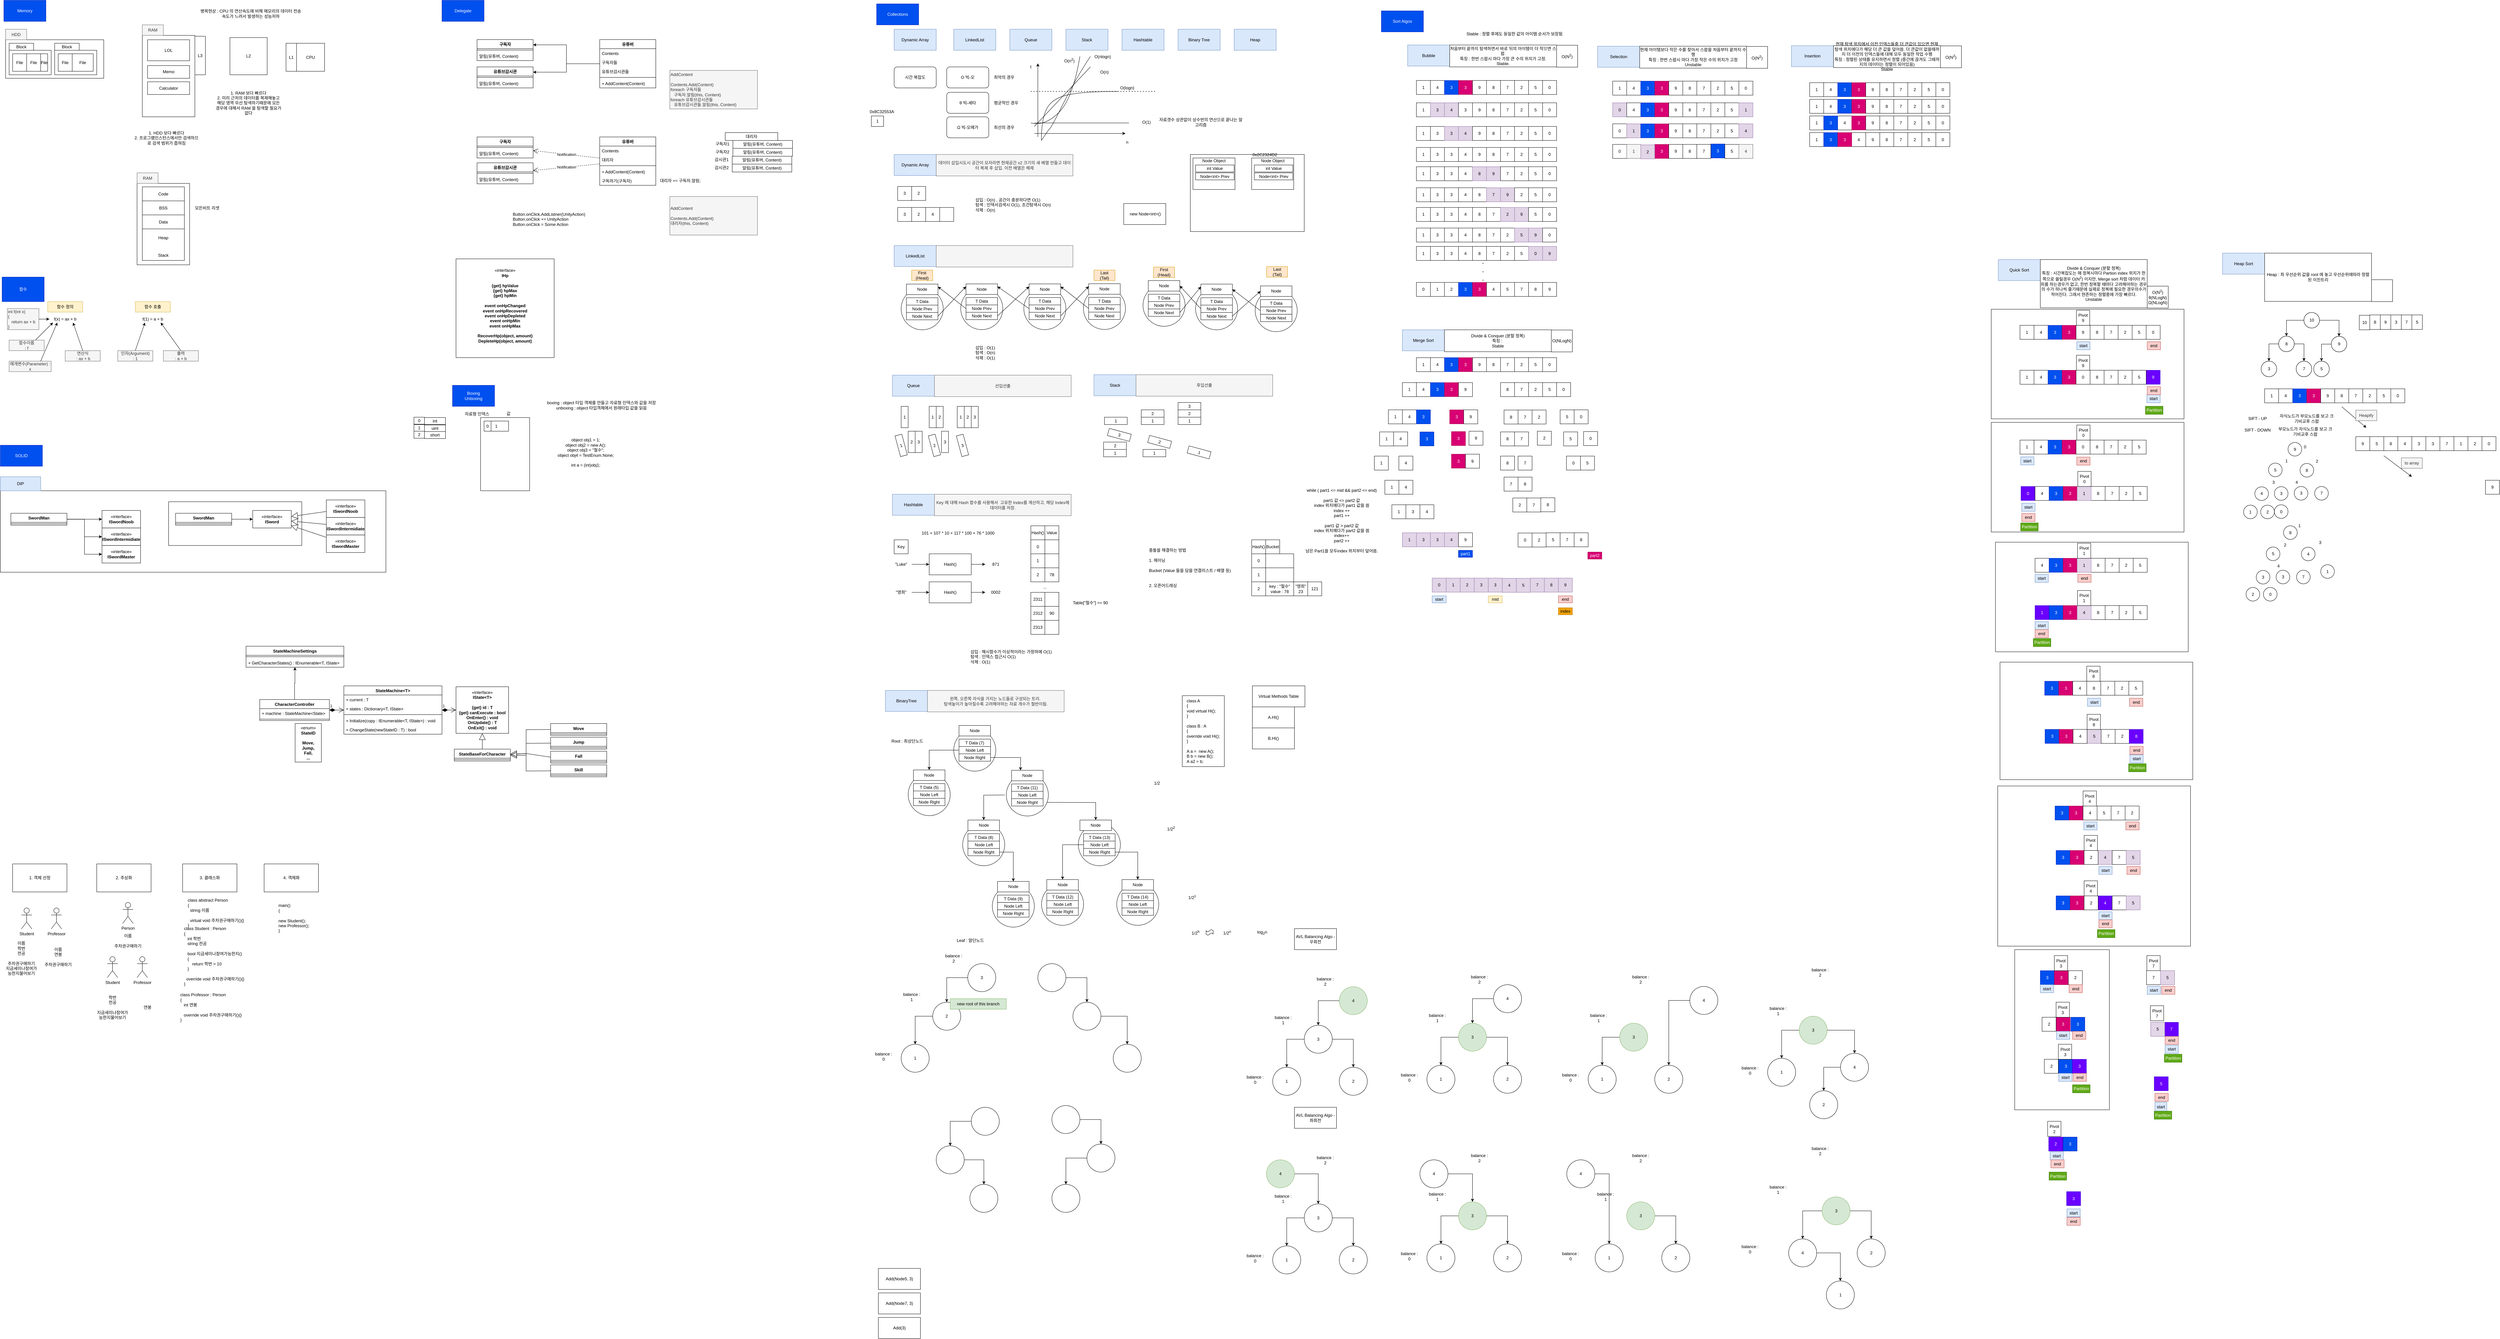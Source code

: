 <mxfile version="21.7.5" type="device">
  <diagram id="C5RBs43oDa-KdzZeNtuy" name="Page-1">
    <mxGraphModel dx="915" dy="485" grid="1" gridSize="10" guides="1" tooltips="1" connect="1" arrows="1" fold="1" page="1" pageScale="1" pageWidth="827" pageHeight="1169" math="0" shadow="0">
      <root>
        <mxCell id="WIyWlLk6GJQsqaUBKTNV-0" />
        <mxCell id="WIyWlLk6GJQsqaUBKTNV-1" parent="WIyWlLk6GJQsqaUBKTNV-0" />
        <mxCell id="m32ANNp_mdTXP8H6srMq-604" value="" style="rounded=0;whiteSpace=wrap;html=1;fillColor=none;" vertex="1" parent="WIyWlLk6GJQsqaUBKTNV-1">
          <mxGeometry x="5747" y="2720" width="270" height="457.25" as="geometry" />
        </mxCell>
        <mxCell id="m32ANNp_mdTXP8H6srMq-581" value="" style="rounded=0;whiteSpace=wrap;html=1;fillColor=none;" vertex="1" parent="WIyWlLk6GJQsqaUBKTNV-1">
          <mxGeometry x="5698.5" y="2252.75" width="550" height="457.25" as="geometry" />
        </mxCell>
        <mxCell id="m32ANNp_mdTXP8H6srMq-551" value="" style="rounded=0;whiteSpace=wrap;html=1;fillColor=none;" vertex="1" parent="WIyWlLk6GJQsqaUBKTNV-1">
          <mxGeometry x="5705" y="1899.25" width="550" height="335.5" as="geometry" />
        </mxCell>
        <mxCell id="m32ANNp_mdTXP8H6srMq-530" value="" style="rounded=0;whiteSpace=wrap;html=1;fillColor=none;" vertex="1" parent="WIyWlLk6GJQsqaUBKTNV-1">
          <mxGeometry x="5692" y="1556.75" width="550" height="313" as="geometry" />
        </mxCell>
        <mxCell id="m32ANNp_mdTXP8H6srMq-504" value="" style="rounded=0;whiteSpace=wrap;html=1;fillColor=none;" vertex="1" parent="WIyWlLk6GJQsqaUBKTNV-1">
          <mxGeometry x="5680" y="1214.75" width="550" height="313" as="geometry" />
        </mxCell>
        <mxCell id="m32ANNp_mdTXP8H6srMq-477" value="" style="rounded=0;whiteSpace=wrap;html=1;fillColor=none;" vertex="1" parent="WIyWlLk6GJQsqaUBKTNV-1">
          <mxGeometry x="5680" y="891.75" width="550" height="313" as="geometry" />
        </mxCell>
        <mxCell id="0rmaadpBDRtTE1SxxOuu-25" value="" style="rounded=0;whiteSpace=wrap;html=1;" parent="WIyWlLk6GJQsqaUBKTNV-1" vertex="1">
          <mxGeometry x="15" y="122.5" width="280" height="110" as="geometry" />
        </mxCell>
        <mxCell id="0rmaadpBDRtTE1SxxOuu-26" value="HDD" style="text;html=1;strokeColor=#666666;fillColor=#f5f5f5;align=center;verticalAlign=middle;whiteSpace=wrap;rounded=0;fontColor=#333333;" parent="WIyWlLk6GJQsqaUBKTNV-1" vertex="1">
          <mxGeometry x="15" y="92.5" width="60" height="30" as="geometry" />
        </mxCell>
        <mxCell id="0rmaadpBDRtTE1SxxOuu-27" value="" style="rounded=0;whiteSpace=wrap;html=1;" parent="WIyWlLk6GJQsqaUBKTNV-1" vertex="1">
          <mxGeometry x="25" y="152.5" width="120" height="70" as="geometry" />
        </mxCell>
        <mxCell id="0rmaadpBDRtTE1SxxOuu-28" value="Block" style="rounded=0;whiteSpace=wrap;html=1;" parent="WIyWlLk6GJQsqaUBKTNV-1" vertex="1">
          <mxGeometry x="25" y="132.5" width="70" height="20" as="geometry" />
        </mxCell>
        <mxCell id="0rmaadpBDRtTE1SxxOuu-29" value="File" style="rounded=0;whiteSpace=wrap;html=1;" parent="WIyWlLk6GJQsqaUBKTNV-1" vertex="1">
          <mxGeometry x="35" y="162.5" width="40" height="50" as="geometry" />
        </mxCell>
        <mxCell id="0rmaadpBDRtTE1SxxOuu-30" value="File" style="rounded=0;whiteSpace=wrap;html=1;" parent="WIyWlLk6GJQsqaUBKTNV-1" vertex="1">
          <mxGeometry x="75" y="162.5" width="40" height="50" as="geometry" />
        </mxCell>
        <mxCell id="0rmaadpBDRtTE1SxxOuu-31" value="File" style="rounded=0;whiteSpace=wrap;html=1;" parent="WIyWlLk6GJQsqaUBKTNV-1" vertex="1">
          <mxGeometry x="115" y="162.5" width="20" height="50" as="geometry" />
        </mxCell>
        <mxCell id="0rmaadpBDRtTE1SxxOuu-32" value="" style="rounded=0;whiteSpace=wrap;html=1;" parent="WIyWlLk6GJQsqaUBKTNV-1" vertex="1">
          <mxGeometry x="155" y="152.5" width="120" height="70" as="geometry" />
        </mxCell>
        <mxCell id="0rmaadpBDRtTE1SxxOuu-33" value="Block" style="rounded=0;whiteSpace=wrap;html=1;" parent="WIyWlLk6GJQsqaUBKTNV-1" vertex="1">
          <mxGeometry x="155" y="132.5" width="70" height="20" as="geometry" />
        </mxCell>
        <mxCell id="0rmaadpBDRtTE1SxxOuu-34" value="File" style="rounded=0;whiteSpace=wrap;html=1;" parent="WIyWlLk6GJQsqaUBKTNV-1" vertex="1">
          <mxGeometry x="165" y="162.5" width="40" height="50" as="geometry" />
        </mxCell>
        <mxCell id="0rmaadpBDRtTE1SxxOuu-36" value="File" style="rounded=0;whiteSpace=wrap;html=1;" parent="WIyWlLk6GJQsqaUBKTNV-1" vertex="1">
          <mxGeometry x="205" y="162.5" width="60" height="50" as="geometry" />
        </mxCell>
        <mxCell id="0rmaadpBDRtTE1SxxOuu-37" value="CPU" style="whiteSpace=wrap;html=1;aspect=fixed;" parent="WIyWlLk6GJQsqaUBKTNV-1" vertex="1">
          <mxGeometry x="845" y="132.5" width="80" height="80" as="geometry" />
        </mxCell>
        <mxCell id="0rmaadpBDRtTE1SxxOuu-38" value="" style="rounded=0;whiteSpace=wrap;html=1;" parent="WIyWlLk6GJQsqaUBKTNV-1" vertex="1">
          <mxGeometry x="405" y="110" width="150" height="232.5" as="geometry" />
        </mxCell>
        <mxCell id="0rmaadpBDRtTE1SxxOuu-39" value="RAM" style="text;html=1;strokeColor=#666666;fillColor=#f5f5f5;align=center;verticalAlign=middle;whiteSpace=wrap;rounded=0;fontColor=#333333;" parent="WIyWlLk6GJQsqaUBKTNV-1" vertex="1">
          <mxGeometry x="405" y="80" width="60" height="30" as="geometry" />
        </mxCell>
        <mxCell id="0rmaadpBDRtTE1SxxOuu-40" value="LOL" style="rounded=0;whiteSpace=wrap;html=1;" parent="WIyWlLk6GJQsqaUBKTNV-1" vertex="1">
          <mxGeometry x="420" y="122.5" width="120" height="60" as="geometry" />
        </mxCell>
        <mxCell id="0rmaadpBDRtTE1SxxOuu-41" value="" style="rounded=0;whiteSpace=wrap;html=1;" parent="WIyWlLk6GJQsqaUBKTNV-1" vertex="1">
          <mxGeometry x="390" y="532.5" width="150" height="232.5" as="geometry" />
        </mxCell>
        <mxCell id="0rmaadpBDRtTE1SxxOuu-42" value="RAM" style="text;html=1;strokeColor=#666666;fillColor=#f5f5f5;align=center;verticalAlign=middle;whiteSpace=wrap;rounded=0;fontColor=#333333;" parent="WIyWlLk6GJQsqaUBKTNV-1" vertex="1">
          <mxGeometry x="390" y="502.5" width="60" height="30" as="geometry" />
        </mxCell>
        <mxCell id="0rmaadpBDRtTE1SxxOuu-43" value="Code" style="rounded=0;whiteSpace=wrap;html=1;" parent="WIyWlLk6GJQsqaUBKTNV-1" vertex="1">
          <mxGeometry x="405" y="542.5" width="120" height="40" as="geometry" />
        </mxCell>
        <mxCell id="0rmaadpBDRtTE1SxxOuu-44" value="BSS" style="rounded=0;whiteSpace=wrap;html=1;" parent="WIyWlLk6GJQsqaUBKTNV-1" vertex="1">
          <mxGeometry x="405" y="582.5" width="120" height="40" as="geometry" />
        </mxCell>
        <mxCell id="0rmaadpBDRtTE1SxxOuu-45" value="Data" style="rounded=0;whiteSpace=wrap;html=1;" parent="WIyWlLk6GJQsqaUBKTNV-1" vertex="1">
          <mxGeometry x="405" y="622.5" width="120" height="40" as="geometry" />
        </mxCell>
        <mxCell id="0rmaadpBDRtTE1SxxOuu-46" value="모든비트 리셋" style="text;html=1;strokeColor=none;fillColor=none;align=center;verticalAlign=middle;whiteSpace=wrap;rounded=0;" parent="WIyWlLk6GJQsqaUBKTNV-1" vertex="1">
          <mxGeometry x="545" y="587.5" width="90" height="30" as="geometry" />
        </mxCell>
        <mxCell id="0rmaadpBDRtTE1SxxOuu-47" value="" style="rounded=0;whiteSpace=wrap;html=1;" parent="WIyWlLk6GJQsqaUBKTNV-1" vertex="1">
          <mxGeometry x="405" y="662.5" width="120" height="90" as="geometry" />
        </mxCell>
        <mxCell id="0rmaadpBDRtTE1SxxOuu-48" value="Heap" style="text;html=1;strokeColor=none;fillColor=none;align=center;verticalAlign=middle;whiteSpace=wrap;rounded=0;" parent="WIyWlLk6GJQsqaUBKTNV-1" vertex="1">
          <mxGeometry x="435" y="672.5" width="60" height="30" as="geometry" />
        </mxCell>
        <mxCell id="0rmaadpBDRtTE1SxxOuu-49" value="Stack" style="text;html=1;strokeColor=none;fillColor=none;align=center;verticalAlign=middle;whiteSpace=wrap;rounded=0;" parent="WIyWlLk6GJQsqaUBKTNV-1" vertex="1">
          <mxGeometry x="435" y="722.5" width="60" height="30" as="geometry" />
        </mxCell>
        <mxCell id="0rmaadpBDRtTE1SxxOuu-50" value="Memo" style="rounded=0;whiteSpace=wrap;html=1;" parent="WIyWlLk6GJQsqaUBKTNV-1" vertex="1">
          <mxGeometry x="420" y="196.25" width="120" height="36.25" as="geometry" />
        </mxCell>
        <mxCell id="0rmaadpBDRtTE1SxxOuu-51" value="Calculator" style="rounded=0;whiteSpace=wrap;html=1;" parent="WIyWlLk6GJQsqaUBKTNV-1" vertex="1">
          <mxGeometry x="420" y="242.5" width="120" height="36.25" as="geometry" />
        </mxCell>
        <mxCell id="0rmaadpBDRtTE1SxxOuu-52" value="1. HDD 보다 빠르다&lt;br&gt;2. 프로그램인스턴스에서만 검색하므로 검색 범위가 좁혀짐" style="text;html=1;strokeColor=none;fillColor=none;align=center;verticalAlign=middle;whiteSpace=wrap;rounded=0;" parent="WIyWlLk6GJQsqaUBKTNV-1" vertex="1">
          <mxGeometry x="379" y="352.5" width="190" height="100" as="geometry" />
        </mxCell>
        <mxCell id="0rmaadpBDRtTE1SxxOuu-53" value="L3" style="rounded=0;whiteSpace=wrap;html=1;" parent="WIyWlLk6GJQsqaUBKTNV-1" vertex="1">
          <mxGeometry x="555" y="112.5" width="30" height="110" as="geometry" />
        </mxCell>
        <mxCell id="0rmaadpBDRtTE1SxxOuu-54" value="L1" style="rounded=0;whiteSpace=wrap;html=1;" parent="WIyWlLk6GJQsqaUBKTNV-1" vertex="1">
          <mxGeometry x="815" y="132.5" width="30" height="80" as="geometry" />
        </mxCell>
        <mxCell id="0rmaadpBDRtTE1SxxOuu-55" value="L2" style="whiteSpace=wrap;html=1;aspect=fixed;" parent="WIyWlLk6GJQsqaUBKTNV-1" vertex="1">
          <mxGeometry x="655" y="116.25" width="106.25" height="106.25" as="geometry" />
        </mxCell>
        <mxCell id="0rmaadpBDRtTE1SxxOuu-56" value="Delegate" style="rounded=0;whiteSpace=wrap;html=1;fillColor=#0050ef;strokeColor=#001DBC;fontColor=#ffffff;" parent="WIyWlLk6GJQsqaUBKTNV-1" vertex="1">
          <mxGeometry x="1260" y="10" width="120" height="60" as="geometry" />
        </mxCell>
        <mxCell id="0rmaadpBDRtTE1SxxOuu-71" style="edgeStyle=orthogonalEdgeStyle;rounded=0;orthogonalLoop=1;jettySize=auto;html=1;entryX=1;entryY=0.25;entryDx=0;entryDy=0;" parent="WIyWlLk6GJQsqaUBKTNV-1" source="0rmaadpBDRtTE1SxxOuu-57" target="0rmaadpBDRtTE1SxxOuu-61" edge="1">
          <mxGeometry relative="1" as="geometry" />
        </mxCell>
        <mxCell id="0rmaadpBDRtTE1SxxOuu-72" style="edgeStyle=orthogonalEdgeStyle;rounded=0;orthogonalLoop=1;jettySize=auto;html=1;entryX=1;entryY=0.25;entryDx=0;entryDy=0;" parent="WIyWlLk6GJQsqaUBKTNV-1" source="0rmaadpBDRtTE1SxxOuu-57" target="0rmaadpBDRtTE1SxxOuu-67" edge="1">
          <mxGeometry relative="1" as="geometry" />
        </mxCell>
        <mxCell id="0rmaadpBDRtTE1SxxOuu-57" value="유튜버" style="swimlane;fontStyle=1;align=center;verticalAlign=top;childLayout=stackLayout;horizontal=1;startSize=26;horizontalStack=0;resizeParent=1;resizeParentMax=0;resizeLast=0;collapsible=1;marginBottom=0;whiteSpace=wrap;html=1;" parent="WIyWlLk6GJQsqaUBKTNV-1" vertex="1">
          <mxGeometry x="1710" y="122" width="160" height="138" as="geometry" />
        </mxCell>
        <mxCell id="0rmaadpBDRtTE1SxxOuu-58" value="Contents" style="text;strokeColor=none;fillColor=none;align=left;verticalAlign=top;spacingLeft=4;spacingRight=4;overflow=hidden;rotatable=0;points=[[0,0.5],[1,0.5]];portConstraint=eastwest;whiteSpace=wrap;html=1;" parent="0rmaadpBDRtTE1SxxOuu-57" vertex="1">
          <mxGeometry y="26" width="160" height="26" as="geometry" />
        </mxCell>
        <mxCell id="0rmaadpBDRtTE1SxxOuu-65" value="구독자들" style="text;strokeColor=none;fillColor=none;align=left;verticalAlign=top;spacingLeft=4;spacingRight=4;overflow=hidden;rotatable=0;points=[[0,0.5],[1,0.5]];portConstraint=eastwest;whiteSpace=wrap;html=1;" parent="0rmaadpBDRtTE1SxxOuu-57" vertex="1">
          <mxGeometry y="52" width="160" height="26" as="geometry" />
        </mxCell>
        <mxCell id="0rmaadpBDRtTE1SxxOuu-70" value="유튜브감시관들" style="text;strokeColor=none;fillColor=none;align=left;verticalAlign=top;spacingLeft=4;spacingRight=4;overflow=hidden;rotatable=0;points=[[0,0.5],[1,0.5]];portConstraint=eastwest;whiteSpace=wrap;html=1;" parent="0rmaadpBDRtTE1SxxOuu-57" vertex="1">
          <mxGeometry y="78" width="160" height="26" as="geometry" />
        </mxCell>
        <mxCell id="0rmaadpBDRtTE1SxxOuu-59" value="" style="line;strokeWidth=1;fillColor=none;align=left;verticalAlign=middle;spacingTop=-1;spacingLeft=3;spacingRight=3;rotatable=0;labelPosition=right;points=[];portConstraint=eastwest;strokeColor=inherit;" parent="0rmaadpBDRtTE1SxxOuu-57" vertex="1">
          <mxGeometry y="104" width="160" height="8" as="geometry" />
        </mxCell>
        <mxCell id="0rmaadpBDRtTE1SxxOuu-60" value="+ AddContent(Content)" style="text;strokeColor=none;fillColor=none;align=left;verticalAlign=top;spacingLeft=4;spacingRight=4;overflow=hidden;rotatable=0;points=[[0,0.5],[1,0.5]];portConstraint=eastwest;whiteSpace=wrap;html=1;" parent="0rmaadpBDRtTE1SxxOuu-57" vertex="1">
          <mxGeometry y="112" width="160" height="26" as="geometry" />
        </mxCell>
        <mxCell id="0rmaadpBDRtTE1SxxOuu-61" value="구독자" style="swimlane;fontStyle=1;align=center;verticalAlign=top;childLayout=stackLayout;horizontal=1;startSize=26;horizontalStack=0;resizeParent=1;resizeParentMax=0;resizeLast=0;collapsible=1;marginBottom=0;whiteSpace=wrap;html=1;" parent="WIyWlLk6GJQsqaUBKTNV-1" vertex="1">
          <mxGeometry x="1360" y="122" width="160" height="60" as="geometry" />
        </mxCell>
        <mxCell id="0rmaadpBDRtTE1SxxOuu-63" value="" style="line;strokeWidth=1;fillColor=none;align=left;verticalAlign=middle;spacingTop=-1;spacingLeft=3;spacingRight=3;rotatable=0;labelPosition=right;points=[];portConstraint=eastwest;strokeColor=inherit;" parent="0rmaadpBDRtTE1SxxOuu-61" vertex="1">
          <mxGeometry y="26" width="160" height="8" as="geometry" />
        </mxCell>
        <mxCell id="0rmaadpBDRtTE1SxxOuu-64" value="알림(유튜버, Content)" style="text;strokeColor=none;fillColor=none;align=left;verticalAlign=top;spacingLeft=4;spacingRight=4;overflow=hidden;rotatable=0;points=[[0,0.5],[1,0.5]];portConstraint=eastwest;whiteSpace=wrap;html=1;" parent="0rmaadpBDRtTE1SxxOuu-61" vertex="1">
          <mxGeometry y="34" width="160" height="26" as="geometry" />
        </mxCell>
        <mxCell id="0rmaadpBDRtTE1SxxOuu-66" value="AddContent&lt;br&gt;&lt;br&gt;Contents.Add(Content)&lt;br&gt;foreach 구독자들&lt;br&gt;&amp;nbsp; &amp;nbsp;구독자.알림(this, Content)&lt;br&gt;foreach 유튜브감시관들&lt;br style=&quot;border-color: var(--border-color);&quot;&gt;&amp;nbsp; &amp;nbsp;유튜브감시관들.알림(this, Content)" style="text;html=1;align=left;verticalAlign=middle;whiteSpace=wrap;rounded=0;fillColor=#f5f5f5;fontColor=#333333;strokeColor=#666666;" parent="WIyWlLk6GJQsqaUBKTNV-1" vertex="1">
          <mxGeometry x="1910" y="210" width="250" height="110" as="geometry" />
        </mxCell>
        <mxCell id="0rmaadpBDRtTE1SxxOuu-67" value="유튜브감시관" style="swimlane;fontStyle=1;align=center;verticalAlign=top;childLayout=stackLayout;horizontal=1;startSize=26;horizontalStack=0;resizeParent=1;resizeParentMax=0;resizeLast=0;collapsible=1;marginBottom=0;whiteSpace=wrap;html=1;" parent="WIyWlLk6GJQsqaUBKTNV-1" vertex="1">
          <mxGeometry x="1360" y="200" width="160" height="60" as="geometry" />
        </mxCell>
        <mxCell id="0rmaadpBDRtTE1SxxOuu-68" value="" style="line;strokeWidth=1;fillColor=none;align=left;verticalAlign=middle;spacingTop=-1;spacingLeft=3;spacingRight=3;rotatable=0;labelPosition=right;points=[];portConstraint=eastwest;strokeColor=inherit;" parent="0rmaadpBDRtTE1SxxOuu-67" vertex="1">
          <mxGeometry y="26" width="160" height="8" as="geometry" />
        </mxCell>
        <mxCell id="0rmaadpBDRtTE1SxxOuu-69" value="알림(유튜버, Content)" style="text;strokeColor=none;fillColor=none;align=left;verticalAlign=top;spacingLeft=4;spacingRight=4;overflow=hidden;rotatable=0;points=[[0,0.5],[1,0.5]];portConstraint=eastwest;whiteSpace=wrap;html=1;" parent="0rmaadpBDRtTE1SxxOuu-67" vertex="1">
          <mxGeometry y="34" width="160" height="26" as="geometry" />
        </mxCell>
        <mxCell id="0rmaadpBDRtTE1SxxOuu-75" value="유튜버" style="swimlane;fontStyle=1;align=center;verticalAlign=top;childLayout=stackLayout;horizontal=1;startSize=26;horizontalStack=0;resizeParent=1;resizeParentMax=0;resizeLast=0;collapsible=1;marginBottom=0;whiteSpace=wrap;html=1;" parent="WIyWlLk6GJQsqaUBKTNV-1" vertex="1">
          <mxGeometry x="1710" y="400" width="160" height="138" as="geometry" />
        </mxCell>
        <mxCell id="0rmaadpBDRtTE1SxxOuu-76" value="Contents" style="text;strokeColor=none;fillColor=none;align=left;verticalAlign=top;spacingLeft=4;spacingRight=4;overflow=hidden;rotatable=0;points=[[0,0.5],[1,0.5]];portConstraint=eastwest;whiteSpace=wrap;html=1;" parent="0rmaadpBDRtTE1SxxOuu-75" vertex="1">
          <mxGeometry y="26" width="160" height="26" as="geometry" />
        </mxCell>
        <mxCell id="0rmaadpBDRtTE1SxxOuu-78" value="대리자" style="text;strokeColor=none;fillColor=none;align=left;verticalAlign=top;spacingLeft=4;spacingRight=4;overflow=hidden;rotatable=0;points=[[0,0.5],[1,0.5]];portConstraint=eastwest;whiteSpace=wrap;html=1;" parent="0rmaadpBDRtTE1SxxOuu-75" vertex="1">
          <mxGeometry y="52" width="160" height="26" as="geometry" />
        </mxCell>
        <mxCell id="0rmaadpBDRtTE1SxxOuu-79" value="" style="line;strokeWidth=1;fillColor=none;align=left;verticalAlign=middle;spacingTop=-1;spacingLeft=3;spacingRight=3;rotatable=0;labelPosition=right;points=[];portConstraint=eastwest;strokeColor=inherit;" parent="0rmaadpBDRtTE1SxxOuu-75" vertex="1">
          <mxGeometry y="78" width="160" height="8" as="geometry" />
        </mxCell>
        <mxCell id="0rmaadpBDRtTE1SxxOuu-80" value="+ AddContent(Content)" style="text;strokeColor=none;fillColor=none;align=left;verticalAlign=top;spacingLeft=4;spacingRight=4;overflow=hidden;rotatable=0;points=[[0,0.5],[1,0.5]];portConstraint=eastwest;whiteSpace=wrap;html=1;" parent="0rmaadpBDRtTE1SxxOuu-75" vertex="1">
          <mxGeometry y="86" width="160" height="26" as="geometry" />
        </mxCell>
        <mxCell id="0rmaadpBDRtTE1SxxOuu-91" value="구독하기(구독자)" style="text;strokeColor=none;fillColor=none;align=left;verticalAlign=top;spacingLeft=4;spacingRight=4;overflow=hidden;rotatable=0;points=[[0,0.5],[1,0.5]];portConstraint=eastwest;whiteSpace=wrap;html=1;" parent="0rmaadpBDRtTE1SxxOuu-75" vertex="1">
          <mxGeometry y="112" width="160" height="26" as="geometry" />
        </mxCell>
        <mxCell id="0rmaadpBDRtTE1SxxOuu-81" value="구독자" style="swimlane;fontStyle=1;align=center;verticalAlign=top;childLayout=stackLayout;horizontal=1;startSize=26;horizontalStack=0;resizeParent=1;resizeParentMax=0;resizeLast=0;collapsible=1;marginBottom=0;whiteSpace=wrap;html=1;" parent="WIyWlLk6GJQsqaUBKTNV-1" vertex="1">
          <mxGeometry x="1360" y="400" width="160" height="60" as="geometry" />
        </mxCell>
        <mxCell id="0rmaadpBDRtTE1SxxOuu-82" value="" style="line;strokeWidth=1;fillColor=none;align=left;verticalAlign=middle;spacingTop=-1;spacingLeft=3;spacingRight=3;rotatable=0;labelPosition=right;points=[];portConstraint=eastwest;strokeColor=inherit;" parent="0rmaadpBDRtTE1SxxOuu-81" vertex="1">
          <mxGeometry y="26" width="160" height="8" as="geometry" />
        </mxCell>
        <mxCell id="0rmaadpBDRtTE1SxxOuu-83" value="알림(유튜버, Content)" style="text;strokeColor=none;fillColor=none;align=left;verticalAlign=top;spacingLeft=4;spacingRight=4;overflow=hidden;rotatable=0;points=[[0,0.5],[1,0.5]];portConstraint=eastwest;whiteSpace=wrap;html=1;" parent="0rmaadpBDRtTE1SxxOuu-81" vertex="1">
          <mxGeometry y="34" width="160" height="26" as="geometry" />
        </mxCell>
        <mxCell id="0rmaadpBDRtTE1SxxOuu-84" value="유튜브감시관" style="swimlane;fontStyle=1;align=center;verticalAlign=top;childLayout=stackLayout;horizontal=1;startSize=26;horizontalStack=0;resizeParent=1;resizeParentMax=0;resizeLast=0;collapsible=1;marginBottom=0;whiteSpace=wrap;html=1;" parent="WIyWlLk6GJQsqaUBKTNV-1" vertex="1">
          <mxGeometry x="1360" y="473.75" width="160" height="60" as="geometry" />
        </mxCell>
        <mxCell id="0rmaadpBDRtTE1SxxOuu-85" value="" style="line;strokeWidth=1;fillColor=none;align=left;verticalAlign=middle;spacingTop=-1;spacingLeft=3;spacingRight=3;rotatable=0;labelPosition=right;points=[];portConstraint=eastwest;strokeColor=inherit;" parent="0rmaadpBDRtTE1SxxOuu-84" vertex="1">
          <mxGeometry y="26" width="160" height="8" as="geometry" />
        </mxCell>
        <mxCell id="0rmaadpBDRtTE1SxxOuu-86" value="알림(유튜버, Content)" style="text;strokeColor=none;fillColor=none;align=left;verticalAlign=top;spacingLeft=4;spacingRight=4;overflow=hidden;rotatable=0;points=[[0,0.5],[1,0.5]];portConstraint=eastwest;whiteSpace=wrap;html=1;" parent="0rmaadpBDRtTE1SxxOuu-84" vertex="1">
          <mxGeometry y="34" width="160" height="26" as="geometry" />
        </mxCell>
        <mxCell id="0rmaadpBDRtTE1SxxOuu-87" value="Notification" style="endArrow=open;endSize=12;dashed=1;html=1;rounded=0;" parent="WIyWlLk6GJQsqaUBKTNV-1" source="0rmaadpBDRtTE1SxxOuu-75" target="0rmaadpBDRtTE1SxxOuu-81" edge="1">
          <mxGeometry width="160" relative="1" as="geometry">
            <mxPoint x="1540" y="460" as="sourcePoint" />
            <mxPoint x="1700" y="460" as="targetPoint" />
          </mxGeometry>
        </mxCell>
        <mxCell id="0rmaadpBDRtTE1SxxOuu-89" value="Notification" style="endArrow=open;endSize=12;dashed=1;html=1;rounded=0;" parent="WIyWlLk6GJQsqaUBKTNV-1" source="0rmaadpBDRtTE1SxxOuu-75" target="0rmaadpBDRtTE1SxxOuu-84" edge="1">
          <mxGeometry width="160" relative="1" as="geometry">
            <mxPoint x="1720" y="460" as="sourcePoint" />
            <mxPoint x="1530" y="446" as="targetPoint" />
          </mxGeometry>
        </mxCell>
        <mxCell id="0rmaadpBDRtTE1SxxOuu-92" value="대리자 += 구독자.알림;" style="text;html=1;strokeColor=none;fillColor=none;align=left;verticalAlign=middle;whiteSpace=wrap;rounded=0;" parent="WIyWlLk6GJQsqaUBKTNV-1" vertex="1">
          <mxGeometry x="1880" y="510" width="250" height="30" as="geometry" />
        </mxCell>
        <mxCell id="0rmaadpBDRtTE1SxxOuu-93" value="대리자" style="rounded=0;whiteSpace=wrap;html=1;" parent="WIyWlLk6GJQsqaUBKTNV-1" vertex="1">
          <mxGeometry x="2068" y="387.5" width="150" height="22.5" as="geometry" />
        </mxCell>
        <mxCell id="0rmaadpBDRtTE1SxxOuu-94" value="알림(유튜버, Content)" style="rounded=0;whiteSpace=wrap;html=1;" parent="WIyWlLk6GJQsqaUBKTNV-1" vertex="1">
          <mxGeometry x="2090" y="410" width="170" height="22.5" as="geometry" />
        </mxCell>
        <mxCell id="0rmaadpBDRtTE1SxxOuu-95" value="구독자1" style="text;html=1;strokeColor=none;fillColor=none;align=center;verticalAlign=middle;whiteSpace=wrap;rounded=0;" parent="WIyWlLk6GJQsqaUBKTNV-1" vertex="1">
          <mxGeometry x="2030" y="410" width="60" height="20" as="geometry" />
        </mxCell>
        <mxCell id="0rmaadpBDRtTE1SxxOuu-96" value="알림(유튜버, Content)" style="rounded=0;whiteSpace=wrap;html=1;" parent="WIyWlLk6GJQsqaUBKTNV-1" vertex="1">
          <mxGeometry x="2090" y="432.5" width="170" height="22.5" as="geometry" />
        </mxCell>
        <mxCell id="0rmaadpBDRtTE1SxxOuu-97" value="구독자2" style="text;html=1;strokeColor=none;fillColor=none;align=center;verticalAlign=middle;whiteSpace=wrap;rounded=0;" parent="WIyWlLk6GJQsqaUBKTNV-1" vertex="1">
          <mxGeometry x="2030" y="432.5" width="60" height="20" as="geometry" />
        </mxCell>
        <mxCell id="0rmaadpBDRtTE1SxxOuu-98" value="알림(유튜버, Content)" style="rounded=0;whiteSpace=wrap;html=1;" parent="WIyWlLk6GJQsqaUBKTNV-1" vertex="1">
          <mxGeometry x="2088" y="455" width="170" height="22.5" as="geometry" />
        </mxCell>
        <mxCell id="0rmaadpBDRtTE1SxxOuu-99" value="감시관1" style="text;html=1;strokeColor=none;fillColor=none;align=center;verticalAlign=middle;whiteSpace=wrap;rounded=0;" parent="WIyWlLk6GJQsqaUBKTNV-1" vertex="1">
          <mxGeometry x="2028" y="455" width="60" height="20" as="geometry" />
        </mxCell>
        <mxCell id="0rmaadpBDRtTE1SxxOuu-100" value="알림(유튜버, Content)" style="rounded=0;whiteSpace=wrap;html=1;" parent="WIyWlLk6GJQsqaUBKTNV-1" vertex="1">
          <mxGeometry x="2088" y="477.5" width="170" height="22.5" as="geometry" />
        </mxCell>
        <mxCell id="0rmaadpBDRtTE1SxxOuu-101" value="감시관2" style="text;html=1;strokeColor=none;fillColor=none;align=center;verticalAlign=middle;whiteSpace=wrap;rounded=0;" parent="WIyWlLk6GJQsqaUBKTNV-1" vertex="1">
          <mxGeometry x="2028" y="477.5" width="60" height="20" as="geometry" />
        </mxCell>
        <mxCell id="0rmaadpBDRtTE1SxxOuu-102" value="AddContent&lt;br&gt;&lt;br&gt;Contents.Add(Content)&lt;br&gt;대리자(this, Content)" style="text;html=1;align=left;verticalAlign=middle;whiteSpace=wrap;rounded=0;fillColor=#f5f5f5;fontColor=#333333;strokeColor=#666666;" parent="WIyWlLk6GJQsqaUBKTNV-1" vertex="1">
          <mxGeometry x="1910" y="570" width="250" height="110" as="geometry" />
        </mxCell>
        <mxCell id="0rmaadpBDRtTE1SxxOuu-103" value="Button.onClick.AddListner(UnityAction)&lt;br&gt;Button.onClick += UnityAction&lt;br&gt;Button.onClick = Some Action" style="text;html=1;strokeColor=none;fillColor=none;align=left;verticalAlign=middle;whiteSpace=wrap;rounded=0;" parent="WIyWlLk6GJQsqaUBKTNV-1" vertex="1">
          <mxGeometry x="1460" y="620" width="240" height="30" as="geometry" />
        </mxCell>
        <mxCell id="0rmaadpBDRtTE1SxxOuu-108" value="«interface»&lt;br&gt;&lt;b&gt;IHp&lt;br&gt;&lt;br&gt;{get} hpValue&lt;br&gt;{get} hpMax&lt;br&gt;{get} hpMin&lt;br&gt;&lt;br&gt;event onHpChanged&lt;br&gt;&lt;/b&gt;&lt;b style=&quot;border-color: var(--border-color);&quot;&gt;event&amp;nbsp;&lt;/b&gt;&lt;b&gt;onHpRecovered&lt;br&gt;&lt;/b&gt;&lt;b style=&quot;border-color: var(--border-color);&quot;&gt;event&amp;nbsp;&lt;/b&gt;&lt;b&gt;onHpDepleted&lt;br&gt;&lt;/b&gt;&lt;b style=&quot;border-color: var(--border-color);&quot;&gt;event&amp;nbsp;&lt;/b&gt;&lt;b&gt;onHpMin&lt;br&gt;&lt;/b&gt;&lt;b style=&quot;border-color: var(--border-color);&quot;&gt;event&amp;nbsp;&lt;/b&gt;&lt;b&gt;onHpMax&lt;br&gt;&lt;br&gt;RecoverHp(object, amount)&lt;br&gt;DepleteHp(object, amount)&lt;br&gt;&lt;br&gt;&lt;/b&gt;" style="html=1;whiteSpace=wrap;" parent="WIyWlLk6GJQsqaUBKTNV-1" vertex="1">
          <mxGeometry x="1300" y="748" width="280" height="282" as="geometry" />
        </mxCell>
        <mxCell id="0rmaadpBDRtTE1SxxOuu-109" value="함수" style="text;html=1;strokeColor=#001DBC;fillColor=#0050ef;align=center;verticalAlign=middle;whiteSpace=wrap;rounded=0;fontColor=#ffffff;" parent="WIyWlLk6GJQsqaUBKTNV-1" vertex="1">
          <mxGeometry x="5" y="800" width="120" height="70" as="geometry" />
        </mxCell>
        <mxCell id="0rmaadpBDRtTE1SxxOuu-110" value="f(x) = ax + b" style="text;html=1;strokeColor=none;fillColor=none;align=center;verticalAlign=middle;whiteSpace=wrap;rounded=0;" parent="WIyWlLk6GJQsqaUBKTNV-1" vertex="1">
          <mxGeometry x="140" y="910" width="90" height="20" as="geometry" />
        </mxCell>
        <mxCell id="0rmaadpBDRtTE1SxxOuu-111" value="" style="endArrow=classic;html=1;rounded=0;" parent="WIyWlLk6GJQsqaUBKTNV-1" edge="1">
          <mxGeometry width="50" height="50" relative="1" as="geometry">
            <mxPoint x="100" y="980" as="sourcePoint" />
            <mxPoint x="150" y="930" as="targetPoint" />
          </mxGeometry>
        </mxCell>
        <mxCell id="0rmaadpBDRtTE1SxxOuu-113" value="함수이름 &lt;br&gt;: f" style="text;html=1;strokeColor=#666666;fillColor=#f5f5f5;align=center;verticalAlign=middle;whiteSpace=wrap;rounded=0;fontColor=#333333;" parent="WIyWlLk6GJQsqaUBKTNV-1" vertex="1">
          <mxGeometry x="25" y="980" width="100" height="30" as="geometry" />
        </mxCell>
        <mxCell id="0rmaadpBDRtTE1SxxOuu-114" value="매개변수(Parameter) : x" style="text;html=1;strokeColor=#666666;fillColor=#f5f5f5;align=center;verticalAlign=middle;whiteSpace=wrap;rounded=0;fontColor=#333333;" parent="WIyWlLk6GJQsqaUBKTNV-1" vertex="1">
          <mxGeometry x="25" y="1040" width="120" height="30" as="geometry" />
        </mxCell>
        <mxCell id="0rmaadpBDRtTE1SxxOuu-115" value="" style="endArrow=classic;html=1;rounded=0;exitX=0.75;exitY=0;exitDx=0;exitDy=0;entryX=0.25;entryY=1;entryDx=0;entryDy=0;" parent="WIyWlLk6GJQsqaUBKTNV-1" source="0rmaadpBDRtTE1SxxOuu-114" target="0rmaadpBDRtTE1SxxOuu-110" edge="1">
          <mxGeometry width="50" height="50" relative="1" as="geometry">
            <mxPoint x="110" y="990" as="sourcePoint" />
            <mxPoint x="160" y="940" as="targetPoint" />
          </mxGeometry>
        </mxCell>
        <mxCell id="0rmaadpBDRtTE1SxxOuu-116" value="연산식&lt;br&gt;&amp;nbsp;: ax + b" style="text;html=1;strokeColor=#666666;fillColor=#f5f5f5;align=center;verticalAlign=middle;whiteSpace=wrap;rounded=0;fontColor=#333333;" parent="WIyWlLk6GJQsqaUBKTNV-1" vertex="1">
          <mxGeometry x="185" y="1010" width="100" height="30" as="geometry" />
        </mxCell>
        <mxCell id="0rmaadpBDRtTE1SxxOuu-117" value="" style="endArrow=classic;html=1;rounded=0;exitX=0.5;exitY=0;exitDx=0;exitDy=0;entryX=0.75;entryY=1;entryDx=0;entryDy=0;" parent="WIyWlLk6GJQsqaUBKTNV-1" source="0rmaadpBDRtTE1SxxOuu-116" target="0rmaadpBDRtTE1SxxOuu-110" edge="1">
          <mxGeometry width="50" height="50" relative="1" as="geometry">
            <mxPoint x="130" y="1050" as="sourcePoint" />
            <mxPoint x="173" y="940" as="targetPoint" />
          </mxGeometry>
        </mxCell>
        <mxCell id="0rmaadpBDRtTE1SxxOuu-118" value="f(1) = a + b" style="text;html=1;strokeColor=none;fillColor=none;align=center;verticalAlign=middle;whiteSpace=wrap;rounded=0;" parent="WIyWlLk6GJQsqaUBKTNV-1" vertex="1">
          <mxGeometry x="390" y="910" width="90" height="20" as="geometry" />
        </mxCell>
        <mxCell id="0rmaadpBDRtTE1SxxOuu-119" value="함수 정의" style="text;html=1;strokeColor=#d6b656;fillColor=#fff2cc;align=center;verticalAlign=middle;whiteSpace=wrap;rounded=0;" parent="WIyWlLk6GJQsqaUBKTNV-1" vertex="1">
          <mxGeometry x="135" y="870" width="100" height="30" as="geometry" />
        </mxCell>
        <mxCell id="0rmaadpBDRtTE1SxxOuu-120" value="함수 호출" style="text;html=1;strokeColor=#d6b656;fillColor=#fff2cc;align=center;verticalAlign=middle;whiteSpace=wrap;rounded=0;" parent="WIyWlLk6GJQsqaUBKTNV-1" vertex="1">
          <mxGeometry x="385" y="870" width="100" height="30" as="geometry" />
        </mxCell>
        <mxCell id="0rmaadpBDRtTE1SxxOuu-121" value="인자(Argument)&lt;br&gt;: 1" style="text;html=1;strokeColor=#666666;fillColor=#f5f5f5;align=center;verticalAlign=middle;whiteSpace=wrap;rounded=0;fontColor=#333333;" parent="WIyWlLk6GJQsqaUBKTNV-1" vertex="1">
          <mxGeometry x="335" y="1010" width="100" height="30" as="geometry" />
        </mxCell>
        <mxCell id="0rmaadpBDRtTE1SxxOuu-122" value="" style="endArrow=classic;html=1;rounded=0;exitX=0.5;exitY=0;exitDx=0;exitDy=0;entryX=0.25;entryY=1;entryDx=0;entryDy=0;" parent="WIyWlLk6GJQsqaUBKTNV-1" source="0rmaadpBDRtTE1SxxOuu-121" target="0rmaadpBDRtTE1SxxOuu-118" edge="1">
          <mxGeometry width="50" height="50" relative="1" as="geometry">
            <mxPoint x="110" y="990" as="sourcePoint" />
            <mxPoint x="160" y="940" as="targetPoint" />
          </mxGeometry>
        </mxCell>
        <mxCell id="0rmaadpBDRtTE1SxxOuu-123" value="출력&lt;br&gt;: a + b" style="text;html=1;strokeColor=#666666;fillColor=#f5f5f5;align=center;verticalAlign=middle;whiteSpace=wrap;rounded=0;fontColor=#333333;" parent="WIyWlLk6GJQsqaUBKTNV-1" vertex="1">
          <mxGeometry x="465" y="1010" width="100" height="30" as="geometry" />
        </mxCell>
        <mxCell id="0rmaadpBDRtTE1SxxOuu-124" value="" style="endArrow=classic;html=1;rounded=0;exitX=0.5;exitY=0;exitDx=0;exitDy=0;entryX=0.75;entryY=1;entryDx=0;entryDy=0;" parent="WIyWlLk6GJQsqaUBKTNV-1" source="0rmaadpBDRtTE1SxxOuu-123" target="0rmaadpBDRtTE1SxxOuu-118" edge="1">
          <mxGeometry width="50" height="50" relative="1" as="geometry">
            <mxPoint x="395" y="1020" as="sourcePoint" />
            <mxPoint x="423" y="940" as="targetPoint" />
          </mxGeometry>
        </mxCell>
        <mxCell id="0rmaadpBDRtTE1SxxOuu-125" value="int f(int x)&lt;br&gt;{&lt;br&gt;&amp;nbsp; &amp;nbsp;return ax + b&lt;br&gt;}" style="text;html=1;strokeColor=#666666;fillColor=#f5f5f5;align=left;verticalAlign=middle;whiteSpace=wrap;rounded=0;fontColor=#333333;" parent="WIyWlLk6GJQsqaUBKTNV-1" vertex="1">
          <mxGeometry x="20" y="890" width="90" height="60" as="geometry" />
        </mxCell>
        <mxCell id="0rmaadpBDRtTE1SxxOuu-126" value="" style="endArrow=classic;html=1;rounded=0;exitX=1;exitY=0.5;exitDx=0;exitDy=0;entryX=0;entryY=0.5;entryDx=0;entryDy=0;" parent="WIyWlLk6GJQsqaUBKTNV-1" source="0rmaadpBDRtTE1SxxOuu-125" target="0rmaadpBDRtTE1SxxOuu-110" edge="1">
          <mxGeometry width="50" height="50" relative="1" as="geometry">
            <mxPoint x="265" y="980" as="sourcePoint" />
            <mxPoint x="315" y="930" as="targetPoint" />
          </mxGeometry>
        </mxCell>
        <mxCell id="jZfPTMtcqs3HPbyYojJM-0" value="Collections" style="rounded=0;whiteSpace=wrap;html=1;fillColor=#0050ef;strokeColor=#001DBC;fontColor=#ffffff;" parent="WIyWlLk6GJQsqaUBKTNV-1" vertex="1">
          <mxGeometry x="2500" y="20" width="120" height="60" as="geometry" />
        </mxCell>
        <mxCell id="jZfPTMtcqs3HPbyYojJM-1" value="SOLID" style="rounded=0;whiteSpace=wrap;html=1;fillColor=#0050ef;strokeColor=#001DBC;fontColor=#ffffff;" parent="WIyWlLk6GJQsqaUBKTNV-1" vertex="1">
          <mxGeometry y="1280" width="120" height="60" as="geometry" />
        </mxCell>
        <mxCell id="jZfPTMtcqs3HPbyYojJM-3" value="" style="swimlane;startSize=0;" parent="WIyWlLk6GJQsqaUBKTNV-1" vertex="1">
          <mxGeometry y="1410" width="1100" height="232.5" as="geometry" />
        </mxCell>
        <mxCell id="0rmaadpBDRtTE1SxxOuu-0" value="SwordMan" style="swimlane;fontStyle=1;align=center;verticalAlign=top;childLayout=stackLayout;horizontal=1;startSize=26;horizontalStack=0;resizeParent=1;resizeParentMax=0;resizeLast=0;collapsible=1;marginBottom=0;whiteSpace=wrap;html=1;" parent="jZfPTMtcqs3HPbyYojJM-3" vertex="1">
          <mxGeometry x="30" y="64.25" width="160" height="34" as="geometry" />
        </mxCell>
        <mxCell id="0rmaadpBDRtTE1SxxOuu-2" value="" style="line;strokeWidth=1;fillColor=none;align=left;verticalAlign=middle;spacingTop=-1;spacingLeft=3;spacingRight=3;rotatable=0;labelPosition=right;points=[];portConstraint=eastwest;strokeColor=inherit;" parent="0rmaadpBDRtTE1SxxOuu-0" vertex="1">
          <mxGeometry y="26" width="160" height="8" as="geometry" />
        </mxCell>
        <mxCell id="0rmaadpBDRtTE1SxxOuu-4" value="«interface»&lt;br&gt;&lt;b&gt;ISwordNoob&lt;/b&gt;" style="html=1;whiteSpace=wrap;" parent="jZfPTMtcqs3HPbyYojJM-3" vertex="1">
          <mxGeometry x="290" y="56.25" width="110" height="50" as="geometry" />
        </mxCell>
        <mxCell id="0rmaadpBDRtTE1SxxOuu-7" style="edgeStyle=orthogonalEdgeStyle;rounded=0;orthogonalLoop=1;jettySize=auto;html=1;entryX=0;entryY=0.5;entryDx=0;entryDy=0;" parent="jZfPTMtcqs3HPbyYojJM-3" source="0rmaadpBDRtTE1SxxOuu-0" target="0rmaadpBDRtTE1SxxOuu-4" edge="1">
          <mxGeometry relative="1" as="geometry" />
        </mxCell>
        <mxCell id="0rmaadpBDRtTE1SxxOuu-5" value="«interface»&lt;br&gt;&lt;b&gt;ISwordIntermidiate&lt;/b&gt;" style="html=1;whiteSpace=wrap;" parent="jZfPTMtcqs3HPbyYojJM-3" vertex="1">
          <mxGeometry x="290" y="106.25" width="110" height="50" as="geometry" />
        </mxCell>
        <mxCell id="0rmaadpBDRtTE1SxxOuu-8" style="edgeStyle=orthogonalEdgeStyle;rounded=0;orthogonalLoop=1;jettySize=auto;html=1;entryX=0;entryY=0.5;entryDx=0;entryDy=0;" parent="jZfPTMtcqs3HPbyYojJM-3" source="0rmaadpBDRtTE1SxxOuu-0" target="0rmaadpBDRtTE1SxxOuu-5" edge="1">
          <mxGeometry relative="1" as="geometry" />
        </mxCell>
        <mxCell id="0rmaadpBDRtTE1SxxOuu-6" value="«interface»&lt;br&gt;&lt;b&gt;ISwordMaster&lt;/b&gt;" style="html=1;whiteSpace=wrap;" parent="jZfPTMtcqs3HPbyYojJM-3" vertex="1">
          <mxGeometry x="290" y="156.25" width="110" height="50" as="geometry" />
        </mxCell>
        <mxCell id="0rmaadpBDRtTE1SxxOuu-9" style="edgeStyle=orthogonalEdgeStyle;rounded=0;orthogonalLoop=1;jettySize=auto;html=1;entryX=0;entryY=0.5;entryDx=0;entryDy=0;" parent="jZfPTMtcqs3HPbyYojJM-3" source="0rmaadpBDRtTE1SxxOuu-0" target="0rmaadpBDRtTE1SxxOuu-6" edge="1">
          <mxGeometry relative="1" as="geometry" />
        </mxCell>
        <mxCell id="0rmaadpBDRtTE1SxxOuu-13" value="SwordMan" style="swimlane;fontStyle=1;align=center;verticalAlign=top;childLayout=stackLayout;horizontal=1;startSize=26;horizontalStack=0;resizeParent=1;resizeParentMax=0;resizeLast=0;collapsible=1;marginBottom=0;whiteSpace=wrap;html=1;" parent="jZfPTMtcqs3HPbyYojJM-3" vertex="1">
          <mxGeometry x="500" y="64.25" width="160" height="34" as="geometry" />
        </mxCell>
        <mxCell id="0rmaadpBDRtTE1SxxOuu-14" value="" style="line;strokeWidth=1;fillColor=none;align=left;verticalAlign=middle;spacingTop=-1;spacingLeft=3;spacingRight=3;rotatable=0;labelPosition=right;points=[];portConstraint=eastwest;strokeColor=inherit;" parent="0rmaadpBDRtTE1SxxOuu-13" vertex="1">
          <mxGeometry y="26" width="160" height="8" as="geometry" />
        </mxCell>
        <mxCell id="0rmaadpBDRtTE1SxxOuu-15" value="«interface»&lt;br&gt;&lt;b&gt;ISwordNoob&lt;/b&gt;" style="html=1;whiteSpace=wrap;" parent="jZfPTMtcqs3HPbyYojJM-3" vertex="1">
          <mxGeometry x="930" y="26.25" width="110" height="50" as="geometry" />
        </mxCell>
        <mxCell id="0rmaadpBDRtTE1SxxOuu-16" value="«interface»&lt;br&gt;&lt;b&gt;ISwordIntermidiate&lt;/b&gt;" style="html=1;whiteSpace=wrap;" parent="jZfPTMtcqs3HPbyYojJM-3" vertex="1">
          <mxGeometry x="930" y="76.25" width="110" height="50" as="geometry" />
        </mxCell>
        <mxCell id="0rmaadpBDRtTE1SxxOuu-17" value="«interface»&lt;br&gt;&lt;b&gt;ISwordMaster&lt;/b&gt;" style="html=1;whiteSpace=wrap;" parent="jZfPTMtcqs3HPbyYojJM-3" vertex="1">
          <mxGeometry x="930" y="126.25" width="110" height="50" as="geometry" />
        </mxCell>
        <mxCell id="0rmaadpBDRtTE1SxxOuu-18" value="«interface»&lt;br&gt;&lt;b&gt;ISword&lt;/b&gt;" style="html=1;whiteSpace=wrap;" parent="jZfPTMtcqs3HPbyYojJM-3" vertex="1">
          <mxGeometry x="720" y="56.25" width="110" height="50" as="geometry" />
        </mxCell>
        <mxCell id="0rmaadpBDRtTE1SxxOuu-19" value="" style="endArrow=block;endSize=16;endFill=0;html=1;rounded=0;" parent="jZfPTMtcqs3HPbyYojJM-3" source="0rmaadpBDRtTE1SxxOuu-15" target="0rmaadpBDRtTE1SxxOuu-18" edge="1">
          <mxGeometry width="160" relative="1" as="geometry">
            <mxPoint x="300" y="376.25" as="sourcePoint" />
            <mxPoint x="460" y="376.25" as="targetPoint" />
          </mxGeometry>
        </mxCell>
        <mxCell id="0rmaadpBDRtTE1SxxOuu-20" value="" style="endArrow=block;endSize=16;endFill=0;html=1;rounded=0;" parent="jZfPTMtcqs3HPbyYojJM-3" source="0rmaadpBDRtTE1SxxOuu-16" target="0rmaadpBDRtTE1SxxOuu-18" edge="1">
          <mxGeometry width="160" relative="1" as="geometry">
            <mxPoint x="903" y="226.25" as="sourcePoint" />
            <mxPoint x="807" y="116.25" as="targetPoint" />
          </mxGeometry>
        </mxCell>
        <mxCell id="0rmaadpBDRtTE1SxxOuu-22" style="edgeStyle=orthogonalEdgeStyle;rounded=0;orthogonalLoop=1;jettySize=auto;html=1;entryX=0;entryY=0.5;entryDx=0;entryDy=0;" parent="jZfPTMtcqs3HPbyYojJM-3" source="0rmaadpBDRtTE1SxxOuu-13" target="0rmaadpBDRtTE1SxxOuu-18" edge="1">
          <mxGeometry relative="1" as="geometry" />
        </mxCell>
        <mxCell id="0rmaadpBDRtTE1SxxOuu-21" value="" style="endArrow=block;endSize=16;endFill=0;html=1;rounded=0;" parent="jZfPTMtcqs3HPbyYojJM-3" source="0rmaadpBDRtTE1SxxOuu-17" target="0rmaadpBDRtTE1SxxOuu-18" edge="1">
          <mxGeometry width="160" relative="1" as="geometry">
            <mxPoint x="908" y="276.25" as="sourcePoint" />
            <mxPoint x="802" y="116.25" as="targetPoint" />
          </mxGeometry>
        </mxCell>
        <mxCell id="0rmaadpBDRtTE1SxxOuu-23" value="" style="swimlane;startSize=0;" parent="jZfPTMtcqs3HPbyYojJM-3" vertex="1">
          <mxGeometry x="480" y="31.25" width="380" height="125" as="geometry" />
        </mxCell>
        <mxCell id="jZfPTMtcqs3HPbyYojJM-4" value="DIP" style="rounded=0;whiteSpace=wrap;html=1;fillColor=#dae8fc;strokeColor=#6c8ebf;" parent="WIyWlLk6GJQsqaUBKTNV-1" vertex="1">
          <mxGeometry y="1370" width="115" height="40" as="geometry" />
        </mxCell>
        <mxCell id="jZfPTMtcqs3HPbyYojJM-5" value="Memory" style="rounded=0;whiteSpace=wrap;html=1;fillColor=#0050ef;strokeColor=#001DBC;fontColor=#ffffff;" parent="WIyWlLk6GJQsqaUBKTNV-1" vertex="1">
          <mxGeometry x="10" y="10" width="120" height="60" as="geometry" />
        </mxCell>
        <mxCell id="jZfPTMtcqs3HPbyYojJM-6" value="병목현상 : CPU 의 연산속도에 비해 메모리의 데이터 전송속도가 느려서 발생하는 성능저하" style="text;html=1;strokeColor=none;fillColor=none;align=center;verticalAlign=middle;whiteSpace=wrap;rounded=0;" parent="WIyWlLk6GJQsqaUBKTNV-1" vertex="1">
          <mxGeometry x="569" y="25" width="291" height="45" as="geometry" />
        </mxCell>
        <mxCell id="jZfPTMtcqs3HPbyYojJM-7" value="1. RAM 보다 빠르다&lt;br&gt;2. 미리 근처의 데이터를 복제해놓고 해당 영역 우선 탐색하기때문에 모든 경우에 대해서 RAM 을 탐색할 필요가 없다" style="text;html=1;strokeColor=none;fillColor=none;align=center;verticalAlign=middle;whiteSpace=wrap;rounded=0;" parent="WIyWlLk6GJQsqaUBKTNV-1" vertex="1">
          <mxGeometry x="613.13" y="252.5" width="190" height="100" as="geometry" />
        </mxCell>
        <mxCell id="jZfPTMtcqs3HPbyYojJM-8" value="Dynamic Array" style="rounded=0;whiteSpace=wrap;html=1;fillColor=#dae8fc;strokeColor=#6c8ebf;" parent="WIyWlLk6GJQsqaUBKTNV-1" vertex="1">
          <mxGeometry x="2550" y="92.5" width="120" height="60" as="geometry" />
        </mxCell>
        <mxCell id="jZfPTMtcqs3HPbyYojJM-9" value="LinkedList" style="rounded=0;whiteSpace=wrap;html=1;fillColor=#dae8fc;strokeColor=#6c8ebf;" parent="WIyWlLk6GJQsqaUBKTNV-1" vertex="1">
          <mxGeometry x="2720" y="92.5" width="120" height="60" as="geometry" />
        </mxCell>
        <mxCell id="jZfPTMtcqs3HPbyYojJM-10" value="Queue" style="rounded=0;whiteSpace=wrap;html=1;fillColor=#dae8fc;strokeColor=#6c8ebf;" parent="WIyWlLk6GJQsqaUBKTNV-1" vertex="1">
          <mxGeometry x="2880" y="92.5" width="120" height="60" as="geometry" />
        </mxCell>
        <mxCell id="jZfPTMtcqs3HPbyYojJM-11" value="Stack" style="rounded=0;whiteSpace=wrap;html=1;fillColor=#dae8fc;strokeColor=#6c8ebf;" parent="WIyWlLk6GJQsqaUBKTNV-1" vertex="1">
          <mxGeometry x="3040" y="92.5" width="120" height="60" as="geometry" />
        </mxCell>
        <mxCell id="jZfPTMtcqs3HPbyYojJM-12" value="Hashtable" style="rounded=0;whiteSpace=wrap;html=1;fillColor=#dae8fc;strokeColor=#6c8ebf;" parent="WIyWlLk6GJQsqaUBKTNV-1" vertex="1">
          <mxGeometry x="3200" y="92.5" width="120" height="60" as="geometry" />
        </mxCell>
        <mxCell id="jZfPTMtcqs3HPbyYojJM-13" value="Binary Tree" style="rounded=0;whiteSpace=wrap;html=1;fillColor=#dae8fc;strokeColor=#6c8ebf;" parent="WIyWlLk6GJQsqaUBKTNV-1" vertex="1">
          <mxGeometry x="3360" y="92.5" width="120" height="60" as="geometry" />
        </mxCell>
        <mxCell id="jZfPTMtcqs3HPbyYojJM-14" value="Heap" style="rounded=0;whiteSpace=wrap;html=1;fillColor=#dae8fc;strokeColor=#6c8ebf;" parent="WIyWlLk6GJQsqaUBKTNV-1" vertex="1">
          <mxGeometry x="3520" y="92.5" width="120" height="60" as="geometry" />
        </mxCell>
        <mxCell id="jZfPTMtcqs3HPbyYojJM-15" value="Dynamic Array" style="rounded=0;whiteSpace=wrap;html=1;fillColor=#dae8fc;strokeColor=#6c8ebf;" parent="WIyWlLk6GJQsqaUBKTNV-1" vertex="1">
          <mxGeometry x="2550" y="450" width="120" height="60" as="geometry" />
        </mxCell>
        <mxCell id="jZfPTMtcqs3HPbyYojJM-16" value="3" style="rounded=0;whiteSpace=wrap;html=1;" parent="WIyWlLk6GJQsqaUBKTNV-1" vertex="1">
          <mxGeometry x="2560" y="541.25" width="40" height="40" as="geometry" />
        </mxCell>
        <mxCell id="jZfPTMtcqs3HPbyYojJM-17" value="2" style="rounded=0;whiteSpace=wrap;html=1;" parent="WIyWlLk6GJQsqaUBKTNV-1" vertex="1">
          <mxGeometry x="2600" y="541.25" width="40" height="40" as="geometry" />
        </mxCell>
        <mxCell id="jZfPTMtcqs3HPbyYojJM-19" value="3" style="rounded=0;whiteSpace=wrap;html=1;" parent="WIyWlLk6GJQsqaUBKTNV-1" vertex="1">
          <mxGeometry x="2560" y="601.25" width="40" height="40" as="geometry" />
        </mxCell>
        <mxCell id="jZfPTMtcqs3HPbyYojJM-20" value="2" style="rounded=0;whiteSpace=wrap;html=1;" parent="WIyWlLk6GJQsqaUBKTNV-1" vertex="1">
          <mxGeometry x="2600" y="601.25" width="40" height="40" as="geometry" />
        </mxCell>
        <mxCell id="jZfPTMtcqs3HPbyYojJM-21" value="4" style="rounded=0;whiteSpace=wrap;html=1;" parent="WIyWlLk6GJQsqaUBKTNV-1" vertex="1">
          <mxGeometry x="2640" y="601.25" width="40" height="40" as="geometry" />
        </mxCell>
        <mxCell id="jZfPTMtcqs3HPbyYojJM-22" value="" style="rounded=0;whiteSpace=wrap;html=1;" parent="WIyWlLk6GJQsqaUBKTNV-1" vertex="1">
          <mxGeometry x="2680" y="601.25" width="40" height="40" as="geometry" />
        </mxCell>
        <mxCell id="jZfPTMtcqs3HPbyYojJM-23" value="데이터 삽입시도시 공간이 모자라면 현재공간 x2 크기의 새 배열 만들고 데이터 복제 후 삽입. 이전 배열은 해제" style="text;html=1;strokeColor=#666666;fillColor=#f5f5f5;align=center;verticalAlign=middle;whiteSpace=wrap;rounded=0;fontColor=#333333;" parent="WIyWlLk6GJQsqaUBKTNV-1" vertex="1">
          <mxGeometry x="2670" y="450" width="390" height="61.25" as="geometry" />
        </mxCell>
        <mxCell id="jZfPTMtcqs3HPbyYojJM-24" value="시간 복잡도" style="rounded=1;whiteSpace=wrap;html=1;" parent="WIyWlLk6GJQsqaUBKTNV-1" vertex="1">
          <mxGeometry x="2550" y="200" width="120" height="60" as="geometry" />
        </mxCell>
        <mxCell id="jZfPTMtcqs3HPbyYojJM-26" value="O 빅-오" style="rounded=1;whiteSpace=wrap;html=1;" parent="WIyWlLk6GJQsqaUBKTNV-1" vertex="1">
          <mxGeometry x="2700" y="200" width="120" height="60" as="geometry" />
        </mxCell>
        <mxCell id="jZfPTMtcqs3HPbyYojJM-27" value="θ 빅-세타" style="rounded=1;whiteSpace=wrap;html=1;" parent="WIyWlLk6GJQsqaUBKTNV-1" vertex="1">
          <mxGeometry x="2700" y="272.5" width="120" height="60" as="geometry" />
        </mxCell>
        <mxCell id="jZfPTMtcqs3HPbyYojJM-28" value="Ω 빅-오메가" style="rounded=1;whiteSpace=wrap;html=1;" parent="WIyWlLk6GJQsqaUBKTNV-1" vertex="1">
          <mxGeometry x="2700" y="342.5" width="120" height="60" as="geometry" />
        </mxCell>
        <mxCell id="jZfPTMtcqs3HPbyYojJM-29" value="최악의 경우&amp;nbsp;" style="text;html=1;strokeColor=none;fillColor=none;align=center;verticalAlign=middle;whiteSpace=wrap;rounded=0;" parent="WIyWlLk6GJQsqaUBKTNV-1" vertex="1">
          <mxGeometry x="2827.5" y="215" width="75" height="30" as="geometry" />
        </mxCell>
        <mxCell id="jZfPTMtcqs3HPbyYojJM-30" value="최선의 경우&amp;nbsp;" style="text;html=1;strokeColor=none;fillColor=none;align=center;verticalAlign=middle;whiteSpace=wrap;rounded=0;" parent="WIyWlLk6GJQsqaUBKTNV-1" vertex="1">
          <mxGeometry x="2827.5" y="357.5" width="75" height="30" as="geometry" />
        </mxCell>
        <mxCell id="jZfPTMtcqs3HPbyYojJM-31" value="평균적인 경우" style="text;html=1;strokeColor=none;fillColor=none;align=center;verticalAlign=middle;whiteSpace=wrap;rounded=0;" parent="WIyWlLk6GJQsqaUBKTNV-1" vertex="1">
          <mxGeometry x="2827.5" y="287.5" width="82.5" height="30" as="geometry" />
        </mxCell>
        <mxCell id="jZfPTMtcqs3HPbyYojJM-32" value="" style="endArrow=classic;html=1;rounded=0;" parent="WIyWlLk6GJQsqaUBKTNV-1" edge="1">
          <mxGeometry width="50" height="50" relative="1" as="geometry">
            <mxPoint x="2950" y="390" as="sourcePoint" />
            <mxPoint x="3210" y="390" as="targetPoint" />
          </mxGeometry>
        </mxCell>
        <mxCell id="jZfPTMtcqs3HPbyYojJM-33" value="" style="endArrow=classic;html=1;rounded=0;" parent="WIyWlLk6GJQsqaUBKTNV-1" edge="1">
          <mxGeometry width="50" height="50" relative="1" as="geometry">
            <mxPoint x="2960" y="400" as="sourcePoint" />
            <mxPoint x="2960" y="190" as="targetPoint" />
          </mxGeometry>
        </mxCell>
        <mxCell id="jZfPTMtcqs3HPbyYojJM-34" value="n" style="text;html=1;strokeColor=none;fillColor=none;align=center;verticalAlign=middle;whiteSpace=wrap;rounded=0;" parent="WIyWlLk6GJQsqaUBKTNV-1" vertex="1">
          <mxGeometry x="3200" y="400" width="30" height="30" as="geometry" />
        </mxCell>
        <mxCell id="jZfPTMtcqs3HPbyYojJM-35" value="t" style="text;html=1;strokeColor=none;fillColor=none;align=center;verticalAlign=middle;whiteSpace=wrap;rounded=0;" parent="WIyWlLk6GJQsqaUBKTNV-1" vertex="1">
          <mxGeometry x="2925" y="185" width="30" height="30" as="geometry" />
        </mxCell>
        <mxCell id="jZfPTMtcqs3HPbyYojJM-36" value="" style="endArrow=none;html=1;rounded=0;" parent="WIyWlLk6GJQsqaUBKTNV-1" edge="1">
          <mxGeometry width="50" height="50" relative="1" as="geometry">
            <mxPoint x="2950" y="360" as="sourcePoint" />
            <mxPoint x="3220" y="360" as="targetPoint" />
          </mxGeometry>
        </mxCell>
        <mxCell id="jZfPTMtcqs3HPbyYojJM-38" value="O(1)" style="text;html=1;strokeColor=none;fillColor=none;align=center;verticalAlign=middle;whiteSpace=wrap;rounded=0;" parent="WIyWlLk6GJQsqaUBKTNV-1" vertex="1">
          <mxGeometry x="3240" y="342.5" width="60" height="30" as="geometry" />
        </mxCell>
        <mxCell id="jZfPTMtcqs3HPbyYojJM-39" value="자료갯수 상관없이 상수번의 연산으로 끝나는 알고리즘" style="text;html=1;strokeColor=none;fillColor=none;align=center;verticalAlign=middle;whiteSpace=wrap;rounded=0;" parent="WIyWlLk6GJQsqaUBKTNV-1" vertex="1">
          <mxGeometry x="3300" y="342.5" width="250" height="30" as="geometry" />
        </mxCell>
        <mxCell id="jZfPTMtcqs3HPbyYojJM-40" value="" style="endArrow=none;html=1;rounded=0;" parent="WIyWlLk6GJQsqaUBKTNV-1" edge="1">
          <mxGeometry width="50" height="50" relative="1" as="geometry">
            <mxPoint x="2950" y="370" as="sourcePoint" />
            <mxPoint x="3110" y="200" as="targetPoint" />
          </mxGeometry>
        </mxCell>
        <mxCell id="jZfPTMtcqs3HPbyYojJM-41" value="O(n)" style="text;html=1;strokeColor=none;fillColor=none;align=center;verticalAlign=middle;whiteSpace=wrap;rounded=0;" parent="WIyWlLk6GJQsqaUBKTNV-1" vertex="1">
          <mxGeometry x="3120" y="200" width="60" height="30" as="geometry" />
        </mxCell>
        <mxCell id="jZfPTMtcqs3HPbyYojJM-42" value="삽입 : O(n) , 공간이 충분하다면 O(1)&lt;br&gt;탐색 : 인덱서검색시 O(1), 조건탐색시 O(n)&lt;br&gt;삭제 : O(n)" style="text;html=1;strokeColor=none;fillColor=none;align=left;verticalAlign=middle;whiteSpace=wrap;rounded=0;" parent="WIyWlLk6GJQsqaUBKTNV-1" vertex="1">
          <mxGeometry x="2780" y="540" width="289" height="107.5" as="geometry" />
        </mxCell>
        <mxCell id="jZfPTMtcqs3HPbyYojJM-43" value="" style="curved=1;endArrow=none;html=1;rounded=0;endFill=0;" parent="WIyWlLk6GJQsqaUBKTNV-1" edge="1">
          <mxGeometry width="50" height="50" relative="1" as="geometry">
            <mxPoint x="2940" y="360" as="sourcePoint" />
            <mxPoint x="3080" y="170" as="targetPoint" />
            <Array as="points">
              <mxPoint x="2980" y="370" />
              <mxPoint x="3060" y="290" />
            </Array>
          </mxGeometry>
        </mxCell>
        <mxCell id="jZfPTMtcqs3HPbyYojJM-44" value="O(n&lt;sup&gt;2&lt;/sup&gt;)" style="text;html=1;strokeColor=none;fillColor=none;align=center;verticalAlign=middle;whiteSpace=wrap;rounded=0;" parent="WIyWlLk6GJQsqaUBKTNV-1" vertex="1">
          <mxGeometry x="3020" y="166.25" width="60" height="30" as="geometry" />
        </mxCell>
        <mxCell id="jZfPTMtcqs3HPbyYojJM-45" value="LinkedList" style="rounded=0;whiteSpace=wrap;html=1;fillColor=#dae8fc;strokeColor=#6c8ebf;" parent="WIyWlLk6GJQsqaUBKTNV-1" vertex="1">
          <mxGeometry x="2550" y="710" width="120" height="60" as="geometry" />
        </mxCell>
        <mxCell id="jZfPTMtcqs3HPbyYojJM-46" value="" style="text;html=1;strokeColor=#666666;fillColor=#f5f5f5;align=center;verticalAlign=middle;whiteSpace=wrap;rounded=0;fontColor=#333333;" parent="WIyWlLk6GJQsqaUBKTNV-1" vertex="1">
          <mxGeometry x="2670" y="710" width="390" height="61.25" as="geometry" />
        </mxCell>
        <mxCell id="jZfPTMtcqs3HPbyYojJM-47" value="" style="ellipse;whiteSpace=wrap;html=1;aspect=fixed;" parent="WIyWlLk6GJQsqaUBKTNV-1" vertex="1">
          <mxGeometry x="2570" y="830.5" width="120" height="120" as="geometry" />
        </mxCell>
        <mxCell id="jZfPTMtcqs3HPbyYojJM-48" value="Node" style="rounded=0;whiteSpace=wrap;html=1;" parent="WIyWlLk6GJQsqaUBKTNV-1" vertex="1">
          <mxGeometry x="2585" y="820" width="90" height="30" as="geometry" />
        </mxCell>
        <mxCell id="jZfPTMtcqs3HPbyYojJM-49" value="T Data" style="rounded=0;whiteSpace=wrap;html=1;" parent="WIyWlLk6GJQsqaUBKTNV-1" vertex="1">
          <mxGeometry x="2585" y="859" width="90" height="21" as="geometry" />
        </mxCell>
        <mxCell id="jZfPTMtcqs3HPbyYojJM-50" value="Node Prev" style="rounded=0;whiteSpace=wrap;html=1;" parent="WIyWlLk6GJQsqaUBKTNV-1" vertex="1">
          <mxGeometry x="2585" y="880" width="90" height="21" as="geometry" />
        </mxCell>
        <mxCell id="jZfPTMtcqs3HPbyYojJM-51" value="Node Next" style="rounded=0;whiteSpace=wrap;html=1;" parent="WIyWlLk6GJQsqaUBKTNV-1" vertex="1">
          <mxGeometry x="2585" y="901" width="90" height="21" as="geometry" />
        </mxCell>
        <mxCell id="jZfPTMtcqs3HPbyYojJM-52" value="" style="ellipse;whiteSpace=wrap;html=1;aspect=fixed;" parent="WIyWlLk6GJQsqaUBKTNV-1" vertex="1">
          <mxGeometry x="2740" y="830" width="120" height="120" as="geometry" />
        </mxCell>
        <mxCell id="jZfPTMtcqs3HPbyYojJM-53" value="Node" style="rounded=0;whiteSpace=wrap;html=1;" parent="WIyWlLk6GJQsqaUBKTNV-1" vertex="1">
          <mxGeometry x="2755" y="819.5" width="90" height="30" as="geometry" />
        </mxCell>
        <mxCell id="jZfPTMtcqs3HPbyYojJM-54" value="T Data" style="rounded=0;whiteSpace=wrap;html=1;" parent="WIyWlLk6GJQsqaUBKTNV-1" vertex="1">
          <mxGeometry x="2755" y="858.5" width="90" height="21" as="geometry" />
        </mxCell>
        <mxCell id="jZfPTMtcqs3HPbyYojJM-55" value="Node Prev" style="rounded=0;whiteSpace=wrap;html=1;" parent="WIyWlLk6GJQsqaUBKTNV-1" vertex="1">
          <mxGeometry x="2755" y="879.5" width="90" height="21" as="geometry" />
        </mxCell>
        <mxCell id="jZfPTMtcqs3HPbyYojJM-56" value="Node Next" style="rounded=0;whiteSpace=wrap;html=1;" parent="WIyWlLk6GJQsqaUBKTNV-1" vertex="1">
          <mxGeometry x="2755" y="900.5" width="90" height="21" as="geometry" />
        </mxCell>
        <mxCell id="jZfPTMtcqs3HPbyYojJM-57" value="" style="endArrow=classic;html=1;rounded=0;exitX=1;exitY=0.5;exitDx=0;exitDy=0;entryX=0;entryY=0.25;entryDx=0;entryDy=0;" parent="WIyWlLk6GJQsqaUBKTNV-1" source="jZfPTMtcqs3HPbyYojJM-51" target="jZfPTMtcqs3HPbyYojJM-53" edge="1">
          <mxGeometry width="50" height="50" relative="1" as="geometry">
            <mxPoint x="2910" y="860" as="sourcePoint" />
            <mxPoint x="2960" y="810" as="targetPoint" />
          </mxGeometry>
        </mxCell>
        <mxCell id="jZfPTMtcqs3HPbyYojJM-58" value="" style="endArrow=classic;html=1;rounded=0;exitX=0;exitY=0.5;exitDx=0;exitDy=0;entryX=1;entryY=0.25;entryDx=0;entryDy=0;" parent="WIyWlLk6GJQsqaUBKTNV-1" source="jZfPTMtcqs3HPbyYojJM-55" target="jZfPTMtcqs3HPbyYojJM-48" edge="1">
          <mxGeometry width="50" height="50" relative="1" as="geometry">
            <mxPoint x="2685" y="922" as="sourcePoint" />
            <mxPoint x="2765" y="837" as="targetPoint" />
          </mxGeometry>
        </mxCell>
        <mxCell id="jZfPTMtcqs3HPbyYojJM-59" value="" style="ellipse;whiteSpace=wrap;html=1;aspect=fixed;" parent="WIyWlLk6GJQsqaUBKTNV-1" vertex="1">
          <mxGeometry x="2920" y="830" width="120" height="120" as="geometry" />
        </mxCell>
        <mxCell id="jZfPTMtcqs3HPbyYojJM-60" value="Node" style="rounded=0;whiteSpace=wrap;html=1;" parent="WIyWlLk6GJQsqaUBKTNV-1" vertex="1">
          <mxGeometry x="2935" y="819.5" width="90" height="30" as="geometry" />
        </mxCell>
        <mxCell id="jZfPTMtcqs3HPbyYojJM-61" value="T Data" style="rounded=0;whiteSpace=wrap;html=1;" parent="WIyWlLk6GJQsqaUBKTNV-1" vertex="1">
          <mxGeometry x="2935" y="858.5" width="90" height="21" as="geometry" />
        </mxCell>
        <mxCell id="jZfPTMtcqs3HPbyYojJM-62" value="Node Prev" style="rounded=0;whiteSpace=wrap;html=1;" parent="WIyWlLk6GJQsqaUBKTNV-1" vertex="1">
          <mxGeometry x="2935" y="879.5" width="90" height="21" as="geometry" />
        </mxCell>
        <mxCell id="jZfPTMtcqs3HPbyYojJM-63" value="Node Next" style="rounded=0;whiteSpace=wrap;html=1;" parent="WIyWlLk6GJQsqaUBKTNV-1" vertex="1">
          <mxGeometry x="2935" y="900.5" width="90" height="21" as="geometry" />
        </mxCell>
        <mxCell id="jZfPTMtcqs3HPbyYojJM-64" value="" style="ellipse;whiteSpace=wrap;html=1;aspect=fixed;" parent="WIyWlLk6GJQsqaUBKTNV-1" vertex="1">
          <mxGeometry x="3090" y="829.5" width="120" height="120" as="geometry" />
        </mxCell>
        <mxCell id="jZfPTMtcqs3HPbyYojJM-65" value="Node" style="rounded=0;whiteSpace=wrap;html=1;" parent="WIyWlLk6GJQsqaUBKTNV-1" vertex="1">
          <mxGeometry x="3105" y="819" width="90" height="30" as="geometry" />
        </mxCell>
        <mxCell id="jZfPTMtcqs3HPbyYojJM-66" value="T Data" style="rounded=0;whiteSpace=wrap;html=1;" parent="WIyWlLk6GJQsqaUBKTNV-1" vertex="1">
          <mxGeometry x="3105" y="858" width="90" height="21" as="geometry" />
        </mxCell>
        <mxCell id="jZfPTMtcqs3HPbyYojJM-67" value="Node Prev" style="rounded=0;whiteSpace=wrap;html=1;" parent="WIyWlLk6GJQsqaUBKTNV-1" vertex="1">
          <mxGeometry x="3105" y="879" width="90" height="21" as="geometry" />
        </mxCell>
        <mxCell id="jZfPTMtcqs3HPbyYojJM-68" value="Node Next" style="rounded=0;whiteSpace=wrap;html=1;" parent="WIyWlLk6GJQsqaUBKTNV-1" vertex="1">
          <mxGeometry x="3105" y="900" width="90" height="21" as="geometry" />
        </mxCell>
        <mxCell id="jZfPTMtcqs3HPbyYojJM-69" value="" style="endArrow=classic;html=1;rounded=0;exitX=1;exitY=0.5;exitDx=0;exitDy=0;entryX=0;entryY=0.25;entryDx=0;entryDy=0;" parent="WIyWlLk6GJQsqaUBKTNV-1" source="jZfPTMtcqs3HPbyYojJM-63" target="jZfPTMtcqs3HPbyYojJM-65" edge="1">
          <mxGeometry width="50" height="50" relative="1" as="geometry">
            <mxPoint x="3260" y="859.5" as="sourcePoint" />
            <mxPoint x="3310" y="809.5" as="targetPoint" />
          </mxGeometry>
        </mxCell>
        <mxCell id="jZfPTMtcqs3HPbyYojJM-70" value="" style="endArrow=classic;html=1;rounded=0;exitX=0;exitY=0.5;exitDx=0;exitDy=0;entryX=1;entryY=0.25;entryDx=0;entryDy=0;" parent="WIyWlLk6GJQsqaUBKTNV-1" source="jZfPTMtcqs3HPbyYojJM-67" target="jZfPTMtcqs3HPbyYojJM-60" edge="1">
          <mxGeometry width="50" height="50" relative="1" as="geometry">
            <mxPoint x="3035" y="921.5" as="sourcePoint" />
            <mxPoint x="3115" y="836.5" as="targetPoint" />
          </mxGeometry>
        </mxCell>
        <mxCell id="jZfPTMtcqs3HPbyYojJM-71" value="" style="endArrow=classic;html=1;rounded=0;exitX=0;exitY=0.5;exitDx=0;exitDy=0;entryX=1;entryY=0.25;entryDx=0;entryDy=0;" parent="WIyWlLk6GJQsqaUBKTNV-1" source="jZfPTMtcqs3HPbyYojJM-62" target="jZfPTMtcqs3HPbyYojJM-53" edge="1">
          <mxGeometry width="50" height="50" relative="1" as="geometry">
            <mxPoint x="3115" y="899" as="sourcePoint" />
            <mxPoint x="3035" y="837" as="targetPoint" />
          </mxGeometry>
        </mxCell>
        <mxCell id="jZfPTMtcqs3HPbyYojJM-72" value="" style="endArrow=classic;html=1;rounded=0;exitX=1;exitY=0.5;exitDx=0;exitDy=0;entryX=0;entryY=0.25;entryDx=0;entryDy=0;" parent="WIyWlLk6GJQsqaUBKTNV-1" source="jZfPTMtcqs3HPbyYojJM-56" target="jZfPTMtcqs3HPbyYojJM-60" edge="1">
          <mxGeometry width="50" height="50" relative="1" as="geometry">
            <mxPoint x="2945" y="900" as="sourcePoint" />
            <mxPoint x="2855" y="837" as="targetPoint" />
          </mxGeometry>
        </mxCell>
        <mxCell id="jZfPTMtcqs3HPbyYojJM-73" value="First&lt;br&gt;(Head)" style="text;html=1;strokeColor=#d79b00;fillColor=#ffe6cc;align=center;verticalAlign=middle;whiteSpace=wrap;rounded=0;" parent="WIyWlLk6GJQsqaUBKTNV-1" vertex="1">
          <mxGeometry x="2600" y="780" width="60" height="30" as="geometry" />
        </mxCell>
        <mxCell id="jZfPTMtcqs3HPbyYojJM-74" value="Last&lt;br&gt;(Tail)" style="text;html=1;strokeColor=#d79b00;fillColor=#ffe6cc;align=center;verticalAlign=middle;whiteSpace=wrap;rounded=0;" parent="WIyWlLk6GJQsqaUBKTNV-1" vertex="1">
          <mxGeometry x="3120" y="780" width="60" height="30" as="geometry" />
        </mxCell>
        <mxCell id="jZfPTMtcqs3HPbyYojJM-75" value="삽입 : O(1)&lt;br&gt;탐색 : O(n)&lt;br&gt;삭제 : O(1)" style="text;html=1;strokeColor=none;fillColor=none;align=left;verticalAlign=middle;whiteSpace=wrap;rounded=0;" parent="WIyWlLk6GJQsqaUBKTNV-1" vertex="1">
          <mxGeometry x="2780" y="962.5" width="289" height="107.5" as="geometry" />
        </mxCell>
        <mxCell id="jZfPTMtcqs3HPbyYojJM-76" value="" style="ellipse;whiteSpace=wrap;html=1;aspect=fixed;" parent="WIyWlLk6GJQsqaUBKTNV-1" vertex="1">
          <mxGeometry x="3410" y="830.5" width="120" height="120" as="geometry" />
        </mxCell>
        <mxCell id="jZfPTMtcqs3HPbyYojJM-77" value="Node" style="rounded=0;whiteSpace=wrap;html=1;" parent="WIyWlLk6GJQsqaUBKTNV-1" vertex="1">
          <mxGeometry x="3425" y="820" width="90" height="30" as="geometry" />
        </mxCell>
        <mxCell id="jZfPTMtcqs3HPbyYojJM-78" value="T Data" style="rounded=0;whiteSpace=wrap;html=1;" parent="WIyWlLk6GJQsqaUBKTNV-1" vertex="1">
          <mxGeometry x="3425" y="859" width="90" height="21" as="geometry" />
        </mxCell>
        <mxCell id="jZfPTMtcqs3HPbyYojJM-79" value="Node Prev" style="rounded=0;whiteSpace=wrap;html=1;" parent="WIyWlLk6GJQsqaUBKTNV-1" vertex="1">
          <mxGeometry x="3425" y="880" width="90" height="21" as="geometry" />
        </mxCell>
        <mxCell id="jZfPTMtcqs3HPbyYojJM-80" value="Node Next" style="rounded=0;whiteSpace=wrap;html=1;" parent="WIyWlLk6GJQsqaUBKTNV-1" vertex="1">
          <mxGeometry x="3425" y="901" width="90" height="21" as="geometry" />
        </mxCell>
        <mxCell id="jZfPTMtcqs3HPbyYojJM-102" value="First&lt;br&gt;(Head)" style="text;html=1;strokeColor=#d79b00;fillColor=#ffe6cc;align=center;verticalAlign=middle;whiteSpace=wrap;rounded=0;" parent="WIyWlLk6GJQsqaUBKTNV-1" vertex="1">
          <mxGeometry x="3290" y="771.25" width="60" height="30" as="geometry" />
        </mxCell>
        <mxCell id="jZfPTMtcqs3HPbyYojJM-103" value="Last&lt;br&gt;(Tail)" style="text;html=1;strokeColor=#d79b00;fillColor=#ffe6cc;align=center;verticalAlign=middle;whiteSpace=wrap;rounded=0;" parent="WIyWlLk6GJQsqaUBKTNV-1" vertex="1">
          <mxGeometry x="3612.5" y="770" width="60" height="30" as="geometry" />
        </mxCell>
        <mxCell id="jZfPTMtcqs3HPbyYojJM-104" value="" style="ellipse;whiteSpace=wrap;html=1;aspect=fixed;" parent="WIyWlLk6GJQsqaUBKTNV-1" vertex="1">
          <mxGeometry x="3260" y="820.5" width="120" height="120" as="geometry" />
        </mxCell>
        <mxCell id="jZfPTMtcqs3HPbyYojJM-105" value="Node" style="rounded=0;whiteSpace=wrap;html=1;" parent="WIyWlLk6GJQsqaUBKTNV-1" vertex="1">
          <mxGeometry x="3275" y="810" width="90" height="30" as="geometry" />
        </mxCell>
        <mxCell id="jZfPTMtcqs3HPbyYojJM-106" value="T Data" style="rounded=0;whiteSpace=wrap;html=1;" parent="WIyWlLk6GJQsqaUBKTNV-1" vertex="1">
          <mxGeometry x="3275" y="849" width="90" height="21" as="geometry" />
        </mxCell>
        <mxCell id="jZfPTMtcqs3HPbyYojJM-107" value="Node Prev" style="rounded=0;whiteSpace=wrap;html=1;" parent="WIyWlLk6GJQsqaUBKTNV-1" vertex="1">
          <mxGeometry x="3275" y="870" width="90" height="21" as="geometry" />
        </mxCell>
        <mxCell id="jZfPTMtcqs3HPbyYojJM-108" value="Node Next" style="rounded=0;whiteSpace=wrap;html=1;" parent="WIyWlLk6GJQsqaUBKTNV-1" vertex="1">
          <mxGeometry x="3275" y="891" width="90" height="21" as="geometry" />
        </mxCell>
        <mxCell id="jZfPTMtcqs3HPbyYojJM-109" value="" style="endArrow=classic;html=1;rounded=0;exitX=0;exitY=0.5;exitDx=0;exitDy=0;entryX=1;entryY=0.5;entryDx=0;entryDy=0;" parent="WIyWlLk6GJQsqaUBKTNV-1" source="jZfPTMtcqs3HPbyYojJM-79" target="jZfPTMtcqs3HPbyYojJM-105" edge="1">
          <mxGeometry width="50" height="50" relative="1" as="geometry">
            <mxPoint x="3605" y="900" as="sourcePoint" />
            <mxPoint x="3525" y="838" as="targetPoint" />
          </mxGeometry>
        </mxCell>
        <mxCell id="jZfPTMtcqs3HPbyYojJM-110" value="" style="endArrow=classic;html=1;rounded=0;exitX=1;exitY=0.5;exitDx=0;exitDy=0;entryX=0;entryY=0.25;entryDx=0;entryDy=0;" parent="WIyWlLk6GJQsqaUBKTNV-1" source="jZfPTMtcqs3HPbyYojJM-108" target="jZfPTMtcqs3HPbyYojJM-77" edge="1">
          <mxGeometry width="50" height="50" relative="1" as="geometry">
            <mxPoint x="3435" y="901" as="sourcePoint" />
            <mxPoint x="3375" y="855" as="targetPoint" />
          </mxGeometry>
        </mxCell>
        <mxCell id="jZfPTMtcqs3HPbyYojJM-111" value="" style="ellipse;whiteSpace=wrap;html=1;aspect=fixed;" parent="WIyWlLk6GJQsqaUBKTNV-1" vertex="1">
          <mxGeometry x="3580" y="835.75" width="120" height="120" as="geometry" />
        </mxCell>
        <mxCell id="jZfPTMtcqs3HPbyYojJM-112" value="Node" style="rounded=0;whiteSpace=wrap;html=1;" parent="WIyWlLk6GJQsqaUBKTNV-1" vertex="1">
          <mxGeometry x="3595" y="825.25" width="90" height="30" as="geometry" />
        </mxCell>
        <mxCell id="jZfPTMtcqs3HPbyYojJM-113" value="T Data" style="rounded=0;whiteSpace=wrap;html=1;" parent="WIyWlLk6GJQsqaUBKTNV-1" vertex="1">
          <mxGeometry x="3595" y="864.25" width="90" height="21" as="geometry" />
        </mxCell>
        <mxCell id="jZfPTMtcqs3HPbyYojJM-114" value="Node Prev" style="rounded=0;whiteSpace=wrap;html=1;" parent="WIyWlLk6GJQsqaUBKTNV-1" vertex="1">
          <mxGeometry x="3595" y="885.25" width="90" height="21" as="geometry" />
        </mxCell>
        <mxCell id="jZfPTMtcqs3HPbyYojJM-115" value="Node Next" style="rounded=0;whiteSpace=wrap;html=1;" parent="WIyWlLk6GJQsqaUBKTNV-1" vertex="1">
          <mxGeometry x="3595" y="906.25" width="90" height="21" as="geometry" />
        </mxCell>
        <mxCell id="jZfPTMtcqs3HPbyYojJM-117" value="" style="endArrow=classic;html=1;rounded=0;exitX=1;exitY=0.5;exitDx=0;exitDy=0;entryX=0;entryY=0.5;entryDx=0;entryDy=0;" parent="WIyWlLk6GJQsqaUBKTNV-1" source="jZfPTMtcqs3HPbyYojJM-80" target="jZfPTMtcqs3HPbyYojJM-112" edge="1">
          <mxGeometry width="50" height="50" relative="1" as="geometry">
            <mxPoint x="3570" y="920" as="sourcePoint" />
            <mxPoint x="3620" y="870" as="targetPoint" />
          </mxGeometry>
        </mxCell>
        <mxCell id="jZfPTMtcqs3HPbyYojJM-119" value="" style="endArrow=classic;html=1;rounded=0;exitX=0;exitY=0.5;exitDx=0;exitDy=0;entryX=1;entryY=0.5;entryDx=0;entryDy=0;" parent="WIyWlLk6GJQsqaUBKTNV-1" source="jZfPTMtcqs3HPbyYojJM-114" target="jZfPTMtcqs3HPbyYojJM-77" edge="1">
          <mxGeometry width="50" height="50" relative="1" as="geometry">
            <mxPoint x="3605" y="900" as="sourcePoint" />
            <mxPoint x="3615" y="1005" as="targetPoint" />
          </mxGeometry>
        </mxCell>
        <mxCell id="jZfPTMtcqs3HPbyYojJM-121" value="Queue" style="rounded=0;whiteSpace=wrap;html=1;fillColor=#dae8fc;strokeColor=#6c8ebf;" parent="WIyWlLk6GJQsqaUBKTNV-1" vertex="1">
          <mxGeometry x="2545" y="1080" width="120" height="60" as="geometry" />
        </mxCell>
        <mxCell id="jZfPTMtcqs3HPbyYojJM-122" value="선입선출" style="text;html=1;strokeColor=#666666;fillColor=#f5f5f5;align=center;verticalAlign=middle;whiteSpace=wrap;rounded=0;fontColor=#333333;" parent="WIyWlLk6GJQsqaUBKTNV-1" vertex="1">
          <mxGeometry x="2665" y="1080" width="390" height="61.25" as="geometry" />
        </mxCell>
        <mxCell id="jZfPTMtcqs3HPbyYojJM-123" value="1" style="rounded=0;whiteSpace=wrap;html=1;" parent="WIyWlLk6GJQsqaUBKTNV-1" vertex="1">
          <mxGeometry x="2570" y="1169" width="20" height="61" as="geometry" />
        </mxCell>
        <mxCell id="jZfPTMtcqs3HPbyYojJM-124" value="1" style="rounded=0;whiteSpace=wrap;html=1;" parent="WIyWlLk6GJQsqaUBKTNV-1" vertex="1">
          <mxGeometry x="2650" y="1169" width="20" height="61" as="geometry" />
        </mxCell>
        <mxCell id="jZfPTMtcqs3HPbyYojJM-125" value="2" style="rounded=0;whiteSpace=wrap;html=1;" parent="WIyWlLk6GJQsqaUBKTNV-1" vertex="1">
          <mxGeometry x="2670" y="1169" width="20" height="61" as="geometry" />
        </mxCell>
        <mxCell id="jZfPTMtcqs3HPbyYojJM-126" value="1" style="rounded=0;whiteSpace=wrap;html=1;" parent="WIyWlLk6GJQsqaUBKTNV-1" vertex="1">
          <mxGeometry x="2730" y="1169" width="20" height="61" as="geometry" />
        </mxCell>
        <mxCell id="jZfPTMtcqs3HPbyYojJM-127" value="2" style="rounded=0;whiteSpace=wrap;html=1;" parent="WIyWlLk6GJQsqaUBKTNV-1" vertex="1">
          <mxGeometry x="2750" y="1169" width="20" height="61" as="geometry" />
        </mxCell>
        <mxCell id="jZfPTMtcqs3HPbyYojJM-128" value="3" style="rounded=0;whiteSpace=wrap;html=1;" parent="WIyWlLk6GJQsqaUBKTNV-1" vertex="1">
          <mxGeometry x="2770" y="1169" width="20" height="61" as="geometry" />
        </mxCell>
        <mxCell id="jZfPTMtcqs3HPbyYojJM-129" value="1" style="rounded=0;whiteSpace=wrap;html=1;rotation=-15;" parent="WIyWlLk6GJQsqaUBKTNV-1" vertex="1">
          <mxGeometry x="2560" y="1250" width="20" height="61" as="geometry" />
        </mxCell>
        <mxCell id="jZfPTMtcqs3HPbyYojJM-130" value="2" style="rounded=0;whiteSpace=wrap;html=1;" parent="WIyWlLk6GJQsqaUBKTNV-1" vertex="1">
          <mxGeometry x="2590" y="1240" width="20" height="61" as="geometry" />
        </mxCell>
        <mxCell id="jZfPTMtcqs3HPbyYojJM-131" value="3" style="rounded=0;whiteSpace=wrap;html=1;" parent="WIyWlLk6GJQsqaUBKTNV-1" vertex="1">
          <mxGeometry x="2610" y="1240" width="20" height="61" as="geometry" />
        </mxCell>
        <mxCell id="jZfPTMtcqs3HPbyYojJM-132" value="2" style="rounded=0;whiteSpace=wrap;html=1;rotation=-15;" parent="WIyWlLk6GJQsqaUBKTNV-1" vertex="1">
          <mxGeometry x="2655" y="1250" width="20" height="61" as="geometry" />
        </mxCell>
        <mxCell id="jZfPTMtcqs3HPbyYojJM-133" value="3" style="rounded=0;whiteSpace=wrap;html=1;" parent="WIyWlLk6GJQsqaUBKTNV-1" vertex="1">
          <mxGeometry x="2685" y="1240" width="20" height="61" as="geometry" />
        </mxCell>
        <mxCell id="jZfPTMtcqs3HPbyYojJM-134" value="3" style="rounded=0;whiteSpace=wrap;html=1;rotation=-15;" parent="WIyWlLk6GJQsqaUBKTNV-1" vertex="1">
          <mxGeometry x="2735" y="1250" width="20" height="61" as="geometry" />
        </mxCell>
        <mxCell id="jZfPTMtcqs3HPbyYojJM-135" value="Stack" style="rounded=0;whiteSpace=wrap;html=1;fillColor=#dae8fc;strokeColor=#6c8ebf;" parent="WIyWlLk6GJQsqaUBKTNV-1" vertex="1">
          <mxGeometry x="3120" y="1078.75" width="120" height="60" as="geometry" />
        </mxCell>
        <mxCell id="jZfPTMtcqs3HPbyYojJM-136" value="후입선출" style="text;html=1;strokeColor=#666666;fillColor=#f5f5f5;align=center;verticalAlign=middle;whiteSpace=wrap;rounded=0;fontColor=#333333;" parent="WIyWlLk6GJQsqaUBKTNV-1" vertex="1">
          <mxGeometry x="3240" y="1078.75" width="390" height="61.25" as="geometry" />
        </mxCell>
        <mxCell id="jZfPTMtcqs3HPbyYojJM-137" value="1" style="rounded=0;whiteSpace=wrap;html=1;" parent="WIyWlLk6GJQsqaUBKTNV-1" vertex="1">
          <mxGeometry x="3150" y="1200" width="65" height="21" as="geometry" />
        </mxCell>
        <mxCell id="jZfPTMtcqs3HPbyYojJM-138" value="1" style="rounded=0;whiteSpace=wrap;html=1;" parent="WIyWlLk6GJQsqaUBKTNV-1" vertex="1">
          <mxGeometry x="3255" y="1200" width="65" height="21" as="geometry" />
        </mxCell>
        <mxCell id="jZfPTMtcqs3HPbyYojJM-139" value="2" style="rounded=0;whiteSpace=wrap;html=1;" parent="WIyWlLk6GJQsqaUBKTNV-1" vertex="1">
          <mxGeometry x="3255" y="1179" width="65" height="21" as="geometry" />
        </mxCell>
        <mxCell id="jZfPTMtcqs3HPbyYojJM-140" value="1" style="rounded=0;whiteSpace=wrap;html=1;" parent="WIyWlLk6GJQsqaUBKTNV-1" vertex="1">
          <mxGeometry x="3360" y="1200" width="65" height="21" as="geometry" />
        </mxCell>
        <mxCell id="jZfPTMtcqs3HPbyYojJM-141" value="2" style="rounded=0;whiteSpace=wrap;html=1;" parent="WIyWlLk6GJQsqaUBKTNV-1" vertex="1">
          <mxGeometry x="3360" y="1179" width="65" height="21" as="geometry" />
        </mxCell>
        <mxCell id="jZfPTMtcqs3HPbyYojJM-142" value="3" style="rounded=0;whiteSpace=wrap;html=1;" parent="WIyWlLk6GJQsqaUBKTNV-1" vertex="1">
          <mxGeometry x="3360" y="1158" width="65" height="21" as="geometry" />
        </mxCell>
        <mxCell id="jZfPTMtcqs3HPbyYojJM-143" value="1" style="rounded=0;whiteSpace=wrap;html=1;" parent="WIyWlLk6GJQsqaUBKTNV-1" vertex="1">
          <mxGeometry x="3147.5" y="1292" width="65" height="21" as="geometry" />
        </mxCell>
        <mxCell id="jZfPTMtcqs3HPbyYojJM-144" value="2" style="rounded=0;whiteSpace=wrap;html=1;" parent="WIyWlLk6GJQsqaUBKTNV-1" vertex="1">
          <mxGeometry x="3147.5" y="1271" width="65" height="21" as="geometry" />
        </mxCell>
        <mxCell id="jZfPTMtcqs3HPbyYojJM-145" value="3" style="rounded=0;whiteSpace=wrap;html=1;rotation=15;" parent="WIyWlLk6GJQsqaUBKTNV-1" vertex="1">
          <mxGeometry x="3160" y="1240" width="65" height="21" as="geometry" />
        </mxCell>
        <mxCell id="jZfPTMtcqs3HPbyYojJM-146" value="1" style="rounded=0;whiteSpace=wrap;html=1;" parent="WIyWlLk6GJQsqaUBKTNV-1" vertex="1">
          <mxGeometry x="3260" y="1292" width="65" height="21" as="geometry" />
        </mxCell>
        <mxCell id="jZfPTMtcqs3HPbyYojJM-147" value="2" style="rounded=0;whiteSpace=wrap;html=1;rotation=15;" parent="WIyWlLk6GJQsqaUBKTNV-1" vertex="1">
          <mxGeometry x="3275" y="1260" width="65" height="21" as="geometry" />
        </mxCell>
        <mxCell id="jZfPTMtcqs3HPbyYojJM-148" value="1" style="rounded=0;whiteSpace=wrap;html=1;rotation=15;" parent="WIyWlLk6GJQsqaUBKTNV-1" vertex="1">
          <mxGeometry x="3387.5" y="1290" width="65" height="21" as="geometry" />
        </mxCell>
        <mxCell id="jZfPTMtcqs3HPbyYojJM-155" style="edgeStyle=orthogonalEdgeStyle;rounded=0;orthogonalLoop=1;jettySize=auto;html=1;entryX=0;entryY=0.5;entryDx=0;entryDy=0;" parent="WIyWlLk6GJQsqaUBKTNV-1" source="jZfPTMtcqs3HPbyYojJM-149" target="jZfPTMtcqs3HPbyYojJM-154" edge="1">
          <mxGeometry relative="1" as="geometry" />
        </mxCell>
        <mxCell id="jZfPTMtcqs3HPbyYojJM-149" value="Hash()" style="rounded=0;whiteSpace=wrap;html=1;" parent="WIyWlLk6GJQsqaUBKTNV-1" vertex="1">
          <mxGeometry x="2650" y="1590" width="120" height="60" as="geometry" />
        </mxCell>
        <mxCell id="jZfPTMtcqs3HPbyYojJM-150" value="Hashtable" style="rounded=0;whiteSpace=wrap;html=1;fillColor=#dae8fc;strokeColor=#6c8ebf;" parent="WIyWlLk6GJQsqaUBKTNV-1" vertex="1">
          <mxGeometry x="2545" y="1420" width="120" height="60" as="geometry" />
        </mxCell>
        <mxCell id="jZfPTMtcqs3HPbyYojJM-151" value="Key 에 대해 Hash 함수를 사용해서&amp;nbsp; 고유한 Index를 계산하고, 해당 Index에 데이터를 저장." style="text;html=1;strokeColor=#666666;fillColor=#f5f5f5;align=center;verticalAlign=middle;whiteSpace=wrap;rounded=0;fontColor=#333333;" parent="WIyWlLk6GJQsqaUBKTNV-1" vertex="1">
          <mxGeometry x="2665" y="1420" width="390" height="61.25" as="geometry" />
        </mxCell>
        <mxCell id="jZfPTMtcqs3HPbyYojJM-153" style="edgeStyle=orthogonalEdgeStyle;rounded=0;orthogonalLoop=1;jettySize=auto;html=1;entryX=0;entryY=0.5;entryDx=0;entryDy=0;" parent="WIyWlLk6GJQsqaUBKTNV-1" source="jZfPTMtcqs3HPbyYojJM-152" target="jZfPTMtcqs3HPbyYojJM-149" edge="1">
          <mxGeometry relative="1" as="geometry" />
        </mxCell>
        <mxCell id="jZfPTMtcqs3HPbyYojJM-152" value="&quot;Luke&quot;" style="text;html=1;strokeColor=none;fillColor=none;align=center;verticalAlign=middle;whiteSpace=wrap;rounded=0;" parent="WIyWlLk6GJQsqaUBKTNV-1" vertex="1">
          <mxGeometry x="2540" y="1605" width="60" height="30" as="geometry" />
        </mxCell>
        <mxCell id="jZfPTMtcqs3HPbyYojJM-154" value="871" style="text;html=1;strokeColor=none;fillColor=none;align=center;verticalAlign=middle;whiteSpace=wrap;rounded=0;" parent="WIyWlLk6GJQsqaUBKTNV-1" vertex="1">
          <mxGeometry x="2810" y="1605" width="60" height="30" as="geometry" />
        </mxCell>
        <mxCell id="jZfPTMtcqs3HPbyYojJM-156" value="Hash()" style="rounded=0;whiteSpace=wrap;html=1;" parent="WIyWlLk6GJQsqaUBKTNV-1" vertex="1">
          <mxGeometry x="2940" y="1510" width="40" height="40" as="geometry" />
        </mxCell>
        <mxCell id="jZfPTMtcqs3HPbyYojJM-158" value="Value" style="rounded=0;whiteSpace=wrap;html=1;" parent="WIyWlLk6GJQsqaUBKTNV-1" vertex="1">
          <mxGeometry x="2980" y="1510" width="40" height="40" as="geometry" />
        </mxCell>
        <mxCell id="jZfPTMtcqs3HPbyYojJM-159" value="0" style="rounded=0;whiteSpace=wrap;html=1;" parent="WIyWlLk6GJQsqaUBKTNV-1" vertex="1">
          <mxGeometry x="2940" y="1550" width="40" height="40" as="geometry" />
        </mxCell>
        <mxCell id="jZfPTMtcqs3HPbyYojJM-160" value="" style="rounded=0;whiteSpace=wrap;html=1;" parent="WIyWlLk6GJQsqaUBKTNV-1" vertex="1">
          <mxGeometry x="2980" y="1550" width="40" height="40" as="geometry" />
        </mxCell>
        <mxCell id="jZfPTMtcqs3HPbyYojJM-161" value="Key" style="rounded=0;whiteSpace=wrap;html=1;" parent="WIyWlLk6GJQsqaUBKTNV-1" vertex="1">
          <mxGeometry x="2550" y="1550" width="40" height="40" as="geometry" />
        </mxCell>
        <mxCell id="jZfPTMtcqs3HPbyYojJM-162" value="1" style="rounded=0;whiteSpace=wrap;html=1;" parent="WIyWlLk6GJQsqaUBKTNV-1" vertex="1">
          <mxGeometry x="2940" y="1590" width="40" height="40" as="geometry" />
        </mxCell>
        <mxCell id="jZfPTMtcqs3HPbyYojJM-163" value="" style="rounded=0;whiteSpace=wrap;html=1;" parent="WIyWlLk6GJQsqaUBKTNV-1" vertex="1">
          <mxGeometry x="2980" y="1590" width="40" height="40" as="geometry" />
        </mxCell>
        <mxCell id="jZfPTMtcqs3HPbyYojJM-164" value="2" style="rounded=0;whiteSpace=wrap;html=1;" parent="WIyWlLk6GJQsqaUBKTNV-1" vertex="1">
          <mxGeometry x="2940" y="1630" width="40" height="40" as="geometry" />
        </mxCell>
        <mxCell id="jZfPTMtcqs3HPbyYojJM-165" value="78" style="rounded=0;whiteSpace=wrap;html=1;" parent="WIyWlLk6GJQsqaUBKTNV-1" vertex="1">
          <mxGeometry x="2980" y="1630" width="40" height="40" as="geometry" />
        </mxCell>
        <mxCell id="jZfPTMtcqs3HPbyYojJM-166" value="2311" style="rounded=0;whiteSpace=wrap;html=1;" parent="WIyWlLk6GJQsqaUBKTNV-1" vertex="1">
          <mxGeometry x="2940" y="1700" width="40" height="40" as="geometry" />
        </mxCell>
        <mxCell id="jZfPTMtcqs3HPbyYojJM-167" value="" style="rounded=0;whiteSpace=wrap;html=1;" parent="WIyWlLk6GJQsqaUBKTNV-1" vertex="1">
          <mxGeometry x="2980" y="1700" width="40" height="40" as="geometry" />
        </mxCell>
        <mxCell id="jZfPTMtcqs3HPbyYojJM-168" value="2312" style="rounded=0;whiteSpace=wrap;html=1;" parent="WIyWlLk6GJQsqaUBKTNV-1" vertex="1">
          <mxGeometry x="2940" y="1740" width="40" height="40" as="geometry" />
        </mxCell>
        <mxCell id="jZfPTMtcqs3HPbyYojJM-169" value="90" style="rounded=0;whiteSpace=wrap;html=1;" parent="WIyWlLk6GJQsqaUBKTNV-1" vertex="1">
          <mxGeometry x="2980" y="1740" width="40" height="40" as="geometry" />
        </mxCell>
        <mxCell id="jZfPTMtcqs3HPbyYojJM-170" value="2313" style="rounded=0;whiteSpace=wrap;html=1;" parent="WIyWlLk6GJQsqaUBKTNV-1" vertex="1">
          <mxGeometry x="2940" y="1780" width="40" height="40" as="geometry" />
        </mxCell>
        <mxCell id="jZfPTMtcqs3HPbyYojJM-171" value="" style="rounded=0;whiteSpace=wrap;html=1;" parent="WIyWlLk6GJQsqaUBKTNV-1" vertex="1">
          <mxGeometry x="2980" y="1780" width="40" height="40" as="geometry" />
        </mxCell>
        <mxCell id="jZfPTMtcqs3HPbyYojJM-172" value="..." style="text;html=1;strokeColor=none;fillColor=none;align=center;verticalAlign=middle;whiteSpace=wrap;rounded=0;" parent="WIyWlLk6GJQsqaUBKTNV-1" vertex="1">
          <mxGeometry x="2950" y="1670" width="60" height="30" as="geometry" />
        </mxCell>
        <mxCell id="jZfPTMtcqs3HPbyYojJM-174" style="edgeStyle=orthogonalEdgeStyle;rounded=0;orthogonalLoop=1;jettySize=auto;html=1;entryX=0;entryY=0.5;entryDx=0;entryDy=0;" parent="WIyWlLk6GJQsqaUBKTNV-1" source="jZfPTMtcqs3HPbyYojJM-175" target="jZfPTMtcqs3HPbyYojJM-178" edge="1">
          <mxGeometry relative="1" as="geometry" />
        </mxCell>
        <mxCell id="jZfPTMtcqs3HPbyYojJM-175" value="Hash()" style="rounded=0;whiteSpace=wrap;html=1;" parent="WIyWlLk6GJQsqaUBKTNV-1" vertex="1">
          <mxGeometry x="2650" y="1670" width="120" height="60" as="geometry" />
        </mxCell>
        <mxCell id="jZfPTMtcqs3HPbyYojJM-176" style="edgeStyle=orthogonalEdgeStyle;rounded=0;orthogonalLoop=1;jettySize=auto;html=1;entryX=0;entryY=0.5;entryDx=0;entryDy=0;" parent="WIyWlLk6GJQsqaUBKTNV-1" source="jZfPTMtcqs3HPbyYojJM-177" target="jZfPTMtcqs3HPbyYojJM-175" edge="1">
          <mxGeometry relative="1" as="geometry" />
        </mxCell>
        <mxCell id="jZfPTMtcqs3HPbyYojJM-177" value="&quot;영희&quot;" style="text;html=1;strokeColor=none;fillColor=none;align=center;verticalAlign=middle;whiteSpace=wrap;rounded=0;" parent="WIyWlLk6GJQsqaUBKTNV-1" vertex="1">
          <mxGeometry x="2540" y="1685" width="60" height="30" as="geometry" />
        </mxCell>
        <mxCell id="jZfPTMtcqs3HPbyYojJM-178" value="0002" style="text;html=1;strokeColor=none;fillColor=none;align=center;verticalAlign=middle;whiteSpace=wrap;rounded=0;" parent="WIyWlLk6GJQsqaUBKTNV-1" vertex="1">
          <mxGeometry x="2810" y="1685" width="60" height="30" as="geometry" />
        </mxCell>
        <mxCell id="jZfPTMtcqs3HPbyYojJM-179" value="Table[&quot;철수&quot;] == 90" style="text;html=1;strokeColor=none;fillColor=none;align=center;verticalAlign=middle;whiteSpace=wrap;rounded=0;" parent="WIyWlLk6GJQsqaUBKTNV-1" vertex="1">
          <mxGeometry x="3040" y="1715" width="140" height="30" as="geometry" />
        </mxCell>
        <mxCell id="jZfPTMtcqs3HPbyYojJM-180" value="101 + 107 * 10 + 117 * 100 + 76 * 1000" style="text;html=1;strokeColor=none;fillColor=none;align=center;verticalAlign=middle;whiteSpace=wrap;rounded=0;" parent="WIyWlLk6GJQsqaUBKTNV-1" vertex="1">
          <mxGeometry x="2625" y="1511.25" width="215" height="38.75" as="geometry" />
        </mxCell>
        <mxCell id="jZfPTMtcqs3HPbyYojJM-181" value="충돌을 해결하는 방법&lt;br&gt;&lt;br&gt;1. 체이닝&lt;br&gt;&lt;br&gt;Bucket (Value 들을 담을 연결리스트 / 배열 등)&lt;br&gt;&lt;br&gt;&lt;br&gt;2. 오픈어드레싱" style="text;html=1;strokeColor=none;fillColor=none;align=left;verticalAlign=middle;whiteSpace=wrap;rounded=0;" parent="WIyWlLk6GJQsqaUBKTNV-1" vertex="1">
          <mxGeometry x="3275" y="1510" width="375" height="240" as="geometry" />
        </mxCell>
        <mxCell id="jZfPTMtcqs3HPbyYojJM-182" value="Hash()" style="rounded=0;whiteSpace=wrap;html=1;" parent="WIyWlLk6GJQsqaUBKTNV-1" vertex="1">
          <mxGeometry x="3570" y="1550" width="40" height="40" as="geometry" />
        </mxCell>
        <mxCell id="jZfPTMtcqs3HPbyYojJM-183" value="Bucket" style="rounded=0;whiteSpace=wrap;html=1;" parent="WIyWlLk6GJQsqaUBKTNV-1" vertex="1">
          <mxGeometry x="3610" y="1550" width="40" height="40" as="geometry" />
        </mxCell>
        <mxCell id="jZfPTMtcqs3HPbyYojJM-184" value="0" style="rounded=0;whiteSpace=wrap;html=1;" parent="WIyWlLk6GJQsqaUBKTNV-1" vertex="1">
          <mxGeometry x="3570" y="1590" width="40" height="40" as="geometry" />
        </mxCell>
        <mxCell id="jZfPTMtcqs3HPbyYojJM-185" value="" style="rounded=0;whiteSpace=wrap;html=1;" parent="WIyWlLk6GJQsqaUBKTNV-1" vertex="1">
          <mxGeometry x="3610" y="1590" width="80" height="40" as="geometry" />
        </mxCell>
        <mxCell id="jZfPTMtcqs3HPbyYojJM-186" value="1" style="rounded=0;whiteSpace=wrap;html=1;" parent="WIyWlLk6GJQsqaUBKTNV-1" vertex="1">
          <mxGeometry x="3570" y="1630" width="40" height="40" as="geometry" />
        </mxCell>
        <mxCell id="jZfPTMtcqs3HPbyYojJM-187" value="" style="rounded=0;whiteSpace=wrap;html=1;" parent="WIyWlLk6GJQsqaUBKTNV-1" vertex="1">
          <mxGeometry x="3610" y="1630" width="80" height="40" as="geometry" />
        </mxCell>
        <mxCell id="jZfPTMtcqs3HPbyYojJM-188" value="2" style="rounded=0;whiteSpace=wrap;html=1;" parent="WIyWlLk6GJQsqaUBKTNV-1" vertex="1">
          <mxGeometry x="3570" y="1670" width="40" height="40" as="geometry" />
        </mxCell>
        <mxCell id="jZfPTMtcqs3HPbyYojJM-189" value="key : &quot;철수&quot;&lt;br&gt;value : 78" style="rounded=0;whiteSpace=wrap;html=1;" parent="WIyWlLk6GJQsqaUBKTNV-1" vertex="1">
          <mxGeometry x="3610" y="1670" width="80" height="40" as="geometry" />
        </mxCell>
        <mxCell id="jZfPTMtcqs3HPbyYojJM-190" value="&quot;영희&quot;&lt;br&gt;23" style="rounded=0;whiteSpace=wrap;html=1;" parent="WIyWlLk6GJQsqaUBKTNV-1" vertex="1">
          <mxGeometry x="3690" y="1670" width="40" height="40" as="geometry" />
        </mxCell>
        <mxCell id="jZfPTMtcqs3HPbyYojJM-191" value="121" style="rounded=0;whiteSpace=wrap;html=1;" parent="WIyWlLk6GJQsqaUBKTNV-1" vertex="1">
          <mxGeometry x="3730" y="1670" width="40" height="40" as="geometry" />
        </mxCell>
        <mxCell id="jZfPTMtcqs3HPbyYojJM-192" value="삽입 : 해시함수가 이상적이라는 가정하에 O(1)&lt;br&gt;탐색 : 인덱스 접근시 O(1)&lt;br&gt;삭제 : O(1)" style="text;html=1;strokeColor=none;fillColor=none;align=left;verticalAlign=middle;whiteSpace=wrap;rounded=0;" parent="WIyWlLk6GJQsqaUBKTNV-1" vertex="1">
          <mxGeometry x="2766" y="1830" width="289" height="107.5" as="geometry" />
        </mxCell>
        <mxCell id="jZfPTMtcqs3HPbyYojJM-193" value="BinaryTree" style="rounded=0;whiteSpace=wrap;html=1;fillColor=#dae8fc;strokeColor=#6c8ebf;" parent="WIyWlLk6GJQsqaUBKTNV-1" vertex="1">
          <mxGeometry x="2525" y="1980" width="120" height="60" as="geometry" />
        </mxCell>
        <mxCell id="jZfPTMtcqs3HPbyYojJM-194" value="왼쪽, 오른쪽 자식을 가지는 노드들로 구성되는 트리.&amp;nbsp;&lt;br&gt;탐색높이가 높아질수록 고려해야하는 자료 개수가 절반이됨." style="text;html=1;strokeColor=#666666;fillColor=#f5f5f5;align=center;verticalAlign=middle;whiteSpace=wrap;rounded=0;fontColor=#333333;" parent="WIyWlLk6GJQsqaUBKTNV-1" vertex="1">
          <mxGeometry x="2645" y="1980" width="390" height="61.25" as="geometry" />
        </mxCell>
        <mxCell id="jZfPTMtcqs3HPbyYojJM-196" value="" style="ellipse;whiteSpace=wrap;html=1;aspect=fixed;" parent="WIyWlLk6GJQsqaUBKTNV-1" vertex="1">
          <mxGeometry x="2720" y="2090.5" width="120" height="120" as="geometry" />
        </mxCell>
        <mxCell id="jZfPTMtcqs3HPbyYojJM-197" value="Node" style="rounded=0;whiteSpace=wrap;html=1;" parent="WIyWlLk6GJQsqaUBKTNV-1" vertex="1">
          <mxGeometry x="2735" y="2080" width="90" height="30" as="geometry" />
        </mxCell>
        <mxCell id="jZfPTMtcqs3HPbyYojJM-198" value="T Data (7)" style="rounded=0;whiteSpace=wrap;html=1;" parent="WIyWlLk6GJQsqaUBKTNV-1" vertex="1">
          <mxGeometry x="2735" y="2119" width="90" height="21" as="geometry" />
        </mxCell>
        <mxCell id="jZfPTMtcqs3HPbyYojJM-213" style="edgeStyle=orthogonalEdgeStyle;rounded=0;orthogonalLoop=1;jettySize=auto;html=1;" parent="WIyWlLk6GJQsqaUBKTNV-1" source="jZfPTMtcqs3HPbyYojJM-199" target="jZfPTMtcqs3HPbyYojJM-209" edge="1">
          <mxGeometry relative="1" as="geometry" />
        </mxCell>
        <mxCell id="jZfPTMtcqs3HPbyYojJM-199" value="Node Left" style="rounded=0;whiteSpace=wrap;html=1;" parent="WIyWlLk6GJQsqaUBKTNV-1" vertex="1">
          <mxGeometry x="2735" y="2140" width="90" height="21" as="geometry" />
        </mxCell>
        <mxCell id="jZfPTMtcqs3HPbyYojJM-207" style="edgeStyle=orthogonalEdgeStyle;rounded=0;orthogonalLoop=1;jettySize=auto;html=1;" parent="WIyWlLk6GJQsqaUBKTNV-1" source="jZfPTMtcqs3HPbyYojJM-200" edge="1">
          <mxGeometry relative="1" as="geometry">
            <mxPoint x="2910.478" y="2208" as="targetPoint" />
          </mxGeometry>
        </mxCell>
        <mxCell id="jZfPTMtcqs3HPbyYojJM-200" value="Node Right" style="rounded=0;whiteSpace=wrap;html=1;" parent="WIyWlLk6GJQsqaUBKTNV-1" vertex="1">
          <mxGeometry x="2735" y="2161" width="90" height="21" as="geometry" />
        </mxCell>
        <mxCell id="jZfPTMtcqs3HPbyYojJM-219" style="edgeStyle=orthogonalEdgeStyle;rounded=0;orthogonalLoop=1;jettySize=auto;html=1;entryX=0.5;entryY=0;entryDx=0;entryDy=0;" parent="WIyWlLk6GJQsqaUBKTNV-1" target="jZfPTMtcqs3HPbyYojJM-215" edge="1">
          <mxGeometry relative="1" as="geometry">
            <mxPoint x="2865.5" y="2278.478" as="sourcePoint" />
          </mxGeometry>
        </mxCell>
        <mxCell id="jZfPTMtcqs3HPbyYojJM-225" style="edgeStyle=orthogonalEdgeStyle;rounded=0;orthogonalLoop=1;jettySize=auto;html=1;" parent="WIyWlLk6GJQsqaUBKTNV-1" target="jZfPTMtcqs3HPbyYojJM-221" edge="1">
          <mxGeometry relative="1" as="geometry">
            <mxPoint x="2955.5" y="2299.522" as="sourcePoint" />
          </mxGeometry>
        </mxCell>
        <mxCell id="jZfPTMtcqs3HPbyYojJM-206" value="Root : 최상단노드" style="text;html=1;strokeColor=none;fillColor=none;align=center;verticalAlign=middle;whiteSpace=wrap;rounded=0;" parent="WIyWlLk6GJQsqaUBKTNV-1" vertex="1">
          <mxGeometry x="2525" y="2110" width="125" height="30" as="geometry" />
        </mxCell>
        <mxCell id="jZfPTMtcqs3HPbyYojJM-208" value="" style="ellipse;whiteSpace=wrap;html=1;aspect=fixed;" parent="WIyWlLk6GJQsqaUBKTNV-1" vertex="1">
          <mxGeometry x="2590" y="2217.5" width="120" height="120" as="geometry" />
        </mxCell>
        <mxCell id="jZfPTMtcqs3HPbyYojJM-209" value="Node" style="rounded=0;whiteSpace=wrap;html=1;" parent="WIyWlLk6GJQsqaUBKTNV-1" vertex="1">
          <mxGeometry x="2605" y="2207" width="90" height="30" as="geometry" />
        </mxCell>
        <mxCell id="jZfPTMtcqs3HPbyYojJM-210" value="T Data (5)" style="rounded=0;whiteSpace=wrap;html=1;" parent="WIyWlLk6GJQsqaUBKTNV-1" vertex="1">
          <mxGeometry x="2605" y="2246" width="90" height="21" as="geometry" />
        </mxCell>
        <mxCell id="jZfPTMtcqs3HPbyYojJM-211" value="Node Left" style="rounded=0;whiteSpace=wrap;html=1;" parent="WIyWlLk6GJQsqaUBKTNV-1" vertex="1">
          <mxGeometry x="2605" y="2267" width="90" height="21" as="geometry" />
        </mxCell>
        <mxCell id="jZfPTMtcqs3HPbyYojJM-212" value="Node Right" style="rounded=0;whiteSpace=wrap;html=1;" parent="WIyWlLk6GJQsqaUBKTNV-1" vertex="1">
          <mxGeometry x="2605" y="2288" width="90" height="21" as="geometry" />
        </mxCell>
        <mxCell id="jZfPTMtcqs3HPbyYojJM-214" value="" style="ellipse;whiteSpace=wrap;html=1;aspect=fixed;" parent="WIyWlLk6GJQsqaUBKTNV-1" vertex="1">
          <mxGeometry x="2745.5" y="2360.5" width="120" height="120" as="geometry" />
        </mxCell>
        <mxCell id="jZfPTMtcqs3HPbyYojJM-215" value="Node" style="rounded=0;whiteSpace=wrap;html=1;" parent="WIyWlLk6GJQsqaUBKTNV-1" vertex="1">
          <mxGeometry x="2760.5" y="2350" width="90" height="30" as="geometry" />
        </mxCell>
        <mxCell id="jZfPTMtcqs3HPbyYojJM-216" value="T Data (8)" style="rounded=0;whiteSpace=wrap;html=1;" parent="WIyWlLk6GJQsqaUBKTNV-1" vertex="1">
          <mxGeometry x="2760.5" y="2389" width="90" height="21" as="geometry" />
        </mxCell>
        <mxCell id="jZfPTMtcqs3HPbyYojJM-217" value="Node Left" style="rounded=0;whiteSpace=wrap;html=1;" parent="WIyWlLk6GJQsqaUBKTNV-1" vertex="1">
          <mxGeometry x="2760.5" y="2410" width="90" height="21" as="geometry" />
        </mxCell>
        <mxCell id="jZfPTMtcqs3HPbyYojJM-243" style="edgeStyle=orthogonalEdgeStyle;rounded=0;orthogonalLoop=1;jettySize=auto;html=1;" parent="WIyWlLk6GJQsqaUBKTNV-1" source="jZfPTMtcqs3HPbyYojJM-218" target="jZfPTMtcqs3HPbyYojJM-239" edge="1">
          <mxGeometry relative="1" as="geometry">
            <Array as="points">
              <mxPoint x="2890" y="2442" />
            </Array>
          </mxGeometry>
        </mxCell>
        <mxCell id="jZfPTMtcqs3HPbyYojJM-218" value="Node Right" style="rounded=0;whiteSpace=wrap;html=1;" parent="WIyWlLk6GJQsqaUBKTNV-1" vertex="1">
          <mxGeometry x="2760.5" y="2431" width="90" height="21" as="geometry" />
        </mxCell>
        <mxCell id="jZfPTMtcqs3HPbyYojJM-220" value="" style="ellipse;whiteSpace=wrap;html=1;aspect=fixed;" parent="WIyWlLk6GJQsqaUBKTNV-1" vertex="1">
          <mxGeometry x="3075.5" y="2360.5" width="120" height="120" as="geometry" />
        </mxCell>
        <mxCell id="jZfPTMtcqs3HPbyYojJM-221" value="Node" style="rounded=0;whiteSpace=wrap;html=1;" parent="WIyWlLk6GJQsqaUBKTNV-1" vertex="1">
          <mxGeometry x="3080" y="2350" width="90" height="30" as="geometry" />
        </mxCell>
        <mxCell id="jZfPTMtcqs3HPbyYojJM-222" value="T Data (13)" style="rounded=0;whiteSpace=wrap;html=1;" parent="WIyWlLk6GJQsqaUBKTNV-1" vertex="1">
          <mxGeometry x="3090.5" y="2389" width="90" height="21" as="geometry" />
        </mxCell>
        <mxCell id="jZfPTMtcqs3HPbyYojJM-236" style="edgeStyle=orthogonalEdgeStyle;rounded=0;orthogonalLoop=1;jettySize=auto;html=1;" parent="WIyWlLk6GJQsqaUBKTNV-1" source="jZfPTMtcqs3HPbyYojJM-223" target="jZfPTMtcqs3HPbyYojJM-227" edge="1">
          <mxGeometry relative="1" as="geometry" />
        </mxCell>
        <mxCell id="jZfPTMtcqs3HPbyYojJM-223" value="Node Left" style="rounded=0;whiteSpace=wrap;html=1;" parent="WIyWlLk6GJQsqaUBKTNV-1" vertex="1">
          <mxGeometry x="3090.5" y="2410" width="90" height="21" as="geometry" />
        </mxCell>
        <mxCell id="jZfPTMtcqs3HPbyYojJM-237" style="edgeStyle=orthogonalEdgeStyle;rounded=0;orthogonalLoop=1;jettySize=auto;html=1;" parent="WIyWlLk6GJQsqaUBKTNV-1" source="jZfPTMtcqs3HPbyYojJM-224" target="jZfPTMtcqs3HPbyYojJM-232" edge="1">
          <mxGeometry relative="1" as="geometry" />
        </mxCell>
        <mxCell id="jZfPTMtcqs3HPbyYojJM-224" value="Node Right" style="rounded=0;whiteSpace=wrap;html=1;" parent="WIyWlLk6GJQsqaUBKTNV-1" vertex="1">
          <mxGeometry x="3090.5" y="2431" width="90" height="21" as="geometry" />
        </mxCell>
        <mxCell id="jZfPTMtcqs3HPbyYojJM-226" value="" style="ellipse;whiteSpace=wrap;html=1;aspect=fixed;" parent="WIyWlLk6GJQsqaUBKTNV-1" vertex="1">
          <mxGeometry x="2970.5" y="2530.5" width="120" height="120" as="geometry" />
        </mxCell>
        <mxCell id="jZfPTMtcqs3HPbyYojJM-227" value="Node" style="rounded=0;whiteSpace=wrap;html=1;" parent="WIyWlLk6GJQsqaUBKTNV-1" vertex="1">
          <mxGeometry x="2985.5" y="2520" width="90" height="30" as="geometry" />
        </mxCell>
        <mxCell id="jZfPTMtcqs3HPbyYojJM-228" value="T Data (12)" style="rounded=0;whiteSpace=wrap;html=1;" parent="WIyWlLk6GJQsqaUBKTNV-1" vertex="1">
          <mxGeometry x="2985.5" y="2559" width="90" height="21" as="geometry" />
        </mxCell>
        <mxCell id="jZfPTMtcqs3HPbyYojJM-229" value="Node Left" style="rounded=0;whiteSpace=wrap;html=1;" parent="WIyWlLk6GJQsqaUBKTNV-1" vertex="1">
          <mxGeometry x="2985.5" y="2580" width="90" height="21" as="geometry" />
        </mxCell>
        <mxCell id="jZfPTMtcqs3HPbyYojJM-230" value="Node Right" style="rounded=0;whiteSpace=wrap;html=1;" parent="WIyWlLk6GJQsqaUBKTNV-1" vertex="1">
          <mxGeometry x="2985.5" y="2601" width="90" height="21" as="geometry" />
        </mxCell>
        <mxCell id="jZfPTMtcqs3HPbyYojJM-231" value="" style="ellipse;whiteSpace=wrap;html=1;aspect=fixed;" parent="WIyWlLk6GJQsqaUBKTNV-1" vertex="1">
          <mxGeometry x="3185" y="2530.5" width="120" height="120" as="geometry" />
        </mxCell>
        <mxCell id="jZfPTMtcqs3HPbyYojJM-232" value="Node" style="rounded=0;whiteSpace=wrap;html=1;" parent="WIyWlLk6GJQsqaUBKTNV-1" vertex="1">
          <mxGeometry x="3200" y="2520" width="90" height="30" as="geometry" />
        </mxCell>
        <mxCell id="jZfPTMtcqs3HPbyYojJM-233" value="T Data (14)" style="rounded=0;whiteSpace=wrap;html=1;" parent="WIyWlLk6GJQsqaUBKTNV-1" vertex="1">
          <mxGeometry x="3200" y="2559" width="90" height="21" as="geometry" />
        </mxCell>
        <mxCell id="jZfPTMtcqs3HPbyYojJM-234" value="Node Left" style="rounded=0;whiteSpace=wrap;html=1;" parent="WIyWlLk6GJQsqaUBKTNV-1" vertex="1">
          <mxGeometry x="3200" y="2580" width="90" height="21" as="geometry" />
        </mxCell>
        <mxCell id="jZfPTMtcqs3HPbyYojJM-235" value="Node Right" style="rounded=0;whiteSpace=wrap;html=1;" parent="WIyWlLk6GJQsqaUBKTNV-1" vertex="1">
          <mxGeometry x="3200" y="2601" width="90" height="21" as="geometry" />
        </mxCell>
        <mxCell id="jZfPTMtcqs3HPbyYojJM-238" value="" style="ellipse;whiteSpace=wrap;html=1;aspect=fixed;" parent="WIyWlLk6GJQsqaUBKTNV-1" vertex="1">
          <mxGeometry x="2830" y="2535.75" width="120" height="120" as="geometry" />
        </mxCell>
        <mxCell id="jZfPTMtcqs3HPbyYojJM-239" value="Node" style="rounded=0;whiteSpace=wrap;html=1;" parent="WIyWlLk6GJQsqaUBKTNV-1" vertex="1">
          <mxGeometry x="2845" y="2525.25" width="90" height="30" as="geometry" />
        </mxCell>
        <mxCell id="jZfPTMtcqs3HPbyYojJM-240" value="T Data (9)" style="rounded=0;whiteSpace=wrap;html=1;" parent="WIyWlLk6GJQsqaUBKTNV-1" vertex="1">
          <mxGeometry x="2845" y="2564.25" width="90" height="21" as="geometry" />
        </mxCell>
        <mxCell id="jZfPTMtcqs3HPbyYojJM-241" value="Node Left" style="rounded=0;whiteSpace=wrap;html=1;" parent="WIyWlLk6GJQsqaUBKTNV-1" vertex="1">
          <mxGeometry x="2845" y="2585.25" width="90" height="21" as="geometry" />
        </mxCell>
        <mxCell id="jZfPTMtcqs3HPbyYojJM-242" value="Node Right" style="rounded=0;whiteSpace=wrap;html=1;" parent="WIyWlLk6GJQsqaUBKTNV-1" vertex="1">
          <mxGeometry x="2845" y="2606.25" width="90" height="21" as="geometry" />
        </mxCell>
        <mxCell id="jZfPTMtcqs3HPbyYojJM-244" value="1/2" style="text;html=1;strokeColor=none;fillColor=none;align=center;verticalAlign=middle;whiteSpace=wrap;rounded=0;" parent="WIyWlLk6GJQsqaUBKTNV-1" vertex="1">
          <mxGeometry x="3270" y="2230" width="60" height="30" as="geometry" />
        </mxCell>
        <mxCell id="jZfPTMtcqs3HPbyYojJM-245" value="1/2&lt;sup&gt;2&lt;/sup&gt;" style="text;html=1;strokeColor=none;fillColor=none;align=center;verticalAlign=middle;whiteSpace=wrap;rounded=0;" parent="WIyWlLk6GJQsqaUBKTNV-1" vertex="1">
          <mxGeometry x="3310" y="2359" width="60" height="30" as="geometry" />
        </mxCell>
        <mxCell id="jZfPTMtcqs3HPbyYojJM-246" value="1/2&lt;span style=&quot;font-size: 10px;&quot;&gt;&lt;sup&gt;3&lt;/sup&gt;&lt;/span&gt;" style="text;html=1;strokeColor=none;fillColor=none;align=center;verticalAlign=middle;whiteSpace=wrap;rounded=0;" parent="WIyWlLk6GJQsqaUBKTNV-1" vertex="1">
          <mxGeometry x="3370" y="2555.25" width="60" height="30" as="geometry" />
        </mxCell>
        <mxCell id="jZfPTMtcqs3HPbyYojJM-247" value="1/2&lt;sup&gt;h&lt;/sup&gt;" style="text;html=1;strokeColor=none;fillColor=none;align=center;verticalAlign=middle;whiteSpace=wrap;rounded=0;" parent="WIyWlLk6GJQsqaUBKTNV-1" vertex="1">
          <mxGeometry x="3380" y="2655.75" width="60" height="30" as="geometry" />
        </mxCell>
        <mxCell id="jZfPTMtcqs3HPbyYojJM-248" value="" style="shape=tape;whiteSpace=wrap;html=1;" parent="WIyWlLk6GJQsqaUBKTNV-1" vertex="1">
          <mxGeometry x="3440" y="2662.63" width="20" height="16.25" as="geometry" />
        </mxCell>
        <mxCell id="jZfPTMtcqs3HPbyYojJM-249" value="1/2&lt;sup&gt;n&lt;/sup&gt;" style="text;html=1;strokeColor=none;fillColor=none;align=center;verticalAlign=middle;whiteSpace=wrap;rounded=0;" parent="WIyWlLk6GJQsqaUBKTNV-1" vertex="1">
          <mxGeometry x="3470" y="2655.75" width="60" height="30" as="geometry" />
        </mxCell>
        <mxCell id="jZfPTMtcqs3HPbyYojJM-250" value="log&lt;sub&gt;2&lt;/sub&gt;n" style="text;html=1;strokeColor=none;fillColor=none;align=center;verticalAlign=middle;whiteSpace=wrap;rounded=0;" parent="WIyWlLk6GJQsqaUBKTNV-1" vertex="1">
          <mxGeometry x="3570" y="2655.75" width="60" height="30" as="geometry" />
        </mxCell>
        <mxCell id="jZfPTMtcqs3HPbyYojJM-251" value="" style="curved=1;endArrow=none;html=1;rounded=0;endFill=0;" parent="WIyWlLk6GJQsqaUBKTNV-1" edge="1">
          <mxGeometry width="50" height="50" relative="1" as="geometry">
            <mxPoint x="2970" y="410" as="sourcePoint" />
            <mxPoint x="3190" y="270" as="targetPoint" />
            <Array as="points">
              <mxPoint x="2970" y="350" />
              <mxPoint x="3000" y="290" />
              <mxPoint x="3090" y="270" />
            </Array>
          </mxGeometry>
        </mxCell>
        <mxCell id="jZfPTMtcqs3HPbyYojJM-252" value="O(logn)" style="text;html=1;strokeColor=none;fillColor=none;align=center;verticalAlign=middle;whiteSpace=wrap;rounded=0;" parent="WIyWlLk6GJQsqaUBKTNV-1" vertex="1">
          <mxGeometry x="3185" y="245" width="60" height="30" as="geometry" />
        </mxCell>
        <mxCell id="jZfPTMtcqs3HPbyYojJM-253" value="" style="endArrow=none;dashed=1;html=1;dashPattern=1 3;strokeWidth=2;rounded=0;" parent="WIyWlLk6GJQsqaUBKTNV-1" edge="1">
          <mxGeometry width="50" height="50" relative="1" as="geometry">
            <mxPoint x="2940" y="270" as="sourcePoint" />
            <mxPoint x="3300" y="270" as="targetPoint" />
          </mxGeometry>
        </mxCell>
        <mxCell id="jZfPTMtcqs3HPbyYojJM-254" value="Leaf : 말단노드" style="text;html=1;strokeColor=none;fillColor=none;align=center;verticalAlign=middle;whiteSpace=wrap;rounded=0;" parent="WIyWlLk6GJQsqaUBKTNV-1" vertex="1">
          <mxGeometry x="2705" y="2678.88" width="125" height="30" as="geometry" />
        </mxCell>
        <mxCell id="jZfPTMtcqs3HPbyYojJM-255" value="" style="ellipse;whiteSpace=wrap;html=1;aspect=fixed;" parent="WIyWlLk6GJQsqaUBKTNV-1" vertex="1">
          <mxGeometry x="2870" y="2218.5" width="120" height="120" as="geometry" />
        </mxCell>
        <mxCell id="jZfPTMtcqs3HPbyYojJM-256" value="Node" style="rounded=0;whiteSpace=wrap;html=1;" parent="WIyWlLk6GJQsqaUBKTNV-1" vertex="1">
          <mxGeometry x="2885" y="2208" width="90" height="30" as="geometry" />
        </mxCell>
        <mxCell id="jZfPTMtcqs3HPbyYojJM-257" value="T Data (11)" style="rounded=0;whiteSpace=wrap;html=1;" parent="WIyWlLk6GJQsqaUBKTNV-1" vertex="1">
          <mxGeometry x="2885" y="2247" width="90" height="21" as="geometry" />
        </mxCell>
        <mxCell id="jZfPTMtcqs3HPbyYojJM-258" value="Node Left" style="rounded=0;whiteSpace=wrap;html=1;" parent="WIyWlLk6GJQsqaUBKTNV-1" vertex="1">
          <mxGeometry x="2885" y="2268" width="90" height="21" as="geometry" />
        </mxCell>
        <mxCell id="jZfPTMtcqs3HPbyYojJM-259" value="Node Right" style="rounded=0;whiteSpace=wrap;html=1;" parent="WIyWlLk6GJQsqaUBKTNV-1" vertex="1">
          <mxGeometry x="2885" y="2289" width="90" height="21" as="geometry" />
        </mxCell>
        <mxCell id="jZfPTMtcqs3HPbyYojJM-261" value="StateMachine&amp;lt;T&amp;gt;" style="swimlane;fontStyle=1;align=center;verticalAlign=top;childLayout=stackLayout;horizontal=1;startSize=26;horizontalStack=0;resizeParent=1;resizeParentMax=0;resizeLast=0;collapsible=1;marginBottom=0;whiteSpace=wrap;html=1;" parent="WIyWlLk6GJQsqaUBKTNV-1" vertex="1">
          <mxGeometry x="980" y="1967" width="280" height="138" as="geometry" />
        </mxCell>
        <mxCell id="jZfPTMtcqs3HPbyYojJM-280" value="+ current : T" style="text;strokeColor=none;fillColor=none;align=left;verticalAlign=top;spacingLeft=4;spacingRight=4;overflow=hidden;rotatable=0;points=[[0,0.5],[1,0.5]];portConstraint=eastwest;whiteSpace=wrap;html=1;" parent="jZfPTMtcqs3HPbyYojJM-261" vertex="1">
          <mxGeometry y="26" width="280" height="26" as="geometry" />
        </mxCell>
        <mxCell id="jZfPTMtcqs3HPbyYojJM-262" value="+ states : Dictionary&amp;lt;T, IState&amp;gt;" style="text;strokeColor=none;fillColor=none;align=left;verticalAlign=top;spacingLeft=4;spacingRight=4;overflow=hidden;rotatable=0;points=[[0,0.5],[1,0.5]];portConstraint=eastwest;whiteSpace=wrap;html=1;" parent="jZfPTMtcqs3HPbyYojJM-261" vertex="1">
          <mxGeometry y="52" width="280" height="26" as="geometry" />
        </mxCell>
        <mxCell id="jZfPTMtcqs3HPbyYojJM-263" value="" style="line;strokeWidth=1;fillColor=none;align=left;verticalAlign=middle;spacingTop=-1;spacingLeft=3;spacingRight=3;rotatable=0;labelPosition=right;points=[];portConstraint=eastwest;strokeColor=inherit;" parent="jZfPTMtcqs3HPbyYojJM-261" vertex="1">
          <mxGeometry y="78" width="280" height="8" as="geometry" />
        </mxCell>
        <mxCell id="jZfPTMtcqs3HPbyYojJM-288" value="+ Initialize(copy : IEnumerable&amp;lt;T, IState&amp;gt;) : void" style="text;strokeColor=none;fillColor=none;align=left;verticalAlign=top;spacingLeft=4;spacingRight=4;overflow=hidden;rotatable=0;points=[[0,0.5],[1,0.5]];portConstraint=eastwest;whiteSpace=wrap;html=1;" parent="jZfPTMtcqs3HPbyYojJM-261" vertex="1">
          <mxGeometry y="86" width="280" height="26" as="geometry" />
        </mxCell>
        <mxCell id="jZfPTMtcqs3HPbyYojJM-264" value="+ ChangeState(newStateID : T) : bool" style="text;strokeColor=none;fillColor=none;align=left;verticalAlign=top;spacingLeft=4;spacingRight=4;overflow=hidden;rotatable=0;points=[[0,0.5],[1,0.5]];portConstraint=eastwest;whiteSpace=wrap;html=1;" parent="jZfPTMtcqs3HPbyYojJM-261" vertex="1">
          <mxGeometry y="112" width="280" height="26" as="geometry" />
        </mxCell>
        <mxCell id="jZfPTMtcqs3HPbyYojJM-265" value="«interface»&lt;br&gt;&lt;b&gt;IState&amp;lt;T&amp;gt;&lt;br&gt;&lt;br&gt;{get} id : T&lt;br&gt;{get} canExecute : bool&lt;br&gt;OnEnter() : void&lt;br&gt;OnUpdate() : T&lt;br&gt;OnExit() : void&lt;br&gt;&lt;/b&gt;" style="html=1;whiteSpace=wrap;" parent="WIyWlLk6GJQsqaUBKTNV-1" vertex="1">
          <mxGeometry x="1300" y="1969.5" width="150" height="133" as="geometry" />
        </mxCell>
        <mxCell id="jZfPTMtcqs3HPbyYojJM-266" value="Move" style="swimlane;fontStyle=1;align=center;verticalAlign=top;childLayout=stackLayout;horizontal=1;startSize=26;horizontalStack=0;resizeParent=1;resizeParentMax=0;resizeLast=0;collapsible=1;marginBottom=0;whiteSpace=wrap;html=1;" parent="WIyWlLk6GJQsqaUBKTNV-1" vertex="1">
          <mxGeometry x="1570" y="2074.5" width="160" height="34" as="geometry" />
        </mxCell>
        <mxCell id="jZfPTMtcqs3HPbyYojJM-268" value="" style="line;strokeWidth=1;fillColor=none;align=left;verticalAlign=middle;spacingTop=-1;spacingLeft=3;spacingRight=3;rotatable=0;labelPosition=right;points=[];portConstraint=eastwest;strokeColor=inherit;" parent="jZfPTMtcqs3HPbyYojJM-266" vertex="1">
          <mxGeometry y="26" width="160" height="8" as="geometry" />
        </mxCell>
        <mxCell id="jZfPTMtcqs3HPbyYojJM-270" value="Jump" style="swimlane;fontStyle=1;align=center;verticalAlign=top;childLayout=stackLayout;horizontal=1;startSize=26;horizontalStack=0;resizeParent=1;resizeParentMax=0;resizeLast=0;collapsible=1;marginBottom=0;whiteSpace=wrap;html=1;" parent="WIyWlLk6GJQsqaUBKTNV-1" vertex="1">
          <mxGeometry x="1570" y="2113.5" width="160" height="34" as="geometry" />
        </mxCell>
        <mxCell id="jZfPTMtcqs3HPbyYojJM-271" value="" style="line;strokeWidth=1;fillColor=none;align=left;verticalAlign=middle;spacingTop=-1;spacingLeft=3;spacingRight=3;rotatable=0;labelPosition=right;points=[];portConstraint=eastwest;strokeColor=inherit;" parent="jZfPTMtcqs3HPbyYojJM-270" vertex="1">
          <mxGeometry y="26" width="160" height="8" as="geometry" />
        </mxCell>
        <mxCell id="jZfPTMtcqs3HPbyYojJM-272" value="Fall" style="swimlane;fontStyle=1;align=center;verticalAlign=top;childLayout=stackLayout;horizontal=1;startSize=26;horizontalStack=0;resizeParent=1;resizeParentMax=0;resizeLast=0;collapsible=1;marginBottom=0;whiteSpace=wrap;html=1;" parent="WIyWlLk6GJQsqaUBKTNV-1" vertex="1">
          <mxGeometry x="1570" y="2153.5" width="160" height="34" as="geometry" />
        </mxCell>
        <mxCell id="jZfPTMtcqs3HPbyYojJM-273" value="" style="line;strokeWidth=1;fillColor=none;align=left;verticalAlign=middle;spacingTop=-1;spacingLeft=3;spacingRight=3;rotatable=0;labelPosition=right;points=[];portConstraint=eastwest;strokeColor=inherit;" parent="jZfPTMtcqs3HPbyYojJM-272" vertex="1">
          <mxGeometry y="26" width="160" height="8" as="geometry" />
        </mxCell>
        <mxCell id="jZfPTMtcqs3HPbyYojJM-274" value="Skill" style="swimlane;fontStyle=1;align=center;verticalAlign=top;childLayout=stackLayout;horizontal=1;startSize=26;horizontalStack=0;resizeParent=1;resizeParentMax=0;resizeLast=0;collapsible=1;marginBottom=0;whiteSpace=wrap;html=1;" parent="WIyWlLk6GJQsqaUBKTNV-1" vertex="1">
          <mxGeometry x="1570" y="2192.5" width="160" height="34" as="geometry" />
        </mxCell>
        <mxCell id="jZfPTMtcqs3HPbyYojJM-275" value="" style="line;strokeWidth=1;fillColor=none;align=left;verticalAlign=middle;spacingTop=-1;spacingLeft=3;spacingRight=3;rotatable=0;labelPosition=right;points=[];portConstraint=eastwest;strokeColor=inherit;" parent="jZfPTMtcqs3HPbyYojJM-274" vertex="1">
          <mxGeometry y="26" width="160" height="8" as="geometry" />
        </mxCell>
        <mxCell id="jZfPTMtcqs3HPbyYojJM-276" value="" style="endArrow=block;endSize=16;endFill=0;html=1;rounded=0;exitX=0;exitY=0.5;exitDx=0;exitDy=0;" parent="WIyWlLk6GJQsqaUBKTNV-1" source="jZfPTMtcqs3HPbyYojJM-266" target="jZfPTMtcqs3HPbyYojJM-294" edge="1">
          <mxGeometry width="160" relative="1" as="geometry">
            <mxPoint x="1350" y="2200" as="sourcePoint" />
            <mxPoint x="1510" y="2200" as="targetPoint" />
            <Array as="points">
              <mxPoint x="1500" y="2092" />
              <mxPoint x="1500" y="2165" />
            </Array>
          </mxGeometry>
        </mxCell>
        <mxCell id="jZfPTMtcqs3HPbyYojJM-277" value="" style="endArrow=block;endSize=16;endFill=0;html=1;rounded=0;exitX=0;exitY=0.5;exitDx=0;exitDy=0;" parent="WIyWlLk6GJQsqaUBKTNV-1" source="jZfPTMtcqs3HPbyYojJM-270" target="jZfPTMtcqs3HPbyYojJM-294" edge="1">
          <mxGeometry width="160" relative="1" as="geometry">
            <mxPoint x="1500" y="1994" as="sourcePoint" />
            <mxPoint x="1440" y="2022" as="targetPoint" />
            <Array as="points">
              <mxPoint x="1500" y="2131" />
              <mxPoint x="1500" y="2165" />
            </Array>
          </mxGeometry>
        </mxCell>
        <mxCell id="jZfPTMtcqs3HPbyYojJM-279" value="" style="endArrow=block;endSize=16;endFill=0;html=1;rounded=0;exitX=0;exitY=0.5;exitDx=0;exitDy=0;" parent="WIyWlLk6GJQsqaUBKTNV-1" source="jZfPTMtcqs3HPbyYojJM-274" target="jZfPTMtcqs3HPbyYojJM-294" edge="1">
          <mxGeometry width="160" relative="1" as="geometry">
            <mxPoint x="1500" y="2073" as="sourcePoint" />
            <mxPoint x="1440" y="2060" as="targetPoint" />
            <Array as="points">
              <mxPoint x="1500" y="2210" />
              <mxPoint x="1500" y="2160" />
            </Array>
          </mxGeometry>
        </mxCell>
        <mxCell id="jZfPTMtcqs3HPbyYojJM-281" value="1" style="endArrow=open;html=1;endSize=12;startArrow=diamondThin;startSize=14;startFill=1;edgeStyle=orthogonalEdgeStyle;align=left;verticalAlign=bottom;rounded=0;" parent="WIyWlLk6GJQsqaUBKTNV-1" source="jZfPTMtcqs3HPbyYojJM-261" target="jZfPTMtcqs3HPbyYojJM-265" edge="1">
          <mxGeometry x="-1" y="3" relative="1" as="geometry">
            <mxPoint x="1340" y="2200" as="sourcePoint" />
            <mxPoint x="1500" y="2200" as="targetPoint" />
          </mxGeometry>
        </mxCell>
        <mxCell id="jZfPTMtcqs3HPbyYojJM-293" style="edgeStyle=orthogonalEdgeStyle;rounded=0;orthogonalLoop=1;jettySize=auto;html=1;" parent="WIyWlLk6GJQsqaUBKTNV-1" source="jZfPTMtcqs3HPbyYojJM-282" target="jZfPTMtcqs3HPbyYojJM-289" edge="1">
          <mxGeometry relative="1" as="geometry" />
        </mxCell>
        <mxCell id="jZfPTMtcqs3HPbyYojJM-282" value="CharacterController" style="swimlane;fontStyle=1;align=center;verticalAlign=top;childLayout=stackLayout;horizontal=1;startSize=26;horizontalStack=0;resizeParent=1;resizeParentMax=0;resizeLast=0;collapsible=1;marginBottom=0;whiteSpace=wrap;html=1;" parent="WIyWlLk6GJQsqaUBKTNV-1" vertex="1">
          <mxGeometry x="740" y="2006" width="198.75" height="60" as="geometry" />
        </mxCell>
        <mxCell id="jZfPTMtcqs3HPbyYojJM-285" value="+ machine : StateMachine&amp;lt;State&amp;gt;" style="text;strokeColor=none;fillColor=none;align=left;verticalAlign=top;spacingLeft=4;spacingRight=4;overflow=hidden;rotatable=0;points=[[0,0.5],[1,0.5]];portConstraint=eastwest;whiteSpace=wrap;html=1;" parent="jZfPTMtcqs3HPbyYojJM-282" vertex="1">
          <mxGeometry y="26" width="198.75" height="26" as="geometry" />
        </mxCell>
        <mxCell id="jZfPTMtcqs3HPbyYojJM-284" value="" style="line;strokeWidth=1;fillColor=none;align=left;verticalAlign=middle;spacingTop=-1;spacingLeft=3;spacingRight=3;rotatable=0;labelPosition=right;points=[];portConstraint=eastwest;strokeColor=inherit;" parent="jZfPTMtcqs3HPbyYojJM-282" vertex="1">
          <mxGeometry y="52" width="198.75" height="8" as="geometry" />
        </mxCell>
        <mxCell id="jZfPTMtcqs3HPbyYojJM-286" value="«enum»&lt;br&gt;&lt;b&gt;StateID&lt;br&gt;&lt;br&gt;Move,&lt;br&gt;Jump,&lt;br&gt;Fall,&lt;br&gt;...&lt;br&gt;&lt;/b&gt;" style="html=1;whiteSpace=wrap;" parent="WIyWlLk6GJQsqaUBKTNV-1" vertex="1">
          <mxGeometry x="840.94" y="2074.5" width="75" height="110" as="geometry" />
        </mxCell>
        <mxCell id="jZfPTMtcqs3HPbyYojJM-287" value="1" style="endArrow=open;html=1;endSize=12;startArrow=diamondThin;startSize=14;startFill=1;edgeStyle=orthogonalEdgeStyle;align=left;verticalAlign=bottom;rounded=0;" parent="WIyWlLk6GJQsqaUBKTNV-1" source="jZfPTMtcqs3HPbyYojJM-282" target="jZfPTMtcqs3HPbyYojJM-261" edge="1">
          <mxGeometry x="-1" y="3" relative="1" as="geometry">
            <mxPoint x="1150" y="2070" as="sourcePoint" />
            <mxPoint x="1310" y="2070" as="targetPoint" />
          </mxGeometry>
        </mxCell>
        <mxCell id="jZfPTMtcqs3HPbyYojJM-289" value="StateMachineSettings" style="swimlane;fontStyle=1;align=center;verticalAlign=top;childLayout=stackLayout;horizontal=1;startSize=26;horizontalStack=0;resizeParent=1;resizeParentMax=0;resizeLast=0;collapsible=1;marginBottom=0;whiteSpace=wrap;html=1;" parent="WIyWlLk6GJQsqaUBKTNV-1" vertex="1">
          <mxGeometry x="700.94" y="1853.75" width="279.06" height="60" as="geometry" />
        </mxCell>
        <mxCell id="jZfPTMtcqs3HPbyYojJM-291" value="" style="line;strokeWidth=1;fillColor=none;align=left;verticalAlign=middle;spacingTop=-1;spacingLeft=3;spacingRight=3;rotatable=0;labelPosition=right;points=[];portConstraint=eastwest;strokeColor=inherit;" parent="jZfPTMtcqs3HPbyYojJM-289" vertex="1">
          <mxGeometry y="26" width="279.06" height="8" as="geometry" />
        </mxCell>
        <mxCell id="jZfPTMtcqs3HPbyYojJM-292" value="+ GetCharacterStates() : IEnumerable&amp;lt;T, IState&amp;gt;" style="text;strokeColor=none;fillColor=none;align=left;verticalAlign=top;spacingLeft=4;spacingRight=4;overflow=hidden;rotatable=0;points=[[0,0.5],[1,0.5]];portConstraint=eastwest;whiteSpace=wrap;html=1;" parent="jZfPTMtcqs3HPbyYojJM-289" vertex="1">
          <mxGeometry y="34" width="279.06" height="26" as="geometry" />
        </mxCell>
        <mxCell id="jZfPTMtcqs3HPbyYojJM-294" value="StateBaseForCharacter" style="swimlane;fontStyle=1;align=center;verticalAlign=top;childLayout=stackLayout;horizontal=1;startSize=26;horizontalStack=0;resizeParent=1;resizeParentMax=0;resizeLast=0;collapsible=1;marginBottom=0;whiteSpace=wrap;html=1;" parent="WIyWlLk6GJQsqaUBKTNV-1" vertex="1">
          <mxGeometry x="1295" y="2147.5" width="160" height="34" as="geometry" />
        </mxCell>
        <mxCell id="jZfPTMtcqs3HPbyYojJM-295" value="" style="line;strokeWidth=1;fillColor=none;align=left;verticalAlign=middle;spacingTop=-1;spacingLeft=3;spacingRight=3;rotatable=0;labelPosition=right;points=[];portConstraint=eastwest;strokeColor=inherit;" parent="jZfPTMtcqs3HPbyYojJM-294" vertex="1">
          <mxGeometry y="26" width="160" height="8" as="geometry" />
        </mxCell>
        <mxCell id="jZfPTMtcqs3HPbyYojJM-296" value="" style="endArrow=block;endSize=16;endFill=0;html=1;rounded=0;" parent="WIyWlLk6GJQsqaUBKTNV-1" source="jZfPTMtcqs3HPbyYojJM-294" target="jZfPTMtcqs3HPbyYojJM-265" edge="1">
          <mxGeometry width="160" relative="1" as="geometry">
            <mxPoint x="1580" y="2102" as="sourcePoint" />
            <mxPoint x="1445" y="2144" as="targetPoint" />
          </mxGeometry>
        </mxCell>
        <mxCell id="jZfPTMtcqs3HPbyYojJM-297" value="" style="endArrow=block;endSize=16;endFill=0;html=1;rounded=0;exitX=0;exitY=0.5;exitDx=0;exitDy=0;" parent="WIyWlLk6GJQsqaUBKTNV-1" source="jZfPTMtcqs3HPbyYojJM-272" target="jZfPTMtcqs3HPbyYojJM-294" edge="1">
          <mxGeometry width="160" relative="1" as="geometry">
            <mxPoint x="1580" y="2141" as="sourcePoint" />
            <mxPoint x="1465" y="2175" as="targetPoint" />
            <Array as="points">
              <mxPoint x="1500" y="2160" />
            </Array>
          </mxGeometry>
        </mxCell>
        <mxCell id="jZfPTMtcqs3HPbyYojJM-299" value="Virtual Methods Table" style="rounded=0;whiteSpace=wrap;html=1;" parent="WIyWlLk6GJQsqaUBKTNV-1" vertex="1">
          <mxGeometry x="3572" y="1967" width="150" height="60" as="geometry" />
        </mxCell>
        <mxCell id="jZfPTMtcqs3HPbyYojJM-300" value="A.HI()" style="rounded=0;whiteSpace=wrap;html=1;" parent="WIyWlLk6GJQsqaUBKTNV-1" vertex="1">
          <mxGeometry x="3572" y="2027" width="120" height="60" as="geometry" />
        </mxCell>
        <mxCell id="jZfPTMtcqs3HPbyYojJM-301" value="&lt;div style=&quot;text-align: left;&quot;&gt;&lt;span style=&quot;background-color: initial;&quot;&gt;class A&lt;/span&gt;&lt;/div&gt;&lt;div style=&quot;text-align: left;&quot;&gt;&lt;span style=&quot;background-color: initial;&quot;&gt;{&lt;/span&gt;&lt;/div&gt;&lt;div style=&quot;text-align: left;&quot;&gt;&lt;span style=&quot;background-color: initial;&quot;&gt;void virtual Hi();&lt;/span&gt;&lt;/div&gt;&lt;div style=&quot;text-align: left;&quot;&gt;&lt;span style=&quot;background-color: initial;&quot;&gt;}&lt;/span&gt;&lt;/div&gt;&lt;div style=&quot;text-align: left;&quot;&gt;&lt;span style=&quot;background-color: initial;&quot;&gt;&lt;br&gt;&lt;/span&gt;&lt;/div&gt;&lt;div style=&quot;text-align: left;&quot;&gt;&lt;span style=&quot;background-color: initial;&quot;&gt;class B : A&lt;/span&gt;&lt;/div&gt;&lt;div style=&quot;text-align: left;&quot;&gt;&lt;span style=&quot;background-color: initial;&quot;&gt;{&lt;/span&gt;&lt;/div&gt;&lt;div style=&quot;text-align: left;&quot;&gt;&lt;span style=&quot;background-color: initial;&quot;&gt;override void Hi();&lt;/span&gt;&lt;/div&gt;&lt;div style=&quot;text-align: left;&quot;&gt;&lt;span style=&quot;background-color: initial;&quot;&gt;}&lt;/span&gt;&lt;/div&gt;&lt;div style=&quot;text-align: left;&quot;&gt;&lt;span style=&quot;background-color: initial;&quot;&gt;&lt;br&gt;&lt;/span&gt;&lt;/div&gt;&lt;div style=&quot;text-align: left;&quot;&gt;&lt;span style=&quot;background-color: initial;&quot;&gt;A a =&amp;nbsp; new A();&lt;/span&gt;&lt;/div&gt;&lt;div style=&quot;text-align: left;&quot;&gt;&lt;span style=&quot;background-color: initial;&quot;&gt;B b = new B();&lt;/span&gt;&lt;/div&gt;&lt;div style=&quot;text-align: left;&quot;&gt;A a2 = b;&lt;/div&gt;" style="rounded=0;whiteSpace=wrap;html=1;" parent="WIyWlLk6GJQsqaUBKTNV-1" vertex="1">
          <mxGeometry x="3372" y="1995" width="120" height="202.5" as="geometry" />
        </mxCell>
        <mxCell id="jZfPTMtcqs3HPbyYojJM-302" value="B.HI()" style="rounded=0;whiteSpace=wrap;html=1;" parent="WIyWlLk6GJQsqaUBKTNV-1" vertex="1">
          <mxGeometry x="3572" y="2087" width="120" height="60" as="geometry" />
        </mxCell>
        <mxCell id="jZfPTMtcqs3HPbyYojJM-310" value="&amp;nbsp;new Node&amp;lt;int&amp;gt;()" style="rounded=0;whiteSpace=wrap;html=1;" parent="WIyWlLk6GJQsqaUBKTNV-1" vertex="1">
          <mxGeometry x="3205" y="590" width="120" height="60" as="geometry" />
        </mxCell>
        <mxCell id="jZfPTMtcqs3HPbyYojJM-311" value="" style="rounded=0;whiteSpace=wrap;html=1;" parent="WIyWlLk6GJQsqaUBKTNV-1" vertex="1">
          <mxGeometry x="3395" y="450" width="325" height="220" as="geometry" />
        </mxCell>
        <mxCell id="jZfPTMtcqs3HPbyYojJM-312" value="" style="rounded=0;whiteSpace=wrap;html=1;" parent="WIyWlLk6GJQsqaUBKTNV-1" vertex="1">
          <mxGeometry x="3402.5" y="460" width="120" height="90" as="geometry" />
        </mxCell>
        <mxCell id="jZfPTMtcqs3HPbyYojJM-313" value="int Value" style="rounded=0;whiteSpace=wrap;html=1;" parent="WIyWlLk6GJQsqaUBKTNV-1" vertex="1">
          <mxGeometry x="3410" y="480" width="110" height="20" as="geometry" />
        </mxCell>
        <mxCell id="jZfPTMtcqs3HPbyYojJM-314" value="Node Object" style="text;html=1;strokeColor=none;fillColor=none;align=center;verticalAlign=middle;whiteSpace=wrap;rounded=0;" parent="WIyWlLk6GJQsqaUBKTNV-1" vertex="1">
          <mxGeometry x="3420" y="452.5" width="85" height="30" as="geometry" />
        </mxCell>
        <mxCell id="jZfPTMtcqs3HPbyYojJM-315" value="Node&amp;lt;int&amp;gt; Prev" style="rounded=0;whiteSpace=wrap;html=1;" parent="WIyWlLk6GJQsqaUBKTNV-1" vertex="1">
          <mxGeometry x="3410" y="502.5" width="110" height="20" as="geometry" />
        </mxCell>
        <mxCell id="jZfPTMtcqs3HPbyYojJM-316" value="0x2C2324D2" style="text;html=1;strokeColor=none;fillColor=none;align=center;verticalAlign=middle;whiteSpace=wrap;rounded=0;" parent="WIyWlLk6GJQsqaUBKTNV-1" vertex="1">
          <mxGeometry x="3565" y="440" width="85" height="21.25" as="geometry" />
        </mxCell>
        <mxCell id="jZfPTMtcqs3HPbyYojJM-317" value="" style="rounded=0;whiteSpace=wrap;html=1;" parent="WIyWlLk6GJQsqaUBKTNV-1" vertex="1">
          <mxGeometry x="3570" y="460" width="120" height="90" as="geometry" />
        </mxCell>
        <mxCell id="jZfPTMtcqs3HPbyYojJM-318" value="int Value" style="rounded=0;whiteSpace=wrap;html=1;" parent="WIyWlLk6GJQsqaUBKTNV-1" vertex="1">
          <mxGeometry x="3577.5" y="480" width="110" height="20" as="geometry" />
        </mxCell>
        <mxCell id="jZfPTMtcqs3HPbyYojJM-319" value="Node Object" style="text;html=1;strokeColor=none;fillColor=none;align=center;verticalAlign=middle;whiteSpace=wrap;rounded=0;" parent="WIyWlLk6GJQsqaUBKTNV-1" vertex="1">
          <mxGeometry x="3587.5" y="452.5" width="85" height="30" as="geometry" />
        </mxCell>
        <mxCell id="jZfPTMtcqs3HPbyYojJM-320" value="Node&amp;lt;int&amp;gt; Prev" style="rounded=0;whiteSpace=wrap;html=1;" parent="WIyWlLk6GJQsqaUBKTNV-1" vertex="1">
          <mxGeometry x="3577.5" y="502.5" width="110" height="20" as="geometry" />
        </mxCell>
        <mxCell id="jZfPTMtcqs3HPbyYojJM-332" value="Boxing&lt;br&gt;Unboxing" style="rounded=0;whiteSpace=wrap;html=1;fillColor=#0050ef;strokeColor=#001DBC;fontColor=#ffffff;" parent="WIyWlLk6GJQsqaUBKTNV-1" vertex="1">
          <mxGeometry x="1290" y="1109" width="120" height="60" as="geometry" />
        </mxCell>
        <mxCell id="jZfPTMtcqs3HPbyYojJM-333" value="object obj1 = 1;&lt;br&gt;object obj2 = new A();&lt;br&gt;object obj3 = &quot;철수&quot;;&lt;br&gt;object obj4 = TestEnum.None;&lt;br&gt;&lt;br&gt;int a = (int)obj1;" style="text;html=1;strokeColor=none;fillColor=none;align=center;verticalAlign=middle;whiteSpace=wrap;rounded=0;" parent="WIyWlLk6GJQsqaUBKTNV-1" vertex="1">
          <mxGeometry x="1550" y="1255.5" width="240" height="90" as="geometry" />
        </mxCell>
        <mxCell id="jZfPTMtcqs3HPbyYojJM-336" value="" style="rounded=0;whiteSpace=wrap;html=1;" parent="WIyWlLk6GJQsqaUBKTNV-1" vertex="1">
          <mxGeometry x="1370" y="1201" width="140" height="209" as="geometry" />
        </mxCell>
        <mxCell id="jZfPTMtcqs3HPbyYojJM-337" value="1" style="rounded=0;whiteSpace=wrap;html=1;" parent="WIyWlLk6GJQsqaUBKTNV-1" vertex="1">
          <mxGeometry x="1380" y="1211" width="70" height="29" as="geometry" />
        </mxCell>
        <mxCell id="jZfPTMtcqs3HPbyYojJM-338" value="0" style="rounded=0;whiteSpace=wrap;html=1;" parent="WIyWlLk6GJQsqaUBKTNV-1" vertex="1">
          <mxGeometry x="1380" y="1211" width="20" height="29" as="geometry" />
        </mxCell>
        <mxCell id="jZfPTMtcqs3HPbyYojJM-339" value="0" style="rounded=0;whiteSpace=wrap;html=1;" parent="WIyWlLk6GJQsqaUBKTNV-1" vertex="1">
          <mxGeometry x="1180" y="1200" width="30" height="20" as="geometry" />
        </mxCell>
        <mxCell id="jZfPTMtcqs3HPbyYojJM-340" value="int" style="rounded=0;whiteSpace=wrap;html=1;" parent="WIyWlLk6GJQsqaUBKTNV-1" vertex="1">
          <mxGeometry x="1210" y="1201" width="60" height="20" as="geometry" />
        </mxCell>
        <mxCell id="jZfPTMtcqs3HPbyYojJM-341" value="1" style="rounded=0;whiteSpace=wrap;html=1;" parent="WIyWlLk6GJQsqaUBKTNV-1" vertex="1">
          <mxGeometry x="1180" y="1221" width="30" height="20" as="geometry" />
        </mxCell>
        <mxCell id="jZfPTMtcqs3HPbyYojJM-342" value="uint" style="rounded=0;whiteSpace=wrap;html=1;" parent="WIyWlLk6GJQsqaUBKTNV-1" vertex="1">
          <mxGeometry x="1210" y="1222" width="60" height="20" as="geometry" />
        </mxCell>
        <mxCell id="jZfPTMtcqs3HPbyYojJM-343" value="2" style="rounded=0;whiteSpace=wrap;html=1;" parent="WIyWlLk6GJQsqaUBKTNV-1" vertex="1">
          <mxGeometry x="1180" y="1240" width="30" height="20" as="geometry" />
        </mxCell>
        <mxCell id="jZfPTMtcqs3HPbyYojJM-344" value="short" style="rounded=0;whiteSpace=wrap;html=1;" parent="WIyWlLk6GJQsqaUBKTNV-1" vertex="1">
          <mxGeometry x="1210" y="1241" width="60" height="20" as="geometry" />
        </mxCell>
        <mxCell id="jZfPTMtcqs3HPbyYojJM-345" value="자료형 인덱스" style="text;html=1;strokeColor=none;fillColor=none;align=center;verticalAlign=middle;whiteSpace=wrap;rounded=0;" parent="WIyWlLk6GJQsqaUBKTNV-1" vertex="1">
          <mxGeometry x="1320" y="1180" width="80" height="21" as="geometry" />
        </mxCell>
        <mxCell id="jZfPTMtcqs3HPbyYojJM-346" value="값" style="text;html=1;strokeColor=none;fillColor=none;align=center;verticalAlign=middle;whiteSpace=wrap;rounded=0;" parent="WIyWlLk6GJQsqaUBKTNV-1" vertex="1">
          <mxGeometry x="1410" y="1179" width="80" height="21" as="geometry" />
        </mxCell>
        <mxCell id="jZfPTMtcqs3HPbyYojJM-347" value="boxing : object 타입 객체를 만들고 자료형 인덱스와 값을 저장&lt;br&gt;unboxing : object 타입객체에서 원래타입 값을 읽음" style="text;html=1;strokeColor=none;fillColor=none;align=center;verticalAlign=middle;whiteSpace=wrap;rounded=0;" parent="WIyWlLk6GJQsqaUBKTNV-1" vertex="1">
          <mxGeometry x="1530" y="1141.25" width="370" height="48.75" as="geometry" />
        </mxCell>
        <mxCell id="1x_yrEvapG3B_-ESpbSQ-0" value="0x8C32553A" style="text;html=1;strokeColor=none;fillColor=none;align=center;verticalAlign=middle;whiteSpace=wrap;rounded=0;" parent="WIyWlLk6GJQsqaUBKTNV-1" vertex="1">
          <mxGeometry x="2485" y="312.5" width="60" height="30" as="geometry" />
        </mxCell>
        <mxCell id="1x_yrEvapG3B_-ESpbSQ-1" value="1" style="rounded=0;whiteSpace=wrap;html=1;" parent="WIyWlLk6GJQsqaUBKTNV-1" vertex="1">
          <mxGeometry x="2485" y="340" width="35" height="30" as="geometry" />
        </mxCell>
        <mxCell id="1x_yrEvapG3B_-ESpbSQ-3" value="1. 객체 선정" style="rounded=0;whiteSpace=wrap;html=1;" parent="WIyWlLk6GJQsqaUBKTNV-1" vertex="1">
          <mxGeometry x="35" y="2475.25" width="155" height="80" as="geometry" />
        </mxCell>
        <mxCell id="1x_yrEvapG3B_-ESpbSQ-4" value="Student" style="shape=umlActor;verticalLabelPosition=bottom;verticalAlign=top;html=1;outlineConnect=0;" parent="WIyWlLk6GJQsqaUBKTNV-1" vertex="1">
          <mxGeometry x="60" y="2601" width="30" height="60" as="geometry" />
        </mxCell>
        <mxCell id="1x_yrEvapG3B_-ESpbSQ-5" value="Professor" style="shape=umlActor;verticalLabelPosition=bottom;verticalAlign=top;html=1;outlineConnect=0;" parent="WIyWlLk6GJQsqaUBKTNV-1" vertex="1">
          <mxGeometry x="145" y="2601" width="30" height="60" as="geometry" />
        </mxCell>
        <mxCell id="1x_yrEvapG3B_-ESpbSQ-6" value="2. 추상화" style="rounded=0;whiteSpace=wrap;html=1;" parent="WIyWlLk6GJQsqaUBKTNV-1" vertex="1">
          <mxGeometry x="275" y="2475.25" width="155" height="80" as="geometry" />
        </mxCell>
        <mxCell id="1x_yrEvapG3B_-ESpbSQ-7" value="이름&lt;br&gt;학번&lt;br&gt;전공&lt;br&gt;&lt;br&gt;주차권구매하기&lt;br&gt;지금세미나참여가능한지물어보기" style="text;html=1;strokeColor=none;fillColor=none;align=center;verticalAlign=middle;whiteSpace=wrap;rounded=0;" parent="WIyWlLk6GJQsqaUBKTNV-1" vertex="1">
          <mxGeometry x="10" y="2690" width="100" height="110" as="geometry" />
        </mxCell>
        <mxCell id="1x_yrEvapG3B_-ESpbSQ-8" value="이름&lt;br&gt;연봉&lt;br&gt;&lt;br&gt;주차권구매하기" style="text;html=1;strokeColor=none;fillColor=none;align=center;verticalAlign=middle;whiteSpace=wrap;rounded=0;" parent="WIyWlLk6GJQsqaUBKTNV-1" vertex="1">
          <mxGeometry x="115" y="2685.75" width="100" height="110" as="geometry" />
        </mxCell>
        <mxCell id="1x_yrEvapG3B_-ESpbSQ-9" value="Person" style="shape=umlActor;verticalLabelPosition=bottom;verticalAlign=top;html=1;outlineConnect=0;" parent="WIyWlLk6GJQsqaUBKTNV-1" vertex="1">
          <mxGeometry x="349" y="2585.25" width="30" height="60" as="geometry" />
        </mxCell>
        <mxCell id="1x_yrEvapG3B_-ESpbSQ-10" value="이름&lt;br&gt;&lt;br&gt;주차권구매하기" style="text;html=1;strokeColor=none;fillColor=none;align=center;verticalAlign=middle;whiteSpace=wrap;rounded=0;" parent="WIyWlLk6GJQsqaUBKTNV-1" vertex="1">
          <mxGeometry x="314" y="2670" width="100" height="50" as="geometry" />
        </mxCell>
        <mxCell id="1x_yrEvapG3B_-ESpbSQ-11" value="Student" style="shape=umlActor;verticalLabelPosition=bottom;verticalAlign=top;html=1;outlineConnect=0;" parent="WIyWlLk6GJQsqaUBKTNV-1" vertex="1">
          <mxGeometry x="305" y="2740" width="30" height="60" as="geometry" />
        </mxCell>
        <mxCell id="1x_yrEvapG3B_-ESpbSQ-12" value="Professor" style="shape=umlActor;verticalLabelPosition=bottom;verticalAlign=top;html=1;outlineConnect=0;" parent="WIyWlLk6GJQsqaUBKTNV-1" vertex="1">
          <mxGeometry x="390" y="2740" width="30" height="60" as="geometry" />
        </mxCell>
        <mxCell id="1x_yrEvapG3B_-ESpbSQ-15" value="학번&lt;br&gt;전공&lt;br&gt;&lt;br&gt;지금세미나참여가능한지물어보기" style="text;html=1;strokeColor=none;fillColor=none;align=center;verticalAlign=middle;whiteSpace=wrap;rounded=0;" parent="WIyWlLk6GJQsqaUBKTNV-1" vertex="1">
          <mxGeometry x="270" y="2830" width="100" height="110" as="geometry" />
        </mxCell>
        <mxCell id="1x_yrEvapG3B_-ESpbSQ-16" value="연봉&lt;br&gt;" style="text;html=1;strokeColor=none;fillColor=none;align=center;verticalAlign=middle;whiteSpace=wrap;rounded=0;" parent="WIyWlLk6GJQsqaUBKTNV-1" vertex="1">
          <mxGeometry x="370" y="2830" width="100" height="110" as="geometry" />
        </mxCell>
        <mxCell id="1x_yrEvapG3B_-ESpbSQ-17" value="3. 클래스화" style="rounded=0;whiteSpace=wrap;html=1;" parent="WIyWlLk6GJQsqaUBKTNV-1" vertex="1">
          <mxGeometry x="520" y="2475.25" width="155" height="80" as="geometry" />
        </mxCell>
        <mxCell id="1x_yrEvapG3B_-ESpbSQ-18" value="&lt;div style=&quot;text-align: left;&quot;&gt;&lt;span style=&quot;background-color: initial;&quot;&gt;class abstract Person&lt;/span&gt;&lt;/div&gt;&lt;div style=&quot;text-align: left;&quot;&gt;&lt;span style=&quot;background-color: initial;&quot;&gt;{&lt;/span&gt;&lt;/div&gt;&lt;div style=&quot;text-align: left;&quot;&gt;&lt;span style=&quot;background-color: initial;&quot;&gt;&amp;nbsp; string 이름&lt;/span&gt;&lt;/div&gt;&lt;div style=&quot;text-align: left;&quot;&gt;&lt;span style=&quot;font-size: 12px;&quot;&gt;&lt;br&gt;&lt;/span&gt;&lt;/div&gt;&lt;div style=&quot;text-align: left;&quot;&gt;&lt;span style=&quot;background-color: initial;&quot;&gt;&amp;nbsp; virtual void 주차권구매하기(){}&lt;/span&gt;&lt;/div&gt;&lt;div style=&quot;text-align: left;&quot;&gt;&lt;span style=&quot;background-color: initial;&quot;&gt;}&lt;/span&gt;&lt;/div&gt;" style="text;html=1;strokeColor=none;fillColor=none;align=center;verticalAlign=middle;whiteSpace=wrap;rounded=0;" parent="WIyWlLk6GJQsqaUBKTNV-1" vertex="1">
          <mxGeometry x="510" y="2570.75" width="210" height="89" as="geometry" />
        </mxCell>
        <mxCell id="1x_yrEvapG3B_-ESpbSQ-19" value="&lt;div style=&quot;text-align: left;&quot;&gt;&lt;span style=&quot;background-color: initial;&quot;&gt;class Student : Person&lt;/span&gt;&lt;/div&gt;&lt;div style=&quot;text-align: left;&quot;&gt;&lt;span style=&quot;background-color: initial;&quot;&gt;{&lt;/span&gt;&lt;/div&gt;&lt;div style=&quot;text-align: left;&quot;&gt;&amp;nbsp; &amp;nbsp;int 학번&lt;/div&gt;&lt;div style=&quot;text-align: left;&quot;&gt;&amp;nbsp; &amp;nbsp;string 전공&lt;/div&gt;&lt;div style=&quot;text-align: left;&quot;&gt;&lt;span style=&quot;font-size: 12px;&quot;&gt;&lt;br&gt;&lt;/span&gt;&lt;/div&gt;&lt;div style=&quot;text-align: left;&quot;&gt;&lt;span style=&quot;background-color: initial;&quot;&gt;&amp;nbsp; &amp;nbsp;bool 지금세미나참여가능한지()&lt;/span&gt;&lt;/div&gt;&lt;div style=&quot;text-align: left;&quot;&gt;&lt;span style=&quot;background-color: initial;&quot;&gt;&amp;nbsp; &amp;nbsp;{&lt;/span&gt;&lt;/div&gt;&lt;div style=&quot;text-align: left;&quot;&gt;&lt;span style=&quot;background-color: initial;&quot;&gt;&amp;nbsp; &amp;nbsp; &amp;nbsp; &amp;nbsp;return 학번 &amp;gt; 10&lt;/span&gt;&lt;/div&gt;&lt;div style=&quot;text-align: left;&quot;&gt;&lt;span style=&quot;background-color: initial;&quot;&gt;&amp;nbsp; &amp;nbsp;}&lt;/span&gt;&lt;/div&gt;&lt;div style=&quot;text-align: left;&quot;&gt;&lt;span style=&quot;background-color: initial;&quot;&gt;&lt;br&gt;&lt;/span&gt;&lt;/div&gt;&lt;div style=&quot;text-align: left;&quot;&gt;&amp;nbsp; override void 주차권구매하기(){}&lt;/div&gt;&lt;div style=&quot;text-align: left;&quot;&gt;&lt;span style=&quot;background-color: initial;&quot;&gt;}&lt;/span&gt;&lt;/div&gt;" style="text;html=1;strokeColor=none;fillColor=none;align=center;verticalAlign=middle;whiteSpace=wrap;rounded=0;" parent="WIyWlLk6GJQsqaUBKTNV-1" vertex="1">
          <mxGeometry x="510" y="2678.88" width="200" height="121.12" as="geometry" />
        </mxCell>
        <mxCell id="1x_yrEvapG3B_-ESpbSQ-20" value="&lt;div style=&quot;text-align: left;&quot;&gt;&lt;span style=&quot;background-color: initial;&quot;&gt;class Professor : Person&lt;/span&gt;&lt;/div&gt;&lt;div style=&quot;text-align: left;&quot;&gt;&lt;span style=&quot;background-color: initial;&quot;&gt;{&lt;/span&gt;&lt;/div&gt;&lt;div style=&quot;text-align: left;&quot;&gt;&lt;span style=&quot;background-color: initial;&quot;&gt;&amp;nbsp; &amp;nbsp;int 연봉&lt;/span&gt;&lt;/div&gt;&lt;div style=&quot;text-align: left;&quot;&gt;&lt;span style=&quot;background-color: initial;&quot;&gt;&lt;br&gt;&lt;/span&gt;&lt;/div&gt;&lt;div style=&quot;text-align: left;&quot;&gt;&lt;span style=&quot;background-color: initial;&quot;&gt;&amp;nbsp; &amp;nbsp;override void 주차권구매하기(){}&lt;/span&gt;&lt;/div&gt;&lt;div style=&quot;text-align: left;&quot;&gt;}&lt;/div&gt;" style="text;html=1;strokeColor=none;fillColor=none;align=center;verticalAlign=middle;whiteSpace=wrap;rounded=0;" parent="WIyWlLk6GJQsqaUBKTNV-1" vertex="1">
          <mxGeometry x="500.94" y="2824.44" width="200" height="121.12" as="geometry" />
        </mxCell>
        <mxCell id="1x_yrEvapG3B_-ESpbSQ-21" value="4. 객체화" style="rounded=0;whiteSpace=wrap;html=1;" parent="WIyWlLk6GJQsqaUBKTNV-1" vertex="1">
          <mxGeometry x="752.5" y="2475.25" width="155" height="80" as="geometry" />
        </mxCell>
        <mxCell id="1x_yrEvapG3B_-ESpbSQ-22" value="&lt;div style=&quot;text-align: left;&quot;&gt;&lt;span style=&quot;background-color: initial;&quot;&gt;main()&lt;/span&gt;&lt;/div&gt;&lt;div style=&quot;text-align: left;&quot;&gt;&lt;span style=&quot;background-color: initial;&quot;&gt;{&lt;/span&gt;&lt;/div&gt;&lt;div style=&quot;text-align: left;&quot;&gt;&lt;br&gt;&lt;/div&gt;&lt;div style=&quot;text-align: left;&quot;&gt;&lt;span style=&quot;background-color: initial;&quot;&gt;new Student();&lt;/span&gt;&lt;/div&gt;&lt;div style=&quot;text-align: left;&quot;&gt;&lt;span style=&quot;background-color: initial;&quot;&gt;new Professor();&lt;/span&gt;&lt;/div&gt;&lt;div style=&quot;text-align: left;&quot;&gt;&lt;span style=&quot;background-color: initial;&quot;&gt;}&lt;/span&gt;&lt;/div&gt;" style="text;html=1;strokeColor=none;fillColor=none;align=center;verticalAlign=middle;whiteSpace=wrap;rounded=0;" parent="WIyWlLk6GJQsqaUBKTNV-1" vertex="1">
          <mxGeometry x="750" y="2585.25" width="175" height="89" as="geometry" />
        </mxCell>
        <mxCell id="m32ANNp_mdTXP8H6srMq-3" style="edgeStyle=orthogonalEdgeStyle;rounded=0;orthogonalLoop=1;jettySize=auto;html=1;" edge="1" parent="WIyWlLk6GJQsqaUBKTNV-1" source="m32ANNp_mdTXP8H6srMq-0" target="m32ANNp_mdTXP8H6srMq-1">
          <mxGeometry relative="1" as="geometry" />
        </mxCell>
        <mxCell id="m32ANNp_mdTXP8H6srMq-0" value="3" style="ellipse;whiteSpace=wrap;html=1;aspect=fixed;" vertex="1" parent="WIyWlLk6GJQsqaUBKTNV-1">
          <mxGeometry x="2760" y="2760" width="80" height="80" as="geometry" />
        </mxCell>
        <mxCell id="m32ANNp_mdTXP8H6srMq-4" style="edgeStyle=orthogonalEdgeStyle;rounded=0;orthogonalLoop=1;jettySize=auto;html=1;" edge="1" parent="WIyWlLk6GJQsqaUBKTNV-1" source="m32ANNp_mdTXP8H6srMq-1" target="m32ANNp_mdTXP8H6srMq-2">
          <mxGeometry relative="1" as="geometry" />
        </mxCell>
        <mxCell id="m32ANNp_mdTXP8H6srMq-1" value="2" style="ellipse;whiteSpace=wrap;html=1;aspect=fixed;" vertex="1" parent="WIyWlLk6GJQsqaUBKTNV-1">
          <mxGeometry x="2660" y="2870" width="80" height="80" as="geometry" />
        </mxCell>
        <mxCell id="m32ANNp_mdTXP8H6srMq-2" value="1" style="ellipse;whiteSpace=wrap;html=1;aspect=fixed;" vertex="1" parent="WIyWlLk6GJQsqaUBKTNV-1">
          <mxGeometry x="2570" y="2990" width="80" height="80" as="geometry" />
        </mxCell>
        <mxCell id="m32ANNp_mdTXP8H6srMq-10" style="edgeStyle=orthogonalEdgeStyle;rounded=0;orthogonalLoop=1;jettySize=auto;html=1;" edge="1" parent="WIyWlLk6GJQsqaUBKTNV-1" source="m32ANNp_mdTXP8H6srMq-6" target="m32ANNp_mdTXP8H6srMq-8">
          <mxGeometry relative="1" as="geometry" />
        </mxCell>
        <mxCell id="m32ANNp_mdTXP8H6srMq-6" value="" style="ellipse;whiteSpace=wrap;html=1;aspect=fixed;" vertex="1" parent="WIyWlLk6GJQsqaUBKTNV-1">
          <mxGeometry x="2960" y="2760" width="80" height="80" as="geometry" />
        </mxCell>
        <mxCell id="m32ANNp_mdTXP8H6srMq-11" style="edgeStyle=orthogonalEdgeStyle;rounded=0;orthogonalLoop=1;jettySize=auto;html=1;" edge="1" parent="WIyWlLk6GJQsqaUBKTNV-1" source="m32ANNp_mdTXP8H6srMq-8" target="m32ANNp_mdTXP8H6srMq-9">
          <mxGeometry relative="1" as="geometry" />
        </mxCell>
        <mxCell id="m32ANNp_mdTXP8H6srMq-8" value="" style="ellipse;whiteSpace=wrap;html=1;aspect=fixed;" vertex="1" parent="WIyWlLk6GJQsqaUBKTNV-1">
          <mxGeometry x="3060" y="2870" width="80" height="80" as="geometry" />
        </mxCell>
        <mxCell id="m32ANNp_mdTXP8H6srMq-9" value="" style="ellipse;whiteSpace=wrap;html=1;aspect=fixed;" vertex="1" parent="WIyWlLk6GJQsqaUBKTNV-1">
          <mxGeometry x="3175" y="2990" width="80" height="80" as="geometry" />
        </mxCell>
        <mxCell id="m32ANNp_mdTXP8H6srMq-15" style="edgeStyle=orthogonalEdgeStyle;rounded=0;orthogonalLoop=1;jettySize=auto;html=1;" edge="1" parent="WIyWlLk6GJQsqaUBKTNV-1" source="m32ANNp_mdTXP8H6srMq-12" target="m32ANNp_mdTXP8H6srMq-13">
          <mxGeometry relative="1" as="geometry" />
        </mxCell>
        <mxCell id="m32ANNp_mdTXP8H6srMq-12" value="" style="ellipse;whiteSpace=wrap;html=1;aspect=fixed;" vertex="1" parent="WIyWlLk6GJQsqaUBKTNV-1">
          <mxGeometry x="2770" y="3170" width="80" height="80" as="geometry" />
        </mxCell>
        <mxCell id="m32ANNp_mdTXP8H6srMq-16" style="edgeStyle=orthogonalEdgeStyle;rounded=0;orthogonalLoop=1;jettySize=auto;html=1;" edge="1" parent="WIyWlLk6GJQsqaUBKTNV-1" source="m32ANNp_mdTXP8H6srMq-13" target="m32ANNp_mdTXP8H6srMq-14">
          <mxGeometry relative="1" as="geometry" />
        </mxCell>
        <mxCell id="m32ANNp_mdTXP8H6srMq-13" value="" style="ellipse;whiteSpace=wrap;html=1;aspect=fixed;" vertex="1" parent="WIyWlLk6GJQsqaUBKTNV-1">
          <mxGeometry x="2670" y="3280" width="80" height="80" as="geometry" />
        </mxCell>
        <mxCell id="m32ANNp_mdTXP8H6srMq-14" value="" style="ellipse;whiteSpace=wrap;html=1;aspect=fixed;" vertex="1" parent="WIyWlLk6GJQsqaUBKTNV-1">
          <mxGeometry x="2766" y="3390" width="80" height="80" as="geometry" />
        </mxCell>
        <mxCell id="m32ANNp_mdTXP8H6srMq-20" style="edgeStyle=orthogonalEdgeStyle;rounded=0;orthogonalLoop=1;jettySize=auto;html=1;" edge="1" parent="WIyWlLk6GJQsqaUBKTNV-1" source="m32ANNp_mdTXP8H6srMq-17" target="m32ANNp_mdTXP8H6srMq-18">
          <mxGeometry relative="1" as="geometry" />
        </mxCell>
        <mxCell id="m32ANNp_mdTXP8H6srMq-17" value="" style="ellipse;whiteSpace=wrap;html=1;aspect=fixed;" vertex="1" parent="WIyWlLk6GJQsqaUBKTNV-1">
          <mxGeometry x="3000" y="3165" width="80" height="80" as="geometry" />
        </mxCell>
        <mxCell id="m32ANNp_mdTXP8H6srMq-21" style="edgeStyle=orthogonalEdgeStyle;rounded=0;orthogonalLoop=1;jettySize=auto;html=1;" edge="1" parent="WIyWlLk6GJQsqaUBKTNV-1" source="m32ANNp_mdTXP8H6srMq-18" target="m32ANNp_mdTXP8H6srMq-19">
          <mxGeometry relative="1" as="geometry" />
        </mxCell>
        <mxCell id="m32ANNp_mdTXP8H6srMq-18" value="" style="ellipse;whiteSpace=wrap;html=1;aspect=fixed;" vertex="1" parent="WIyWlLk6GJQsqaUBKTNV-1">
          <mxGeometry x="3100" y="3275" width="80" height="80" as="geometry" />
        </mxCell>
        <mxCell id="m32ANNp_mdTXP8H6srMq-19" value="" style="ellipse;whiteSpace=wrap;html=1;aspect=fixed;" vertex="1" parent="WIyWlLk6GJQsqaUBKTNV-1">
          <mxGeometry x="3000" y="3390" width="80" height="80" as="geometry" />
        </mxCell>
        <mxCell id="m32ANNp_mdTXP8H6srMq-23" value="balance : 0" style="text;html=1;strokeColor=none;fillColor=none;align=center;verticalAlign=middle;whiteSpace=wrap;rounded=0;" vertex="1" parent="WIyWlLk6GJQsqaUBKTNV-1">
          <mxGeometry x="2490" y="3010" width="60" height="30" as="geometry" />
        </mxCell>
        <mxCell id="m32ANNp_mdTXP8H6srMq-24" value="balance : 1" style="text;html=1;strokeColor=none;fillColor=none;align=center;verticalAlign=middle;whiteSpace=wrap;rounded=0;" vertex="1" parent="WIyWlLk6GJQsqaUBKTNV-1">
          <mxGeometry x="2570" y="2840" width="60" height="30" as="geometry" />
        </mxCell>
        <mxCell id="m32ANNp_mdTXP8H6srMq-25" value="balance : 2" style="text;html=1;strokeColor=none;fillColor=none;align=center;verticalAlign=middle;whiteSpace=wrap;rounded=0;" vertex="1" parent="WIyWlLk6GJQsqaUBKTNV-1">
          <mxGeometry x="2690" y="2730" width="60" height="30" as="geometry" />
        </mxCell>
        <mxCell id="m32ANNp_mdTXP8H6srMq-29" value="new root of this branch" style="text;html=1;strokeColor=#82b366;fillColor=#d5e8d4;align=center;verticalAlign=middle;whiteSpace=wrap;rounded=0;" vertex="1" parent="WIyWlLk6GJQsqaUBKTNV-1">
          <mxGeometry x="2710" y="2860" width="160" height="30" as="geometry" />
        </mxCell>
        <mxCell id="m32ANNp_mdTXP8H6srMq-30" style="edgeStyle=orthogonalEdgeStyle;rounded=0;orthogonalLoop=1;jettySize=auto;html=1;" edge="1" parent="WIyWlLk6GJQsqaUBKTNV-1" source="m32ANNp_mdTXP8H6srMq-31" target="m32ANNp_mdTXP8H6srMq-33">
          <mxGeometry relative="1" as="geometry" />
        </mxCell>
        <mxCell id="m32ANNp_mdTXP8H6srMq-31" value="4" style="ellipse;whiteSpace=wrap;html=1;aspect=fixed;fillColor=#d5e8d4;strokeColor=#82b366;" vertex="1" parent="WIyWlLk6GJQsqaUBKTNV-1">
          <mxGeometry x="3820" y="2825.75" width="80" height="80" as="geometry" />
        </mxCell>
        <mxCell id="m32ANNp_mdTXP8H6srMq-32" style="edgeStyle=orthogonalEdgeStyle;rounded=0;orthogonalLoop=1;jettySize=auto;html=1;" edge="1" parent="WIyWlLk6GJQsqaUBKTNV-1" source="m32ANNp_mdTXP8H6srMq-33" target="m32ANNp_mdTXP8H6srMq-34">
          <mxGeometry relative="1" as="geometry" />
        </mxCell>
        <mxCell id="m32ANNp_mdTXP8H6srMq-40" style="edgeStyle=orthogonalEdgeStyle;rounded=0;orthogonalLoop=1;jettySize=auto;html=1;entryX=0.5;entryY=0;entryDx=0;entryDy=0;" edge="1" parent="WIyWlLk6GJQsqaUBKTNV-1" source="m32ANNp_mdTXP8H6srMq-33" target="m32ANNp_mdTXP8H6srMq-39">
          <mxGeometry relative="1" as="geometry" />
        </mxCell>
        <mxCell id="m32ANNp_mdTXP8H6srMq-33" value="3" style="ellipse;whiteSpace=wrap;html=1;aspect=fixed;" vertex="1" parent="WIyWlLk6GJQsqaUBKTNV-1">
          <mxGeometry x="3720" y="2935.75" width="80" height="80" as="geometry" />
        </mxCell>
        <mxCell id="m32ANNp_mdTXP8H6srMq-34" value="1" style="ellipse;whiteSpace=wrap;html=1;aspect=fixed;" vertex="1" parent="WIyWlLk6GJQsqaUBKTNV-1">
          <mxGeometry x="3630" y="3055.75" width="80" height="80" as="geometry" />
        </mxCell>
        <mxCell id="m32ANNp_mdTXP8H6srMq-35" value="balance : 0" style="text;html=1;strokeColor=none;fillColor=none;align=center;verticalAlign=middle;whiteSpace=wrap;rounded=0;" vertex="1" parent="WIyWlLk6GJQsqaUBKTNV-1">
          <mxGeometry x="3550" y="3075.75" width="60" height="30" as="geometry" />
        </mxCell>
        <mxCell id="m32ANNp_mdTXP8H6srMq-36" value="balance : 1" style="text;html=1;strokeColor=none;fillColor=none;align=center;verticalAlign=middle;whiteSpace=wrap;rounded=0;" vertex="1" parent="WIyWlLk6GJQsqaUBKTNV-1">
          <mxGeometry x="3630" y="2905.75" width="60" height="30" as="geometry" />
        </mxCell>
        <mxCell id="m32ANNp_mdTXP8H6srMq-37" value="balance : 2" style="text;html=1;strokeColor=none;fillColor=none;align=center;verticalAlign=middle;whiteSpace=wrap;rounded=0;" vertex="1" parent="WIyWlLk6GJQsqaUBKTNV-1">
          <mxGeometry x="3750" y="2795.75" width="60" height="30" as="geometry" />
        </mxCell>
        <mxCell id="m32ANNp_mdTXP8H6srMq-39" value="2" style="ellipse;whiteSpace=wrap;html=1;aspect=fixed;" vertex="1" parent="WIyWlLk6GJQsqaUBKTNV-1">
          <mxGeometry x="3820" y="3055.75" width="80" height="80" as="geometry" />
        </mxCell>
        <mxCell id="m32ANNp_mdTXP8H6srMq-45" style="edgeStyle=orthogonalEdgeStyle;rounded=0;orthogonalLoop=1;jettySize=auto;html=1;" edge="1" parent="WIyWlLk6GJQsqaUBKTNV-1" source="m32ANNp_mdTXP8H6srMq-46" target="m32ANNp_mdTXP8H6srMq-49">
          <mxGeometry relative="1" as="geometry" />
        </mxCell>
        <mxCell id="m32ANNp_mdTXP8H6srMq-46" value="4" style="ellipse;whiteSpace=wrap;html=1;aspect=fixed;" vertex="1" parent="WIyWlLk6GJQsqaUBKTNV-1">
          <mxGeometry x="4260" y="2820" width="80" height="80" as="geometry" />
        </mxCell>
        <mxCell id="m32ANNp_mdTXP8H6srMq-47" style="edgeStyle=orthogonalEdgeStyle;rounded=0;orthogonalLoop=1;jettySize=auto;html=1;" edge="1" parent="WIyWlLk6GJQsqaUBKTNV-1" source="m32ANNp_mdTXP8H6srMq-49" target="m32ANNp_mdTXP8H6srMq-50">
          <mxGeometry relative="1" as="geometry" />
        </mxCell>
        <mxCell id="m32ANNp_mdTXP8H6srMq-48" style="edgeStyle=orthogonalEdgeStyle;rounded=0;orthogonalLoop=1;jettySize=auto;html=1;entryX=0.5;entryY=0;entryDx=0;entryDy=0;" edge="1" parent="WIyWlLk6GJQsqaUBKTNV-1" source="m32ANNp_mdTXP8H6srMq-49" target="m32ANNp_mdTXP8H6srMq-54">
          <mxGeometry relative="1" as="geometry" />
        </mxCell>
        <mxCell id="m32ANNp_mdTXP8H6srMq-49" value="3" style="ellipse;whiteSpace=wrap;html=1;aspect=fixed;fillColor=#d5e8d4;strokeColor=#82b366;" vertex="1" parent="WIyWlLk6GJQsqaUBKTNV-1">
          <mxGeometry x="4160" y="2930" width="80" height="80" as="geometry" />
        </mxCell>
        <mxCell id="m32ANNp_mdTXP8H6srMq-50" value="1" style="ellipse;whiteSpace=wrap;html=1;aspect=fixed;" vertex="1" parent="WIyWlLk6GJQsqaUBKTNV-1">
          <mxGeometry x="4070" y="3050" width="80" height="80" as="geometry" />
        </mxCell>
        <mxCell id="m32ANNp_mdTXP8H6srMq-51" value="balance : 0" style="text;html=1;strokeColor=none;fillColor=none;align=center;verticalAlign=middle;whiteSpace=wrap;rounded=0;" vertex="1" parent="WIyWlLk6GJQsqaUBKTNV-1">
          <mxGeometry x="3990" y="3070" width="60" height="30" as="geometry" />
        </mxCell>
        <mxCell id="m32ANNp_mdTXP8H6srMq-52" value="balance : 1" style="text;html=1;strokeColor=none;fillColor=none;align=center;verticalAlign=middle;whiteSpace=wrap;rounded=0;" vertex="1" parent="WIyWlLk6GJQsqaUBKTNV-1">
          <mxGeometry x="4070" y="2900" width="60" height="30" as="geometry" />
        </mxCell>
        <mxCell id="m32ANNp_mdTXP8H6srMq-53" value="balance : 2" style="text;html=1;strokeColor=none;fillColor=none;align=center;verticalAlign=middle;whiteSpace=wrap;rounded=0;" vertex="1" parent="WIyWlLk6GJQsqaUBKTNV-1">
          <mxGeometry x="4190" y="2790" width="60" height="30" as="geometry" />
        </mxCell>
        <mxCell id="m32ANNp_mdTXP8H6srMq-54" value="2" style="ellipse;whiteSpace=wrap;html=1;aspect=fixed;" vertex="1" parent="WIyWlLk6GJQsqaUBKTNV-1">
          <mxGeometry x="4260" y="3050" width="80" height="80" as="geometry" />
        </mxCell>
        <mxCell id="m32ANNp_mdTXP8H6srMq-65" style="edgeStyle=orthogonalEdgeStyle;rounded=0;orthogonalLoop=1;jettySize=auto;html=1;" edge="1" parent="WIyWlLk6GJQsqaUBKTNV-1" source="m32ANNp_mdTXP8H6srMq-56" target="m32ANNp_mdTXP8H6srMq-64">
          <mxGeometry relative="1" as="geometry" />
        </mxCell>
        <mxCell id="m32ANNp_mdTXP8H6srMq-56" value="4" style="ellipse;whiteSpace=wrap;html=1;aspect=fixed;" vertex="1" parent="WIyWlLk6GJQsqaUBKTNV-1">
          <mxGeometry x="4820" y="2825" width="80" height="80" as="geometry" />
        </mxCell>
        <mxCell id="m32ANNp_mdTXP8H6srMq-57" style="edgeStyle=orthogonalEdgeStyle;rounded=0;orthogonalLoop=1;jettySize=auto;html=1;" edge="1" parent="WIyWlLk6GJQsqaUBKTNV-1" source="m32ANNp_mdTXP8H6srMq-59" target="m32ANNp_mdTXP8H6srMq-60">
          <mxGeometry relative="1" as="geometry" />
        </mxCell>
        <mxCell id="m32ANNp_mdTXP8H6srMq-59" value="3" style="ellipse;whiteSpace=wrap;html=1;aspect=fixed;fillColor=#d5e8d4;strokeColor=#82b366;" vertex="1" parent="WIyWlLk6GJQsqaUBKTNV-1">
          <mxGeometry x="4620" y="2930" width="80" height="80" as="geometry" />
        </mxCell>
        <mxCell id="m32ANNp_mdTXP8H6srMq-60" value="1" style="ellipse;whiteSpace=wrap;html=1;aspect=fixed;" vertex="1" parent="WIyWlLk6GJQsqaUBKTNV-1">
          <mxGeometry x="4530" y="3050" width="80" height="80" as="geometry" />
        </mxCell>
        <mxCell id="m32ANNp_mdTXP8H6srMq-61" value="balance : 0" style="text;html=1;strokeColor=none;fillColor=none;align=center;verticalAlign=middle;whiteSpace=wrap;rounded=0;" vertex="1" parent="WIyWlLk6GJQsqaUBKTNV-1">
          <mxGeometry x="4450" y="3070" width="60" height="30" as="geometry" />
        </mxCell>
        <mxCell id="m32ANNp_mdTXP8H6srMq-62" value="balance : 1" style="text;html=1;strokeColor=none;fillColor=none;align=center;verticalAlign=middle;whiteSpace=wrap;rounded=0;" vertex="1" parent="WIyWlLk6GJQsqaUBKTNV-1">
          <mxGeometry x="4530" y="2900" width="60" height="30" as="geometry" />
        </mxCell>
        <mxCell id="m32ANNp_mdTXP8H6srMq-63" value="balance : 2" style="text;html=1;strokeColor=none;fillColor=none;align=center;verticalAlign=middle;whiteSpace=wrap;rounded=0;" vertex="1" parent="WIyWlLk6GJQsqaUBKTNV-1">
          <mxGeometry x="4650" y="2790" width="60" height="30" as="geometry" />
        </mxCell>
        <mxCell id="m32ANNp_mdTXP8H6srMq-64" value="2" style="ellipse;whiteSpace=wrap;html=1;aspect=fixed;" vertex="1" parent="WIyWlLk6GJQsqaUBKTNV-1">
          <mxGeometry x="4720" y="3050" width="80" height="80" as="geometry" />
        </mxCell>
        <mxCell id="m32ANNp_mdTXP8H6srMq-66" style="edgeStyle=orthogonalEdgeStyle;rounded=0;orthogonalLoop=1;jettySize=auto;html=1;" edge="1" parent="WIyWlLk6GJQsqaUBKTNV-1" source="m32ANNp_mdTXP8H6srMq-67" target="m32ANNp_mdTXP8H6srMq-74">
          <mxGeometry relative="1" as="geometry" />
        </mxCell>
        <mxCell id="m32ANNp_mdTXP8H6srMq-67" value="4" style="ellipse;whiteSpace=wrap;html=1;aspect=fixed;" vertex="1" parent="WIyWlLk6GJQsqaUBKTNV-1">
          <mxGeometry x="5250" y="3015.75" width="80" height="80" as="geometry" />
        </mxCell>
        <mxCell id="m32ANNp_mdTXP8H6srMq-68" style="edgeStyle=orthogonalEdgeStyle;rounded=0;orthogonalLoop=1;jettySize=auto;html=1;" edge="1" parent="WIyWlLk6GJQsqaUBKTNV-1" source="m32ANNp_mdTXP8H6srMq-69" target="m32ANNp_mdTXP8H6srMq-70">
          <mxGeometry relative="1" as="geometry" />
        </mxCell>
        <mxCell id="m32ANNp_mdTXP8H6srMq-75" style="edgeStyle=orthogonalEdgeStyle;rounded=0;orthogonalLoop=1;jettySize=auto;html=1;" edge="1" parent="WIyWlLk6GJQsqaUBKTNV-1" source="m32ANNp_mdTXP8H6srMq-69" target="m32ANNp_mdTXP8H6srMq-67">
          <mxGeometry relative="1" as="geometry" />
        </mxCell>
        <mxCell id="m32ANNp_mdTXP8H6srMq-69" value="3" style="ellipse;whiteSpace=wrap;html=1;aspect=fixed;fillColor=#d5e8d4;strokeColor=#82b366;" vertex="1" parent="WIyWlLk6GJQsqaUBKTNV-1">
          <mxGeometry x="5132" y="2910" width="80" height="80" as="geometry" />
        </mxCell>
        <mxCell id="m32ANNp_mdTXP8H6srMq-70" value="1" style="ellipse;whiteSpace=wrap;html=1;aspect=fixed;" vertex="1" parent="WIyWlLk6GJQsqaUBKTNV-1">
          <mxGeometry x="5042" y="3030" width="80" height="80" as="geometry" />
        </mxCell>
        <mxCell id="m32ANNp_mdTXP8H6srMq-71" value="balance : 0" style="text;html=1;strokeColor=none;fillColor=none;align=center;verticalAlign=middle;whiteSpace=wrap;rounded=0;" vertex="1" parent="WIyWlLk6GJQsqaUBKTNV-1">
          <mxGeometry x="4962" y="3050" width="60" height="30" as="geometry" />
        </mxCell>
        <mxCell id="m32ANNp_mdTXP8H6srMq-72" value="balance : 1" style="text;html=1;strokeColor=none;fillColor=none;align=center;verticalAlign=middle;whiteSpace=wrap;rounded=0;" vertex="1" parent="WIyWlLk6GJQsqaUBKTNV-1">
          <mxGeometry x="5042" y="2880" width="60" height="30" as="geometry" />
        </mxCell>
        <mxCell id="m32ANNp_mdTXP8H6srMq-73" value="balance : 2" style="text;html=1;strokeColor=none;fillColor=none;align=center;verticalAlign=middle;whiteSpace=wrap;rounded=0;" vertex="1" parent="WIyWlLk6GJQsqaUBKTNV-1">
          <mxGeometry x="5162" y="2770" width="60" height="30" as="geometry" />
        </mxCell>
        <mxCell id="m32ANNp_mdTXP8H6srMq-74" value="2" style="ellipse;whiteSpace=wrap;html=1;aspect=fixed;" vertex="1" parent="WIyWlLk6GJQsqaUBKTNV-1">
          <mxGeometry x="5162" y="3122.75" width="80" height="80" as="geometry" />
        </mxCell>
        <mxCell id="m32ANNp_mdTXP8H6srMq-76" value="AVL Balancing Algo - 우회전" style="rounded=0;whiteSpace=wrap;html=1;" vertex="1" parent="WIyWlLk6GJQsqaUBKTNV-1">
          <mxGeometry x="3692" y="2660" width="120" height="60" as="geometry" />
        </mxCell>
        <mxCell id="m32ANNp_mdTXP8H6srMq-77" style="edgeStyle=orthogonalEdgeStyle;rounded=0;orthogonalLoop=1;jettySize=auto;html=1;" edge="1" parent="WIyWlLk6GJQsqaUBKTNV-1" source="m32ANNp_mdTXP8H6srMq-78" target="m32ANNp_mdTXP8H6srMq-81">
          <mxGeometry relative="1" as="geometry" />
        </mxCell>
        <mxCell id="m32ANNp_mdTXP8H6srMq-78" value="4" style="ellipse;whiteSpace=wrap;html=1;aspect=fixed;fillColor=#d5e8d4;strokeColor=#82b366;" vertex="1" parent="WIyWlLk6GJQsqaUBKTNV-1">
          <mxGeometry x="3612" y="3320" width="80" height="80" as="geometry" />
        </mxCell>
        <mxCell id="m32ANNp_mdTXP8H6srMq-79" style="edgeStyle=orthogonalEdgeStyle;rounded=0;orthogonalLoop=1;jettySize=auto;html=1;" edge="1" parent="WIyWlLk6GJQsqaUBKTNV-1" source="m32ANNp_mdTXP8H6srMq-81" target="m32ANNp_mdTXP8H6srMq-82">
          <mxGeometry relative="1" as="geometry" />
        </mxCell>
        <mxCell id="m32ANNp_mdTXP8H6srMq-80" style="edgeStyle=orthogonalEdgeStyle;rounded=0;orthogonalLoop=1;jettySize=auto;html=1;entryX=0.5;entryY=0;entryDx=0;entryDy=0;" edge="1" parent="WIyWlLk6GJQsqaUBKTNV-1" source="m32ANNp_mdTXP8H6srMq-81" target="m32ANNp_mdTXP8H6srMq-86">
          <mxGeometry relative="1" as="geometry" />
        </mxCell>
        <mxCell id="m32ANNp_mdTXP8H6srMq-81" value="3" style="ellipse;whiteSpace=wrap;html=1;aspect=fixed;" vertex="1" parent="WIyWlLk6GJQsqaUBKTNV-1">
          <mxGeometry x="3720" y="3445.75" width="80" height="80" as="geometry" />
        </mxCell>
        <mxCell id="m32ANNp_mdTXP8H6srMq-82" value="1" style="ellipse;whiteSpace=wrap;html=1;aspect=fixed;" vertex="1" parent="WIyWlLk6GJQsqaUBKTNV-1">
          <mxGeometry x="3630" y="3565.75" width="80" height="80" as="geometry" />
        </mxCell>
        <mxCell id="m32ANNp_mdTXP8H6srMq-83" value="balance : 0" style="text;html=1;strokeColor=none;fillColor=none;align=center;verticalAlign=middle;whiteSpace=wrap;rounded=0;" vertex="1" parent="WIyWlLk6GJQsqaUBKTNV-1">
          <mxGeometry x="3550" y="3585.75" width="60" height="30" as="geometry" />
        </mxCell>
        <mxCell id="m32ANNp_mdTXP8H6srMq-84" value="balance : 1" style="text;html=1;strokeColor=none;fillColor=none;align=center;verticalAlign=middle;whiteSpace=wrap;rounded=0;" vertex="1" parent="WIyWlLk6GJQsqaUBKTNV-1">
          <mxGeometry x="3630" y="3415.75" width="60" height="30" as="geometry" />
        </mxCell>
        <mxCell id="m32ANNp_mdTXP8H6srMq-85" value="balance : 2" style="text;html=1;strokeColor=none;fillColor=none;align=center;verticalAlign=middle;whiteSpace=wrap;rounded=0;" vertex="1" parent="WIyWlLk6GJQsqaUBKTNV-1">
          <mxGeometry x="3750" y="3305.75" width="60" height="30" as="geometry" />
        </mxCell>
        <mxCell id="m32ANNp_mdTXP8H6srMq-86" value="2" style="ellipse;whiteSpace=wrap;html=1;aspect=fixed;" vertex="1" parent="WIyWlLk6GJQsqaUBKTNV-1">
          <mxGeometry x="3820" y="3565.75" width="80" height="80" as="geometry" />
        </mxCell>
        <mxCell id="m32ANNp_mdTXP8H6srMq-87" style="edgeStyle=orthogonalEdgeStyle;rounded=0;orthogonalLoop=1;jettySize=auto;html=1;" edge="1" parent="WIyWlLk6GJQsqaUBKTNV-1" source="m32ANNp_mdTXP8H6srMq-88" target="m32ANNp_mdTXP8H6srMq-91">
          <mxGeometry relative="1" as="geometry" />
        </mxCell>
        <mxCell id="m32ANNp_mdTXP8H6srMq-88" value="4" style="ellipse;whiteSpace=wrap;html=1;aspect=fixed;" vertex="1" parent="WIyWlLk6GJQsqaUBKTNV-1">
          <mxGeometry x="4050" y="3320" width="80" height="80" as="geometry" />
        </mxCell>
        <mxCell id="m32ANNp_mdTXP8H6srMq-89" style="edgeStyle=orthogonalEdgeStyle;rounded=0;orthogonalLoop=1;jettySize=auto;html=1;" edge="1" parent="WIyWlLk6GJQsqaUBKTNV-1" source="m32ANNp_mdTXP8H6srMq-91" target="m32ANNp_mdTXP8H6srMq-92">
          <mxGeometry relative="1" as="geometry" />
        </mxCell>
        <mxCell id="m32ANNp_mdTXP8H6srMq-90" style="edgeStyle=orthogonalEdgeStyle;rounded=0;orthogonalLoop=1;jettySize=auto;html=1;entryX=0.5;entryY=0;entryDx=0;entryDy=0;" edge="1" parent="WIyWlLk6GJQsqaUBKTNV-1" source="m32ANNp_mdTXP8H6srMq-91" target="m32ANNp_mdTXP8H6srMq-96">
          <mxGeometry relative="1" as="geometry" />
        </mxCell>
        <mxCell id="m32ANNp_mdTXP8H6srMq-91" value="3" style="ellipse;whiteSpace=wrap;html=1;aspect=fixed;fillColor=#d5e8d4;strokeColor=#82b366;" vertex="1" parent="WIyWlLk6GJQsqaUBKTNV-1">
          <mxGeometry x="4160" y="3440" width="80" height="80" as="geometry" />
        </mxCell>
        <mxCell id="m32ANNp_mdTXP8H6srMq-92" value="1" style="ellipse;whiteSpace=wrap;html=1;aspect=fixed;" vertex="1" parent="WIyWlLk6GJQsqaUBKTNV-1">
          <mxGeometry x="4070" y="3560" width="80" height="80" as="geometry" />
        </mxCell>
        <mxCell id="m32ANNp_mdTXP8H6srMq-93" value="balance : 0" style="text;html=1;strokeColor=none;fillColor=none;align=center;verticalAlign=middle;whiteSpace=wrap;rounded=0;" vertex="1" parent="WIyWlLk6GJQsqaUBKTNV-1">
          <mxGeometry x="3990" y="3580" width="60" height="30" as="geometry" />
        </mxCell>
        <mxCell id="m32ANNp_mdTXP8H6srMq-94" value="balance : 1" style="text;html=1;strokeColor=none;fillColor=none;align=center;verticalAlign=middle;whiteSpace=wrap;rounded=0;" vertex="1" parent="WIyWlLk6GJQsqaUBKTNV-1">
          <mxGeometry x="4070" y="3410" width="60" height="30" as="geometry" />
        </mxCell>
        <mxCell id="m32ANNp_mdTXP8H6srMq-95" value="balance : 2" style="text;html=1;strokeColor=none;fillColor=none;align=center;verticalAlign=middle;whiteSpace=wrap;rounded=0;" vertex="1" parent="WIyWlLk6GJQsqaUBKTNV-1">
          <mxGeometry x="4190" y="3300" width="60" height="30" as="geometry" />
        </mxCell>
        <mxCell id="m32ANNp_mdTXP8H6srMq-96" value="2" style="ellipse;whiteSpace=wrap;html=1;aspect=fixed;" vertex="1" parent="WIyWlLk6GJQsqaUBKTNV-1">
          <mxGeometry x="4260" y="3560" width="80" height="80" as="geometry" />
        </mxCell>
        <mxCell id="m32ANNp_mdTXP8H6srMq-102" value="balance : 0" style="text;html=1;strokeColor=none;fillColor=none;align=center;verticalAlign=middle;whiteSpace=wrap;rounded=0;" vertex="1" parent="WIyWlLk6GJQsqaUBKTNV-1">
          <mxGeometry x="4450" y="3580" width="60" height="30" as="geometry" />
        </mxCell>
        <mxCell id="m32ANNp_mdTXP8H6srMq-104" value="balance : 2" style="text;html=1;strokeColor=none;fillColor=none;align=center;verticalAlign=middle;whiteSpace=wrap;rounded=0;" vertex="1" parent="WIyWlLk6GJQsqaUBKTNV-1">
          <mxGeometry x="4650" y="3300" width="60" height="30" as="geometry" />
        </mxCell>
        <mxCell id="m32ANNp_mdTXP8H6srMq-112" value="balance : 0" style="text;html=1;strokeColor=none;fillColor=none;align=center;verticalAlign=middle;whiteSpace=wrap;rounded=0;" vertex="1" parent="WIyWlLk6GJQsqaUBKTNV-1">
          <mxGeometry x="4962" y="3560" width="60" height="30" as="geometry" />
        </mxCell>
        <mxCell id="m32ANNp_mdTXP8H6srMq-113" value="balance : 1" style="text;html=1;strokeColor=none;fillColor=none;align=center;verticalAlign=middle;whiteSpace=wrap;rounded=0;" vertex="1" parent="WIyWlLk6GJQsqaUBKTNV-1">
          <mxGeometry x="5042" y="3390" width="60" height="30" as="geometry" />
        </mxCell>
        <mxCell id="m32ANNp_mdTXP8H6srMq-114" value="balance : 2" style="text;html=1;strokeColor=none;fillColor=none;align=center;verticalAlign=middle;whiteSpace=wrap;rounded=0;" vertex="1" parent="WIyWlLk6GJQsqaUBKTNV-1">
          <mxGeometry x="5162" y="3280" width="60" height="30" as="geometry" />
        </mxCell>
        <mxCell id="m32ANNp_mdTXP8H6srMq-116" value="AVL Balancing Algo - 좌회전" style="rounded=0;whiteSpace=wrap;html=1;" vertex="1" parent="WIyWlLk6GJQsqaUBKTNV-1">
          <mxGeometry x="3692" y="3170" width="120" height="60" as="geometry" />
        </mxCell>
        <mxCell id="m32ANNp_mdTXP8H6srMq-117" style="edgeStyle=orthogonalEdgeStyle;rounded=0;orthogonalLoop=1;jettySize=auto;html=1;" edge="1" parent="WIyWlLk6GJQsqaUBKTNV-1" source="m32ANNp_mdTXP8H6srMq-118" target="m32ANNp_mdTXP8H6srMq-122">
          <mxGeometry relative="1" as="geometry" />
        </mxCell>
        <mxCell id="m32ANNp_mdTXP8H6srMq-118" value="4" style="ellipse;whiteSpace=wrap;html=1;aspect=fixed;" vertex="1" parent="WIyWlLk6GJQsqaUBKTNV-1">
          <mxGeometry x="4469" y="3320" width="80" height="80" as="geometry" />
        </mxCell>
        <mxCell id="m32ANNp_mdTXP8H6srMq-120" style="edgeStyle=orthogonalEdgeStyle;rounded=0;orthogonalLoop=1;jettySize=auto;html=1;entryX=0.5;entryY=0;entryDx=0;entryDy=0;" edge="1" parent="WIyWlLk6GJQsqaUBKTNV-1" source="m32ANNp_mdTXP8H6srMq-121" target="m32ANNp_mdTXP8H6srMq-124">
          <mxGeometry relative="1" as="geometry" />
        </mxCell>
        <mxCell id="m32ANNp_mdTXP8H6srMq-121" value="3" style="ellipse;whiteSpace=wrap;html=1;aspect=fixed;fillColor=#d5e8d4;strokeColor=#82b366;" vertex="1" parent="WIyWlLk6GJQsqaUBKTNV-1">
          <mxGeometry x="4640" y="3440" width="80" height="80" as="geometry" />
        </mxCell>
        <mxCell id="m32ANNp_mdTXP8H6srMq-122" value="1" style="ellipse;whiteSpace=wrap;html=1;aspect=fixed;" vertex="1" parent="WIyWlLk6GJQsqaUBKTNV-1">
          <mxGeometry x="4550" y="3560" width="80" height="80" as="geometry" />
        </mxCell>
        <mxCell id="m32ANNp_mdTXP8H6srMq-123" value="balance : 1" style="text;html=1;strokeColor=none;fillColor=none;align=center;verticalAlign=middle;whiteSpace=wrap;rounded=0;" vertex="1" parent="WIyWlLk6GJQsqaUBKTNV-1">
          <mxGeometry x="4550" y="3410" width="60" height="30" as="geometry" />
        </mxCell>
        <mxCell id="m32ANNp_mdTXP8H6srMq-124" value="2" style="ellipse;whiteSpace=wrap;html=1;aspect=fixed;" vertex="1" parent="WIyWlLk6GJQsqaUBKTNV-1">
          <mxGeometry x="4740" y="3560" width="80" height="80" as="geometry" />
        </mxCell>
        <mxCell id="m32ANNp_mdTXP8H6srMq-125" style="edgeStyle=orthogonalEdgeStyle;rounded=0;orthogonalLoop=1;jettySize=auto;html=1;" edge="1" parent="WIyWlLk6GJQsqaUBKTNV-1" source="m32ANNp_mdTXP8H6srMq-126" target="m32ANNp_mdTXP8H6srMq-129">
          <mxGeometry relative="1" as="geometry" />
        </mxCell>
        <mxCell id="m32ANNp_mdTXP8H6srMq-126" value="4" style="ellipse;whiteSpace=wrap;html=1;aspect=fixed;" vertex="1" parent="WIyWlLk6GJQsqaUBKTNV-1">
          <mxGeometry x="5102" y="3545.75" width="80" height="80" as="geometry" />
        </mxCell>
        <mxCell id="m32ANNp_mdTXP8H6srMq-127" style="edgeStyle=orthogonalEdgeStyle;rounded=0;orthogonalLoop=1;jettySize=auto;html=1;entryX=0.5;entryY=0;entryDx=0;entryDy=0;" edge="1" parent="WIyWlLk6GJQsqaUBKTNV-1" source="m32ANNp_mdTXP8H6srMq-128" target="m32ANNp_mdTXP8H6srMq-130">
          <mxGeometry relative="1" as="geometry" />
        </mxCell>
        <mxCell id="m32ANNp_mdTXP8H6srMq-133" style="edgeStyle=orthogonalEdgeStyle;rounded=0;orthogonalLoop=1;jettySize=auto;html=1;entryX=0.5;entryY=0;entryDx=0;entryDy=0;" edge="1" parent="WIyWlLk6GJQsqaUBKTNV-1" source="m32ANNp_mdTXP8H6srMq-128" target="m32ANNp_mdTXP8H6srMq-126">
          <mxGeometry relative="1" as="geometry" />
        </mxCell>
        <mxCell id="m32ANNp_mdTXP8H6srMq-128" value="3" style="ellipse;whiteSpace=wrap;html=1;aspect=fixed;fillColor=#d5e8d4;strokeColor=#82b366;" vertex="1" parent="WIyWlLk6GJQsqaUBKTNV-1">
          <mxGeometry x="5197.5" y="3425.75" width="80" height="80" as="geometry" />
        </mxCell>
        <mxCell id="m32ANNp_mdTXP8H6srMq-129" value="1" style="ellipse;whiteSpace=wrap;html=1;aspect=fixed;" vertex="1" parent="WIyWlLk6GJQsqaUBKTNV-1">
          <mxGeometry x="5209.5" y="3665.75" width="80" height="80" as="geometry" />
        </mxCell>
        <mxCell id="m32ANNp_mdTXP8H6srMq-130" value="2" style="ellipse;whiteSpace=wrap;html=1;aspect=fixed;" vertex="1" parent="WIyWlLk6GJQsqaUBKTNV-1">
          <mxGeometry x="5297.5" y="3545.75" width="80" height="80" as="geometry" />
        </mxCell>
        <mxCell id="m32ANNp_mdTXP8H6srMq-141" value="Add(3)" style="rounded=0;whiteSpace=wrap;html=1;" vertex="1" parent="WIyWlLk6GJQsqaUBKTNV-1">
          <mxGeometry x="2505" y="3770" width="120" height="60" as="geometry" />
        </mxCell>
        <mxCell id="m32ANNp_mdTXP8H6srMq-142" value="Add(Node7, 3)" style="rounded=0;whiteSpace=wrap;html=1;" vertex="1" parent="WIyWlLk6GJQsqaUBKTNV-1">
          <mxGeometry x="2505" y="3700" width="120" height="60" as="geometry" />
        </mxCell>
        <mxCell id="m32ANNp_mdTXP8H6srMq-143" value="Add(Node5, 3)" style="rounded=0;whiteSpace=wrap;html=1;" vertex="1" parent="WIyWlLk6GJQsqaUBKTNV-1">
          <mxGeometry x="2505" y="3630" width="120" height="60" as="geometry" />
        </mxCell>
        <mxCell id="m32ANNp_mdTXP8H6srMq-144" value="Sort Algos" style="rounded=0;whiteSpace=wrap;html=1;fillColor=#0050ef;strokeColor=#001DBC;fontColor=#ffffff;" vertex="1" parent="WIyWlLk6GJQsqaUBKTNV-1">
          <mxGeometry x="3940" y="40" width="120" height="60" as="geometry" />
        </mxCell>
        <mxCell id="m32ANNp_mdTXP8H6srMq-145" value="Bubble" style="rounded=0;whiteSpace=wrap;html=1;fillColor=#dae8fc;strokeColor=#6c8ebf;" vertex="1" parent="WIyWlLk6GJQsqaUBKTNV-1">
          <mxGeometry x="4015" y="137.5" width="120" height="60" as="geometry" />
        </mxCell>
        <mxCell id="m32ANNp_mdTXP8H6srMq-146" value="1" style="rounded=0;whiteSpace=wrap;html=1;" vertex="1" parent="WIyWlLk6GJQsqaUBKTNV-1">
          <mxGeometry x="4040" y="238.75" width="40" height="40" as="geometry" />
        </mxCell>
        <mxCell id="m32ANNp_mdTXP8H6srMq-147" value="4" style="rounded=0;whiteSpace=wrap;html=1;" vertex="1" parent="WIyWlLk6GJQsqaUBKTNV-1">
          <mxGeometry x="4080" y="238.75" width="40" height="40" as="geometry" />
        </mxCell>
        <mxCell id="m32ANNp_mdTXP8H6srMq-148" value="3" style="rounded=0;whiteSpace=wrap;html=1;fillColor=#0050ef;fontColor=#ffffff;strokeColor=#001DBC;" vertex="1" parent="WIyWlLk6GJQsqaUBKTNV-1">
          <mxGeometry x="4120" y="238.75" width="40" height="40" as="geometry" />
        </mxCell>
        <mxCell id="m32ANNp_mdTXP8H6srMq-149" value="3" style="rounded=0;whiteSpace=wrap;html=1;fillColor=#d80073;fontColor=#ffffff;strokeColor=#A50040;" vertex="1" parent="WIyWlLk6GJQsqaUBKTNV-1">
          <mxGeometry x="4160" y="238.75" width="40" height="40" as="geometry" />
        </mxCell>
        <mxCell id="m32ANNp_mdTXP8H6srMq-150" value="9" style="rounded=0;whiteSpace=wrap;html=1;" vertex="1" parent="WIyWlLk6GJQsqaUBKTNV-1">
          <mxGeometry x="4200" y="238.75" width="40" height="40" as="geometry" />
        </mxCell>
        <mxCell id="m32ANNp_mdTXP8H6srMq-151" value="8" style="rounded=0;whiteSpace=wrap;html=1;" vertex="1" parent="WIyWlLk6GJQsqaUBKTNV-1">
          <mxGeometry x="4240" y="238.75" width="40" height="40" as="geometry" />
        </mxCell>
        <mxCell id="m32ANNp_mdTXP8H6srMq-155" value="7" style="rounded=0;whiteSpace=wrap;html=1;" vertex="1" parent="WIyWlLk6GJQsqaUBKTNV-1">
          <mxGeometry x="4280" y="238.75" width="40" height="40" as="geometry" />
        </mxCell>
        <mxCell id="m32ANNp_mdTXP8H6srMq-156" value="2" style="rounded=0;whiteSpace=wrap;html=1;" vertex="1" parent="WIyWlLk6GJQsqaUBKTNV-1">
          <mxGeometry x="4320" y="238.75" width="40" height="40" as="geometry" />
        </mxCell>
        <mxCell id="m32ANNp_mdTXP8H6srMq-157" value="5" style="rounded=0;whiteSpace=wrap;html=1;" vertex="1" parent="WIyWlLk6GJQsqaUBKTNV-1">
          <mxGeometry x="4360" y="238.75" width="40" height="40" as="geometry" />
        </mxCell>
        <mxCell id="m32ANNp_mdTXP8H6srMq-158" value="0" style="rounded=0;whiteSpace=wrap;html=1;" vertex="1" parent="WIyWlLk6GJQsqaUBKTNV-1">
          <mxGeometry x="4400" y="238.75" width="40" height="40" as="geometry" />
        </mxCell>
        <mxCell id="m32ANNp_mdTXP8H6srMq-159" value="처음부터 끝까지 탐색하면서 바로 뒤의 아이템이 더 작으면 스왑.&lt;br&gt;특징 : 한번 스왑시 마다 가장 큰 수의 위치가 고정.&lt;br&gt;Stable." style="rounded=0;whiteSpace=wrap;html=1;" vertex="1" parent="WIyWlLk6GJQsqaUBKTNV-1">
          <mxGeometry x="4135" y="137.5" width="305" height="62.5" as="geometry" />
        </mxCell>
        <mxCell id="m32ANNp_mdTXP8H6srMq-160" value="1" style="rounded=0;whiteSpace=wrap;html=1;" vertex="1" parent="WIyWlLk6GJQsqaUBKTNV-1">
          <mxGeometry x="4040" y="302.5" width="40" height="40" as="geometry" />
        </mxCell>
        <mxCell id="m32ANNp_mdTXP8H6srMq-161" value="3" style="rounded=0;whiteSpace=wrap;html=1;fillColor=#e1d5e7;strokeColor=#9673a6;" vertex="1" parent="WIyWlLk6GJQsqaUBKTNV-1">
          <mxGeometry x="4080" y="302.5" width="40" height="40" as="geometry" />
        </mxCell>
        <mxCell id="m32ANNp_mdTXP8H6srMq-162" value="4" style="rounded=0;whiteSpace=wrap;html=1;fillColor=#e1d5e7;strokeColor=#9673a6;" vertex="1" parent="WIyWlLk6GJQsqaUBKTNV-1">
          <mxGeometry x="4120" y="302.5" width="40" height="40" as="geometry" />
        </mxCell>
        <mxCell id="m32ANNp_mdTXP8H6srMq-163" value="3" style="rounded=0;whiteSpace=wrap;html=1;" vertex="1" parent="WIyWlLk6GJQsqaUBKTNV-1">
          <mxGeometry x="4160" y="302.5" width="40" height="40" as="geometry" />
        </mxCell>
        <mxCell id="m32ANNp_mdTXP8H6srMq-164" value="9" style="rounded=0;whiteSpace=wrap;html=1;" vertex="1" parent="WIyWlLk6GJQsqaUBKTNV-1">
          <mxGeometry x="4200" y="302.5" width="40" height="40" as="geometry" />
        </mxCell>
        <mxCell id="m32ANNp_mdTXP8H6srMq-165" value="8" style="rounded=0;whiteSpace=wrap;html=1;" vertex="1" parent="WIyWlLk6GJQsqaUBKTNV-1">
          <mxGeometry x="4240" y="302.5" width="40" height="40" as="geometry" />
        </mxCell>
        <mxCell id="m32ANNp_mdTXP8H6srMq-166" value="7" style="rounded=0;whiteSpace=wrap;html=1;" vertex="1" parent="WIyWlLk6GJQsqaUBKTNV-1">
          <mxGeometry x="4280" y="302.5" width="40" height="40" as="geometry" />
        </mxCell>
        <mxCell id="m32ANNp_mdTXP8H6srMq-167" value="2" style="rounded=0;whiteSpace=wrap;html=1;" vertex="1" parent="WIyWlLk6GJQsqaUBKTNV-1">
          <mxGeometry x="4320" y="302.5" width="40" height="40" as="geometry" />
        </mxCell>
        <mxCell id="m32ANNp_mdTXP8H6srMq-168" value="5" style="rounded=0;whiteSpace=wrap;html=1;" vertex="1" parent="WIyWlLk6GJQsqaUBKTNV-1">
          <mxGeometry x="4360" y="302.5" width="40" height="40" as="geometry" />
        </mxCell>
        <mxCell id="m32ANNp_mdTXP8H6srMq-169" value="0" style="rounded=0;whiteSpace=wrap;html=1;" vertex="1" parent="WIyWlLk6GJQsqaUBKTNV-1">
          <mxGeometry x="4400" y="302.5" width="40" height="40" as="geometry" />
        </mxCell>
        <mxCell id="m32ANNp_mdTXP8H6srMq-170" value="1" style="rounded=0;whiteSpace=wrap;html=1;" vertex="1" parent="WIyWlLk6GJQsqaUBKTNV-1">
          <mxGeometry x="4040" y="370" width="40" height="40" as="geometry" />
        </mxCell>
        <mxCell id="m32ANNp_mdTXP8H6srMq-171" value="3" style="rounded=0;whiteSpace=wrap;html=1;" vertex="1" parent="WIyWlLk6GJQsqaUBKTNV-1">
          <mxGeometry x="4080" y="370" width="40" height="40" as="geometry" />
        </mxCell>
        <mxCell id="m32ANNp_mdTXP8H6srMq-172" value="3" style="rounded=0;whiteSpace=wrap;html=1;fillColor=#e1d5e7;strokeColor=#9673a6;" vertex="1" parent="WIyWlLk6GJQsqaUBKTNV-1">
          <mxGeometry x="4120" y="370" width="40" height="40" as="geometry" />
        </mxCell>
        <mxCell id="m32ANNp_mdTXP8H6srMq-173" value="4" style="rounded=0;whiteSpace=wrap;html=1;fillColor=#e1d5e7;strokeColor=#9673a6;" vertex="1" parent="WIyWlLk6GJQsqaUBKTNV-1">
          <mxGeometry x="4160" y="370" width="40" height="40" as="geometry" />
        </mxCell>
        <mxCell id="m32ANNp_mdTXP8H6srMq-174" value="9" style="rounded=0;whiteSpace=wrap;html=1;" vertex="1" parent="WIyWlLk6GJQsqaUBKTNV-1">
          <mxGeometry x="4200" y="370" width="40" height="40" as="geometry" />
        </mxCell>
        <mxCell id="m32ANNp_mdTXP8H6srMq-175" value="8" style="rounded=0;whiteSpace=wrap;html=1;" vertex="1" parent="WIyWlLk6GJQsqaUBKTNV-1">
          <mxGeometry x="4240" y="370" width="40" height="40" as="geometry" />
        </mxCell>
        <mxCell id="m32ANNp_mdTXP8H6srMq-176" value="7" style="rounded=0;whiteSpace=wrap;html=1;" vertex="1" parent="WIyWlLk6GJQsqaUBKTNV-1">
          <mxGeometry x="4280" y="370" width="40" height="40" as="geometry" />
        </mxCell>
        <mxCell id="m32ANNp_mdTXP8H6srMq-177" value="2" style="rounded=0;whiteSpace=wrap;html=1;" vertex="1" parent="WIyWlLk6GJQsqaUBKTNV-1">
          <mxGeometry x="4320" y="370" width="40" height="40" as="geometry" />
        </mxCell>
        <mxCell id="m32ANNp_mdTXP8H6srMq-178" value="5" style="rounded=0;whiteSpace=wrap;html=1;" vertex="1" parent="WIyWlLk6GJQsqaUBKTNV-1">
          <mxGeometry x="4360" y="370" width="40" height="40" as="geometry" />
        </mxCell>
        <mxCell id="m32ANNp_mdTXP8H6srMq-179" value="0" style="rounded=0;whiteSpace=wrap;html=1;" vertex="1" parent="WIyWlLk6GJQsqaUBKTNV-1">
          <mxGeometry x="4400" y="370" width="40" height="40" as="geometry" />
        </mxCell>
        <mxCell id="m32ANNp_mdTXP8H6srMq-180" value="1" style="rounded=0;whiteSpace=wrap;html=1;" vertex="1" parent="WIyWlLk6GJQsqaUBKTNV-1">
          <mxGeometry x="4040" y="430" width="40" height="40" as="geometry" />
        </mxCell>
        <mxCell id="m32ANNp_mdTXP8H6srMq-181" value="3" style="rounded=0;whiteSpace=wrap;html=1;" vertex="1" parent="WIyWlLk6GJQsqaUBKTNV-1">
          <mxGeometry x="4080" y="430" width="40" height="40" as="geometry" />
        </mxCell>
        <mxCell id="m32ANNp_mdTXP8H6srMq-182" value="3" style="rounded=0;whiteSpace=wrap;html=1;" vertex="1" parent="WIyWlLk6GJQsqaUBKTNV-1">
          <mxGeometry x="4120" y="430" width="40" height="40" as="geometry" />
        </mxCell>
        <mxCell id="m32ANNp_mdTXP8H6srMq-183" value="4" style="rounded=0;whiteSpace=wrap;html=1;" vertex="1" parent="WIyWlLk6GJQsqaUBKTNV-1">
          <mxGeometry x="4160" y="430" width="40" height="40" as="geometry" />
        </mxCell>
        <mxCell id="m32ANNp_mdTXP8H6srMq-184" value="9" style="rounded=0;whiteSpace=wrap;html=1;" vertex="1" parent="WIyWlLk6GJQsqaUBKTNV-1">
          <mxGeometry x="4200" y="430" width="40" height="40" as="geometry" />
        </mxCell>
        <mxCell id="m32ANNp_mdTXP8H6srMq-185" value="8" style="rounded=0;whiteSpace=wrap;html=1;" vertex="1" parent="WIyWlLk6GJQsqaUBKTNV-1">
          <mxGeometry x="4240" y="430" width="40" height="40" as="geometry" />
        </mxCell>
        <mxCell id="m32ANNp_mdTXP8H6srMq-186" value="7" style="rounded=0;whiteSpace=wrap;html=1;" vertex="1" parent="WIyWlLk6GJQsqaUBKTNV-1">
          <mxGeometry x="4280" y="430" width="40" height="40" as="geometry" />
        </mxCell>
        <mxCell id="m32ANNp_mdTXP8H6srMq-187" value="2" style="rounded=0;whiteSpace=wrap;html=1;" vertex="1" parent="WIyWlLk6GJQsqaUBKTNV-1">
          <mxGeometry x="4320" y="430" width="40" height="40" as="geometry" />
        </mxCell>
        <mxCell id="m32ANNp_mdTXP8H6srMq-188" value="5" style="rounded=0;whiteSpace=wrap;html=1;" vertex="1" parent="WIyWlLk6GJQsqaUBKTNV-1">
          <mxGeometry x="4360" y="430" width="40" height="40" as="geometry" />
        </mxCell>
        <mxCell id="m32ANNp_mdTXP8H6srMq-189" value="0" style="rounded=0;whiteSpace=wrap;html=1;" vertex="1" parent="WIyWlLk6GJQsqaUBKTNV-1">
          <mxGeometry x="4400" y="430" width="40" height="40" as="geometry" />
        </mxCell>
        <mxCell id="m32ANNp_mdTXP8H6srMq-190" value="1" style="rounded=0;whiteSpace=wrap;html=1;" vertex="1" parent="WIyWlLk6GJQsqaUBKTNV-1">
          <mxGeometry x="4040" y="485" width="40" height="40" as="geometry" />
        </mxCell>
        <mxCell id="m32ANNp_mdTXP8H6srMq-191" value="3" style="rounded=0;whiteSpace=wrap;html=1;" vertex="1" parent="WIyWlLk6GJQsqaUBKTNV-1">
          <mxGeometry x="4080" y="485" width="40" height="40" as="geometry" />
        </mxCell>
        <mxCell id="m32ANNp_mdTXP8H6srMq-192" value="3" style="rounded=0;whiteSpace=wrap;html=1;" vertex="1" parent="WIyWlLk6GJQsqaUBKTNV-1">
          <mxGeometry x="4120" y="485" width="40" height="40" as="geometry" />
        </mxCell>
        <mxCell id="m32ANNp_mdTXP8H6srMq-193" value="4" style="rounded=0;whiteSpace=wrap;html=1;" vertex="1" parent="WIyWlLk6GJQsqaUBKTNV-1">
          <mxGeometry x="4160" y="485" width="40" height="40" as="geometry" />
        </mxCell>
        <mxCell id="m32ANNp_mdTXP8H6srMq-194" value="8" style="rounded=0;whiteSpace=wrap;html=1;fillColor=#e1d5e7;strokeColor=#9673a6;" vertex="1" parent="WIyWlLk6GJQsqaUBKTNV-1">
          <mxGeometry x="4200" y="485" width="40" height="40" as="geometry" />
        </mxCell>
        <mxCell id="m32ANNp_mdTXP8H6srMq-195" value="9" style="rounded=0;whiteSpace=wrap;html=1;fillColor=#e1d5e7;strokeColor=#9673a6;" vertex="1" parent="WIyWlLk6GJQsqaUBKTNV-1">
          <mxGeometry x="4240" y="485" width="40" height="40" as="geometry" />
        </mxCell>
        <mxCell id="m32ANNp_mdTXP8H6srMq-196" value="7" style="rounded=0;whiteSpace=wrap;html=1;" vertex="1" parent="WIyWlLk6GJQsqaUBKTNV-1">
          <mxGeometry x="4280" y="485" width="40" height="40" as="geometry" />
        </mxCell>
        <mxCell id="m32ANNp_mdTXP8H6srMq-197" value="2" style="rounded=0;whiteSpace=wrap;html=1;" vertex="1" parent="WIyWlLk6GJQsqaUBKTNV-1">
          <mxGeometry x="4320" y="485" width="40" height="40" as="geometry" />
        </mxCell>
        <mxCell id="m32ANNp_mdTXP8H6srMq-198" value="5" style="rounded=0;whiteSpace=wrap;html=1;" vertex="1" parent="WIyWlLk6GJQsqaUBKTNV-1">
          <mxGeometry x="4360" y="485" width="40" height="40" as="geometry" />
        </mxCell>
        <mxCell id="m32ANNp_mdTXP8H6srMq-199" value="0" style="rounded=0;whiteSpace=wrap;html=1;" vertex="1" parent="WIyWlLk6GJQsqaUBKTNV-1">
          <mxGeometry x="4400" y="485" width="40" height="40" as="geometry" />
        </mxCell>
        <mxCell id="m32ANNp_mdTXP8H6srMq-200" value="1" style="rounded=0;whiteSpace=wrap;html=1;" vertex="1" parent="WIyWlLk6GJQsqaUBKTNV-1">
          <mxGeometry x="4040" y="545" width="40" height="40" as="geometry" />
        </mxCell>
        <mxCell id="m32ANNp_mdTXP8H6srMq-201" value="3" style="rounded=0;whiteSpace=wrap;html=1;" vertex="1" parent="WIyWlLk6GJQsqaUBKTNV-1">
          <mxGeometry x="4080" y="545" width="40" height="40" as="geometry" />
        </mxCell>
        <mxCell id="m32ANNp_mdTXP8H6srMq-202" value="3" style="rounded=0;whiteSpace=wrap;html=1;" vertex="1" parent="WIyWlLk6GJQsqaUBKTNV-1">
          <mxGeometry x="4120" y="545" width="40" height="40" as="geometry" />
        </mxCell>
        <mxCell id="m32ANNp_mdTXP8H6srMq-203" value="4" style="rounded=0;whiteSpace=wrap;html=1;" vertex="1" parent="WIyWlLk6GJQsqaUBKTNV-1">
          <mxGeometry x="4160" y="545" width="40" height="40" as="geometry" />
        </mxCell>
        <mxCell id="m32ANNp_mdTXP8H6srMq-204" value="8" style="rounded=0;whiteSpace=wrap;html=1;" vertex="1" parent="WIyWlLk6GJQsqaUBKTNV-1">
          <mxGeometry x="4200" y="545" width="40" height="40" as="geometry" />
        </mxCell>
        <mxCell id="m32ANNp_mdTXP8H6srMq-205" value="7" style="rounded=0;whiteSpace=wrap;html=1;fillColor=#e1d5e7;strokeColor=#9673a6;" vertex="1" parent="WIyWlLk6GJQsqaUBKTNV-1">
          <mxGeometry x="4240" y="545" width="40" height="40" as="geometry" />
        </mxCell>
        <mxCell id="m32ANNp_mdTXP8H6srMq-206" value="9" style="rounded=0;whiteSpace=wrap;html=1;fillColor=#e1d5e7;strokeColor=#9673a6;" vertex="1" parent="WIyWlLk6GJQsqaUBKTNV-1">
          <mxGeometry x="4280" y="545" width="40" height="40" as="geometry" />
        </mxCell>
        <mxCell id="m32ANNp_mdTXP8H6srMq-207" value="2" style="rounded=0;whiteSpace=wrap;html=1;" vertex="1" parent="WIyWlLk6GJQsqaUBKTNV-1">
          <mxGeometry x="4320" y="545" width="40" height="40" as="geometry" />
        </mxCell>
        <mxCell id="m32ANNp_mdTXP8H6srMq-208" value="5" style="rounded=0;whiteSpace=wrap;html=1;" vertex="1" parent="WIyWlLk6GJQsqaUBKTNV-1">
          <mxGeometry x="4360" y="545" width="40" height="40" as="geometry" />
        </mxCell>
        <mxCell id="m32ANNp_mdTXP8H6srMq-209" value="0" style="rounded=0;whiteSpace=wrap;html=1;" vertex="1" parent="WIyWlLk6GJQsqaUBKTNV-1">
          <mxGeometry x="4400" y="545" width="40" height="40" as="geometry" />
        </mxCell>
        <mxCell id="m32ANNp_mdTXP8H6srMq-210" value="1" style="rounded=0;whiteSpace=wrap;html=1;" vertex="1" parent="WIyWlLk6GJQsqaUBKTNV-1">
          <mxGeometry x="4040" y="601.25" width="40" height="40" as="geometry" />
        </mxCell>
        <mxCell id="m32ANNp_mdTXP8H6srMq-211" value="3" style="rounded=0;whiteSpace=wrap;html=1;" vertex="1" parent="WIyWlLk6GJQsqaUBKTNV-1">
          <mxGeometry x="4080" y="601.25" width="40" height="40" as="geometry" />
        </mxCell>
        <mxCell id="m32ANNp_mdTXP8H6srMq-212" value="3" style="rounded=0;whiteSpace=wrap;html=1;" vertex="1" parent="WIyWlLk6GJQsqaUBKTNV-1">
          <mxGeometry x="4120" y="601.25" width="40" height="40" as="geometry" />
        </mxCell>
        <mxCell id="m32ANNp_mdTXP8H6srMq-213" value="4" style="rounded=0;whiteSpace=wrap;html=1;" vertex="1" parent="WIyWlLk6GJQsqaUBKTNV-1">
          <mxGeometry x="4160" y="601.25" width="40" height="40" as="geometry" />
        </mxCell>
        <mxCell id="m32ANNp_mdTXP8H6srMq-214" value="8" style="rounded=0;whiteSpace=wrap;html=1;" vertex="1" parent="WIyWlLk6GJQsqaUBKTNV-1">
          <mxGeometry x="4200" y="601.25" width="40" height="40" as="geometry" />
        </mxCell>
        <mxCell id="m32ANNp_mdTXP8H6srMq-215" value="7" style="rounded=0;whiteSpace=wrap;html=1;" vertex="1" parent="WIyWlLk6GJQsqaUBKTNV-1">
          <mxGeometry x="4240" y="601.25" width="40" height="40" as="geometry" />
        </mxCell>
        <mxCell id="m32ANNp_mdTXP8H6srMq-216" value="2" style="rounded=0;whiteSpace=wrap;html=1;fillColor=#e1d5e7;strokeColor=#9673a6;" vertex="1" parent="WIyWlLk6GJQsqaUBKTNV-1">
          <mxGeometry x="4280" y="601.25" width="40" height="40" as="geometry" />
        </mxCell>
        <mxCell id="m32ANNp_mdTXP8H6srMq-217" value="9" style="rounded=0;whiteSpace=wrap;html=1;fillColor=#e1d5e7;strokeColor=#9673a6;" vertex="1" parent="WIyWlLk6GJQsqaUBKTNV-1">
          <mxGeometry x="4320" y="601.25" width="40" height="40" as="geometry" />
        </mxCell>
        <mxCell id="m32ANNp_mdTXP8H6srMq-218" value="5" style="rounded=0;whiteSpace=wrap;html=1;" vertex="1" parent="WIyWlLk6GJQsqaUBKTNV-1">
          <mxGeometry x="4360" y="601.25" width="40" height="40" as="geometry" />
        </mxCell>
        <mxCell id="m32ANNp_mdTXP8H6srMq-219" value="0" style="rounded=0;whiteSpace=wrap;html=1;" vertex="1" parent="WIyWlLk6GJQsqaUBKTNV-1">
          <mxGeometry x="4400" y="601.25" width="40" height="40" as="geometry" />
        </mxCell>
        <mxCell id="m32ANNp_mdTXP8H6srMq-220" value="0" style="rounded=0;whiteSpace=wrap;html=1;" vertex="1" parent="WIyWlLk6GJQsqaUBKTNV-1">
          <mxGeometry x="4040" y="815.25" width="40" height="40" as="geometry" />
        </mxCell>
        <mxCell id="m32ANNp_mdTXP8H6srMq-221" value="1" style="rounded=0;whiteSpace=wrap;html=1;" vertex="1" parent="WIyWlLk6GJQsqaUBKTNV-1">
          <mxGeometry x="4080" y="815.25" width="40" height="40" as="geometry" />
        </mxCell>
        <mxCell id="m32ANNp_mdTXP8H6srMq-222" value="2" style="rounded=0;whiteSpace=wrap;html=1;" vertex="1" parent="WIyWlLk6GJQsqaUBKTNV-1">
          <mxGeometry x="4120" y="815.25" width="40" height="40" as="geometry" />
        </mxCell>
        <mxCell id="m32ANNp_mdTXP8H6srMq-223" value="3" style="rounded=0;whiteSpace=wrap;html=1;fillColor=#0050ef;fontColor=#ffffff;strokeColor=#001DBC;" vertex="1" parent="WIyWlLk6GJQsqaUBKTNV-1">
          <mxGeometry x="4160" y="815.25" width="40" height="40" as="geometry" />
        </mxCell>
        <mxCell id="m32ANNp_mdTXP8H6srMq-224" value="3" style="rounded=0;whiteSpace=wrap;html=1;fillColor=#d80073;fontColor=#ffffff;strokeColor=#A50040;" vertex="1" parent="WIyWlLk6GJQsqaUBKTNV-1">
          <mxGeometry x="4200" y="815.25" width="40" height="40" as="geometry" />
        </mxCell>
        <mxCell id="m32ANNp_mdTXP8H6srMq-225" value="4" style="rounded=0;whiteSpace=wrap;html=1;" vertex="1" parent="WIyWlLk6GJQsqaUBKTNV-1">
          <mxGeometry x="4240" y="815.25" width="40" height="40" as="geometry" />
        </mxCell>
        <mxCell id="m32ANNp_mdTXP8H6srMq-226" value="5" style="rounded=0;whiteSpace=wrap;html=1;" vertex="1" parent="WIyWlLk6GJQsqaUBKTNV-1">
          <mxGeometry x="4280" y="815.25" width="40" height="40" as="geometry" />
        </mxCell>
        <mxCell id="m32ANNp_mdTXP8H6srMq-227" value="7" style="rounded=0;whiteSpace=wrap;html=1;" vertex="1" parent="WIyWlLk6GJQsqaUBKTNV-1">
          <mxGeometry x="4320" y="815.25" width="40" height="40" as="geometry" />
        </mxCell>
        <mxCell id="m32ANNp_mdTXP8H6srMq-228" value="8" style="rounded=0;whiteSpace=wrap;html=1;" vertex="1" parent="WIyWlLk6GJQsqaUBKTNV-1">
          <mxGeometry x="4360" y="815.25" width="40" height="40" as="geometry" />
        </mxCell>
        <mxCell id="m32ANNp_mdTXP8H6srMq-229" value="9" style="rounded=0;whiteSpace=wrap;html=1;" vertex="1" parent="WIyWlLk6GJQsqaUBKTNV-1">
          <mxGeometry x="4400" y="815.25" width="40" height="40" as="geometry" />
        </mxCell>
        <mxCell id="m32ANNp_mdTXP8H6srMq-230" value=".&lt;br style=&quot;font-size: 20px;&quot;&gt;.&lt;br style=&quot;font-size: 20px;&quot;&gt;." style="text;html=1;strokeColor=none;fillColor=none;align=center;verticalAlign=middle;whiteSpace=wrap;rounded=0;fontSize=20;" vertex="1" parent="WIyWlLk6GJQsqaUBKTNV-1">
          <mxGeometry x="4200" y="762.75" width="60" height="30" as="geometry" />
        </mxCell>
        <mxCell id="m32ANNp_mdTXP8H6srMq-231" value="1" style="rounded=0;whiteSpace=wrap;html=1;" vertex="1" parent="WIyWlLk6GJQsqaUBKTNV-1">
          <mxGeometry x="4040" y="660" width="40" height="40" as="geometry" />
        </mxCell>
        <mxCell id="m32ANNp_mdTXP8H6srMq-232" value="3" style="rounded=0;whiteSpace=wrap;html=1;" vertex="1" parent="WIyWlLk6GJQsqaUBKTNV-1">
          <mxGeometry x="4080" y="660" width="40" height="40" as="geometry" />
        </mxCell>
        <mxCell id="m32ANNp_mdTXP8H6srMq-233" value="3" style="rounded=0;whiteSpace=wrap;html=1;" vertex="1" parent="WIyWlLk6GJQsqaUBKTNV-1">
          <mxGeometry x="4120" y="660" width="40" height="40" as="geometry" />
        </mxCell>
        <mxCell id="m32ANNp_mdTXP8H6srMq-234" value="4" style="rounded=0;whiteSpace=wrap;html=1;" vertex="1" parent="WIyWlLk6GJQsqaUBKTNV-1">
          <mxGeometry x="4160" y="660" width="40" height="40" as="geometry" />
        </mxCell>
        <mxCell id="m32ANNp_mdTXP8H6srMq-235" value="8" style="rounded=0;whiteSpace=wrap;html=1;" vertex="1" parent="WIyWlLk6GJQsqaUBKTNV-1">
          <mxGeometry x="4200" y="660" width="40" height="40" as="geometry" />
        </mxCell>
        <mxCell id="m32ANNp_mdTXP8H6srMq-236" value="7" style="rounded=0;whiteSpace=wrap;html=1;" vertex="1" parent="WIyWlLk6GJQsqaUBKTNV-1">
          <mxGeometry x="4240" y="660" width="40" height="40" as="geometry" />
        </mxCell>
        <mxCell id="m32ANNp_mdTXP8H6srMq-237" value="2" style="rounded=0;whiteSpace=wrap;html=1;" vertex="1" parent="WIyWlLk6GJQsqaUBKTNV-1">
          <mxGeometry x="4280" y="660" width="40" height="40" as="geometry" />
        </mxCell>
        <mxCell id="m32ANNp_mdTXP8H6srMq-238" value="5" style="rounded=0;whiteSpace=wrap;html=1;fillColor=#e1d5e7;strokeColor=#9673a6;" vertex="1" parent="WIyWlLk6GJQsqaUBKTNV-1">
          <mxGeometry x="4320" y="660" width="40" height="40" as="geometry" />
        </mxCell>
        <mxCell id="m32ANNp_mdTXP8H6srMq-239" value="9" style="rounded=0;whiteSpace=wrap;html=1;fillColor=#e1d5e7;strokeColor=#9673a6;" vertex="1" parent="WIyWlLk6GJQsqaUBKTNV-1">
          <mxGeometry x="4360" y="660" width="40" height="40" as="geometry" />
        </mxCell>
        <mxCell id="m32ANNp_mdTXP8H6srMq-240" value="0" style="rounded=0;whiteSpace=wrap;html=1;" vertex="1" parent="WIyWlLk6GJQsqaUBKTNV-1">
          <mxGeometry x="4400" y="660" width="40" height="40" as="geometry" />
        </mxCell>
        <mxCell id="m32ANNp_mdTXP8H6srMq-241" value="1" style="rounded=0;whiteSpace=wrap;html=1;" vertex="1" parent="WIyWlLk6GJQsqaUBKTNV-1">
          <mxGeometry x="4040" y="712.5" width="40" height="40" as="geometry" />
        </mxCell>
        <mxCell id="m32ANNp_mdTXP8H6srMq-242" value="3" style="rounded=0;whiteSpace=wrap;html=1;" vertex="1" parent="WIyWlLk6GJQsqaUBKTNV-1">
          <mxGeometry x="4080" y="712.5" width="40" height="40" as="geometry" />
        </mxCell>
        <mxCell id="m32ANNp_mdTXP8H6srMq-243" value="3" style="rounded=0;whiteSpace=wrap;html=1;" vertex="1" parent="WIyWlLk6GJQsqaUBKTNV-1">
          <mxGeometry x="4120" y="712.5" width="40" height="40" as="geometry" />
        </mxCell>
        <mxCell id="m32ANNp_mdTXP8H6srMq-244" value="4" style="rounded=0;whiteSpace=wrap;html=1;" vertex="1" parent="WIyWlLk6GJQsqaUBKTNV-1">
          <mxGeometry x="4160" y="712.5" width="40" height="40" as="geometry" />
        </mxCell>
        <mxCell id="m32ANNp_mdTXP8H6srMq-245" value="8" style="rounded=0;whiteSpace=wrap;html=1;" vertex="1" parent="WIyWlLk6GJQsqaUBKTNV-1">
          <mxGeometry x="4200" y="712.5" width="40" height="40" as="geometry" />
        </mxCell>
        <mxCell id="m32ANNp_mdTXP8H6srMq-246" value="7" style="rounded=0;whiteSpace=wrap;html=1;" vertex="1" parent="WIyWlLk6GJQsqaUBKTNV-1">
          <mxGeometry x="4240" y="712.5" width="40" height="40" as="geometry" />
        </mxCell>
        <mxCell id="m32ANNp_mdTXP8H6srMq-247" value="2" style="rounded=0;whiteSpace=wrap;html=1;" vertex="1" parent="WIyWlLk6GJQsqaUBKTNV-1">
          <mxGeometry x="4280" y="712.5" width="40" height="40" as="geometry" />
        </mxCell>
        <mxCell id="m32ANNp_mdTXP8H6srMq-248" value="5" style="rounded=0;whiteSpace=wrap;html=1;" vertex="1" parent="WIyWlLk6GJQsqaUBKTNV-1">
          <mxGeometry x="4320" y="712.5" width="40" height="40" as="geometry" />
        </mxCell>
        <mxCell id="m32ANNp_mdTXP8H6srMq-249" value="0" style="rounded=0;whiteSpace=wrap;html=1;fillColor=#e1d5e7;strokeColor=#9673a6;" vertex="1" parent="WIyWlLk6GJQsqaUBKTNV-1">
          <mxGeometry x="4360" y="712.5" width="40" height="40" as="geometry" />
        </mxCell>
        <mxCell id="m32ANNp_mdTXP8H6srMq-250" value="9" style="rounded=0;whiteSpace=wrap;html=1;fillColor=#e1d5e7;strokeColor=#9673a6;" vertex="1" parent="WIyWlLk6GJQsqaUBKTNV-1">
          <mxGeometry x="4400" y="712.5" width="40" height="40" as="geometry" />
        </mxCell>
        <mxCell id="m32ANNp_mdTXP8H6srMq-251" value="O(N&lt;sup&gt;2&lt;/sup&gt;)" style="rounded=0;whiteSpace=wrap;html=1;" vertex="1" parent="WIyWlLk6GJQsqaUBKTNV-1">
          <mxGeometry x="4440" y="138.13" width="60" height="62.5" as="geometry" />
        </mxCell>
        <mxCell id="m32ANNp_mdTXP8H6srMq-252" value="Stable : 정렬 후에도 동일한 값의 아이템 순서가 보장됨" style="text;html=1;strokeColor=none;fillColor=none;align=center;verticalAlign=middle;whiteSpace=wrap;rounded=0;" vertex="1" parent="WIyWlLk6GJQsqaUBKTNV-1">
          <mxGeometry x="4140" y="96.25" width="360" height="20" as="geometry" />
        </mxCell>
        <mxCell id="m32ANNp_mdTXP8H6srMq-253" value="Selection" style="rounded=0;whiteSpace=wrap;html=1;fillColor=#dae8fc;strokeColor=#6c8ebf;" vertex="1" parent="WIyWlLk6GJQsqaUBKTNV-1">
          <mxGeometry x="4557" y="140.93" width="120" height="60" as="geometry" />
        </mxCell>
        <mxCell id="m32ANNp_mdTXP8H6srMq-254" value="현재 아이템보다 작은 수를 찾아서 스왑을 처음부터 끝까지 수행&lt;br&gt;특징 : 한번 스왑시 마다 가장 작은 수의 위치가 고정&lt;br&gt;Unstable" style="rounded=0;whiteSpace=wrap;html=1;" vertex="1" parent="WIyWlLk6GJQsqaUBKTNV-1">
          <mxGeometry x="4677" y="140.93" width="305" height="62.5" as="geometry" />
        </mxCell>
        <mxCell id="m32ANNp_mdTXP8H6srMq-255" value="O(N&lt;sup&gt;2&lt;/sup&gt;)" style="rounded=0;whiteSpace=wrap;html=1;" vertex="1" parent="WIyWlLk6GJQsqaUBKTNV-1">
          <mxGeometry x="4982" y="141.56" width="60" height="62.5" as="geometry" />
        </mxCell>
        <mxCell id="m32ANNp_mdTXP8H6srMq-256" value="1" style="rounded=0;whiteSpace=wrap;html=1;" vertex="1" parent="WIyWlLk6GJQsqaUBKTNV-1">
          <mxGeometry x="4600" y="240.63" width="40" height="40" as="geometry" />
        </mxCell>
        <mxCell id="m32ANNp_mdTXP8H6srMq-257" value="4" style="rounded=0;whiteSpace=wrap;html=1;" vertex="1" parent="WIyWlLk6GJQsqaUBKTNV-1">
          <mxGeometry x="4640" y="240.63" width="40" height="40" as="geometry" />
        </mxCell>
        <mxCell id="m32ANNp_mdTXP8H6srMq-258" value="3" style="rounded=0;whiteSpace=wrap;html=1;fillColor=#0050ef;fontColor=#ffffff;strokeColor=#001DBC;" vertex="1" parent="WIyWlLk6GJQsqaUBKTNV-1">
          <mxGeometry x="4680" y="240.63" width="40" height="40" as="geometry" />
        </mxCell>
        <mxCell id="m32ANNp_mdTXP8H6srMq-259" value="3" style="rounded=0;whiteSpace=wrap;html=1;fillColor=#d80073;fontColor=#ffffff;strokeColor=#A50040;" vertex="1" parent="WIyWlLk6GJQsqaUBKTNV-1">
          <mxGeometry x="4720" y="240.63" width="40" height="40" as="geometry" />
        </mxCell>
        <mxCell id="m32ANNp_mdTXP8H6srMq-260" value="9" style="rounded=0;whiteSpace=wrap;html=1;" vertex="1" parent="WIyWlLk6GJQsqaUBKTNV-1">
          <mxGeometry x="4760" y="240.63" width="40" height="40" as="geometry" />
        </mxCell>
        <mxCell id="m32ANNp_mdTXP8H6srMq-261" value="8" style="rounded=0;whiteSpace=wrap;html=1;" vertex="1" parent="WIyWlLk6GJQsqaUBKTNV-1">
          <mxGeometry x="4800" y="240.63" width="40" height="40" as="geometry" />
        </mxCell>
        <mxCell id="m32ANNp_mdTXP8H6srMq-262" value="7" style="rounded=0;whiteSpace=wrap;html=1;" vertex="1" parent="WIyWlLk6GJQsqaUBKTNV-1">
          <mxGeometry x="4840" y="240.63" width="40" height="40" as="geometry" />
        </mxCell>
        <mxCell id="m32ANNp_mdTXP8H6srMq-263" value="2" style="rounded=0;whiteSpace=wrap;html=1;" vertex="1" parent="WIyWlLk6GJQsqaUBKTNV-1">
          <mxGeometry x="4880" y="240.63" width="40" height="40" as="geometry" />
        </mxCell>
        <mxCell id="m32ANNp_mdTXP8H6srMq-264" value="5" style="rounded=0;whiteSpace=wrap;html=1;" vertex="1" parent="WIyWlLk6GJQsqaUBKTNV-1">
          <mxGeometry x="4920" y="240.63" width="40" height="40" as="geometry" />
        </mxCell>
        <mxCell id="m32ANNp_mdTXP8H6srMq-265" value="0" style="rounded=0;whiteSpace=wrap;html=1;" vertex="1" parent="WIyWlLk6GJQsqaUBKTNV-1">
          <mxGeometry x="4960" y="240.63" width="40" height="40" as="geometry" />
        </mxCell>
        <mxCell id="m32ANNp_mdTXP8H6srMq-266" value="0" style="rounded=0;whiteSpace=wrap;html=1;fillColor=#e1d5e7;strokeColor=#9673a6;" vertex="1" parent="WIyWlLk6GJQsqaUBKTNV-1">
          <mxGeometry x="4600" y="302.5" width="40" height="40" as="geometry" />
        </mxCell>
        <mxCell id="m32ANNp_mdTXP8H6srMq-267" value="4" style="rounded=0;whiteSpace=wrap;html=1;" vertex="1" parent="WIyWlLk6GJQsqaUBKTNV-1">
          <mxGeometry x="4640" y="302.5" width="40" height="40" as="geometry" />
        </mxCell>
        <mxCell id="m32ANNp_mdTXP8H6srMq-268" value="3" style="rounded=0;whiteSpace=wrap;html=1;fillColor=#0050ef;fontColor=#ffffff;strokeColor=#001DBC;" vertex="1" parent="WIyWlLk6GJQsqaUBKTNV-1">
          <mxGeometry x="4680" y="302.5" width="40" height="40" as="geometry" />
        </mxCell>
        <mxCell id="m32ANNp_mdTXP8H6srMq-269" value="3" style="rounded=0;whiteSpace=wrap;html=1;fillColor=#d80073;fontColor=#ffffff;strokeColor=#A50040;" vertex="1" parent="WIyWlLk6GJQsqaUBKTNV-1">
          <mxGeometry x="4720" y="302.5" width="40" height="40" as="geometry" />
        </mxCell>
        <mxCell id="m32ANNp_mdTXP8H6srMq-270" value="9" style="rounded=0;whiteSpace=wrap;html=1;" vertex="1" parent="WIyWlLk6GJQsqaUBKTNV-1">
          <mxGeometry x="4760" y="302.5" width="40" height="40" as="geometry" />
        </mxCell>
        <mxCell id="m32ANNp_mdTXP8H6srMq-271" value="8" style="rounded=0;whiteSpace=wrap;html=1;" vertex="1" parent="WIyWlLk6GJQsqaUBKTNV-1">
          <mxGeometry x="4800" y="302.5" width="40" height="40" as="geometry" />
        </mxCell>
        <mxCell id="m32ANNp_mdTXP8H6srMq-272" value="7" style="rounded=0;whiteSpace=wrap;html=1;" vertex="1" parent="WIyWlLk6GJQsqaUBKTNV-1">
          <mxGeometry x="4840" y="302.5" width="40" height="40" as="geometry" />
        </mxCell>
        <mxCell id="m32ANNp_mdTXP8H6srMq-273" value="2" style="rounded=0;whiteSpace=wrap;html=1;" vertex="1" parent="WIyWlLk6GJQsqaUBKTNV-1">
          <mxGeometry x="4880" y="302.5" width="40" height="40" as="geometry" />
        </mxCell>
        <mxCell id="m32ANNp_mdTXP8H6srMq-274" value="5" style="rounded=0;whiteSpace=wrap;html=1;" vertex="1" parent="WIyWlLk6GJQsqaUBKTNV-1">
          <mxGeometry x="4920" y="302.5" width="40" height="40" as="geometry" />
        </mxCell>
        <mxCell id="m32ANNp_mdTXP8H6srMq-275" value="1" style="rounded=0;whiteSpace=wrap;html=1;fillColor=#e1d5e7;strokeColor=#9673a6;" vertex="1" parent="WIyWlLk6GJQsqaUBKTNV-1">
          <mxGeometry x="4960" y="302.5" width="40" height="40" as="geometry" />
        </mxCell>
        <mxCell id="m32ANNp_mdTXP8H6srMq-276" value="0" style="rounded=0;whiteSpace=wrap;html=1;" vertex="1" parent="WIyWlLk6GJQsqaUBKTNV-1">
          <mxGeometry x="4600" y="362.5" width="40" height="40" as="geometry" />
        </mxCell>
        <mxCell id="m32ANNp_mdTXP8H6srMq-277" value="1" style="rounded=0;whiteSpace=wrap;html=1;fillColor=#e1d5e7;strokeColor=#9673a6;" vertex="1" parent="WIyWlLk6GJQsqaUBKTNV-1">
          <mxGeometry x="4640" y="362.5" width="40" height="40" as="geometry" />
        </mxCell>
        <mxCell id="m32ANNp_mdTXP8H6srMq-278" value="3" style="rounded=0;whiteSpace=wrap;html=1;fillColor=#0050ef;fontColor=#ffffff;strokeColor=#001DBC;" vertex="1" parent="WIyWlLk6GJQsqaUBKTNV-1">
          <mxGeometry x="4680" y="362.5" width="40" height="40" as="geometry" />
        </mxCell>
        <mxCell id="m32ANNp_mdTXP8H6srMq-279" value="3" style="rounded=0;whiteSpace=wrap;html=1;fillColor=#d80073;fontColor=#ffffff;strokeColor=#A50040;" vertex="1" parent="WIyWlLk6GJQsqaUBKTNV-1">
          <mxGeometry x="4720" y="362.5" width="40" height="40" as="geometry" />
        </mxCell>
        <mxCell id="m32ANNp_mdTXP8H6srMq-280" value="9" style="rounded=0;whiteSpace=wrap;html=1;" vertex="1" parent="WIyWlLk6GJQsqaUBKTNV-1">
          <mxGeometry x="4760" y="362.5" width="40" height="40" as="geometry" />
        </mxCell>
        <mxCell id="m32ANNp_mdTXP8H6srMq-281" value="8" style="rounded=0;whiteSpace=wrap;html=1;" vertex="1" parent="WIyWlLk6GJQsqaUBKTNV-1">
          <mxGeometry x="4800" y="362.5" width="40" height="40" as="geometry" />
        </mxCell>
        <mxCell id="m32ANNp_mdTXP8H6srMq-282" value="7" style="rounded=0;whiteSpace=wrap;html=1;" vertex="1" parent="WIyWlLk6GJQsqaUBKTNV-1">
          <mxGeometry x="4840" y="362.5" width="40" height="40" as="geometry" />
        </mxCell>
        <mxCell id="m32ANNp_mdTXP8H6srMq-283" value="2" style="rounded=0;whiteSpace=wrap;html=1;" vertex="1" parent="WIyWlLk6GJQsqaUBKTNV-1">
          <mxGeometry x="4880" y="362.5" width="40" height="40" as="geometry" />
        </mxCell>
        <mxCell id="m32ANNp_mdTXP8H6srMq-284" value="5" style="rounded=0;whiteSpace=wrap;html=1;" vertex="1" parent="WIyWlLk6GJQsqaUBKTNV-1">
          <mxGeometry x="4920" y="362.5" width="40" height="40" as="geometry" />
        </mxCell>
        <mxCell id="m32ANNp_mdTXP8H6srMq-285" value="4" style="rounded=0;whiteSpace=wrap;html=1;fillColor=#e1d5e7;strokeColor=#9673a6;" vertex="1" parent="WIyWlLk6GJQsqaUBKTNV-1">
          <mxGeometry x="4960" y="362.5" width="40" height="40" as="geometry" />
        </mxCell>
        <mxCell id="m32ANNp_mdTXP8H6srMq-286" value="0" style="rounded=0;whiteSpace=wrap;html=1;" vertex="1" parent="WIyWlLk6GJQsqaUBKTNV-1">
          <mxGeometry x="4600" y="421.25" width="40" height="40" as="geometry" />
        </mxCell>
        <mxCell id="m32ANNp_mdTXP8H6srMq-287" value="1" style="rounded=0;whiteSpace=wrap;html=1;fillColor=#f5f5f5;strokeColor=#666666;fontColor=#333333;" vertex="1" parent="WIyWlLk6GJQsqaUBKTNV-1">
          <mxGeometry x="4640" y="421.25" width="40" height="40" as="geometry" />
        </mxCell>
        <mxCell id="m32ANNp_mdTXP8H6srMq-288" value="3" style="rounded=0;whiteSpace=wrap;html=1;fillColor=#0050ef;fontColor=#ffffff;strokeColor=#001DBC;" vertex="1" parent="WIyWlLk6GJQsqaUBKTNV-1">
          <mxGeometry x="4880" y="420" width="40" height="40" as="geometry" />
        </mxCell>
        <mxCell id="m32ANNp_mdTXP8H6srMq-289" value="3" style="rounded=0;whiteSpace=wrap;html=1;fillColor=#d80073;fontColor=#ffffff;strokeColor=#A50040;" vertex="1" parent="WIyWlLk6GJQsqaUBKTNV-1">
          <mxGeometry x="4720" y="421.25" width="40" height="40" as="geometry" />
        </mxCell>
        <mxCell id="m32ANNp_mdTXP8H6srMq-290" value="9" style="rounded=0;whiteSpace=wrap;html=1;" vertex="1" parent="WIyWlLk6GJQsqaUBKTNV-1">
          <mxGeometry x="4760" y="421.25" width="40" height="40" as="geometry" />
        </mxCell>
        <mxCell id="m32ANNp_mdTXP8H6srMq-291" value="8" style="rounded=0;whiteSpace=wrap;html=1;" vertex="1" parent="WIyWlLk6GJQsqaUBKTNV-1">
          <mxGeometry x="4800" y="421.25" width="40" height="40" as="geometry" />
        </mxCell>
        <mxCell id="m32ANNp_mdTXP8H6srMq-292" value="7" style="rounded=0;whiteSpace=wrap;html=1;" vertex="1" parent="WIyWlLk6GJQsqaUBKTNV-1">
          <mxGeometry x="4840" y="421.25" width="40" height="40" as="geometry" />
        </mxCell>
        <mxCell id="m32ANNp_mdTXP8H6srMq-293" value="2" style="rounded=0;whiteSpace=wrap;html=1;fillColor=#e1d5e7;strokeColor=#9673a6;" vertex="1" parent="WIyWlLk6GJQsqaUBKTNV-1">
          <mxGeometry x="4680" y="422.5" width="40" height="40" as="geometry" />
        </mxCell>
        <mxCell id="m32ANNp_mdTXP8H6srMq-294" value="5" style="rounded=0;whiteSpace=wrap;html=1;" vertex="1" parent="WIyWlLk6GJQsqaUBKTNV-1">
          <mxGeometry x="4920" y="421.25" width="40" height="40" as="geometry" />
        </mxCell>
        <mxCell id="m32ANNp_mdTXP8H6srMq-295" value="4" style="rounded=0;whiteSpace=wrap;html=1;fillColor=#f5f5f5;strokeColor=#666666;fontColor=#333333;" vertex="1" parent="WIyWlLk6GJQsqaUBKTNV-1">
          <mxGeometry x="4960" y="421.25" width="40" height="40" as="geometry" />
        </mxCell>
        <mxCell id="m32ANNp_mdTXP8H6srMq-296" value="Insertion" style="rounded=0;whiteSpace=wrap;html=1;fillColor=#dae8fc;strokeColor=#6c8ebf;" vertex="1" parent="WIyWlLk6GJQsqaUBKTNV-1">
          <mxGeometry x="5110" y="139.37" width="120" height="60" as="geometry" />
        </mxCell>
        <mxCell id="m32ANNp_mdTXP8H6srMq-297" value="현재 탐색 위치에서 이전 인덱스들중 더 큰값이 있으면 현재 탐색 위치에다가 해당 더 큰 값을 덮어씀. 더 큰값이 없을때까지 더 이전의 인덱스들에 대해 모두 동일한 작업 수행&lt;br&gt;특징 : 정렬된 상태를 유지하면서 정렬 (중간에 끊겨도 그때까지의 데이터는 정렬이 되어있음)&lt;br&gt;Stable" style="rounded=0;whiteSpace=wrap;html=1;" vertex="1" parent="WIyWlLk6GJQsqaUBKTNV-1">
          <mxGeometry x="5230" y="139.37" width="305" height="62.5" as="geometry" />
        </mxCell>
        <mxCell id="m32ANNp_mdTXP8H6srMq-298" value="O(N&lt;sup&gt;2&lt;/sup&gt;)" style="rounded=0;whiteSpace=wrap;html=1;" vertex="1" parent="WIyWlLk6GJQsqaUBKTNV-1">
          <mxGeometry x="5535" y="140" width="60" height="62.5" as="geometry" />
        </mxCell>
        <mxCell id="m32ANNp_mdTXP8H6srMq-299" value="1" style="rounded=0;whiteSpace=wrap;html=1;" vertex="1" parent="WIyWlLk6GJQsqaUBKTNV-1">
          <mxGeometry x="5162" y="245" width="40" height="40" as="geometry" />
        </mxCell>
        <mxCell id="m32ANNp_mdTXP8H6srMq-300" value="4" style="rounded=0;whiteSpace=wrap;html=1;" vertex="1" parent="WIyWlLk6GJQsqaUBKTNV-1">
          <mxGeometry x="5202" y="245" width="40" height="40" as="geometry" />
        </mxCell>
        <mxCell id="m32ANNp_mdTXP8H6srMq-301" value="3" style="rounded=0;whiteSpace=wrap;html=1;fillColor=#0050ef;fontColor=#ffffff;strokeColor=#001DBC;" vertex="1" parent="WIyWlLk6GJQsqaUBKTNV-1">
          <mxGeometry x="5242" y="245" width="40" height="40" as="geometry" />
        </mxCell>
        <mxCell id="m32ANNp_mdTXP8H6srMq-302" value="3" style="rounded=0;whiteSpace=wrap;html=1;fillColor=#d80073;fontColor=#ffffff;strokeColor=#A50040;" vertex="1" parent="WIyWlLk6GJQsqaUBKTNV-1">
          <mxGeometry x="5282" y="245" width="40" height="40" as="geometry" />
        </mxCell>
        <mxCell id="m32ANNp_mdTXP8H6srMq-303" value="9" style="rounded=0;whiteSpace=wrap;html=1;" vertex="1" parent="WIyWlLk6GJQsqaUBKTNV-1">
          <mxGeometry x="5322" y="245" width="40" height="40" as="geometry" />
        </mxCell>
        <mxCell id="m32ANNp_mdTXP8H6srMq-304" value="8" style="rounded=0;whiteSpace=wrap;html=1;" vertex="1" parent="WIyWlLk6GJQsqaUBKTNV-1">
          <mxGeometry x="5362" y="245" width="40" height="40" as="geometry" />
        </mxCell>
        <mxCell id="m32ANNp_mdTXP8H6srMq-305" value="7" style="rounded=0;whiteSpace=wrap;html=1;" vertex="1" parent="WIyWlLk6GJQsqaUBKTNV-1">
          <mxGeometry x="5402" y="245" width="40" height="40" as="geometry" />
        </mxCell>
        <mxCell id="m32ANNp_mdTXP8H6srMq-306" value="2" style="rounded=0;whiteSpace=wrap;html=1;" vertex="1" parent="WIyWlLk6GJQsqaUBKTNV-1">
          <mxGeometry x="5442" y="245" width="40" height="40" as="geometry" />
        </mxCell>
        <mxCell id="m32ANNp_mdTXP8H6srMq-307" value="5" style="rounded=0;whiteSpace=wrap;html=1;" vertex="1" parent="WIyWlLk6GJQsqaUBKTNV-1">
          <mxGeometry x="5482" y="245" width="40" height="40" as="geometry" />
        </mxCell>
        <mxCell id="m32ANNp_mdTXP8H6srMq-308" value="0" style="rounded=0;whiteSpace=wrap;html=1;" vertex="1" parent="WIyWlLk6GJQsqaUBKTNV-1">
          <mxGeometry x="5522" y="245" width="40" height="40" as="geometry" />
        </mxCell>
        <mxCell id="m32ANNp_mdTXP8H6srMq-309" value="1" style="rounded=0;whiteSpace=wrap;html=1;" vertex="1" parent="WIyWlLk6GJQsqaUBKTNV-1">
          <mxGeometry x="5162" y="292.5" width="40" height="40" as="geometry" />
        </mxCell>
        <mxCell id="m32ANNp_mdTXP8H6srMq-310" value="4" style="rounded=0;whiteSpace=wrap;html=1;" vertex="1" parent="WIyWlLk6GJQsqaUBKTNV-1">
          <mxGeometry x="5202" y="292.5" width="40" height="40" as="geometry" />
        </mxCell>
        <mxCell id="m32ANNp_mdTXP8H6srMq-311" value="3" style="rounded=0;whiteSpace=wrap;html=1;fillColor=#0050ef;fontColor=#ffffff;strokeColor=#001DBC;" vertex="1" parent="WIyWlLk6GJQsqaUBKTNV-1">
          <mxGeometry x="5242" y="292.5" width="40" height="40" as="geometry" />
        </mxCell>
        <mxCell id="m32ANNp_mdTXP8H6srMq-312" value="3" style="rounded=0;whiteSpace=wrap;html=1;fillColor=#d80073;fontColor=#ffffff;strokeColor=#A50040;" vertex="1" parent="WIyWlLk6GJQsqaUBKTNV-1">
          <mxGeometry x="5282" y="292.5" width="40" height="40" as="geometry" />
        </mxCell>
        <mxCell id="m32ANNp_mdTXP8H6srMq-313" value="9" style="rounded=0;whiteSpace=wrap;html=1;" vertex="1" parent="WIyWlLk6GJQsqaUBKTNV-1">
          <mxGeometry x="5322" y="292.5" width="40" height="40" as="geometry" />
        </mxCell>
        <mxCell id="m32ANNp_mdTXP8H6srMq-314" value="8" style="rounded=0;whiteSpace=wrap;html=1;" vertex="1" parent="WIyWlLk6GJQsqaUBKTNV-1">
          <mxGeometry x="5362" y="292.5" width="40" height="40" as="geometry" />
        </mxCell>
        <mxCell id="m32ANNp_mdTXP8H6srMq-315" value="7" style="rounded=0;whiteSpace=wrap;html=1;" vertex="1" parent="WIyWlLk6GJQsqaUBKTNV-1">
          <mxGeometry x="5402" y="292.5" width="40" height="40" as="geometry" />
        </mxCell>
        <mxCell id="m32ANNp_mdTXP8H6srMq-316" value="2" style="rounded=0;whiteSpace=wrap;html=1;" vertex="1" parent="WIyWlLk6GJQsqaUBKTNV-1">
          <mxGeometry x="5442" y="292.5" width="40" height="40" as="geometry" />
        </mxCell>
        <mxCell id="m32ANNp_mdTXP8H6srMq-317" value="5" style="rounded=0;whiteSpace=wrap;html=1;" vertex="1" parent="WIyWlLk6GJQsqaUBKTNV-1">
          <mxGeometry x="5482" y="292.5" width="40" height="40" as="geometry" />
        </mxCell>
        <mxCell id="m32ANNp_mdTXP8H6srMq-318" value="0" style="rounded=0;whiteSpace=wrap;html=1;" vertex="1" parent="WIyWlLk6GJQsqaUBKTNV-1">
          <mxGeometry x="5522" y="292.5" width="40" height="40" as="geometry" />
        </mxCell>
        <mxCell id="m32ANNp_mdTXP8H6srMq-330" value="1" style="rounded=0;whiteSpace=wrap;html=1;" vertex="1" parent="WIyWlLk6GJQsqaUBKTNV-1">
          <mxGeometry x="5162" y="340" width="40" height="40" as="geometry" />
        </mxCell>
        <mxCell id="m32ANNp_mdTXP8H6srMq-331" value="4" style="rounded=0;whiteSpace=wrap;html=1;" vertex="1" parent="WIyWlLk6GJQsqaUBKTNV-1">
          <mxGeometry x="5242" y="340" width="40" height="40" as="geometry" />
        </mxCell>
        <mxCell id="m32ANNp_mdTXP8H6srMq-332" value="3" style="rounded=0;whiteSpace=wrap;html=1;fillColor=#0050ef;fontColor=#ffffff;strokeColor=#001DBC;" vertex="1" parent="WIyWlLk6GJQsqaUBKTNV-1">
          <mxGeometry x="5202" y="340" width="40" height="40" as="geometry" />
        </mxCell>
        <mxCell id="m32ANNp_mdTXP8H6srMq-333" value="3" style="rounded=0;whiteSpace=wrap;html=1;fillColor=#d80073;fontColor=#ffffff;strokeColor=#A50040;" vertex="1" parent="WIyWlLk6GJQsqaUBKTNV-1">
          <mxGeometry x="5282" y="340" width="40" height="40" as="geometry" />
        </mxCell>
        <mxCell id="m32ANNp_mdTXP8H6srMq-334" value="9" style="rounded=0;whiteSpace=wrap;html=1;" vertex="1" parent="WIyWlLk6GJQsqaUBKTNV-1">
          <mxGeometry x="5322" y="340" width="40" height="40" as="geometry" />
        </mxCell>
        <mxCell id="m32ANNp_mdTXP8H6srMq-335" value="8" style="rounded=0;whiteSpace=wrap;html=1;" vertex="1" parent="WIyWlLk6GJQsqaUBKTNV-1">
          <mxGeometry x="5362" y="340" width="40" height="40" as="geometry" />
        </mxCell>
        <mxCell id="m32ANNp_mdTXP8H6srMq-336" value="7" style="rounded=0;whiteSpace=wrap;html=1;" vertex="1" parent="WIyWlLk6GJQsqaUBKTNV-1">
          <mxGeometry x="5402" y="340" width="40" height="40" as="geometry" />
        </mxCell>
        <mxCell id="m32ANNp_mdTXP8H6srMq-337" value="2" style="rounded=0;whiteSpace=wrap;html=1;" vertex="1" parent="WIyWlLk6GJQsqaUBKTNV-1">
          <mxGeometry x="5442" y="340" width="40" height="40" as="geometry" />
        </mxCell>
        <mxCell id="m32ANNp_mdTXP8H6srMq-338" value="5" style="rounded=0;whiteSpace=wrap;html=1;" vertex="1" parent="WIyWlLk6GJQsqaUBKTNV-1">
          <mxGeometry x="5482" y="340" width="40" height="40" as="geometry" />
        </mxCell>
        <mxCell id="m32ANNp_mdTXP8H6srMq-339" value="0" style="rounded=0;whiteSpace=wrap;html=1;" vertex="1" parent="WIyWlLk6GJQsqaUBKTNV-1">
          <mxGeometry x="5522" y="340" width="40" height="40" as="geometry" />
        </mxCell>
        <mxCell id="m32ANNp_mdTXP8H6srMq-340" value="1" style="rounded=0;whiteSpace=wrap;html=1;" vertex="1" parent="WIyWlLk6GJQsqaUBKTNV-1">
          <mxGeometry x="5162" y="387.5" width="40" height="40" as="geometry" />
        </mxCell>
        <mxCell id="m32ANNp_mdTXP8H6srMq-341" value="4" style="rounded=0;whiteSpace=wrap;html=1;" vertex="1" parent="WIyWlLk6GJQsqaUBKTNV-1">
          <mxGeometry x="5282" y="387.5" width="40" height="40" as="geometry" />
        </mxCell>
        <mxCell id="m32ANNp_mdTXP8H6srMq-342" value="3" style="rounded=0;whiteSpace=wrap;html=1;fillColor=#0050ef;fontColor=#ffffff;strokeColor=#001DBC;" vertex="1" parent="WIyWlLk6GJQsqaUBKTNV-1">
          <mxGeometry x="5202" y="387.5" width="40" height="40" as="geometry" />
        </mxCell>
        <mxCell id="m32ANNp_mdTXP8H6srMq-344" value="9" style="rounded=0;whiteSpace=wrap;html=1;" vertex="1" parent="WIyWlLk6GJQsqaUBKTNV-1">
          <mxGeometry x="5322" y="387.5" width="40" height="40" as="geometry" />
        </mxCell>
        <mxCell id="m32ANNp_mdTXP8H6srMq-345" value="8" style="rounded=0;whiteSpace=wrap;html=1;" vertex="1" parent="WIyWlLk6GJQsqaUBKTNV-1">
          <mxGeometry x="5362" y="387.5" width="40" height="40" as="geometry" />
        </mxCell>
        <mxCell id="m32ANNp_mdTXP8H6srMq-346" value="7" style="rounded=0;whiteSpace=wrap;html=1;" vertex="1" parent="WIyWlLk6GJQsqaUBKTNV-1">
          <mxGeometry x="5402" y="387.5" width="40" height="40" as="geometry" />
        </mxCell>
        <mxCell id="m32ANNp_mdTXP8H6srMq-347" value="2" style="rounded=0;whiteSpace=wrap;html=1;" vertex="1" parent="WIyWlLk6GJQsqaUBKTNV-1">
          <mxGeometry x="5442" y="387.5" width="40" height="40" as="geometry" />
        </mxCell>
        <mxCell id="m32ANNp_mdTXP8H6srMq-348" value="5" style="rounded=0;whiteSpace=wrap;html=1;" vertex="1" parent="WIyWlLk6GJQsqaUBKTNV-1">
          <mxGeometry x="5482" y="387.5" width="40" height="40" as="geometry" />
        </mxCell>
        <mxCell id="m32ANNp_mdTXP8H6srMq-349" value="0" style="rounded=0;whiteSpace=wrap;html=1;" vertex="1" parent="WIyWlLk6GJQsqaUBKTNV-1">
          <mxGeometry x="5522" y="387.5" width="40" height="40" as="geometry" />
        </mxCell>
        <mxCell id="m32ANNp_mdTXP8H6srMq-350" value="3" style="rounded=0;whiteSpace=wrap;html=1;fillColor=#d80073;fontColor=#ffffff;strokeColor=#A50040;" vertex="1" parent="WIyWlLk6GJQsqaUBKTNV-1">
          <mxGeometry x="5242" y="387.5" width="40" height="40" as="geometry" />
        </mxCell>
        <mxCell id="m32ANNp_mdTXP8H6srMq-352" value="Merge Sort" style="rounded=0;whiteSpace=wrap;html=1;fillColor=#dae8fc;strokeColor=#6c8ebf;" vertex="1" parent="WIyWlLk6GJQsqaUBKTNV-1">
          <mxGeometry x="4000" y="950.5" width="120" height="60" as="geometry" />
        </mxCell>
        <mxCell id="m32ANNp_mdTXP8H6srMq-353" value="Divide &amp;amp; Conquer (분할 정복)&lt;br&gt;특징 :&amp;nbsp;&lt;br&gt;Stable" style="rounded=0;whiteSpace=wrap;html=1;" vertex="1" parent="WIyWlLk6GJQsqaUBKTNV-1">
          <mxGeometry x="4120" y="950.5" width="305" height="62.5" as="geometry" />
        </mxCell>
        <mxCell id="m32ANNp_mdTXP8H6srMq-354" value="O(NLogN)" style="rounded=0;whiteSpace=wrap;html=1;" vertex="1" parent="WIyWlLk6GJQsqaUBKTNV-1">
          <mxGeometry x="4425" y="951.13" width="60" height="62.5" as="geometry" />
        </mxCell>
        <mxCell id="m32ANNp_mdTXP8H6srMq-355" value="1" style="rounded=0;whiteSpace=wrap;html=1;" vertex="1" parent="WIyWlLk6GJQsqaUBKTNV-1">
          <mxGeometry x="4040" y="1030" width="40" height="40" as="geometry" />
        </mxCell>
        <mxCell id="m32ANNp_mdTXP8H6srMq-356" value="4" style="rounded=0;whiteSpace=wrap;html=1;" vertex="1" parent="WIyWlLk6GJQsqaUBKTNV-1">
          <mxGeometry x="4080" y="1030" width="40" height="40" as="geometry" />
        </mxCell>
        <mxCell id="m32ANNp_mdTXP8H6srMq-357" value="3" style="rounded=0;whiteSpace=wrap;html=1;fillColor=#0050ef;fontColor=#ffffff;strokeColor=#001DBC;" vertex="1" parent="WIyWlLk6GJQsqaUBKTNV-1">
          <mxGeometry x="4120" y="1030" width="40" height="40" as="geometry" />
        </mxCell>
        <mxCell id="m32ANNp_mdTXP8H6srMq-358" value="3" style="rounded=0;whiteSpace=wrap;html=1;fillColor=#d80073;fontColor=#ffffff;strokeColor=#A50040;" vertex="1" parent="WIyWlLk6GJQsqaUBKTNV-1">
          <mxGeometry x="4160" y="1030" width="40" height="40" as="geometry" />
        </mxCell>
        <mxCell id="m32ANNp_mdTXP8H6srMq-359" value="9" style="rounded=0;whiteSpace=wrap;html=1;" vertex="1" parent="WIyWlLk6GJQsqaUBKTNV-1">
          <mxGeometry x="4200" y="1030" width="40" height="40" as="geometry" />
        </mxCell>
        <mxCell id="m32ANNp_mdTXP8H6srMq-360" value="8" style="rounded=0;whiteSpace=wrap;html=1;" vertex="1" parent="WIyWlLk6GJQsqaUBKTNV-1">
          <mxGeometry x="4240" y="1030" width="40" height="40" as="geometry" />
        </mxCell>
        <mxCell id="m32ANNp_mdTXP8H6srMq-361" value="7" style="rounded=0;whiteSpace=wrap;html=1;" vertex="1" parent="WIyWlLk6GJQsqaUBKTNV-1">
          <mxGeometry x="4280" y="1030" width="40" height="40" as="geometry" />
        </mxCell>
        <mxCell id="m32ANNp_mdTXP8H6srMq-362" value="2" style="rounded=0;whiteSpace=wrap;html=1;" vertex="1" parent="WIyWlLk6GJQsqaUBKTNV-1">
          <mxGeometry x="4320" y="1030" width="40" height="40" as="geometry" />
        </mxCell>
        <mxCell id="m32ANNp_mdTXP8H6srMq-363" value="5" style="rounded=0;whiteSpace=wrap;html=1;" vertex="1" parent="WIyWlLk6GJQsqaUBKTNV-1">
          <mxGeometry x="4360" y="1030" width="40" height="40" as="geometry" />
        </mxCell>
        <mxCell id="m32ANNp_mdTXP8H6srMq-364" value="0" style="rounded=0;whiteSpace=wrap;html=1;" vertex="1" parent="WIyWlLk6GJQsqaUBKTNV-1">
          <mxGeometry x="4400" y="1030" width="40" height="40" as="geometry" />
        </mxCell>
        <mxCell id="m32ANNp_mdTXP8H6srMq-365" value="1" style="rounded=0;whiteSpace=wrap;html=1;" vertex="1" parent="WIyWlLk6GJQsqaUBKTNV-1">
          <mxGeometry x="4000" y="1101.25" width="40" height="40" as="geometry" />
        </mxCell>
        <mxCell id="m32ANNp_mdTXP8H6srMq-366" value="4" style="rounded=0;whiteSpace=wrap;html=1;" vertex="1" parent="WIyWlLk6GJQsqaUBKTNV-1">
          <mxGeometry x="4040" y="1101.25" width="40" height="40" as="geometry" />
        </mxCell>
        <mxCell id="m32ANNp_mdTXP8H6srMq-367" value="3" style="rounded=0;whiteSpace=wrap;html=1;fillColor=#0050ef;fontColor=#ffffff;strokeColor=#001DBC;" vertex="1" parent="WIyWlLk6GJQsqaUBKTNV-1">
          <mxGeometry x="4080" y="1101.25" width="40" height="40" as="geometry" />
        </mxCell>
        <mxCell id="m32ANNp_mdTXP8H6srMq-368" value="3" style="rounded=0;whiteSpace=wrap;html=1;fillColor=#d80073;fontColor=#ffffff;strokeColor=#A50040;" vertex="1" parent="WIyWlLk6GJQsqaUBKTNV-1">
          <mxGeometry x="4120" y="1101.25" width="40" height="40" as="geometry" />
        </mxCell>
        <mxCell id="m32ANNp_mdTXP8H6srMq-369" value="9" style="rounded=0;whiteSpace=wrap;html=1;" vertex="1" parent="WIyWlLk6GJQsqaUBKTNV-1">
          <mxGeometry x="4160" y="1101.25" width="40" height="40" as="geometry" />
        </mxCell>
        <mxCell id="m32ANNp_mdTXP8H6srMq-370" value="8" style="rounded=0;whiteSpace=wrap;html=1;" vertex="1" parent="WIyWlLk6GJQsqaUBKTNV-1">
          <mxGeometry x="4280" y="1101.25" width="40" height="40" as="geometry" />
        </mxCell>
        <mxCell id="m32ANNp_mdTXP8H6srMq-371" value="7" style="rounded=0;whiteSpace=wrap;html=1;" vertex="1" parent="WIyWlLk6GJQsqaUBKTNV-1">
          <mxGeometry x="4320" y="1101.25" width="40" height="40" as="geometry" />
        </mxCell>
        <mxCell id="m32ANNp_mdTXP8H6srMq-372" value="2" style="rounded=0;whiteSpace=wrap;html=1;" vertex="1" parent="WIyWlLk6GJQsqaUBKTNV-1">
          <mxGeometry x="4360" y="1101.25" width="40" height="40" as="geometry" />
        </mxCell>
        <mxCell id="m32ANNp_mdTXP8H6srMq-373" value="5" style="rounded=0;whiteSpace=wrap;html=1;" vertex="1" parent="WIyWlLk6GJQsqaUBKTNV-1">
          <mxGeometry x="4400" y="1101.25" width="40" height="40" as="geometry" />
        </mxCell>
        <mxCell id="m32ANNp_mdTXP8H6srMq-374" value="0" style="rounded=0;whiteSpace=wrap;html=1;" vertex="1" parent="WIyWlLk6GJQsqaUBKTNV-1">
          <mxGeometry x="4440" y="1101.25" width="40" height="40" as="geometry" />
        </mxCell>
        <mxCell id="m32ANNp_mdTXP8H6srMq-375" value="1" style="rounded=0;whiteSpace=wrap;html=1;" vertex="1" parent="WIyWlLk6GJQsqaUBKTNV-1">
          <mxGeometry x="3960" y="1179" width="40" height="40" as="geometry" />
        </mxCell>
        <mxCell id="m32ANNp_mdTXP8H6srMq-376" value="4" style="rounded=0;whiteSpace=wrap;html=1;" vertex="1" parent="WIyWlLk6GJQsqaUBKTNV-1">
          <mxGeometry x="4000" y="1179" width="40" height="40" as="geometry" />
        </mxCell>
        <mxCell id="m32ANNp_mdTXP8H6srMq-377" value="3" style="rounded=0;whiteSpace=wrap;html=1;fillColor=#0050ef;fontColor=#ffffff;strokeColor=#001DBC;" vertex="1" parent="WIyWlLk6GJQsqaUBKTNV-1">
          <mxGeometry x="4040" y="1179" width="40" height="40" as="geometry" />
        </mxCell>
        <mxCell id="m32ANNp_mdTXP8H6srMq-378" value="3" style="rounded=0;whiteSpace=wrap;html=1;fillColor=#d80073;fontColor=#ffffff;strokeColor=#A50040;" vertex="1" parent="WIyWlLk6GJQsqaUBKTNV-1">
          <mxGeometry x="4135" y="1179" width="40" height="40" as="geometry" />
        </mxCell>
        <mxCell id="m32ANNp_mdTXP8H6srMq-379" value="9" style="rounded=0;whiteSpace=wrap;html=1;" vertex="1" parent="WIyWlLk6GJQsqaUBKTNV-1">
          <mxGeometry x="4175" y="1179" width="40" height="40" as="geometry" />
        </mxCell>
        <mxCell id="m32ANNp_mdTXP8H6srMq-380" value="1" style="rounded=0;whiteSpace=wrap;html=1;" vertex="1" parent="WIyWlLk6GJQsqaUBKTNV-1">
          <mxGeometry x="3935" y="1242" width="40" height="40" as="geometry" />
        </mxCell>
        <mxCell id="m32ANNp_mdTXP8H6srMq-381" value="4" style="rounded=0;whiteSpace=wrap;html=1;" vertex="1" parent="WIyWlLk6GJQsqaUBKTNV-1">
          <mxGeometry x="3975" y="1242" width="40" height="40" as="geometry" />
        </mxCell>
        <mxCell id="m32ANNp_mdTXP8H6srMq-383" value="3" style="rounded=0;whiteSpace=wrap;html=1;fillColor=#0050ef;fontColor=#ffffff;strokeColor=#001DBC;" vertex="1" parent="WIyWlLk6GJQsqaUBKTNV-1">
          <mxGeometry x="4050" y="1242" width="40" height="40" as="geometry" />
        </mxCell>
        <mxCell id="m32ANNp_mdTXP8H6srMq-384" value="1" style="rounded=0;whiteSpace=wrap;html=1;" vertex="1" parent="WIyWlLk6GJQsqaUBKTNV-1">
          <mxGeometry x="3920" y="1311" width="40" height="40" as="geometry" />
        </mxCell>
        <mxCell id="m32ANNp_mdTXP8H6srMq-385" value="4" style="rounded=0;whiteSpace=wrap;html=1;" vertex="1" parent="WIyWlLk6GJQsqaUBKTNV-1">
          <mxGeometry x="3990" y="1311" width="40" height="40" as="geometry" />
        </mxCell>
        <mxCell id="m32ANNp_mdTXP8H6srMq-386" value="1" style="rounded=0;whiteSpace=wrap;html=1;" vertex="1" parent="WIyWlLk6GJQsqaUBKTNV-1">
          <mxGeometry x="3950" y="1380" width="40" height="40" as="geometry" />
        </mxCell>
        <mxCell id="m32ANNp_mdTXP8H6srMq-387" value="4" style="rounded=0;whiteSpace=wrap;html=1;" vertex="1" parent="WIyWlLk6GJQsqaUBKTNV-1">
          <mxGeometry x="3990" y="1380" width="40" height="40" as="geometry" />
        </mxCell>
        <mxCell id="m32ANNp_mdTXP8H6srMq-388" value="4" style="rounded=0;whiteSpace=wrap;html=1;" vertex="1" parent="WIyWlLk6GJQsqaUBKTNV-1">
          <mxGeometry x="4050" y="1450" width="40" height="40" as="geometry" />
        </mxCell>
        <mxCell id="m32ANNp_mdTXP8H6srMq-389" value="1" style="rounded=0;whiteSpace=wrap;html=1;" vertex="1" parent="WIyWlLk6GJQsqaUBKTNV-1">
          <mxGeometry x="3970" y="1450" width="40" height="40" as="geometry" />
        </mxCell>
        <mxCell id="m32ANNp_mdTXP8H6srMq-390" value="3" style="rounded=0;whiteSpace=wrap;html=1;" vertex="1" parent="WIyWlLk6GJQsqaUBKTNV-1">
          <mxGeometry x="4010" y="1450" width="40" height="40" as="geometry" />
        </mxCell>
        <mxCell id="m32ANNp_mdTXP8H6srMq-396" value="3" style="rounded=0;whiteSpace=wrap;html=1;fillColor=#d80073;fontColor=#ffffff;strokeColor=#A50040;" vertex="1" parent="WIyWlLk6GJQsqaUBKTNV-1">
          <mxGeometry x="4140" y="1241" width="40" height="40" as="geometry" />
        </mxCell>
        <mxCell id="m32ANNp_mdTXP8H6srMq-397" value="9" style="rounded=0;whiteSpace=wrap;html=1;" vertex="1" parent="WIyWlLk6GJQsqaUBKTNV-1">
          <mxGeometry x="4190" y="1240" width="40" height="40" as="geometry" />
        </mxCell>
        <mxCell id="m32ANNp_mdTXP8H6srMq-398" value="3" style="rounded=0;whiteSpace=wrap;html=1;fillColor=#d80073;fontColor=#ffffff;strokeColor=#A50040;" vertex="1" parent="WIyWlLk6GJQsqaUBKTNV-1">
          <mxGeometry x="4140" y="1305.5" width="40" height="40" as="geometry" />
        </mxCell>
        <mxCell id="m32ANNp_mdTXP8H6srMq-399" value="9" style="rounded=0;whiteSpace=wrap;html=1;" vertex="1" parent="WIyWlLk6GJQsqaUBKTNV-1">
          <mxGeometry x="4180" y="1305.5" width="40" height="40" as="geometry" />
        </mxCell>
        <mxCell id="m32ANNp_mdTXP8H6srMq-400" value="3" style="rounded=0;whiteSpace=wrap;html=1;fillColor=#e1d5e7;strokeColor=#9673a6;" vertex="1" parent="WIyWlLk6GJQsqaUBKTNV-1">
          <mxGeometry x="4080" y="1530" width="40" height="40" as="geometry" />
        </mxCell>
        <mxCell id="m32ANNp_mdTXP8H6srMq-401" value="1" style="rounded=0;whiteSpace=wrap;html=1;fillColor=#e1d5e7;strokeColor=#9673a6;" vertex="1" parent="WIyWlLk6GJQsqaUBKTNV-1">
          <mxGeometry x="4000" y="1530" width="40" height="40" as="geometry" />
        </mxCell>
        <mxCell id="m32ANNp_mdTXP8H6srMq-402" value="3" style="rounded=0;whiteSpace=wrap;html=1;fillColor=#e1d5e7;strokeColor=#9673a6;" vertex="1" parent="WIyWlLk6GJQsqaUBKTNV-1">
          <mxGeometry x="4040" y="1530" width="40" height="40" as="geometry" />
        </mxCell>
        <mxCell id="m32ANNp_mdTXP8H6srMq-403" value="4" style="rounded=0;whiteSpace=wrap;html=1;fillColor=#e1d5e7;strokeColor=#9673a6;" vertex="1" parent="WIyWlLk6GJQsqaUBKTNV-1">
          <mxGeometry x="4120" y="1530" width="40" height="40" as="geometry" />
        </mxCell>
        <mxCell id="m32ANNp_mdTXP8H6srMq-404" value="9" style="rounded=0;whiteSpace=wrap;html=1;" vertex="1" parent="WIyWlLk6GJQsqaUBKTNV-1">
          <mxGeometry x="4160" y="1530" width="40" height="40" as="geometry" />
        </mxCell>
        <mxCell id="m32ANNp_mdTXP8H6srMq-405" value="mid" style="rounded=0;whiteSpace=wrap;html=1;fillColor=#fff2cc;strokeColor=#d6b656;" vertex="1" parent="WIyWlLk6GJQsqaUBKTNV-1">
          <mxGeometry x="4245" y="1710" width="40" height="20" as="geometry" />
        </mxCell>
        <mxCell id="m32ANNp_mdTXP8H6srMq-406" value="start" style="rounded=0;whiteSpace=wrap;html=1;fillColor=#dae8fc;strokeColor=#6c8ebf;" vertex="1" parent="WIyWlLk6GJQsqaUBKTNV-1">
          <mxGeometry x="4085" y="1710" width="40" height="20" as="geometry" />
        </mxCell>
        <mxCell id="m32ANNp_mdTXP8H6srMq-407" value="end" style="rounded=0;whiteSpace=wrap;html=1;fillColor=#f8cecc;strokeColor=#b85450;" vertex="1" parent="WIyWlLk6GJQsqaUBKTNV-1">
          <mxGeometry x="4445" y="1710" width="40" height="20" as="geometry" />
        </mxCell>
        <mxCell id="m32ANNp_mdTXP8H6srMq-408" value="part1" style="rounded=0;whiteSpace=wrap;html=1;fillColor=#0050ef;strokeColor=#001DBC;fontColor=#ffffff;" vertex="1" parent="WIyWlLk6GJQsqaUBKTNV-1">
          <mxGeometry x="4160" y="1580" width="40" height="20" as="geometry" />
        </mxCell>
        <mxCell id="m32ANNp_mdTXP8H6srMq-409" value="part2" style="rounded=0;whiteSpace=wrap;html=1;fillColor=#d80073;strokeColor=#A50040;fontColor=#ffffff;" vertex="1" parent="WIyWlLk6GJQsqaUBKTNV-1">
          <mxGeometry x="4529" y="1585" width="40" height="20" as="geometry" />
        </mxCell>
        <mxCell id="m32ANNp_mdTXP8H6srMq-410" value="index" style="rounded=0;whiteSpace=wrap;html=1;fillColor=#f0a30a;strokeColor=#BD7000;fontColor=#000000;" vertex="1" parent="WIyWlLk6GJQsqaUBKTNV-1">
          <mxGeometry x="4445" y="1744" width="40" height="20" as="geometry" />
        </mxCell>
        <mxCell id="m32ANNp_mdTXP8H6srMq-411" value="while ( part1 &amp;lt;= mid &amp;amp;&amp;amp; part2 &amp;lt;= end)&lt;br&gt;&lt;br&gt;part1 값 &amp;lt;= part2 값&lt;br&gt;index 위치에다가 part1 값을 씀&lt;br&gt;index ++&lt;br&gt;part1 ++&lt;br&gt;&lt;br&gt;part1 값 &amp;gt; part2 값&lt;br&gt;index 위치에다가 part2 값을 씀&lt;br&gt;index++&lt;br&gt;part2 ++&lt;br&gt;&lt;br&gt;남은 Part1을 모두index 위치부터 덮어씀." style="text;html=1;strokeColor=none;fillColor=none;align=center;verticalAlign=middle;whiteSpace=wrap;rounded=0;" vertex="1" parent="WIyWlLk6GJQsqaUBKTNV-1">
          <mxGeometry x="3722" y="1410" width="210" height="170" as="geometry" />
        </mxCell>
        <mxCell id="m32ANNp_mdTXP8H6srMq-412" value="8" style="rounded=0;whiteSpace=wrap;html=1;" vertex="1" parent="WIyWlLk6GJQsqaUBKTNV-1">
          <mxGeometry x="4290" y="1179.5" width="40" height="40" as="geometry" />
        </mxCell>
        <mxCell id="m32ANNp_mdTXP8H6srMq-413" value="7" style="rounded=0;whiteSpace=wrap;html=1;" vertex="1" parent="WIyWlLk6GJQsqaUBKTNV-1">
          <mxGeometry x="4330" y="1179.5" width="40" height="40" as="geometry" />
        </mxCell>
        <mxCell id="m32ANNp_mdTXP8H6srMq-414" value="2" style="rounded=0;whiteSpace=wrap;html=1;" vertex="1" parent="WIyWlLk6GJQsqaUBKTNV-1">
          <mxGeometry x="4370" y="1179.5" width="40" height="40" as="geometry" />
        </mxCell>
        <mxCell id="m32ANNp_mdTXP8H6srMq-415" value="5" style="rounded=0;whiteSpace=wrap;html=1;" vertex="1" parent="WIyWlLk6GJQsqaUBKTNV-1">
          <mxGeometry x="4450" y="1179" width="40" height="40" as="geometry" />
        </mxCell>
        <mxCell id="m32ANNp_mdTXP8H6srMq-416" value="0" style="rounded=0;whiteSpace=wrap;html=1;" vertex="1" parent="WIyWlLk6GJQsqaUBKTNV-1">
          <mxGeometry x="4490" y="1179" width="40" height="40" as="geometry" />
        </mxCell>
        <mxCell id="m32ANNp_mdTXP8H6srMq-417" value="8" style="rounded=0;whiteSpace=wrap;html=1;" vertex="1" parent="WIyWlLk6GJQsqaUBKTNV-1">
          <mxGeometry x="4280" y="1242" width="40" height="40" as="geometry" />
        </mxCell>
        <mxCell id="m32ANNp_mdTXP8H6srMq-418" value="7" style="rounded=0;whiteSpace=wrap;html=1;" vertex="1" parent="WIyWlLk6GJQsqaUBKTNV-1">
          <mxGeometry x="4320" y="1242" width="40" height="40" as="geometry" />
        </mxCell>
        <mxCell id="m32ANNp_mdTXP8H6srMq-419" value="2" style="rounded=0;whiteSpace=wrap;html=1;" vertex="1" parent="WIyWlLk6GJQsqaUBKTNV-1">
          <mxGeometry x="4385" y="1240" width="40" height="40" as="geometry" />
        </mxCell>
        <mxCell id="m32ANNp_mdTXP8H6srMq-420" value="5" style="rounded=0;whiteSpace=wrap;html=1;" vertex="1" parent="WIyWlLk6GJQsqaUBKTNV-1">
          <mxGeometry x="4460" y="1242" width="40" height="40" as="geometry" />
        </mxCell>
        <mxCell id="m32ANNp_mdTXP8H6srMq-421" value="0" style="rounded=0;whiteSpace=wrap;html=1;" vertex="1" parent="WIyWlLk6GJQsqaUBKTNV-1">
          <mxGeometry x="4517" y="1241" width="40" height="40" as="geometry" />
        </mxCell>
        <mxCell id="m32ANNp_mdTXP8H6srMq-422" value="8" style="rounded=0;whiteSpace=wrap;html=1;" vertex="1" parent="WIyWlLk6GJQsqaUBKTNV-1">
          <mxGeometry x="4280" y="1311" width="40" height="40" as="geometry" />
        </mxCell>
        <mxCell id="m32ANNp_mdTXP8H6srMq-423" value="7" style="rounded=0;whiteSpace=wrap;html=1;" vertex="1" parent="WIyWlLk6GJQsqaUBKTNV-1">
          <mxGeometry x="4330" y="1311" width="40" height="40" as="geometry" />
        </mxCell>
        <mxCell id="m32ANNp_mdTXP8H6srMq-424" value="7" style="rounded=0;whiteSpace=wrap;html=1;" vertex="1" parent="WIyWlLk6GJQsqaUBKTNV-1">
          <mxGeometry x="4290" y="1371" width="40" height="40" as="geometry" />
        </mxCell>
        <mxCell id="m32ANNp_mdTXP8H6srMq-425" value="8" style="rounded=0;whiteSpace=wrap;html=1;" vertex="1" parent="WIyWlLk6GJQsqaUBKTNV-1">
          <mxGeometry x="4330" y="1371" width="40" height="40" as="geometry" />
        </mxCell>
        <mxCell id="m32ANNp_mdTXP8H6srMq-426" value="8" style="rounded=0;whiteSpace=wrap;html=1;" vertex="1" parent="WIyWlLk6GJQsqaUBKTNV-1">
          <mxGeometry x="4395" y="1430" width="40" height="40" as="geometry" />
        </mxCell>
        <mxCell id="m32ANNp_mdTXP8H6srMq-427" value="2" style="rounded=0;whiteSpace=wrap;html=1;" vertex="1" parent="WIyWlLk6GJQsqaUBKTNV-1">
          <mxGeometry x="4315" y="1430.63" width="40" height="40" as="geometry" />
        </mxCell>
        <mxCell id="m32ANNp_mdTXP8H6srMq-428" value="7" style="rounded=0;whiteSpace=wrap;html=1;" vertex="1" parent="WIyWlLk6GJQsqaUBKTNV-1">
          <mxGeometry x="4355" y="1430.63" width="40" height="40" as="geometry" />
        </mxCell>
        <mxCell id="m32ANNp_mdTXP8H6srMq-429" value="0" style="rounded=0;whiteSpace=wrap;html=1;" vertex="1" parent="WIyWlLk6GJQsqaUBKTNV-1">
          <mxGeometry x="4468" y="1311" width="40" height="40" as="geometry" />
        </mxCell>
        <mxCell id="m32ANNp_mdTXP8H6srMq-430" value="5" style="rounded=0;whiteSpace=wrap;html=1;" vertex="1" parent="WIyWlLk6GJQsqaUBKTNV-1">
          <mxGeometry x="4508" y="1311" width="40" height="40" as="geometry" />
        </mxCell>
        <mxCell id="m32ANNp_mdTXP8H6srMq-431" value="5" style="rounded=0;whiteSpace=wrap;html=1;" vertex="1" parent="WIyWlLk6GJQsqaUBKTNV-1">
          <mxGeometry x="4410" y="1530" width="40" height="40" as="geometry" />
        </mxCell>
        <mxCell id="m32ANNp_mdTXP8H6srMq-432" value="0" style="rounded=0;whiteSpace=wrap;html=1;" vertex="1" parent="WIyWlLk6GJQsqaUBKTNV-1">
          <mxGeometry x="4330" y="1530.63" width="40" height="40" as="geometry" />
        </mxCell>
        <mxCell id="m32ANNp_mdTXP8H6srMq-433" value="2" style="rounded=0;whiteSpace=wrap;html=1;" vertex="1" parent="WIyWlLk6GJQsqaUBKTNV-1">
          <mxGeometry x="4370" y="1530.63" width="40" height="40" as="geometry" />
        </mxCell>
        <mxCell id="m32ANNp_mdTXP8H6srMq-434" value="7" style="rounded=0;whiteSpace=wrap;html=1;" vertex="1" parent="WIyWlLk6GJQsqaUBKTNV-1">
          <mxGeometry x="4450" y="1530" width="40" height="40" as="geometry" />
        </mxCell>
        <mxCell id="m32ANNp_mdTXP8H6srMq-435" value="8" style="rounded=0;whiteSpace=wrap;html=1;" vertex="1" parent="WIyWlLk6GJQsqaUBKTNV-1">
          <mxGeometry x="4490" y="1530" width="40" height="40" as="geometry" />
        </mxCell>
        <mxCell id="m32ANNp_mdTXP8H6srMq-436" value="2" style="rounded=0;whiteSpace=wrap;html=1;fillColor=#e1d5e7;strokeColor=#9673a6;" vertex="1" parent="WIyWlLk6GJQsqaUBKTNV-1">
          <mxGeometry x="4165" y="1659.37" width="40" height="40" as="geometry" />
        </mxCell>
        <mxCell id="m32ANNp_mdTXP8H6srMq-437" value="0" style="rounded=0;whiteSpace=wrap;html=1;fillColor=#e1d5e7;strokeColor=#9673a6;" vertex="1" parent="WIyWlLk6GJQsqaUBKTNV-1">
          <mxGeometry x="4085" y="1659.37" width="40" height="40" as="geometry" />
        </mxCell>
        <mxCell id="m32ANNp_mdTXP8H6srMq-438" value="1" style="rounded=0;whiteSpace=wrap;html=1;fillColor=#e1d5e7;strokeColor=#9673a6;" vertex="1" parent="WIyWlLk6GJQsqaUBKTNV-1">
          <mxGeometry x="4125" y="1659.37" width="40" height="40" as="geometry" />
        </mxCell>
        <mxCell id="m32ANNp_mdTXP8H6srMq-439" value="3" style="rounded=0;whiteSpace=wrap;html=1;fillColor=#e1d5e7;strokeColor=#9673a6;" vertex="1" parent="WIyWlLk6GJQsqaUBKTNV-1">
          <mxGeometry x="4205" y="1659.37" width="40" height="40" as="geometry" />
        </mxCell>
        <mxCell id="m32ANNp_mdTXP8H6srMq-440" value="3" style="rounded=0;whiteSpace=wrap;html=1;fillColor=#e1d5e7;strokeColor=#9673a6;" vertex="1" parent="WIyWlLk6GJQsqaUBKTNV-1">
          <mxGeometry x="4245" y="1659.37" width="40" height="40" as="geometry" />
        </mxCell>
        <mxCell id="m32ANNp_mdTXP8H6srMq-441" value="7" style="rounded=0;whiteSpace=wrap;html=1;fillColor=#e1d5e7;strokeColor=#9673a6;" vertex="1" parent="WIyWlLk6GJQsqaUBKTNV-1">
          <mxGeometry x="4365" y="1659.37" width="40" height="40" as="geometry" />
        </mxCell>
        <mxCell id="m32ANNp_mdTXP8H6srMq-442" value="4" style="rounded=0;whiteSpace=wrap;html=1;fillColor=#e1d5e7;strokeColor=#9673a6;" vertex="1" parent="WIyWlLk6GJQsqaUBKTNV-1">
          <mxGeometry x="4285" y="1660" width="40" height="40" as="geometry" />
        </mxCell>
        <mxCell id="m32ANNp_mdTXP8H6srMq-443" value="5" style="rounded=0;whiteSpace=wrap;html=1;fillColor=#e1d5e7;strokeColor=#9673a6;" vertex="1" parent="WIyWlLk6GJQsqaUBKTNV-1">
          <mxGeometry x="4325" y="1660" width="40" height="40" as="geometry" />
        </mxCell>
        <mxCell id="m32ANNp_mdTXP8H6srMq-444" value="8" style="rounded=0;whiteSpace=wrap;html=1;fillColor=#e1d5e7;strokeColor=#9673a6;" vertex="1" parent="WIyWlLk6GJQsqaUBKTNV-1">
          <mxGeometry x="4405" y="1659.37" width="40" height="40" as="geometry" />
        </mxCell>
        <mxCell id="m32ANNp_mdTXP8H6srMq-445" value="9" style="rounded=0;whiteSpace=wrap;html=1;fillColor=#e1d5e7;strokeColor=#9673a6;" vertex="1" parent="WIyWlLk6GJQsqaUBKTNV-1">
          <mxGeometry x="4445" y="1659.37" width="40" height="40" as="geometry" />
        </mxCell>
        <mxCell id="m32ANNp_mdTXP8H6srMq-448" value="Quick Sort" style="rounded=0;whiteSpace=wrap;html=1;fillColor=#dae8fc;strokeColor=#6c8ebf;" vertex="1" parent="WIyWlLk6GJQsqaUBKTNV-1">
          <mxGeometry x="5700" y="750" width="120" height="60" as="geometry" />
        </mxCell>
        <mxCell id="m32ANNp_mdTXP8H6srMq-449" value="Divide &amp;amp; Conquer (분할 정복)&lt;br&gt;특징 : 시간복잡도는 매 정복시마다 Partion index 위치가 한쪽으로 쏠릴경우 O(N&lt;sup&gt;2&lt;/sup&gt;) 이지만, Merge sort 처럼 데이터 카피를 하는경우가 없고, 한번 정복할 때마다 고려해야하는 경우의 수가 하나씩 줄기때문에 실제로 정복에 필요한 경우의수가 적어진다. 그래서 현존하는 정렬중에 가장 빠르다.&lt;br&gt;Unstable" style="rounded=0;whiteSpace=wrap;html=1;" vertex="1" parent="WIyWlLk6GJQsqaUBKTNV-1">
          <mxGeometry x="5820" y="750" width="305" height="137.75" as="geometry" />
        </mxCell>
        <mxCell id="m32ANNp_mdTXP8H6srMq-450" value="O(N&lt;sup&gt;2&lt;/sup&gt;)&lt;br&gt;θ(NLogN)&lt;br&gt;Ω(NLogN)&lt;br&gt;" style="rounded=0;whiteSpace=wrap;html=1;" vertex="1" parent="WIyWlLk6GJQsqaUBKTNV-1">
          <mxGeometry x="6125" y="825.88" width="60" height="62.5" as="geometry" />
        </mxCell>
        <mxCell id="m32ANNp_mdTXP8H6srMq-451" value="1" style="rounded=0;whiteSpace=wrap;html=1;" vertex="1" parent="WIyWlLk6GJQsqaUBKTNV-1">
          <mxGeometry x="5762" y="937.75" width="40" height="40" as="geometry" />
        </mxCell>
        <mxCell id="m32ANNp_mdTXP8H6srMq-452" value="4" style="rounded=0;whiteSpace=wrap;html=1;" vertex="1" parent="WIyWlLk6GJQsqaUBKTNV-1">
          <mxGeometry x="5802" y="937.75" width="40" height="40" as="geometry" />
        </mxCell>
        <mxCell id="m32ANNp_mdTXP8H6srMq-453" value="3" style="rounded=0;whiteSpace=wrap;html=1;fillColor=#0050ef;fontColor=#ffffff;strokeColor=#001DBC;" vertex="1" parent="WIyWlLk6GJQsqaUBKTNV-1">
          <mxGeometry x="5842" y="937.75" width="40" height="40" as="geometry" />
        </mxCell>
        <mxCell id="m32ANNp_mdTXP8H6srMq-454" value="3" style="rounded=0;whiteSpace=wrap;html=1;fillColor=#d80073;fontColor=#ffffff;strokeColor=#A50040;" vertex="1" parent="WIyWlLk6GJQsqaUBKTNV-1">
          <mxGeometry x="5882" y="937.75" width="40" height="40" as="geometry" />
        </mxCell>
        <mxCell id="m32ANNp_mdTXP8H6srMq-455" value="9" style="rounded=0;whiteSpace=wrap;html=1;" vertex="1" parent="WIyWlLk6GJQsqaUBKTNV-1">
          <mxGeometry x="5922" y="937.75" width="40" height="40" as="geometry" />
        </mxCell>
        <mxCell id="m32ANNp_mdTXP8H6srMq-456" value="8" style="rounded=0;whiteSpace=wrap;html=1;" vertex="1" parent="WIyWlLk6GJQsqaUBKTNV-1">
          <mxGeometry x="5962" y="937.75" width="40" height="40" as="geometry" />
        </mxCell>
        <mxCell id="m32ANNp_mdTXP8H6srMq-457" value="7" style="rounded=0;whiteSpace=wrap;html=1;" vertex="1" parent="WIyWlLk6GJQsqaUBKTNV-1">
          <mxGeometry x="6002" y="937.75" width="40" height="40" as="geometry" />
        </mxCell>
        <mxCell id="m32ANNp_mdTXP8H6srMq-458" value="2" style="rounded=0;whiteSpace=wrap;html=1;" vertex="1" parent="WIyWlLk6GJQsqaUBKTNV-1">
          <mxGeometry x="6042" y="937.75" width="40" height="40" as="geometry" />
        </mxCell>
        <mxCell id="m32ANNp_mdTXP8H6srMq-459" value="5" style="rounded=0;whiteSpace=wrap;html=1;" vertex="1" parent="WIyWlLk6GJQsqaUBKTNV-1">
          <mxGeometry x="6082" y="937.75" width="40" height="40" as="geometry" />
        </mxCell>
        <mxCell id="m32ANNp_mdTXP8H6srMq-460" value="0" style="rounded=0;whiteSpace=wrap;html=1;" vertex="1" parent="WIyWlLk6GJQsqaUBKTNV-1">
          <mxGeometry x="6122" y="937.75" width="40" height="40" as="geometry" />
        </mxCell>
        <mxCell id="m32ANNp_mdTXP8H6srMq-461" value="Pivot&lt;br&gt;9" style="rounded=0;whiteSpace=wrap;html=1;" vertex="1" parent="WIyWlLk6GJQsqaUBKTNV-1">
          <mxGeometry x="5923" y="894.75" width="38" height="43" as="geometry" />
        </mxCell>
        <mxCell id="m32ANNp_mdTXP8H6srMq-462" value="start" style="rounded=0;whiteSpace=wrap;html=1;fillColor=#dae8fc;strokeColor=#6c8ebf;" vertex="1" parent="WIyWlLk6GJQsqaUBKTNV-1">
          <mxGeometry x="5924" y="984.5" width="38" height="23" as="geometry" />
        </mxCell>
        <mxCell id="m32ANNp_mdTXP8H6srMq-463" value="end" style="rounded=0;whiteSpace=wrap;html=1;fillColor=#f8cecc;strokeColor=#b85450;" vertex="1" parent="WIyWlLk6GJQsqaUBKTNV-1">
          <mxGeometry x="6125" y="984.5" width="38" height="23" as="geometry" />
        </mxCell>
        <mxCell id="m32ANNp_mdTXP8H6srMq-464" value="1" style="rounded=0;whiteSpace=wrap;html=1;" vertex="1" parent="WIyWlLk6GJQsqaUBKTNV-1">
          <mxGeometry x="5762" y="1066" width="40" height="40" as="geometry" />
        </mxCell>
        <mxCell id="m32ANNp_mdTXP8H6srMq-465" value="4" style="rounded=0;whiteSpace=wrap;html=1;" vertex="1" parent="WIyWlLk6GJQsqaUBKTNV-1">
          <mxGeometry x="5802" y="1066" width="40" height="40" as="geometry" />
        </mxCell>
        <mxCell id="m32ANNp_mdTXP8H6srMq-466" value="3" style="rounded=0;whiteSpace=wrap;html=1;fillColor=#0050ef;fontColor=#ffffff;strokeColor=#001DBC;" vertex="1" parent="WIyWlLk6GJQsqaUBKTNV-1">
          <mxGeometry x="5842" y="1066" width="40" height="40" as="geometry" />
        </mxCell>
        <mxCell id="m32ANNp_mdTXP8H6srMq-467" value="3" style="rounded=0;whiteSpace=wrap;html=1;fillColor=#d80073;fontColor=#ffffff;strokeColor=#A50040;" vertex="1" parent="WIyWlLk6GJQsqaUBKTNV-1">
          <mxGeometry x="5882" y="1066" width="40" height="40" as="geometry" />
        </mxCell>
        <mxCell id="m32ANNp_mdTXP8H6srMq-468" value="9" style="rounded=0;whiteSpace=wrap;html=1;fillColor=#6a00ff;fontColor=#ffffff;strokeColor=#3700CC;" vertex="1" parent="WIyWlLk6GJQsqaUBKTNV-1">
          <mxGeometry x="6122" y="1066" width="40" height="40" as="geometry" />
        </mxCell>
        <mxCell id="m32ANNp_mdTXP8H6srMq-469" value="8" style="rounded=0;whiteSpace=wrap;html=1;" vertex="1" parent="WIyWlLk6GJQsqaUBKTNV-1">
          <mxGeometry x="5962" y="1066" width="40" height="40" as="geometry" />
        </mxCell>
        <mxCell id="m32ANNp_mdTXP8H6srMq-470" value="7" style="rounded=0;whiteSpace=wrap;html=1;" vertex="1" parent="WIyWlLk6GJQsqaUBKTNV-1">
          <mxGeometry x="6002" y="1066" width="40" height="40" as="geometry" />
        </mxCell>
        <mxCell id="m32ANNp_mdTXP8H6srMq-471" value="2" style="rounded=0;whiteSpace=wrap;html=1;" vertex="1" parent="WIyWlLk6GJQsqaUBKTNV-1">
          <mxGeometry x="6042" y="1066" width="40" height="40" as="geometry" />
        </mxCell>
        <mxCell id="m32ANNp_mdTXP8H6srMq-472" value="5" style="rounded=0;whiteSpace=wrap;html=1;" vertex="1" parent="WIyWlLk6GJQsqaUBKTNV-1">
          <mxGeometry x="6082" y="1066" width="40" height="40" as="geometry" />
        </mxCell>
        <mxCell id="m32ANNp_mdTXP8H6srMq-473" value="0" style="rounded=0;whiteSpace=wrap;html=1;" vertex="1" parent="WIyWlLk6GJQsqaUBKTNV-1">
          <mxGeometry x="5922" y="1066" width="40" height="40" as="geometry" />
        </mxCell>
        <mxCell id="m32ANNp_mdTXP8H6srMq-474" value="Pivot&lt;br&gt;9" style="rounded=0;whiteSpace=wrap;html=1;" vertex="1" parent="WIyWlLk6GJQsqaUBKTNV-1">
          <mxGeometry x="5923" y="1023" width="38" height="43" as="geometry" />
        </mxCell>
        <mxCell id="m32ANNp_mdTXP8H6srMq-475" value="start" style="rounded=0;whiteSpace=wrap;html=1;fillColor=#dae8fc;strokeColor=#6c8ebf;" vertex="1" parent="WIyWlLk6GJQsqaUBKTNV-1">
          <mxGeometry x="6124" y="1135.75" width="38" height="23" as="geometry" />
        </mxCell>
        <mxCell id="m32ANNp_mdTXP8H6srMq-476" value="end" style="rounded=0;whiteSpace=wrap;html=1;fillColor=#f8cecc;strokeColor=#b85450;" vertex="1" parent="WIyWlLk6GJQsqaUBKTNV-1">
          <mxGeometry x="6125" y="1112.75" width="38" height="23" as="geometry" />
        </mxCell>
        <mxCell id="m32ANNp_mdTXP8H6srMq-478" value="Partition" style="rounded=0;whiteSpace=wrap;html=1;fillColor=#60a917;strokeColor=#2D7600;fontColor=#ffffff;" vertex="1" parent="WIyWlLk6GJQsqaUBKTNV-1">
          <mxGeometry x="6120" y="1168.75" width="50" height="23" as="geometry" />
        </mxCell>
        <mxCell id="m32ANNp_mdTXP8H6srMq-479" value="1" style="rounded=0;whiteSpace=wrap;html=1;" vertex="1" parent="WIyWlLk6GJQsqaUBKTNV-1">
          <mxGeometry x="5762" y="1265.38" width="40" height="40" as="geometry" />
        </mxCell>
        <mxCell id="m32ANNp_mdTXP8H6srMq-480" value="4" style="rounded=0;whiteSpace=wrap;html=1;" vertex="1" parent="WIyWlLk6GJQsqaUBKTNV-1">
          <mxGeometry x="5802" y="1265.38" width="40" height="40" as="geometry" />
        </mxCell>
        <mxCell id="m32ANNp_mdTXP8H6srMq-481" value="3" style="rounded=0;whiteSpace=wrap;html=1;fillColor=#0050ef;fontColor=#ffffff;strokeColor=#001DBC;" vertex="1" parent="WIyWlLk6GJQsqaUBKTNV-1">
          <mxGeometry x="5842" y="1265.38" width="40" height="40" as="geometry" />
        </mxCell>
        <mxCell id="m32ANNp_mdTXP8H6srMq-482" value="3" style="rounded=0;whiteSpace=wrap;html=1;fillColor=#d80073;fontColor=#ffffff;strokeColor=#A50040;" vertex="1" parent="WIyWlLk6GJQsqaUBKTNV-1">
          <mxGeometry x="5882" y="1265.38" width="40" height="40" as="geometry" />
        </mxCell>
        <mxCell id="m32ANNp_mdTXP8H6srMq-483" value="8" style="rounded=0;whiteSpace=wrap;html=1;" vertex="1" parent="WIyWlLk6GJQsqaUBKTNV-1">
          <mxGeometry x="5962" y="1265.38" width="40" height="40" as="geometry" />
        </mxCell>
        <mxCell id="m32ANNp_mdTXP8H6srMq-484" value="7" style="rounded=0;whiteSpace=wrap;html=1;" vertex="1" parent="WIyWlLk6GJQsqaUBKTNV-1">
          <mxGeometry x="6002" y="1265.38" width="40" height="40" as="geometry" />
        </mxCell>
        <mxCell id="m32ANNp_mdTXP8H6srMq-485" value="2" style="rounded=0;whiteSpace=wrap;html=1;" vertex="1" parent="WIyWlLk6GJQsqaUBKTNV-1">
          <mxGeometry x="6042" y="1265.38" width="40" height="40" as="geometry" />
        </mxCell>
        <mxCell id="m32ANNp_mdTXP8H6srMq-486" value="5" style="rounded=0;whiteSpace=wrap;html=1;" vertex="1" parent="WIyWlLk6GJQsqaUBKTNV-1">
          <mxGeometry x="6082" y="1265.38" width="40" height="40" as="geometry" />
        </mxCell>
        <mxCell id="m32ANNp_mdTXP8H6srMq-487" value="0" style="rounded=0;whiteSpace=wrap;html=1;" vertex="1" parent="WIyWlLk6GJQsqaUBKTNV-1">
          <mxGeometry x="5922" y="1265.38" width="40" height="40" as="geometry" />
        </mxCell>
        <mxCell id="m32ANNp_mdTXP8H6srMq-488" value="start" style="rounded=0;whiteSpace=wrap;html=1;fillColor=#dae8fc;strokeColor=#6c8ebf;" vertex="1" parent="WIyWlLk6GJQsqaUBKTNV-1">
          <mxGeometry x="5764" y="1313.25" width="38" height="23" as="geometry" />
        </mxCell>
        <mxCell id="m32ANNp_mdTXP8H6srMq-489" value="end" style="rounded=0;whiteSpace=wrap;html=1;fillColor=#f8cecc;strokeColor=#b85450;" vertex="1" parent="WIyWlLk6GJQsqaUBKTNV-1">
          <mxGeometry x="5924" y="1313.88" width="38" height="23" as="geometry" />
        </mxCell>
        <mxCell id="m32ANNp_mdTXP8H6srMq-490" value="Pivot&lt;br&gt;0" style="rounded=0;whiteSpace=wrap;html=1;" vertex="1" parent="WIyWlLk6GJQsqaUBKTNV-1">
          <mxGeometry x="5924" y="1222.38" width="38" height="43" as="geometry" />
        </mxCell>
        <mxCell id="m32ANNp_mdTXP8H6srMq-491" value="0" style="rounded=0;whiteSpace=wrap;html=1;fillColor=#6a00ff;strokeColor=#3700CC;fontColor=#ffffff;" vertex="1" parent="WIyWlLk6GJQsqaUBKTNV-1">
          <mxGeometry x="5765" y="1397.75" width="40" height="40" as="geometry" />
        </mxCell>
        <mxCell id="m32ANNp_mdTXP8H6srMq-492" value="4" style="rounded=0;whiteSpace=wrap;html=1;" vertex="1" parent="WIyWlLk6GJQsqaUBKTNV-1">
          <mxGeometry x="5805" y="1397.75" width="40" height="40" as="geometry" />
        </mxCell>
        <mxCell id="m32ANNp_mdTXP8H6srMq-493" value="3" style="rounded=0;whiteSpace=wrap;html=1;fillColor=#0050ef;fontColor=#ffffff;strokeColor=#001DBC;" vertex="1" parent="WIyWlLk6GJQsqaUBKTNV-1">
          <mxGeometry x="5845" y="1397.75" width="40" height="40" as="geometry" />
        </mxCell>
        <mxCell id="m32ANNp_mdTXP8H6srMq-494" value="3" style="rounded=0;whiteSpace=wrap;html=1;fillColor=#d80073;fontColor=#ffffff;strokeColor=#A50040;" vertex="1" parent="WIyWlLk6GJQsqaUBKTNV-1">
          <mxGeometry x="5885" y="1397.75" width="40" height="40" as="geometry" />
        </mxCell>
        <mxCell id="m32ANNp_mdTXP8H6srMq-495" value="8" style="rounded=0;whiteSpace=wrap;html=1;" vertex="1" parent="WIyWlLk6GJQsqaUBKTNV-1">
          <mxGeometry x="5965" y="1397.75" width="40" height="40" as="geometry" />
        </mxCell>
        <mxCell id="m32ANNp_mdTXP8H6srMq-496" value="7" style="rounded=0;whiteSpace=wrap;html=1;" vertex="1" parent="WIyWlLk6GJQsqaUBKTNV-1">
          <mxGeometry x="6005" y="1397.75" width="40" height="40" as="geometry" />
        </mxCell>
        <mxCell id="m32ANNp_mdTXP8H6srMq-497" value="2" style="rounded=0;whiteSpace=wrap;html=1;" vertex="1" parent="WIyWlLk6GJQsqaUBKTNV-1">
          <mxGeometry x="6045" y="1397.75" width="40" height="40" as="geometry" />
        </mxCell>
        <mxCell id="m32ANNp_mdTXP8H6srMq-498" value="5" style="rounded=0;whiteSpace=wrap;html=1;" vertex="1" parent="WIyWlLk6GJQsqaUBKTNV-1">
          <mxGeometry x="6085" y="1397.75" width="40" height="40" as="geometry" />
        </mxCell>
        <mxCell id="m32ANNp_mdTXP8H6srMq-499" value="1" style="rounded=0;whiteSpace=wrap;html=1;fillColor=#e1d5e7;strokeColor=#9673a6;" vertex="1" parent="WIyWlLk6GJQsqaUBKTNV-1">
          <mxGeometry x="5925" y="1397.75" width="40" height="40" as="geometry" />
        </mxCell>
        <mxCell id="m32ANNp_mdTXP8H6srMq-500" value="start" style="rounded=0;whiteSpace=wrap;html=1;fillColor=#dae8fc;strokeColor=#6c8ebf;" vertex="1" parent="WIyWlLk6GJQsqaUBKTNV-1">
          <mxGeometry x="5767" y="1445.62" width="38" height="23" as="geometry" />
        </mxCell>
        <mxCell id="m32ANNp_mdTXP8H6srMq-501" value="end" style="rounded=0;whiteSpace=wrap;html=1;fillColor=#f8cecc;strokeColor=#b85450;" vertex="1" parent="WIyWlLk6GJQsqaUBKTNV-1">
          <mxGeometry x="5767" y="1474.75" width="38" height="23" as="geometry" />
        </mxCell>
        <mxCell id="m32ANNp_mdTXP8H6srMq-502" value="Pivot&lt;br&gt;0" style="rounded=0;whiteSpace=wrap;html=1;" vertex="1" parent="WIyWlLk6GJQsqaUBKTNV-1">
          <mxGeometry x="5927" y="1354.75" width="38" height="43" as="geometry" />
        </mxCell>
        <mxCell id="m32ANNp_mdTXP8H6srMq-503" value="Partition" style="rounded=0;whiteSpace=wrap;html=1;fillColor=#60a917;strokeColor=#2D7600;fontColor=#ffffff;" vertex="1" parent="WIyWlLk6GJQsqaUBKTNV-1">
          <mxGeometry x="5764" y="1501.75" width="50" height="23" as="geometry" />
        </mxCell>
        <mxCell id="m32ANNp_mdTXP8H6srMq-505" value="4" style="rounded=0;whiteSpace=wrap;html=1;" vertex="1" parent="WIyWlLk6GJQsqaUBKTNV-1">
          <mxGeometry x="5805" y="1602.75" width="40" height="40" as="geometry" />
        </mxCell>
        <mxCell id="m32ANNp_mdTXP8H6srMq-506" value="3" style="rounded=0;whiteSpace=wrap;html=1;fillColor=#0050ef;fontColor=#ffffff;strokeColor=#001DBC;" vertex="1" parent="WIyWlLk6GJQsqaUBKTNV-1">
          <mxGeometry x="5845" y="1602.75" width="40" height="40" as="geometry" />
        </mxCell>
        <mxCell id="m32ANNp_mdTXP8H6srMq-507" value="3" style="rounded=0;whiteSpace=wrap;html=1;fillColor=#d80073;fontColor=#ffffff;strokeColor=#A50040;" vertex="1" parent="WIyWlLk6GJQsqaUBKTNV-1">
          <mxGeometry x="5885" y="1602.75" width="40" height="40" as="geometry" />
        </mxCell>
        <mxCell id="m32ANNp_mdTXP8H6srMq-508" value="8" style="rounded=0;whiteSpace=wrap;html=1;" vertex="1" parent="WIyWlLk6GJQsqaUBKTNV-1">
          <mxGeometry x="5965" y="1602.75" width="40" height="40" as="geometry" />
        </mxCell>
        <mxCell id="m32ANNp_mdTXP8H6srMq-509" value="7" style="rounded=0;whiteSpace=wrap;html=1;" vertex="1" parent="WIyWlLk6GJQsqaUBKTNV-1">
          <mxGeometry x="6005" y="1602.75" width="40" height="40" as="geometry" />
        </mxCell>
        <mxCell id="m32ANNp_mdTXP8H6srMq-510" value="2" style="rounded=0;whiteSpace=wrap;html=1;" vertex="1" parent="WIyWlLk6GJQsqaUBKTNV-1">
          <mxGeometry x="6045" y="1602.75" width="40" height="40" as="geometry" />
        </mxCell>
        <mxCell id="m32ANNp_mdTXP8H6srMq-511" value="5" style="rounded=0;whiteSpace=wrap;html=1;" vertex="1" parent="WIyWlLk6GJQsqaUBKTNV-1">
          <mxGeometry x="6085" y="1602.75" width="40" height="40" as="geometry" />
        </mxCell>
        <mxCell id="m32ANNp_mdTXP8H6srMq-512" value="1" style="rounded=0;whiteSpace=wrap;html=1;fillColor=#e1d5e7;strokeColor=#9673a6;" vertex="1" parent="WIyWlLk6GJQsqaUBKTNV-1">
          <mxGeometry x="5925" y="1602.75" width="40" height="40" as="geometry" />
        </mxCell>
        <mxCell id="m32ANNp_mdTXP8H6srMq-513" value="start" style="rounded=0;whiteSpace=wrap;html=1;fillColor=#dae8fc;strokeColor=#6c8ebf;" vertex="1" parent="WIyWlLk6GJQsqaUBKTNV-1">
          <mxGeometry x="5805" y="1648.38" width="38" height="23" as="geometry" />
        </mxCell>
        <mxCell id="m32ANNp_mdTXP8H6srMq-514" value="end" style="rounded=0;whiteSpace=wrap;html=1;fillColor=#f8cecc;strokeColor=#b85450;" vertex="1" parent="WIyWlLk6GJQsqaUBKTNV-1">
          <mxGeometry x="5927" y="1648.38" width="38" height="23" as="geometry" />
        </mxCell>
        <mxCell id="m32ANNp_mdTXP8H6srMq-515" value="Pivot&lt;br&gt;1" style="rounded=0;whiteSpace=wrap;html=1;" vertex="1" parent="WIyWlLk6GJQsqaUBKTNV-1">
          <mxGeometry x="5926" y="1559.75" width="38" height="43" as="geometry" />
        </mxCell>
        <mxCell id="m32ANNp_mdTXP8H6srMq-516" value="1" style="rounded=0;whiteSpace=wrap;html=1;fillColor=#6a00ff;strokeColor=#3700CC;fontColor=#ffffff;" vertex="1" parent="WIyWlLk6GJQsqaUBKTNV-1">
          <mxGeometry x="5805" y="1737.75" width="40" height="40" as="geometry" />
        </mxCell>
        <mxCell id="m32ANNp_mdTXP8H6srMq-517" value="3" style="rounded=0;whiteSpace=wrap;html=1;fillColor=#0050ef;fontColor=#ffffff;strokeColor=#001DBC;" vertex="1" parent="WIyWlLk6GJQsqaUBKTNV-1">
          <mxGeometry x="5845" y="1737.75" width="40" height="40" as="geometry" />
        </mxCell>
        <mxCell id="m32ANNp_mdTXP8H6srMq-518" value="3" style="rounded=0;whiteSpace=wrap;html=1;fillColor=#d80073;fontColor=#ffffff;strokeColor=#A50040;" vertex="1" parent="WIyWlLk6GJQsqaUBKTNV-1">
          <mxGeometry x="5885" y="1737.75" width="40" height="40" as="geometry" />
        </mxCell>
        <mxCell id="m32ANNp_mdTXP8H6srMq-519" value="8" style="rounded=0;whiteSpace=wrap;html=1;" vertex="1" parent="WIyWlLk6GJQsqaUBKTNV-1">
          <mxGeometry x="5965" y="1737.75" width="40" height="40" as="geometry" />
        </mxCell>
        <mxCell id="m32ANNp_mdTXP8H6srMq-520" value="7" style="rounded=0;whiteSpace=wrap;html=1;" vertex="1" parent="WIyWlLk6GJQsqaUBKTNV-1">
          <mxGeometry x="6005" y="1737.75" width="40" height="40" as="geometry" />
        </mxCell>
        <mxCell id="m32ANNp_mdTXP8H6srMq-521" value="2" style="rounded=0;whiteSpace=wrap;html=1;" vertex="1" parent="WIyWlLk6GJQsqaUBKTNV-1">
          <mxGeometry x="6045" y="1737.75" width="40" height="40" as="geometry" />
        </mxCell>
        <mxCell id="m32ANNp_mdTXP8H6srMq-522" value="5" style="rounded=0;whiteSpace=wrap;html=1;" vertex="1" parent="WIyWlLk6GJQsqaUBKTNV-1">
          <mxGeometry x="6085" y="1737.75" width="40" height="40" as="geometry" />
        </mxCell>
        <mxCell id="m32ANNp_mdTXP8H6srMq-523" value="4" style="rounded=0;whiteSpace=wrap;html=1;fillColor=#e1d5e7;strokeColor=#9673a6;" vertex="1" parent="WIyWlLk6GJQsqaUBKTNV-1">
          <mxGeometry x="5925" y="1737.75" width="40" height="40" as="geometry" />
        </mxCell>
        <mxCell id="m32ANNp_mdTXP8H6srMq-524" value="start" style="rounded=0;whiteSpace=wrap;html=1;fillColor=#dae8fc;strokeColor=#6c8ebf;" vertex="1" parent="WIyWlLk6GJQsqaUBKTNV-1">
          <mxGeometry x="5805" y="1783.38" width="38" height="23" as="geometry" />
        </mxCell>
        <mxCell id="m32ANNp_mdTXP8H6srMq-525" value="end" style="rounded=0;whiteSpace=wrap;html=1;fillColor=#f8cecc;strokeColor=#b85450;" vertex="1" parent="WIyWlLk6GJQsqaUBKTNV-1">
          <mxGeometry x="5805" y="1806.38" width="38" height="23" as="geometry" />
        </mxCell>
        <mxCell id="m32ANNp_mdTXP8H6srMq-526" value="Pivot&lt;br&gt;1" style="rounded=0;whiteSpace=wrap;html=1;" vertex="1" parent="WIyWlLk6GJQsqaUBKTNV-1">
          <mxGeometry x="5926" y="1694.75" width="38" height="43" as="geometry" />
        </mxCell>
        <mxCell id="m32ANNp_mdTXP8H6srMq-529" value="Partition" style="rounded=0;whiteSpace=wrap;html=1;fillColor=#60a917;strokeColor=#2D7600;fontColor=#ffffff;" vertex="1" parent="WIyWlLk6GJQsqaUBKTNV-1">
          <mxGeometry x="5800" y="1831.75" width="50" height="23" as="geometry" />
        </mxCell>
        <mxCell id="m32ANNp_mdTXP8H6srMq-531" value="3" style="rounded=0;whiteSpace=wrap;html=1;fillColor=#0050ef;fontColor=#ffffff;strokeColor=#001DBC;" vertex="1" parent="WIyWlLk6GJQsqaUBKTNV-1">
          <mxGeometry x="5832.5" y="1953.75" width="40" height="40" as="geometry" />
        </mxCell>
        <mxCell id="m32ANNp_mdTXP8H6srMq-532" value="3" style="rounded=0;whiteSpace=wrap;html=1;fillColor=#d80073;fontColor=#ffffff;strokeColor=#A50040;" vertex="1" parent="WIyWlLk6GJQsqaUBKTNV-1">
          <mxGeometry x="5872.5" y="1953.75" width="40" height="40" as="geometry" />
        </mxCell>
        <mxCell id="m32ANNp_mdTXP8H6srMq-533" value="8" style="rounded=0;whiteSpace=wrap;html=1;" vertex="1" parent="WIyWlLk6GJQsqaUBKTNV-1">
          <mxGeometry x="5952.5" y="1953.75" width="40" height="40" as="geometry" />
        </mxCell>
        <mxCell id="m32ANNp_mdTXP8H6srMq-534" value="7" style="rounded=0;whiteSpace=wrap;html=1;" vertex="1" parent="WIyWlLk6GJQsqaUBKTNV-1">
          <mxGeometry x="5992.5" y="1953.75" width="40" height="40" as="geometry" />
        </mxCell>
        <mxCell id="m32ANNp_mdTXP8H6srMq-535" value="2" style="rounded=0;whiteSpace=wrap;html=1;" vertex="1" parent="WIyWlLk6GJQsqaUBKTNV-1">
          <mxGeometry x="6032.5" y="1953.75" width="40" height="40" as="geometry" />
        </mxCell>
        <mxCell id="m32ANNp_mdTXP8H6srMq-536" value="5" style="rounded=0;whiteSpace=wrap;html=1;" vertex="1" parent="WIyWlLk6GJQsqaUBKTNV-1">
          <mxGeometry x="6072.5" y="1953.75" width="40" height="40" as="geometry" />
        </mxCell>
        <mxCell id="m32ANNp_mdTXP8H6srMq-537" value="4" style="rounded=0;whiteSpace=wrap;html=1;" vertex="1" parent="WIyWlLk6GJQsqaUBKTNV-1">
          <mxGeometry x="5912.5" y="1953.75" width="40" height="40" as="geometry" />
        </mxCell>
        <mxCell id="m32ANNp_mdTXP8H6srMq-538" value="Pivot&lt;br&gt;8" style="rounded=0;whiteSpace=wrap;html=1;" vertex="1" parent="WIyWlLk6GJQsqaUBKTNV-1">
          <mxGeometry x="5952.5" y="1910.75" width="38" height="43" as="geometry" />
        </mxCell>
        <mxCell id="m32ANNp_mdTXP8H6srMq-539" value="start" style="rounded=0;whiteSpace=wrap;html=1;fillColor=#dae8fc;strokeColor=#6c8ebf;" vertex="1" parent="WIyWlLk6GJQsqaUBKTNV-1">
          <mxGeometry x="5954.5" y="2002.25" width="38" height="23" as="geometry" />
        </mxCell>
        <mxCell id="m32ANNp_mdTXP8H6srMq-540" value="end" style="rounded=0;whiteSpace=wrap;html=1;fillColor=#f8cecc;strokeColor=#b85450;" vertex="1" parent="WIyWlLk6GJQsqaUBKTNV-1">
          <mxGeometry x="6074.5" y="2002.25" width="38" height="23" as="geometry" />
        </mxCell>
        <mxCell id="m32ANNp_mdTXP8H6srMq-541" value="3" style="rounded=0;whiteSpace=wrap;html=1;fillColor=#0050ef;fontColor=#ffffff;strokeColor=#001DBC;" vertex="1" parent="WIyWlLk6GJQsqaUBKTNV-1">
          <mxGeometry x="5833.5" y="2091.25" width="40" height="40" as="geometry" />
        </mxCell>
        <mxCell id="m32ANNp_mdTXP8H6srMq-542" value="3" style="rounded=0;whiteSpace=wrap;html=1;fillColor=#d80073;fontColor=#ffffff;strokeColor=#A50040;" vertex="1" parent="WIyWlLk6GJQsqaUBKTNV-1">
          <mxGeometry x="5873.5" y="2091.25" width="40" height="40" as="geometry" />
        </mxCell>
        <mxCell id="m32ANNp_mdTXP8H6srMq-543" value="5" style="rounded=0;whiteSpace=wrap;html=1;fillColor=#e1d5e7;strokeColor=#9673a6;" vertex="1" parent="WIyWlLk6GJQsqaUBKTNV-1">
          <mxGeometry x="5953.5" y="2091.25" width="40" height="40" as="geometry" />
        </mxCell>
        <mxCell id="m32ANNp_mdTXP8H6srMq-544" value="7" style="rounded=0;whiteSpace=wrap;html=1;" vertex="1" parent="WIyWlLk6GJQsqaUBKTNV-1">
          <mxGeometry x="5993.5" y="2091.25" width="40" height="40" as="geometry" />
        </mxCell>
        <mxCell id="m32ANNp_mdTXP8H6srMq-545" value="2" style="rounded=0;whiteSpace=wrap;html=1;" vertex="1" parent="WIyWlLk6GJQsqaUBKTNV-1">
          <mxGeometry x="6033.5" y="2091.25" width="40" height="40" as="geometry" />
        </mxCell>
        <mxCell id="m32ANNp_mdTXP8H6srMq-546" value="8" style="rounded=0;whiteSpace=wrap;html=1;fillColor=#6a00ff;strokeColor=#3700CC;fontColor=#ffffff;" vertex="1" parent="WIyWlLk6GJQsqaUBKTNV-1">
          <mxGeometry x="6073.5" y="2091.25" width="40" height="40" as="geometry" />
        </mxCell>
        <mxCell id="m32ANNp_mdTXP8H6srMq-547" value="4" style="rounded=0;whiteSpace=wrap;html=1;" vertex="1" parent="WIyWlLk6GJQsqaUBKTNV-1">
          <mxGeometry x="5913.5" y="2091.25" width="40" height="40" as="geometry" />
        </mxCell>
        <mxCell id="m32ANNp_mdTXP8H6srMq-548" value="Pivot&lt;br&gt;8" style="rounded=0;whiteSpace=wrap;html=1;" vertex="1" parent="WIyWlLk6GJQsqaUBKTNV-1">
          <mxGeometry x="5953.5" y="2048.25" width="38" height="43" as="geometry" />
        </mxCell>
        <mxCell id="m32ANNp_mdTXP8H6srMq-549" value="start" style="rounded=0;whiteSpace=wrap;html=1;fillColor=#dae8fc;strokeColor=#6c8ebf;" vertex="1" parent="WIyWlLk6GJQsqaUBKTNV-1">
          <mxGeometry x="6075.5" y="2163.75" width="38" height="23" as="geometry" />
        </mxCell>
        <mxCell id="m32ANNp_mdTXP8H6srMq-550" value="end" style="rounded=0;whiteSpace=wrap;html=1;fillColor=#f8cecc;strokeColor=#b85450;" vertex="1" parent="WIyWlLk6GJQsqaUBKTNV-1">
          <mxGeometry x="6075.5" y="2139.75" width="38" height="23" as="geometry" />
        </mxCell>
        <mxCell id="m32ANNp_mdTXP8H6srMq-552" value="Partition" style="rounded=0;whiteSpace=wrap;html=1;fillColor=#60a917;strokeColor=#2D7600;fontColor=#ffffff;" vertex="1" parent="WIyWlLk6GJQsqaUBKTNV-1">
          <mxGeometry x="6072" y="2189.25" width="50" height="23" as="geometry" />
        </mxCell>
        <mxCell id="m32ANNp_mdTXP8H6srMq-553" value="3" style="rounded=0;whiteSpace=wrap;html=1;fillColor=#0050ef;fontColor=#ffffff;strokeColor=#001DBC;" vertex="1" parent="WIyWlLk6GJQsqaUBKTNV-1">
          <mxGeometry x="5862" y="2310" width="40" height="40" as="geometry" />
        </mxCell>
        <mxCell id="m32ANNp_mdTXP8H6srMq-554" value="3" style="rounded=0;whiteSpace=wrap;html=1;fillColor=#d80073;fontColor=#ffffff;strokeColor=#A50040;" vertex="1" parent="WIyWlLk6GJQsqaUBKTNV-1">
          <mxGeometry x="5902" y="2310" width="40" height="40" as="geometry" />
        </mxCell>
        <mxCell id="m32ANNp_mdTXP8H6srMq-555" value="5" style="rounded=0;whiteSpace=wrap;html=1;" vertex="1" parent="WIyWlLk6GJQsqaUBKTNV-1">
          <mxGeometry x="5982" y="2310" width="40" height="40" as="geometry" />
        </mxCell>
        <mxCell id="m32ANNp_mdTXP8H6srMq-556" value="7" style="rounded=0;whiteSpace=wrap;html=1;" vertex="1" parent="WIyWlLk6GJQsqaUBKTNV-1">
          <mxGeometry x="6022" y="2310" width="40" height="40" as="geometry" />
        </mxCell>
        <mxCell id="m32ANNp_mdTXP8H6srMq-557" value="2" style="rounded=0;whiteSpace=wrap;html=1;" vertex="1" parent="WIyWlLk6GJQsqaUBKTNV-1">
          <mxGeometry x="6062" y="2310" width="40" height="40" as="geometry" />
        </mxCell>
        <mxCell id="m32ANNp_mdTXP8H6srMq-558" value="4" style="rounded=0;whiteSpace=wrap;html=1;" vertex="1" parent="WIyWlLk6GJQsqaUBKTNV-1">
          <mxGeometry x="5942" y="2310" width="40" height="40" as="geometry" />
        </mxCell>
        <mxCell id="m32ANNp_mdTXP8H6srMq-559" value="Pivot&lt;br&gt;4" style="rounded=0;whiteSpace=wrap;html=1;" vertex="1" parent="WIyWlLk6GJQsqaUBKTNV-1">
          <mxGeometry x="5942" y="2267" width="38" height="43" as="geometry" />
        </mxCell>
        <mxCell id="m32ANNp_mdTXP8H6srMq-560" value="start" style="rounded=0;whiteSpace=wrap;html=1;fillColor=#dae8fc;strokeColor=#6c8ebf;" vertex="1" parent="WIyWlLk6GJQsqaUBKTNV-1">
          <mxGeometry x="5944" y="2355.25" width="38" height="23" as="geometry" />
        </mxCell>
        <mxCell id="m32ANNp_mdTXP8H6srMq-561" value="end" style="rounded=0;whiteSpace=wrap;html=1;fillColor=#f8cecc;strokeColor=#b85450;" vertex="1" parent="WIyWlLk6GJQsqaUBKTNV-1">
          <mxGeometry x="6064" y="2355.25" width="38" height="23" as="geometry" />
        </mxCell>
        <mxCell id="m32ANNp_mdTXP8H6srMq-562" value="3" style="rounded=0;whiteSpace=wrap;html=1;fillColor=#0050ef;fontColor=#ffffff;strokeColor=#001DBC;" vertex="1" parent="WIyWlLk6GJQsqaUBKTNV-1">
          <mxGeometry x="5865" y="2436.88" width="40" height="40" as="geometry" />
        </mxCell>
        <mxCell id="m32ANNp_mdTXP8H6srMq-563" value="3" style="rounded=0;whiteSpace=wrap;html=1;fillColor=#d80073;fontColor=#ffffff;strokeColor=#A50040;" vertex="1" parent="WIyWlLk6GJQsqaUBKTNV-1">
          <mxGeometry x="5905" y="2436.88" width="40" height="40" as="geometry" />
        </mxCell>
        <mxCell id="m32ANNp_mdTXP8H6srMq-564" value="4" style="rounded=0;whiteSpace=wrap;html=1;fillColor=#e1d5e7;strokeColor=#9673a6;" vertex="1" parent="WIyWlLk6GJQsqaUBKTNV-1">
          <mxGeometry x="5985" y="2436.88" width="40" height="40" as="geometry" />
        </mxCell>
        <mxCell id="m32ANNp_mdTXP8H6srMq-565" value="7" style="rounded=0;whiteSpace=wrap;html=1;" vertex="1" parent="WIyWlLk6GJQsqaUBKTNV-1">
          <mxGeometry x="6025" y="2436.88" width="40" height="40" as="geometry" />
        </mxCell>
        <mxCell id="m32ANNp_mdTXP8H6srMq-566" value="5" style="rounded=0;whiteSpace=wrap;html=1;fillColor=#e1d5e7;strokeColor=#9673a6;" vertex="1" parent="WIyWlLk6GJQsqaUBKTNV-1">
          <mxGeometry x="6065" y="2436.88" width="40" height="40" as="geometry" />
        </mxCell>
        <mxCell id="m32ANNp_mdTXP8H6srMq-567" value="2" style="rounded=0;whiteSpace=wrap;html=1;" vertex="1" parent="WIyWlLk6GJQsqaUBKTNV-1">
          <mxGeometry x="5945" y="2436.88" width="40" height="40" as="geometry" />
        </mxCell>
        <mxCell id="m32ANNp_mdTXP8H6srMq-568" value="Pivot&lt;br&gt;4" style="rounded=0;whiteSpace=wrap;html=1;" vertex="1" parent="WIyWlLk6GJQsqaUBKTNV-1">
          <mxGeometry x="5945" y="2393.88" width="38" height="43" as="geometry" />
        </mxCell>
        <mxCell id="m32ANNp_mdTXP8H6srMq-569" value="start" style="rounded=0;whiteSpace=wrap;html=1;fillColor=#dae8fc;strokeColor=#6c8ebf;" vertex="1" parent="WIyWlLk6GJQsqaUBKTNV-1">
          <mxGeometry x="5987" y="2482.13" width="38" height="23" as="geometry" />
        </mxCell>
        <mxCell id="m32ANNp_mdTXP8H6srMq-570" value="end" style="rounded=0;whiteSpace=wrap;html=1;fillColor=#f8cecc;strokeColor=#b85450;" vertex="1" parent="WIyWlLk6GJQsqaUBKTNV-1">
          <mxGeometry x="6067" y="2482.13" width="38" height="23" as="geometry" />
        </mxCell>
        <mxCell id="m32ANNp_mdTXP8H6srMq-571" value="3" style="rounded=0;whiteSpace=wrap;html=1;fillColor=#0050ef;fontColor=#ffffff;strokeColor=#001DBC;" vertex="1" parent="WIyWlLk6GJQsqaUBKTNV-1">
          <mxGeometry x="5865" y="2566.5" width="40" height="40" as="geometry" />
        </mxCell>
        <mxCell id="m32ANNp_mdTXP8H6srMq-572" value="3" style="rounded=0;whiteSpace=wrap;html=1;fillColor=#d80073;fontColor=#ffffff;strokeColor=#A50040;" vertex="1" parent="WIyWlLk6GJQsqaUBKTNV-1">
          <mxGeometry x="5905" y="2566.5" width="40" height="40" as="geometry" />
        </mxCell>
        <mxCell id="m32ANNp_mdTXP8H6srMq-573" value="4" style="rounded=0;whiteSpace=wrap;html=1;fillColor=#6a00ff;strokeColor=#3700CC;fontColor=#ffffff;" vertex="1" parent="WIyWlLk6GJQsqaUBKTNV-1">
          <mxGeometry x="5985" y="2566.5" width="40" height="40" as="geometry" />
        </mxCell>
        <mxCell id="m32ANNp_mdTXP8H6srMq-574" value="7" style="rounded=0;whiteSpace=wrap;html=1;" vertex="1" parent="WIyWlLk6GJQsqaUBKTNV-1">
          <mxGeometry x="6025" y="2566.5" width="40" height="40" as="geometry" />
        </mxCell>
        <mxCell id="m32ANNp_mdTXP8H6srMq-575" value="5" style="rounded=0;whiteSpace=wrap;html=1;fillColor=#e1d5e7;strokeColor=#9673a6;" vertex="1" parent="WIyWlLk6GJQsqaUBKTNV-1">
          <mxGeometry x="6065" y="2566.5" width="40" height="40" as="geometry" />
        </mxCell>
        <mxCell id="m32ANNp_mdTXP8H6srMq-576" value="2" style="rounded=0;whiteSpace=wrap;html=1;" vertex="1" parent="WIyWlLk6GJQsqaUBKTNV-1">
          <mxGeometry x="5945" y="2566.5" width="40" height="40" as="geometry" />
        </mxCell>
        <mxCell id="m32ANNp_mdTXP8H6srMq-577" value="Pivot&lt;br&gt;4" style="rounded=0;whiteSpace=wrap;html=1;" vertex="1" parent="WIyWlLk6GJQsqaUBKTNV-1">
          <mxGeometry x="5945" y="2523.5" width="38" height="43" as="geometry" />
        </mxCell>
        <mxCell id="m32ANNp_mdTXP8H6srMq-578" value="start" style="rounded=0;whiteSpace=wrap;html=1;fillColor=#dae8fc;strokeColor=#6c8ebf;" vertex="1" parent="WIyWlLk6GJQsqaUBKTNV-1">
          <mxGeometry x="5987" y="2611.75" width="38" height="23" as="geometry" />
        </mxCell>
        <mxCell id="m32ANNp_mdTXP8H6srMq-579" value="end" style="rounded=0;whiteSpace=wrap;html=1;fillColor=#f8cecc;strokeColor=#b85450;" vertex="1" parent="WIyWlLk6GJQsqaUBKTNV-1">
          <mxGeometry x="5987" y="2634.75" width="38" height="23" as="geometry" />
        </mxCell>
        <mxCell id="m32ANNp_mdTXP8H6srMq-580" value="Partition" style="rounded=0;whiteSpace=wrap;html=1;fillColor=#60a917;strokeColor=#2D7600;fontColor=#ffffff;" vertex="1" parent="WIyWlLk6GJQsqaUBKTNV-1">
          <mxGeometry x="5983" y="2662.75" width="50" height="23" as="geometry" />
        </mxCell>
        <mxCell id="m32ANNp_mdTXP8H6srMq-582" value="3" style="rounded=0;whiteSpace=wrap;html=1;fillColor=#0050ef;fontColor=#ffffff;strokeColor=#001DBC;" vertex="1" parent="WIyWlLk6GJQsqaUBKTNV-1">
          <mxGeometry x="5820" y="2780" width="40" height="40" as="geometry" />
        </mxCell>
        <mxCell id="m32ANNp_mdTXP8H6srMq-583" value="3" style="rounded=0;whiteSpace=wrap;html=1;fillColor=#d80073;fontColor=#ffffff;strokeColor=#A50040;" vertex="1" parent="WIyWlLk6GJQsqaUBKTNV-1">
          <mxGeometry x="5860" y="2780" width="40" height="40" as="geometry" />
        </mxCell>
        <mxCell id="m32ANNp_mdTXP8H6srMq-584" value="2" style="rounded=0;whiteSpace=wrap;html=1;" vertex="1" parent="WIyWlLk6GJQsqaUBKTNV-1">
          <mxGeometry x="5900" y="2780" width="40" height="40" as="geometry" />
        </mxCell>
        <mxCell id="m32ANNp_mdTXP8H6srMq-585" value="7" style="rounded=0;whiteSpace=wrap;html=1;" vertex="1" parent="WIyWlLk6GJQsqaUBKTNV-1">
          <mxGeometry x="6123" y="2780" width="40" height="40" as="geometry" />
        </mxCell>
        <mxCell id="m32ANNp_mdTXP8H6srMq-586" value="5" style="rounded=0;whiteSpace=wrap;html=1;fillColor=#e1d5e7;strokeColor=#9673a6;" vertex="1" parent="WIyWlLk6GJQsqaUBKTNV-1">
          <mxGeometry x="6163" y="2780" width="40" height="40" as="geometry" />
        </mxCell>
        <mxCell id="m32ANNp_mdTXP8H6srMq-587" value="Pivot&lt;br&gt;3" style="rounded=0;whiteSpace=wrap;html=1;" vertex="1" parent="WIyWlLk6GJQsqaUBKTNV-1">
          <mxGeometry x="5860" y="2737" width="38" height="43" as="geometry" />
        </mxCell>
        <mxCell id="m32ANNp_mdTXP8H6srMq-588" value="Pivot&lt;br&gt;7" style="rounded=0;whiteSpace=wrap;html=1;" vertex="1" parent="WIyWlLk6GJQsqaUBKTNV-1">
          <mxGeometry x="6124" y="2737" width="38" height="43" as="geometry" />
        </mxCell>
        <mxCell id="m32ANNp_mdTXP8H6srMq-589" value="start" style="rounded=0;whiteSpace=wrap;html=1;fillColor=#dae8fc;strokeColor=#6c8ebf;" vertex="1" parent="WIyWlLk6GJQsqaUBKTNV-1">
          <mxGeometry x="5820" y="2820" width="38" height="23" as="geometry" />
        </mxCell>
        <mxCell id="m32ANNp_mdTXP8H6srMq-590" value="end" style="rounded=0;whiteSpace=wrap;html=1;fillColor=#f8cecc;strokeColor=#b85450;" vertex="1" parent="WIyWlLk6GJQsqaUBKTNV-1">
          <mxGeometry x="5902" y="2820" width="38" height="23" as="geometry" />
        </mxCell>
        <mxCell id="m32ANNp_mdTXP8H6srMq-591" value="3" style="rounded=0;whiteSpace=wrap;html=1;fillColor=#0050ef;fontColor=#ffffff;strokeColor=#001DBC;" vertex="1" parent="WIyWlLk6GJQsqaUBKTNV-1">
          <mxGeometry x="5907" y="2913" width="40" height="40" as="geometry" />
        </mxCell>
        <mxCell id="m32ANNp_mdTXP8H6srMq-592" value="3" style="rounded=0;whiteSpace=wrap;html=1;fillColor=#d80073;fontColor=#ffffff;strokeColor=#A50040;" vertex="1" parent="WIyWlLk6GJQsqaUBKTNV-1">
          <mxGeometry x="5865" y="2913" width="40" height="40" as="geometry" />
        </mxCell>
        <mxCell id="m32ANNp_mdTXP8H6srMq-593" value="2" style="rounded=0;whiteSpace=wrap;html=1;" vertex="1" parent="WIyWlLk6GJQsqaUBKTNV-1">
          <mxGeometry x="5825" y="2913" width="40" height="40" as="geometry" />
        </mxCell>
        <mxCell id="m32ANNp_mdTXP8H6srMq-594" value="Pivot&lt;br&gt;3" style="rounded=0;whiteSpace=wrap;html=1;" vertex="1" parent="WIyWlLk6GJQsqaUBKTNV-1">
          <mxGeometry x="5865" y="2870" width="38" height="43" as="geometry" />
        </mxCell>
        <mxCell id="m32ANNp_mdTXP8H6srMq-595" value="start" style="rounded=0;whiteSpace=wrap;html=1;fillColor=#dae8fc;strokeColor=#6c8ebf;" vertex="1" parent="WIyWlLk6GJQsqaUBKTNV-1">
          <mxGeometry x="5866" y="2953" width="38" height="23" as="geometry" />
        </mxCell>
        <mxCell id="m32ANNp_mdTXP8H6srMq-596" value="end" style="rounded=0;whiteSpace=wrap;html=1;fillColor=#f8cecc;strokeColor=#b85450;" vertex="1" parent="WIyWlLk6GJQsqaUBKTNV-1">
          <mxGeometry x="5912" y="2953" width="38" height="23" as="geometry" />
        </mxCell>
        <mxCell id="m32ANNp_mdTXP8H6srMq-597" value="3" style="rounded=0;whiteSpace=wrap;html=1;fillColor=#0050ef;fontColor=#ffffff;strokeColor=#001DBC;" vertex="1" parent="WIyWlLk6GJQsqaUBKTNV-1">
          <mxGeometry x="5872.5" y="3033" width="40" height="40" as="geometry" />
        </mxCell>
        <mxCell id="m32ANNp_mdTXP8H6srMq-598" value="3" style="rounded=0;whiteSpace=wrap;html=1;fillColor=#6a00ff;fontColor=#ffffff;strokeColor=#3700CC;" vertex="1" parent="WIyWlLk6GJQsqaUBKTNV-1">
          <mxGeometry x="5911.5" y="3033" width="40" height="40" as="geometry" />
        </mxCell>
        <mxCell id="m32ANNp_mdTXP8H6srMq-599" value="2" style="rounded=0;whiteSpace=wrap;html=1;" vertex="1" parent="WIyWlLk6GJQsqaUBKTNV-1">
          <mxGeometry x="5831.5" y="3033" width="40" height="40" as="geometry" />
        </mxCell>
        <mxCell id="m32ANNp_mdTXP8H6srMq-600" value="Pivot&lt;br&gt;3" style="rounded=0;whiteSpace=wrap;html=1;" vertex="1" parent="WIyWlLk6GJQsqaUBKTNV-1">
          <mxGeometry x="5871.5" y="2990" width="38" height="43" as="geometry" />
        </mxCell>
        <mxCell id="m32ANNp_mdTXP8H6srMq-601" value="start" style="rounded=0;whiteSpace=wrap;html=1;fillColor=#dae8fc;strokeColor=#6c8ebf;" vertex="1" parent="WIyWlLk6GJQsqaUBKTNV-1">
          <mxGeometry x="5872.5" y="3073" width="38" height="23" as="geometry" />
        </mxCell>
        <mxCell id="m32ANNp_mdTXP8H6srMq-602" value="end" style="rounded=0;whiteSpace=wrap;html=1;fillColor=#f8cecc;strokeColor=#b85450;" vertex="1" parent="WIyWlLk6GJQsqaUBKTNV-1">
          <mxGeometry x="5913.5" y="3073" width="38" height="23" as="geometry" />
        </mxCell>
        <mxCell id="m32ANNp_mdTXP8H6srMq-603" value="Partition" style="rounded=0;whiteSpace=wrap;html=1;fillColor=#60a917;strokeColor=#2D7600;fontColor=#ffffff;" vertex="1" parent="WIyWlLk6GJQsqaUBKTNV-1">
          <mxGeometry x="5912" y="3105.75" width="50" height="23" as="geometry" />
        </mxCell>
        <mxCell id="m32ANNp_mdTXP8H6srMq-605" value="3" style="rounded=0;whiteSpace=wrap;html=1;fillColor=#0050ef;fontColor=#ffffff;strokeColor=#001DBC;" vertex="1" parent="WIyWlLk6GJQsqaUBKTNV-1">
          <mxGeometry x="5885" y="3255" width="40" height="40" as="geometry" />
        </mxCell>
        <mxCell id="m32ANNp_mdTXP8H6srMq-606" value="2" style="rounded=0;whiteSpace=wrap;html=1;fillColor=#6a00ff;fontColor=#ffffff;strokeColor=#3700CC;" vertex="1" parent="WIyWlLk6GJQsqaUBKTNV-1">
          <mxGeometry x="5844" y="3255" width="40" height="40" as="geometry" />
        </mxCell>
        <mxCell id="m32ANNp_mdTXP8H6srMq-607" value="Pivot&lt;br&gt;2" style="rounded=0;whiteSpace=wrap;html=1;" vertex="1" parent="WIyWlLk6GJQsqaUBKTNV-1">
          <mxGeometry x="5841" y="3210" width="38" height="43" as="geometry" />
        </mxCell>
        <mxCell id="m32ANNp_mdTXP8H6srMq-608" value="start" style="rounded=0;whiteSpace=wrap;html=1;fillColor=#dae8fc;strokeColor=#6c8ebf;" vertex="1" parent="WIyWlLk6GJQsqaUBKTNV-1">
          <mxGeometry x="5848" y="3297" width="38" height="23" as="geometry" />
        </mxCell>
        <mxCell id="m32ANNp_mdTXP8H6srMq-609" value="end" style="rounded=0;whiteSpace=wrap;html=1;fillColor=#f8cecc;strokeColor=#b85450;" vertex="1" parent="WIyWlLk6GJQsqaUBKTNV-1">
          <mxGeometry x="5850" y="3320" width="38" height="23" as="geometry" />
        </mxCell>
        <mxCell id="m32ANNp_mdTXP8H6srMq-610" value="Partition" style="rounded=0;whiteSpace=wrap;html=1;fillColor=#60a917;strokeColor=#2D7600;fontColor=#ffffff;" vertex="1" parent="WIyWlLk6GJQsqaUBKTNV-1">
          <mxGeometry x="5845" y="3355" width="50" height="23" as="geometry" />
        </mxCell>
        <mxCell id="m32ANNp_mdTXP8H6srMq-611" value="3" style="rounded=0;whiteSpace=wrap;html=1;fillColor=#6a00ff;fontColor=#ffffff;strokeColor=#3700CC;" vertex="1" parent="WIyWlLk6GJQsqaUBKTNV-1">
          <mxGeometry x="5895" y="3410.75" width="40" height="40" as="geometry" />
        </mxCell>
        <mxCell id="m32ANNp_mdTXP8H6srMq-612" value="start" style="rounded=0;whiteSpace=wrap;html=1;fillColor=#dae8fc;strokeColor=#6c8ebf;" vertex="1" parent="WIyWlLk6GJQsqaUBKTNV-1">
          <mxGeometry x="5896" y="3460" width="38" height="23" as="geometry" />
        </mxCell>
        <mxCell id="m32ANNp_mdTXP8H6srMq-614" value="end" style="rounded=0;whiteSpace=wrap;html=1;fillColor=#f8cecc;strokeColor=#b85450;" vertex="1" parent="WIyWlLk6GJQsqaUBKTNV-1">
          <mxGeometry x="5896" y="3484" width="38" height="23" as="geometry" />
        </mxCell>
        <mxCell id="m32ANNp_mdTXP8H6srMq-615" value="start" style="rounded=0;whiteSpace=wrap;html=1;fillColor=#dae8fc;strokeColor=#6c8ebf;" vertex="1" parent="WIyWlLk6GJQsqaUBKTNV-1">
          <mxGeometry x="6125" y="2824.44" width="38" height="23" as="geometry" />
        </mxCell>
        <mxCell id="m32ANNp_mdTXP8H6srMq-616" value="end" style="rounded=0;whiteSpace=wrap;html=1;fillColor=#f8cecc;strokeColor=#b85450;" vertex="1" parent="WIyWlLk6GJQsqaUBKTNV-1">
          <mxGeometry x="6166" y="2824.44" width="38" height="23" as="geometry" />
        </mxCell>
        <mxCell id="m32ANNp_mdTXP8H6srMq-617" value="7" style="rounded=0;whiteSpace=wrap;html=1;fillColor=#6a00ff;fontColor=#ffffff;strokeColor=#3700CC;" vertex="1" parent="WIyWlLk6GJQsqaUBKTNV-1">
          <mxGeometry x="6174" y="2927.44" width="40" height="40" as="geometry" />
        </mxCell>
        <mxCell id="m32ANNp_mdTXP8H6srMq-618" value="5" style="rounded=0;whiteSpace=wrap;html=1;fillColor=#e1d5e7;strokeColor=#9673a6;" vertex="1" parent="WIyWlLk6GJQsqaUBKTNV-1">
          <mxGeometry x="6135" y="2927.44" width="40" height="40" as="geometry" />
        </mxCell>
        <mxCell id="m32ANNp_mdTXP8H6srMq-619" value="Pivot&lt;br&gt;7" style="rounded=0;whiteSpace=wrap;html=1;" vertex="1" parent="WIyWlLk6GJQsqaUBKTNV-1">
          <mxGeometry x="6134" y="2880" width="38" height="43" as="geometry" />
        </mxCell>
        <mxCell id="m32ANNp_mdTXP8H6srMq-620" value="start" style="rounded=0;whiteSpace=wrap;html=1;fillColor=#dae8fc;strokeColor=#6c8ebf;" vertex="1" parent="WIyWlLk6GJQsqaUBKTNV-1">
          <mxGeometry x="6176" y="2992.75" width="38" height="23" as="geometry" />
        </mxCell>
        <mxCell id="m32ANNp_mdTXP8H6srMq-621" value="end" style="rounded=0;whiteSpace=wrap;html=1;fillColor=#f8cecc;strokeColor=#b85450;" vertex="1" parent="WIyWlLk6GJQsqaUBKTNV-1">
          <mxGeometry x="6176" y="2967.44" width="38" height="23" as="geometry" />
        </mxCell>
        <mxCell id="m32ANNp_mdTXP8H6srMq-622" value="Partition" style="rounded=0;whiteSpace=wrap;html=1;fillColor=#60a917;strokeColor=#2D7600;fontColor=#ffffff;" vertex="1" parent="WIyWlLk6GJQsqaUBKTNV-1">
          <mxGeometry x="6174" y="3018.5" width="50" height="23" as="geometry" />
        </mxCell>
        <mxCell id="m32ANNp_mdTXP8H6srMq-623" value="5" style="rounded=0;whiteSpace=wrap;html=1;fillColor=#6a00ff;strokeColor=#3700CC;fontColor=#ffffff;" vertex="1" parent="WIyWlLk6GJQsqaUBKTNV-1">
          <mxGeometry x="6145" y="3082.75" width="40" height="40" as="geometry" />
        </mxCell>
        <mxCell id="m32ANNp_mdTXP8H6srMq-624" value="start" style="rounded=0;whiteSpace=wrap;html=1;fillColor=#dae8fc;strokeColor=#6c8ebf;" vertex="1" parent="WIyWlLk6GJQsqaUBKTNV-1">
          <mxGeometry x="6147" y="3155.31" width="34" height="27.25" as="geometry" />
        </mxCell>
        <mxCell id="m32ANNp_mdTXP8H6srMq-625" value="end" style="rounded=0;whiteSpace=wrap;html=1;fillColor=#f8cecc;strokeColor=#b85450;" vertex="1" parent="WIyWlLk6GJQsqaUBKTNV-1">
          <mxGeometry x="6147" y="3130" width="38" height="23" as="geometry" />
        </mxCell>
        <mxCell id="m32ANNp_mdTXP8H6srMq-626" value="Partition" style="rounded=0;whiteSpace=wrap;html=1;fillColor=#60a917;strokeColor=#2D7600;fontColor=#ffffff;" vertex="1" parent="WIyWlLk6GJQsqaUBKTNV-1">
          <mxGeometry x="6145" y="3181.06" width="50" height="23" as="geometry" />
        </mxCell>
        <mxCell id="m32ANNp_mdTXP8H6srMq-627" value="" style="curved=1;endArrow=none;html=1;rounded=0;endFill=0;" edge="1" parent="WIyWlLk6GJQsqaUBKTNV-1">
          <mxGeometry width="50" height="50" relative="1" as="geometry">
            <mxPoint x="2970" y="410" as="sourcePoint" />
            <mxPoint x="3110" y="170" as="targetPoint" />
            <Array as="points">
              <mxPoint x="2990" y="380" />
              <mxPoint x="3000" y="370" />
              <mxPoint x="3070" y="230" />
            </Array>
          </mxGeometry>
        </mxCell>
        <mxCell id="m32ANNp_mdTXP8H6srMq-629" value="O(nlogn)" style="text;html=1;strokeColor=none;fillColor=none;align=center;verticalAlign=middle;whiteSpace=wrap;rounded=0;" vertex="1" parent="WIyWlLk6GJQsqaUBKTNV-1">
          <mxGeometry x="3115" y="156.25" width="60" height="30" as="geometry" />
        </mxCell>
        <mxCell id="m32ANNp_mdTXP8H6srMq-631" value="Heap Sort" style="rounded=0;whiteSpace=wrap;html=1;fillColor=#dae8fc;strokeColor=#6c8ebf;" vertex="1" parent="WIyWlLk6GJQsqaUBKTNV-1">
          <mxGeometry x="6340" y="731.62" width="120" height="60" as="geometry" />
        </mxCell>
        <mxCell id="m32ANNp_mdTXP8H6srMq-632" value="Heap : 최 우선순위 값을 root 에 놓고 우선순위에따라 정렬된 이진트리" style="rounded=0;whiteSpace=wrap;html=1;" vertex="1" parent="WIyWlLk6GJQsqaUBKTNV-1">
          <mxGeometry x="6460" y="731.62" width="305" height="137.75" as="geometry" />
        </mxCell>
        <mxCell id="m32ANNp_mdTXP8H6srMq-633" value="" style="rounded=0;whiteSpace=wrap;html=1;" vertex="1" parent="WIyWlLk6GJQsqaUBKTNV-1">
          <mxGeometry x="6765" y="807.5" width="60" height="62.5" as="geometry" />
        </mxCell>
        <mxCell id="m32ANNp_mdTXP8H6srMq-640" style="edgeStyle=orthogonalEdgeStyle;rounded=0;orthogonalLoop=1;jettySize=auto;html=1;entryX=0.5;entryY=0;entryDx=0;entryDy=0;" edge="1" parent="WIyWlLk6GJQsqaUBKTNV-1" source="m32ANNp_mdTXP8H6srMq-634" target="m32ANNp_mdTXP8H6srMq-635">
          <mxGeometry relative="1" as="geometry" />
        </mxCell>
        <mxCell id="m32ANNp_mdTXP8H6srMq-642" style="edgeStyle=orthogonalEdgeStyle;rounded=0;orthogonalLoop=1;jettySize=auto;html=1;entryX=0.5;entryY=0;entryDx=0;entryDy=0;" edge="1" parent="WIyWlLk6GJQsqaUBKTNV-1" source="m32ANNp_mdTXP8H6srMq-634" target="m32ANNp_mdTXP8H6srMq-636">
          <mxGeometry relative="1" as="geometry" />
        </mxCell>
        <mxCell id="m32ANNp_mdTXP8H6srMq-634" value="10" style="ellipse;whiteSpace=wrap;html=1;aspect=fixed;" vertex="1" parent="WIyWlLk6GJQsqaUBKTNV-1">
          <mxGeometry x="6572" y="901" width="44.5" height="44.5" as="geometry" />
        </mxCell>
        <mxCell id="m32ANNp_mdTXP8H6srMq-643" style="edgeStyle=orthogonalEdgeStyle;rounded=0;orthogonalLoop=1;jettySize=auto;html=1;" edge="1" parent="WIyWlLk6GJQsqaUBKTNV-1" source="m32ANNp_mdTXP8H6srMq-635" target="m32ANNp_mdTXP8H6srMq-637">
          <mxGeometry relative="1" as="geometry" />
        </mxCell>
        <mxCell id="m32ANNp_mdTXP8H6srMq-644" style="edgeStyle=orthogonalEdgeStyle;rounded=0;orthogonalLoop=1;jettySize=auto;html=1;entryX=0.5;entryY=0;entryDx=0;entryDy=0;" edge="1" parent="WIyWlLk6GJQsqaUBKTNV-1" source="m32ANNp_mdTXP8H6srMq-635" target="m32ANNp_mdTXP8H6srMq-638">
          <mxGeometry relative="1" as="geometry" />
        </mxCell>
        <mxCell id="m32ANNp_mdTXP8H6srMq-635" value="8" style="ellipse;whiteSpace=wrap;html=1;aspect=fixed;" vertex="1" parent="WIyWlLk6GJQsqaUBKTNV-1">
          <mxGeometry x="6500" y="968.5" width="44.5" height="44.5" as="geometry" />
        </mxCell>
        <mxCell id="m32ANNp_mdTXP8H6srMq-645" style="edgeStyle=orthogonalEdgeStyle;rounded=0;orthogonalLoop=1;jettySize=auto;html=1;" edge="1" parent="WIyWlLk6GJQsqaUBKTNV-1" source="m32ANNp_mdTXP8H6srMq-636" target="m32ANNp_mdTXP8H6srMq-639">
          <mxGeometry relative="1" as="geometry" />
        </mxCell>
        <mxCell id="m32ANNp_mdTXP8H6srMq-636" value="9" style="ellipse;whiteSpace=wrap;html=1;aspect=fixed;" vertex="1" parent="WIyWlLk6GJQsqaUBKTNV-1">
          <mxGeometry x="6650" y="969.13" width="44.5" height="44.5" as="geometry" />
        </mxCell>
        <mxCell id="m32ANNp_mdTXP8H6srMq-637" value="3" style="ellipse;whiteSpace=wrap;html=1;aspect=fixed;" vertex="1" parent="WIyWlLk6GJQsqaUBKTNV-1">
          <mxGeometry x="6450" y="1040" width="44.5" height="44.5" as="geometry" />
        </mxCell>
        <mxCell id="m32ANNp_mdTXP8H6srMq-638" value="7" style="ellipse;whiteSpace=wrap;html=1;aspect=fixed;" vertex="1" parent="WIyWlLk6GJQsqaUBKTNV-1">
          <mxGeometry x="6550" y="1040" width="44.5" height="44.5" as="geometry" />
        </mxCell>
        <mxCell id="m32ANNp_mdTXP8H6srMq-639" value="5" style="ellipse;whiteSpace=wrap;html=1;aspect=fixed;" vertex="1" parent="WIyWlLk6GJQsqaUBKTNV-1">
          <mxGeometry x="6600" y="1040" width="44.5" height="44.5" as="geometry" />
        </mxCell>
        <mxCell id="m32ANNp_mdTXP8H6srMq-647" value="10" style="rounded=0;whiteSpace=wrap;html=1;" vertex="1" parent="WIyWlLk6GJQsqaUBKTNV-1">
          <mxGeometry x="6730" y="909" width="30" height="41.5" as="geometry" />
        </mxCell>
        <mxCell id="m32ANNp_mdTXP8H6srMq-648" value="8" style="rounded=0;whiteSpace=wrap;html=1;" vertex="1" parent="WIyWlLk6GJQsqaUBKTNV-1">
          <mxGeometry x="6760" y="908" width="30" height="41.5" as="geometry" />
        </mxCell>
        <mxCell id="m32ANNp_mdTXP8H6srMq-649" value="9" style="rounded=0;whiteSpace=wrap;html=1;" vertex="1" parent="WIyWlLk6GJQsqaUBKTNV-1">
          <mxGeometry x="6790" y="908" width="30" height="41.5" as="geometry" />
        </mxCell>
        <mxCell id="m32ANNp_mdTXP8H6srMq-650" value="3" style="rounded=0;whiteSpace=wrap;html=1;" vertex="1" parent="WIyWlLk6GJQsqaUBKTNV-1">
          <mxGeometry x="6820" y="908" width="30" height="41.5" as="geometry" />
        </mxCell>
        <mxCell id="m32ANNp_mdTXP8H6srMq-651" value="7" style="rounded=0;whiteSpace=wrap;html=1;" vertex="1" parent="WIyWlLk6GJQsqaUBKTNV-1">
          <mxGeometry x="6850" y="908" width="30" height="41.5" as="geometry" />
        </mxCell>
        <mxCell id="m32ANNp_mdTXP8H6srMq-652" value="5" style="rounded=0;whiteSpace=wrap;html=1;" vertex="1" parent="WIyWlLk6GJQsqaUBKTNV-1">
          <mxGeometry x="6880" y="908" width="30" height="41.5" as="geometry" />
        </mxCell>
        <mxCell id="m32ANNp_mdTXP8H6srMq-653" value="1" style="rounded=0;whiteSpace=wrap;html=1;" vertex="1" parent="WIyWlLk6GJQsqaUBKTNV-1">
          <mxGeometry x="6460" y="1119" width="40" height="40" as="geometry" />
        </mxCell>
        <mxCell id="m32ANNp_mdTXP8H6srMq-654" value="4" style="rounded=0;whiteSpace=wrap;html=1;" vertex="1" parent="WIyWlLk6GJQsqaUBKTNV-1">
          <mxGeometry x="6500" y="1119" width="40" height="40" as="geometry" />
        </mxCell>
        <mxCell id="m32ANNp_mdTXP8H6srMq-655" value="3" style="rounded=0;whiteSpace=wrap;html=1;fillColor=#0050ef;fontColor=#ffffff;strokeColor=#001DBC;" vertex="1" parent="WIyWlLk6GJQsqaUBKTNV-1">
          <mxGeometry x="6540" y="1119" width="40" height="40" as="geometry" />
        </mxCell>
        <mxCell id="m32ANNp_mdTXP8H6srMq-656" value="3" style="rounded=0;whiteSpace=wrap;html=1;fillColor=#d80073;fontColor=#ffffff;strokeColor=#A50040;" vertex="1" parent="WIyWlLk6GJQsqaUBKTNV-1">
          <mxGeometry x="6580" y="1119" width="40" height="40" as="geometry" />
        </mxCell>
        <mxCell id="m32ANNp_mdTXP8H6srMq-657" value="9" style="rounded=0;whiteSpace=wrap;html=1;" vertex="1" parent="WIyWlLk6GJQsqaUBKTNV-1">
          <mxGeometry x="6620" y="1119" width="40" height="40" as="geometry" />
        </mxCell>
        <mxCell id="m32ANNp_mdTXP8H6srMq-658" value="8" style="rounded=0;whiteSpace=wrap;html=1;" vertex="1" parent="WIyWlLk6GJQsqaUBKTNV-1">
          <mxGeometry x="6660" y="1119" width="40" height="40" as="geometry" />
        </mxCell>
        <mxCell id="m32ANNp_mdTXP8H6srMq-659" value="7" style="rounded=0;whiteSpace=wrap;html=1;" vertex="1" parent="WIyWlLk6GJQsqaUBKTNV-1">
          <mxGeometry x="6700" y="1119" width="40" height="40" as="geometry" />
        </mxCell>
        <mxCell id="m32ANNp_mdTXP8H6srMq-660" value="2" style="rounded=0;whiteSpace=wrap;html=1;" vertex="1" parent="WIyWlLk6GJQsqaUBKTNV-1">
          <mxGeometry x="6740" y="1119" width="40" height="40" as="geometry" />
        </mxCell>
        <mxCell id="m32ANNp_mdTXP8H6srMq-661" value="5" style="rounded=0;whiteSpace=wrap;html=1;" vertex="1" parent="WIyWlLk6GJQsqaUBKTNV-1">
          <mxGeometry x="6780" y="1119" width="40" height="40" as="geometry" />
        </mxCell>
        <mxCell id="m32ANNp_mdTXP8H6srMq-662" value="0" style="rounded=0;whiteSpace=wrap;html=1;" vertex="1" parent="WIyWlLk6GJQsqaUBKTNV-1">
          <mxGeometry x="6820" y="1119" width="40" height="40" as="geometry" />
        </mxCell>
        <mxCell id="m32ANNp_mdTXP8H6srMq-663" value="" style="endArrow=classic;html=1;rounded=0;" edge="1" parent="WIyWlLk6GJQsqaUBKTNV-1">
          <mxGeometry width="50" height="50" relative="1" as="geometry">
            <mxPoint x="6680" y="1170" as="sourcePoint" />
            <mxPoint x="6750" y="1230" as="targetPoint" />
          </mxGeometry>
        </mxCell>
        <mxCell id="m32ANNp_mdTXP8H6srMq-664" value="Heapify" style="text;html=1;strokeColor=#666666;fillColor=#f5f5f5;align=center;verticalAlign=middle;whiteSpace=wrap;rounded=0;fontColor=#333333;" vertex="1" parent="WIyWlLk6GJQsqaUBKTNV-1">
          <mxGeometry x="6720" y="1180" width="60" height="30" as="geometry" />
        </mxCell>
        <mxCell id="m32ANNp_mdTXP8H6srMq-665" value="SIFT - UP" style="text;html=1;strokeColor=none;fillColor=none;align=center;verticalAlign=middle;whiteSpace=wrap;rounded=0;" vertex="1" parent="WIyWlLk6GJQsqaUBKTNV-1">
          <mxGeometry x="6390" y="1189" width="100" height="30" as="geometry" />
        </mxCell>
        <mxCell id="m32ANNp_mdTXP8H6srMq-666" value="SIFT - DOWN" style="text;html=1;strokeColor=none;fillColor=none;align=center;verticalAlign=middle;whiteSpace=wrap;rounded=0;" vertex="1" parent="WIyWlLk6GJQsqaUBKTNV-1">
          <mxGeometry x="6390" y="1222.38" width="100" height="30" as="geometry" />
        </mxCell>
        <mxCell id="m32ANNp_mdTXP8H6srMq-667" value="4" style="ellipse;whiteSpace=wrap;html=1;aspect=fixed;" vertex="1" parent="WIyWlLk6GJQsqaUBKTNV-1">
          <mxGeometry x="6432" y="1398.75" width="39" height="39" as="geometry" />
        </mxCell>
        <mxCell id="m32ANNp_mdTXP8H6srMq-668" value="5" style="ellipse;whiteSpace=wrap;html=1;aspect=fixed;" vertex="1" parent="WIyWlLk6GJQsqaUBKTNV-1">
          <mxGeometry x="6471" y="1331" width="39" height="39" as="geometry" />
        </mxCell>
        <mxCell id="m32ANNp_mdTXP8H6srMq-669" value="자식노드가 부모노드를 보고 크기비교후 스왑" style="text;html=1;strokeColor=none;fillColor=none;align=center;verticalAlign=middle;whiteSpace=wrap;rounded=0;" vertex="1" parent="WIyWlLk6GJQsqaUBKTNV-1">
          <mxGeometry x="6500" y="1189" width="160" height="30" as="geometry" />
        </mxCell>
        <mxCell id="m32ANNp_mdTXP8H6srMq-670" value="부모노드가 자식노드를 보고 크기비교후 스왑" style="text;html=1;strokeColor=none;fillColor=none;align=center;verticalAlign=middle;whiteSpace=wrap;rounded=0;" vertex="1" parent="WIyWlLk6GJQsqaUBKTNV-1">
          <mxGeometry x="6495.5" y="1225.5" width="160" height="30" as="geometry" />
        </mxCell>
        <mxCell id="m32ANNp_mdTXP8H6srMq-671" value="8" style="ellipse;whiteSpace=wrap;html=1;aspect=fixed;" vertex="1" parent="WIyWlLk6GJQsqaUBKTNV-1">
          <mxGeometry x="6561" y="1332" width="39" height="39" as="geometry" />
        </mxCell>
        <mxCell id="m32ANNp_mdTXP8H6srMq-675" value="3" style="ellipse;whiteSpace=wrap;html=1;aspect=fixed;" vertex="1" parent="WIyWlLk6GJQsqaUBKTNV-1">
          <mxGeometry x="6487.75" y="1398.25" width="39" height="39" as="geometry" />
        </mxCell>
        <mxCell id="m32ANNp_mdTXP8H6srMq-677" value="0" style="text;html=1;strokeColor=none;fillColor=none;align=center;verticalAlign=middle;whiteSpace=wrap;rounded=0;" vertex="1" parent="WIyWlLk6GJQsqaUBKTNV-1">
          <mxGeometry x="6561" y="1270.38" width="29" height="30" as="geometry" />
        </mxCell>
        <mxCell id="m32ANNp_mdTXP8H6srMq-678" value="1" style="text;html=1;strokeColor=none;fillColor=none;align=center;verticalAlign=middle;whiteSpace=wrap;rounded=0;" vertex="1" parent="WIyWlLk6GJQsqaUBKTNV-1">
          <mxGeometry x="6507.75" y="1309.75" width="29" height="30" as="geometry" />
        </mxCell>
        <mxCell id="m32ANNp_mdTXP8H6srMq-679" value="2" style="text;html=1;strokeColor=none;fillColor=none;align=center;verticalAlign=middle;whiteSpace=wrap;rounded=0;" vertex="1" parent="WIyWlLk6GJQsqaUBKTNV-1">
          <mxGeometry x="6594.5" y="1311" width="29" height="30" as="geometry" />
        </mxCell>
        <mxCell id="m32ANNp_mdTXP8H6srMq-680" value="3" style="text;html=1;strokeColor=none;fillColor=none;align=center;verticalAlign=middle;whiteSpace=wrap;rounded=0;" vertex="1" parent="WIyWlLk6GJQsqaUBKTNV-1">
          <mxGeometry x="6471" y="1371" width="29" height="30" as="geometry" />
        </mxCell>
        <mxCell id="m32ANNp_mdTXP8H6srMq-681" value="9" style="ellipse;whiteSpace=wrap;html=1;aspect=fixed;" vertex="1" parent="WIyWlLk6GJQsqaUBKTNV-1">
          <mxGeometry x="6526.75" y="1272" width="39" height="39" as="geometry" />
        </mxCell>
        <mxCell id="m32ANNp_mdTXP8H6srMq-682" value="4" style="text;html=1;strokeColor=none;fillColor=none;align=center;verticalAlign=middle;whiteSpace=wrap;rounded=0;" vertex="1" parent="WIyWlLk6GJQsqaUBKTNV-1">
          <mxGeometry x="6536.75" y="1371" width="29" height="30" as="geometry" />
        </mxCell>
        <mxCell id="m32ANNp_mdTXP8H6srMq-684" value="9" style="rounded=0;whiteSpace=wrap;html=1;" vertex="1" parent="WIyWlLk6GJQsqaUBKTNV-1">
          <mxGeometry x="6720" y="1255.5" width="40" height="40" as="geometry" />
        </mxCell>
        <mxCell id="m32ANNp_mdTXP8H6srMq-685" value="5" style="rounded=0;whiteSpace=wrap;html=1;" vertex="1" parent="WIyWlLk6GJQsqaUBKTNV-1">
          <mxGeometry x="6760" y="1255.5" width="40" height="40" as="geometry" />
        </mxCell>
        <mxCell id="m32ANNp_mdTXP8H6srMq-686" value="8" style="rounded=0;whiteSpace=wrap;html=1;" vertex="1" parent="WIyWlLk6GJQsqaUBKTNV-1">
          <mxGeometry x="6800" y="1255.5" width="40" height="40" as="geometry" />
        </mxCell>
        <mxCell id="m32ANNp_mdTXP8H6srMq-687" value="4" style="rounded=0;whiteSpace=wrap;html=1;" vertex="1" parent="WIyWlLk6GJQsqaUBKTNV-1">
          <mxGeometry x="6840" y="1255.5" width="40" height="40" as="geometry" />
        </mxCell>
        <mxCell id="m32ANNp_mdTXP8H6srMq-688" value="3" style="rounded=0;whiteSpace=wrap;html=1;" vertex="1" parent="WIyWlLk6GJQsqaUBKTNV-1">
          <mxGeometry x="6880" y="1255.5" width="40" height="40" as="geometry" />
        </mxCell>
        <mxCell id="m32ANNp_mdTXP8H6srMq-689" value="3" style="rounded=0;whiteSpace=wrap;html=1;" vertex="1" parent="WIyWlLk6GJQsqaUBKTNV-1">
          <mxGeometry x="6920" y="1255.5" width="40" height="40" as="geometry" />
        </mxCell>
        <mxCell id="m32ANNp_mdTXP8H6srMq-690" value="7" style="rounded=0;whiteSpace=wrap;html=1;" vertex="1" parent="WIyWlLk6GJQsqaUBKTNV-1">
          <mxGeometry x="6960" y="1255.5" width="40" height="40" as="geometry" />
        </mxCell>
        <mxCell id="m32ANNp_mdTXP8H6srMq-691" value="1" style="rounded=0;whiteSpace=wrap;html=1;" vertex="1" parent="WIyWlLk6GJQsqaUBKTNV-1">
          <mxGeometry x="7000" y="1255.5" width="40" height="40" as="geometry" />
        </mxCell>
        <mxCell id="m32ANNp_mdTXP8H6srMq-692" value="2" style="rounded=0;whiteSpace=wrap;html=1;" vertex="1" parent="WIyWlLk6GJQsqaUBKTNV-1">
          <mxGeometry x="7040" y="1255.5" width="40" height="40" as="geometry" />
        </mxCell>
        <mxCell id="m32ANNp_mdTXP8H6srMq-693" value="0" style="rounded=0;whiteSpace=wrap;html=1;" vertex="1" parent="WIyWlLk6GJQsqaUBKTNV-1">
          <mxGeometry x="7080" y="1255.5" width="40" height="40" as="geometry" />
        </mxCell>
        <mxCell id="m32ANNp_mdTXP8H6srMq-694" value="7" style="ellipse;whiteSpace=wrap;html=1;aspect=fixed;" vertex="1" parent="WIyWlLk6GJQsqaUBKTNV-1">
          <mxGeometry x="6602.75" y="1397.75" width="39" height="39" as="geometry" />
        </mxCell>
        <mxCell id="m32ANNp_mdTXP8H6srMq-695" value="3" style="ellipse;whiteSpace=wrap;html=1;aspect=fixed;" vertex="1" parent="WIyWlLk6GJQsqaUBKTNV-1">
          <mxGeometry x="6544.5" y="1397.75" width="39" height="39" as="geometry" />
        </mxCell>
        <mxCell id="m32ANNp_mdTXP8H6srMq-696" value="1" style="ellipse;whiteSpace=wrap;html=1;aspect=fixed;" vertex="1" parent="WIyWlLk6GJQsqaUBKTNV-1">
          <mxGeometry x="6400" y="1451" width="39" height="39" as="geometry" />
        </mxCell>
        <mxCell id="m32ANNp_mdTXP8H6srMq-697" value="2" style="ellipse;whiteSpace=wrap;html=1;aspect=fixed;" vertex="1" parent="WIyWlLk6GJQsqaUBKTNV-1">
          <mxGeometry x="6448.75" y="1451" width="39" height="39" as="geometry" />
        </mxCell>
        <mxCell id="m32ANNp_mdTXP8H6srMq-698" value="0" style="ellipse;whiteSpace=wrap;html=1;aspect=fixed;" vertex="1" parent="WIyWlLk6GJQsqaUBKTNV-1">
          <mxGeometry x="6487.75" y="1450" width="39" height="39" as="geometry" />
        </mxCell>
        <mxCell id="m32ANNp_mdTXP8H6srMq-699" value="" style="endArrow=classic;html=1;rounded=0;" edge="1" parent="WIyWlLk6GJQsqaUBKTNV-1">
          <mxGeometry width="50" height="50" relative="1" as="geometry">
            <mxPoint x="6800" y="1310" as="sourcePoint" />
            <mxPoint x="6880" y="1370" as="targetPoint" />
          </mxGeometry>
        </mxCell>
        <mxCell id="m32ANNp_mdTXP8H6srMq-700" value="to array" style="text;html=1;strokeColor=#666666;fillColor=#f5f5f5;align=center;verticalAlign=middle;whiteSpace=wrap;rounded=0;fontColor=#333333;" vertex="1" parent="WIyWlLk6GJQsqaUBKTNV-1">
          <mxGeometry x="6850" y="1316" width="60" height="30" as="geometry" />
        </mxCell>
        <mxCell id="m32ANNp_mdTXP8H6srMq-701" value="9" style="rounded=0;whiteSpace=wrap;html=1;" vertex="1" parent="WIyWlLk6GJQsqaUBKTNV-1">
          <mxGeometry x="7090" y="1380" width="40" height="40" as="geometry" />
        </mxCell>
        <mxCell id="m32ANNp_mdTXP8H6srMq-702" value="4" style="ellipse;whiteSpace=wrap;html=1;aspect=fixed;" vertex="1" parent="WIyWlLk6GJQsqaUBKTNV-1">
          <mxGeometry x="6564.87" y="1571" width="39" height="39" as="geometry" />
        </mxCell>
        <mxCell id="m32ANNp_mdTXP8H6srMq-703" value="5" style="ellipse;whiteSpace=wrap;html=1;aspect=fixed;" vertex="1" parent="WIyWlLk6GJQsqaUBKTNV-1">
          <mxGeometry x="6464.62" y="1570.5" width="39" height="39" as="geometry" />
        </mxCell>
        <mxCell id="m32ANNp_mdTXP8H6srMq-704" value="8" style="ellipse;whiteSpace=wrap;html=1;aspect=fixed;" vertex="1" parent="WIyWlLk6GJQsqaUBKTNV-1">
          <mxGeometry x="6514" y="1510" width="39" height="39" as="geometry" />
        </mxCell>
        <mxCell id="m32ANNp_mdTXP8H6srMq-705" value="3" style="ellipse;whiteSpace=wrap;html=1;aspect=fixed;" vertex="1" parent="WIyWlLk6GJQsqaUBKTNV-1">
          <mxGeometry x="6436" y="1637.25" width="39" height="39" as="geometry" />
        </mxCell>
        <mxCell id="m32ANNp_mdTXP8H6srMq-707" value="1" style="text;html=1;strokeColor=none;fillColor=none;align=center;verticalAlign=middle;whiteSpace=wrap;rounded=0;" vertex="1" parent="WIyWlLk6GJQsqaUBKTNV-1">
          <mxGeometry x="6545.19" y="1494.75" width="29" height="30" as="geometry" />
        </mxCell>
        <mxCell id="m32ANNp_mdTXP8H6srMq-708" value="2" style="text;html=1;strokeColor=none;fillColor=none;align=center;verticalAlign=middle;whiteSpace=wrap;rounded=0;" vertex="1" parent="WIyWlLk6GJQsqaUBKTNV-1">
          <mxGeometry x="6503.62" y="1550" width="29" height="30" as="geometry" />
        </mxCell>
        <mxCell id="m32ANNp_mdTXP8H6srMq-709" value="3" style="text;html=1;strokeColor=none;fillColor=none;align=center;verticalAlign=middle;whiteSpace=wrap;rounded=0;" vertex="1" parent="WIyWlLk6GJQsqaUBKTNV-1">
          <mxGeometry x="6603.87" y="1543.25" width="29" height="30" as="geometry" />
        </mxCell>
        <mxCell id="m32ANNp_mdTXP8H6srMq-711" value="4" style="text;html=1;strokeColor=none;fillColor=none;align=center;verticalAlign=middle;whiteSpace=wrap;rounded=0;" vertex="1" parent="WIyWlLk6GJQsqaUBKTNV-1">
          <mxGeometry x="6485" y="1610" width="29" height="30" as="geometry" />
        </mxCell>
        <mxCell id="m32ANNp_mdTXP8H6srMq-712" value="7" style="ellipse;whiteSpace=wrap;html=1;aspect=fixed;" vertex="1" parent="WIyWlLk6GJQsqaUBKTNV-1">
          <mxGeometry x="6551" y="1636.75" width="39" height="39" as="geometry" />
        </mxCell>
        <mxCell id="m32ANNp_mdTXP8H6srMq-713" value="3" style="ellipse;whiteSpace=wrap;html=1;aspect=fixed;" vertex="1" parent="WIyWlLk6GJQsqaUBKTNV-1">
          <mxGeometry x="6492.75" y="1636.75" width="39" height="39" as="geometry" />
        </mxCell>
        <mxCell id="m32ANNp_mdTXP8H6srMq-714" value="1" style="ellipse;whiteSpace=wrap;html=1;aspect=fixed;" vertex="1" parent="WIyWlLk6GJQsqaUBKTNV-1">
          <mxGeometry x="6620" y="1621" width="39" height="39" as="geometry" />
        </mxCell>
        <mxCell id="m32ANNp_mdTXP8H6srMq-715" value="2" style="ellipse;whiteSpace=wrap;html=1;aspect=fixed;" vertex="1" parent="WIyWlLk6GJQsqaUBKTNV-1">
          <mxGeometry x="6407" y="1686" width="39" height="39" as="geometry" />
        </mxCell>
        <mxCell id="m32ANNp_mdTXP8H6srMq-716" value="0" style="ellipse;whiteSpace=wrap;html=1;aspect=fixed;" vertex="1" parent="WIyWlLk6GJQsqaUBKTNV-1">
          <mxGeometry x="6456.5" y="1686" width="39" height="39" as="geometry" />
        </mxCell>
      </root>
    </mxGraphModel>
  </diagram>
</mxfile>
